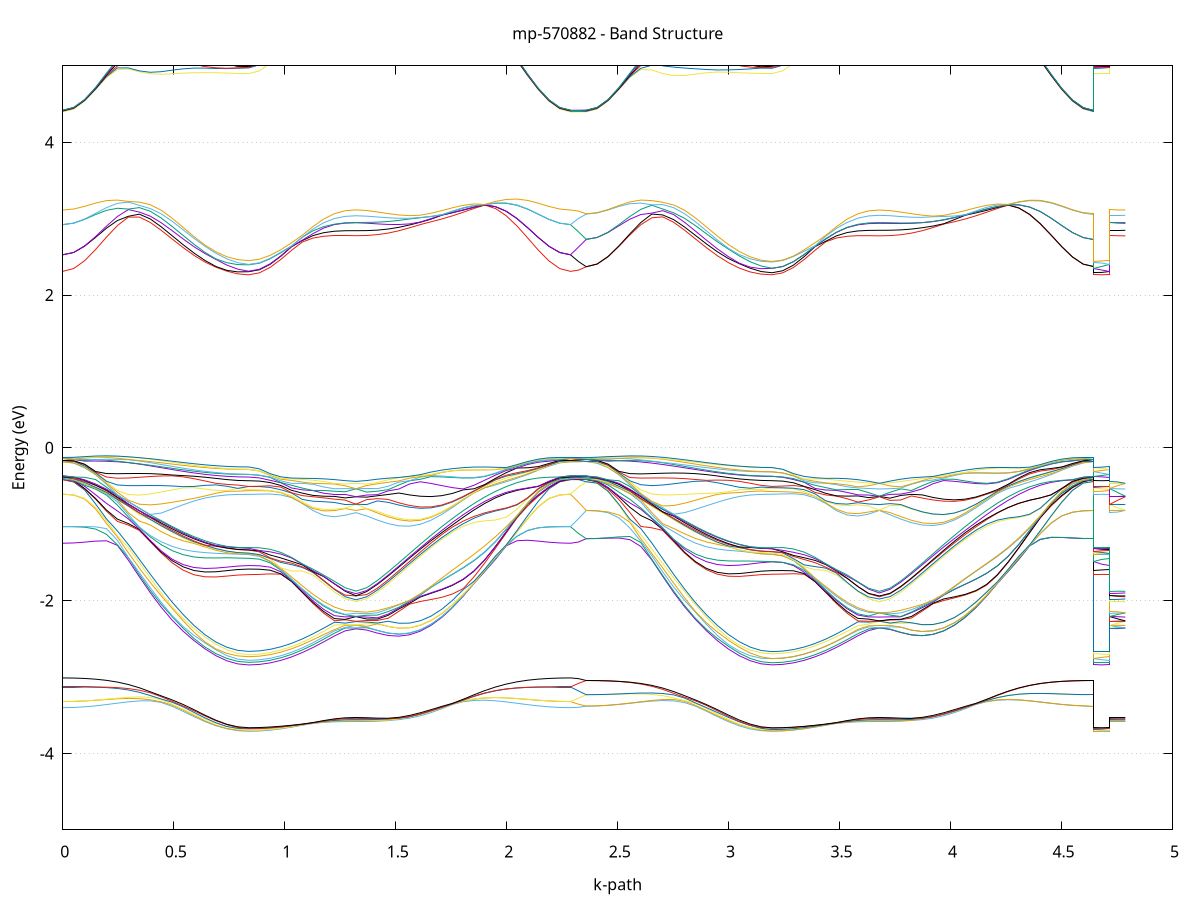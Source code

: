 set title 'mp-570882 - Band Structure'
set xlabel 'k-path'
set ylabel 'Energy (eV)'
set grid y
set yrange [-5:5]
set terminal png size 800,600
set output 'mp-570882_bands_gnuplot.png'
plot '-' using 1:2 with lines notitle, '-' using 1:2 with lines notitle, '-' using 1:2 with lines notitle, '-' using 1:2 with lines notitle, '-' using 1:2 with lines notitle, '-' using 1:2 with lines notitle, '-' using 1:2 with lines notitle, '-' using 1:2 with lines notitle, '-' using 1:2 with lines notitle, '-' using 1:2 with lines notitle, '-' using 1:2 with lines notitle, '-' using 1:2 with lines notitle, '-' using 1:2 with lines notitle, '-' using 1:2 with lines notitle, '-' using 1:2 with lines notitle, '-' using 1:2 with lines notitle, '-' using 1:2 with lines notitle, '-' using 1:2 with lines notitle, '-' using 1:2 with lines notitle, '-' using 1:2 with lines notitle, '-' using 1:2 with lines notitle, '-' using 1:2 with lines notitle, '-' using 1:2 with lines notitle, '-' using 1:2 with lines notitle, '-' using 1:2 with lines notitle, '-' using 1:2 with lines notitle, '-' using 1:2 with lines notitle, '-' using 1:2 with lines notitle, '-' using 1:2 with lines notitle, '-' using 1:2 with lines notitle, '-' using 1:2 with lines notitle, '-' using 1:2 with lines notitle, '-' using 1:2 with lines notitle, '-' using 1:2 with lines notitle, '-' using 1:2 with lines notitle, '-' using 1:2 with lines notitle, '-' using 1:2 with lines notitle, '-' using 1:2 with lines notitle, '-' using 1:2 with lines notitle, '-' using 1:2 with lines notitle, '-' using 1:2 with lines notitle, '-' using 1:2 with lines notitle, '-' using 1:2 with lines notitle, '-' using 1:2 with lines notitle, '-' using 1:2 with lines notitle, '-' using 1:2 with lines notitle, '-' using 1:2 with lines notitle, '-' using 1:2 with lines notitle, '-' using 1:2 with lines notitle, '-' using 1:2 with lines notitle, '-' using 1:2 with lines notitle, '-' using 1:2 with lines notitle, '-' using 1:2 with lines notitle, '-' using 1:2 with lines notitle, '-' using 1:2 with lines notitle, '-' using 1:2 with lines notitle, '-' using 1:2 with lines notitle, '-' using 1:2 with lines notitle, '-' using 1:2 with lines notitle, '-' using 1:2 with lines notitle, '-' using 1:2 with lines notitle, '-' using 1:2 with lines notitle, '-' using 1:2 with lines notitle, '-' using 1:2 with lines notitle, '-' using 1:2 with lines notitle, '-' using 1:2 with lines notitle, '-' using 1:2 with lines notitle, '-' using 1:2 with lines notitle, '-' using 1:2 with lines notitle, '-' using 1:2 with lines notitle, '-' using 1:2 with lines notitle, '-' using 1:2 with lines notitle, '-' using 1:2 with lines notitle, '-' using 1:2 with lines notitle, '-' using 1:2 with lines notitle, '-' using 1:2 with lines notitle, '-' using 1:2 with lines notitle, '-' using 1:2 with lines notitle, '-' using 1:2 with lines notitle, '-' using 1:2 with lines notitle, '-' using 1:2 with lines notitle, '-' using 1:2 with lines notitle, '-' using 1:2 with lines notitle, '-' using 1:2 with lines notitle, '-' using 1:2 with lines notitle, '-' using 1:2 with lines notitle, '-' using 1:2 with lines notitle, '-' using 1:2 with lines notitle, '-' using 1:2 with lines notitle, '-' using 1:2 with lines notitle, '-' using 1:2 with lines notitle, '-' using 1:2 with lines notitle, '-' using 1:2 with lines notitle, '-' using 1:2 with lines notitle, '-' using 1:2 with lines notitle, '-' using 1:2 with lines notitle, '-' using 1:2 with lines notitle, '-' using 1:2 with lines notitle, '-' using 1:2 with lines notitle, '-' using 1:2 with lines notitle, '-' using 1:2 with lines notitle, '-' using 1:2 with lines notitle, '-' using 1:2 with lines notitle, '-' using 1:2 with lines notitle, '-' using 1:2 with lines notitle, '-' using 1:2 with lines notitle, '-' using 1:2 with lines notitle, '-' using 1:2 with lines notitle, '-' using 1:2 with lines notitle, '-' using 1:2 with lines notitle, '-' using 1:2 with lines notitle, '-' using 1:2 with lines notitle, '-' using 1:2 with lines notitle, '-' using 1:2 with lines notitle, '-' using 1:2 with lines notitle, '-' using 1:2 with lines notitle, '-' using 1:2 with lines notitle, '-' using 1:2 with lines notitle, '-' using 1:2 with lines notitle, '-' using 1:2 with lines notitle, '-' using 1:2 with lines notitle, '-' using 1:2 with lines notitle, '-' using 1:2 with lines notitle, '-' using 1:2 with lines notitle, '-' using 1:2 with lines notitle, '-' using 1:2 with lines notitle, '-' using 1:2 with lines notitle, '-' using 1:2 with lines notitle, '-' using 1:2 with lines notitle, '-' using 1:2 with lines notitle, '-' using 1:2 with lines notitle, '-' using 1:2 with lines notitle, '-' using 1:2 with lines notitle, '-' using 1:2 with lines notitle, '-' using 1:2 with lines notitle, '-' using 1:2 with lines notitle, '-' using 1:2 with lines notitle, '-' using 1:2 with lines notitle, '-' using 1:2 with lines notitle, '-' using 1:2 with lines notitle, '-' using 1:2 with lines notitle, '-' using 1:2 with lines notitle, '-' using 1:2 with lines notitle, '-' using 1:2 with lines notitle
0.000000 -11.883408
0.049255 -11.879708
0.098509 -11.868608
0.147764 -11.850508
0.197019 -11.825808
0.246274 -11.794908
0.295528 -11.758708
0.344783 -11.718108
0.394038 -11.674108
0.443293 -11.628108
0.492547 -11.581308
0.541802 -11.535208
0.591057 -11.491308
0.640312 -11.451008
0.689566 -11.417208
0.738821 -11.390308
0.788076 -11.370808
0.837330 -11.364008
0.837330 -11.364008
0.885674 -11.362608
0.934017 -11.358608
0.982360 -11.352208
1.030704 -11.343908
1.079047 -11.334308
1.127390 -11.324208
1.175734 -11.314408
1.224077 -11.306308
1.272420 -11.301208
1.320763 -11.298808
1.320763 -11.298708
1.369107 -11.302908
1.417450 -11.313808
1.465793 -11.330608
1.514137 -11.353508
1.562480 -11.382208
1.610823 -11.416208
1.659167 -11.454908
1.707510 -11.497408
1.755853 -11.542408
1.804196 -11.588708
1.852540 -11.635208
1.900883 -11.680508
1.949226 -11.723408
1.997570 -11.762908
2.045913 -11.798008
2.094256 -11.827808
2.142600 -11.851708
2.190943 -11.869208
2.239286 -11.879808
2.287629 -11.883408
2.287629 -11.883408
2.322973 -11.882408
2.358317 -11.879808
2.358317 -11.879808
2.407572 -11.876108
2.456827 -11.865108
2.506082 -11.847108
2.555336 -11.822408
2.604591 -11.791708
2.653846 -11.755708
2.703101 -11.715408
2.752355 -11.671908
2.801610 -11.626308
2.850865 -11.580208
2.900119 -11.534808
2.949374 -11.491808
2.998629 -11.452408
3.047884 -11.417908
3.097138 -11.389608
3.146393 -11.371208
3.195648 -11.363308
3.195648 -11.363308
3.243991 -11.362008
3.292334 -11.358008
3.340678 -11.351708
3.389021 -11.343508
3.437364 -11.334008
3.485708 -11.324008
3.534051 -11.314408
3.582394 -11.306308
3.630738 -11.301108
3.679081 -11.298808
3.679081 -11.298808
3.727424 -11.302808
3.775767 -11.313508
3.824111 -11.330108
3.872454 -11.352708
3.920797 -11.381108
3.969141 -11.414808
4.017484 -11.453208
4.065827 -11.495408
4.114171 -11.540108
4.162514 -11.586208
4.210857 -11.632508
4.259200 -11.677608
4.307544 -11.720308
4.355887 -11.759708
4.404230 -11.794608
4.452574 -11.824408
4.500917 -11.848208
4.549260 -11.865608
4.597604 -11.876208
4.645947 -11.879808
4.645947 -11.363308
4.681291 -11.363808
4.716635 -11.364008
4.716635 -11.298808
4.751979 -11.298808
4.787323 -11.298808
e
0.000000 -11.869608
0.049255 -11.865908
0.098509 -11.855008
0.147764 -11.837108
0.197019 -11.812608
0.246274 -11.782208
0.295528 -11.746608
0.344783 -11.706808
0.394038 -11.663908
0.443293 -11.619208
0.492547 -11.574108
0.541802 -11.529808
0.591057 -11.488108
0.640312 -11.450008
0.689566 -11.415608
0.738821 -11.386408
0.788076 -11.369508
0.837330 -11.360908
0.837330 -11.360908
0.885674 -11.359508
0.934017 -11.355708
0.982360 -11.349608
1.030704 -11.341708
1.079047 -11.332608
1.127390 -11.323008
1.175734 -11.313808
1.224077 -11.305908
1.272420 -11.300808
1.320763 -11.298008
1.320763 -11.298008
1.369107 -11.302408
1.417450 -11.312608
1.465793 -11.328508
1.514137 -11.350208
1.562480 -11.377708
1.610823 -11.410608
1.659167 -11.448208
1.707510 -11.489508
1.755853 -11.533508
1.804196 -11.579008
1.852540 -11.624608
1.900883 -11.669208
1.949226 -11.711508
1.997570 -11.750508
2.045913 -11.785108
2.094256 -11.814608
2.142600 -11.838308
2.190943 -11.855508
2.239286 -11.866108
2.287629 -11.869608
2.287629 -11.869608
2.322973 -11.875108
2.358317 -11.879508
2.358317 -11.879508
2.407572 -11.875808
2.456827 -11.864808
2.506082 -11.846708
2.555336 -11.822008
2.604591 -11.791208
2.653846 -11.755008
2.703101 -11.714308
2.752355 -11.670308
2.801610 -11.624108
2.850865 -11.577108
2.900119 -11.530808
2.949374 -11.486708
2.998629 -11.446208
3.047884 -11.413508
3.097138 -11.388608
3.146393 -11.368508
3.195648 -11.362808
3.195648 -11.362808
3.243991 -11.361508
3.292334 -11.357508
3.340678 -11.351208
3.389021 -11.343008
3.437364 -11.333608
3.485708 -11.323608
3.534051 -11.314008
3.582394 -11.305908
3.630738 -11.300808
3.679081 -11.298008
3.679081 -11.298008
3.727424 -11.302508
3.775767 -11.313208
3.824111 -11.329808
3.872454 -11.352408
3.920797 -11.380708
3.969141 -11.414508
4.017484 -11.452908
4.065827 -11.495008
4.114171 -11.539808
4.162514 -11.585908
4.210857 -11.632108
4.259200 -11.677208
4.307544 -11.720008
4.355887 -11.759308
4.404230 -11.794308
4.452574 -11.824008
4.500917 -11.847908
4.549260 -11.865308
4.597604 -11.875908
4.645947 -11.879508
4.645947 -11.362808
4.681291 -11.361908
4.716635 -11.360908
4.716635 -11.298008
4.751979 -11.298008
4.787323 -11.298008
e
0.000000 -11.868508
0.049255 -11.864808
0.098509 -11.853908
0.147764 -11.836008
0.197019 -11.811508
0.246274 -11.780908
0.295528 -11.745008
0.344783 -11.704608
0.394038 -11.660908
0.443293 -11.615008
0.492547 -11.568308
0.541802 -11.522408
0.591057 -11.478608
0.640312 -11.438408
0.689566 -11.407108
0.738821 -11.384408
0.788076 -11.364108
0.837330 -11.359808
0.837330 -11.359808
0.885674 -11.358508
0.934017 -11.354708
0.982360 -11.348608
1.030704 -11.340708
1.079047 -11.331608
1.127390 -11.322008
1.175734 -11.312908
1.224077 -11.305308
1.272420 -11.300208
1.320763 -11.297408
1.320763 -11.297408
1.369107 -11.301508
1.417450 -11.311608
1.465793 -11.327508
1.514137 -11.349208
1.562480 -11.376708
1.610823 -11.409608
1.659167 -11.447108
1.707510 -11.488508
1.755853 -11.532508
1.804196 -11.577908
1.852540 -11.623608
1.900883 -11.668108
1.949226 -11.710408
1.997570 -11.749408
2.045913 -11.784008
2.094256 -11.813508
2.142600 -11.837208
2.190943 -11.854408
2.239286 -11.865008
2.287629 -11.868508
2.287629 -11.868508
2.322973 -11.861708
2.358317 -11.853908
2.358317 -11.853908
2.407572 -11.850208
2.456827 -11.839408
2.506082 -11.821708
2.555336 -11.797608
2.604591 -11.767608
2.653846 -11.732608
2.703101 -11.693508
2.752355 -11.651508
2.801610 -11.607808
2.850865 -11.563808
2.900119 -11.520908
2.949374 -11.480708
2.998629 -11.444308
3.047884 -11.410408
3.097138 -11.380908
3.146393 -11.365808
3.195648 -11.356208
3.195648 -11.356208
3.243991 -11.355008
3.292334 -11.351308
3.340678 -11.345508
3.389021 -11.338108
3.437364 -11.329508
3.485708 -11.320608
3.534051 -11.312308
3.582394 -11.305308
3.630738 -11.300108
3.679081 -11.297408
3.679081 -11.297408
3.727424 -11.301108
3.775767 -11.310308
3.824111 -11.325008
3.872454 -11.345508
3.920797 -11.371708
3.969141 -11.403408
4.017484 -11.439708
4.065827 -11.479908
4.114171 -11.522908
4.162514 -11.567408
4.210857 -11.612208
4.259200 -11.656008
4.307544 -11.697708
4.355887 -11.736108
4.404230 -11.770308
4.452574 -11.799508
4.500917 -11.822908
4.549260 -11.840008
4.597604 -11.850408
4.645947 -11.853908
4.645947 -11.356208
4.681291 -11.358308
4.716635 -11.359808
4.716635 -11.297408
4.751979 -11.297408
4.787323 -11.297408
e
0.000000 -11.837308
0.049255 -11.833708
0.098509 -11.823008
0.147764 -11.805508
0.197019 -11.781608
0.246274 -11.751908
0.295528 -11.717308
0.344783 -11.678808
0.394038 -11.637408
0.443293 -11.594508
0.492547 -11.551508
0.541802 -11.509808
0.591057 -11.470908
0.640312 -11.436308
0.689566 -11.403208
0.738821 -11.374108
0.788076 -11.360808
0.837330 -11.350908
0.837330 -11.350908
0.885674 -11.349708
0.934017 -11.346308
0.982360 -11.340808
1.030704 -11.333908
1.079047 -11.326108
1.127390 -11.318308
1.175734 -11.311208
1.224077 -11.305008
1.272420 -11.299808
1.320763 -11.297208
1.320763 -11.297208
1.369107 -11.300208
1.417450 -11.308108
1.465793 -11.321408
1.514137 -11.340408
1.562480 -11.365308
1.610823 -11.395508
1.659167 -11.430608
1.707510 -11.469608
1.755853 -11.511508
1.804196 -11.555008
1.852540 -11.599008
1.900883 -11.642008
1.949226 -11.683108
1.997570 -11.721008
2.045913 -11.754708
2.094256 -11.783508
2.142600 -11.806608
2.190943 -11.823508
2.239286 -11.833808
2.287629 -11.837308
2.287629 -11.837308
2.322973 -11.845108
2.358317 -11.853308
2.358317 -11.853308
2.407572 -11.849708
2.456827 -11.838908
2.506082 -11.821108
2.555336 -11.796908
2.604591 -11.766608
2.653846 -11.731008
2.703101 -11.691008
2.752355 -11.647808
2.801610 -11.602508
2.850865 -11.556608
2.900119 -11.511408
2.949374 -11.468508
2.998629 -11.429308
3.047884 -11.399408
3.097138 -11.378508
3.146393 -11.358408
3.195648 -11.356008
3.195648 -11.356008
3.243991 -11.354708
3.292334 -11.351108
3.340678 -11.345308
3.389021 -11.337808
3.437364 -11.329308
3.485708 -11.320408
3.534051 -11.312108
3.582394 -11.305008
3.630738 -11.299808
3.679081 -11.297208
3.679081 -11.297208
3.727424 -11.301008
3.775767 -11.310108
3.824111 -11.324808
3.872454 -11.345208
3.920797 -11.371408
3.969141 -11.403008
4.017484 -11.439308
4.065827 -11.479508
4.114171 -11.522508
4.162514 -11.566908
4.210857 -11.611708
4.259200 -11.655508
4.307544 -11.697208
4.355887 -11.735608
4.404230 -11.769808
4.452574 -11.798908
4.500917 -11.822308
4.549260 -11.839408
4.597604 -11.849808
4.645947 -11.853308
4.645947 -11.356008
4.681291 -11.353508
4.716635 -11.350908
4.716635 -11.297208
4.751979 -11.297208
4.787323 -11.297208
e
0.000000 -11.836108
0.049255 -11.832608
0.098509 -11.821908
0.147764 -11.804408
0.197019 -11.780408
0.246274 -11.750508
0.295528 -11.715508
0.344783 -11.676208
0.394038 -11.633708
0.443293 -11.589308
0.492547 -11.544308
0.541802 -11.500308
0.591057 -11.458608
0.640312 -11.421008
0.689566 -11.391808
0.738821 -11.371608
0.788076 -11.352208
0.837330 -11.350508
0.837330 -11.350508
0.885674 -11.349308
0.934017 -11.345908
0.982360 -11.340508
1.030704 -11.333708
1.079047 -11.326008
1.127390 -11.318008
1.175734 -11.310708
1.224077 -11.304508
1.272420 -11.299408
1.320763 -11.297108
1.320763 -11.297108
1.369107 -11.300108
1.417450 -11.307808
1.465793 -11.320908
1.514137 -11.339808
1.562480 -11.364608
1.610823 -11.394808
1.659167 -11.429808
1.707510 -11.468808
1.755853 -11.510608
1.804196 -11.554108
1.852540 -11.598008
1.900883 -11.641008
1.949226 -11.682008
1.997570 -11.719908
2.045913 -11.753608
2.094256 -11.782408
2.142600 -11.805508
2.190943 -11.822408
2.239286 -11.832708
2.287629 -11.836108
2.287629 -11.836108
2.322973 -11.829208
2.358317 -11.823208
2.358317 -11.823208
2.407572 -11.819708
2.456827 -11.809108
2.506082 -11.791708
2.555336 -11.768108
2.604591 -11.738708
2.653846 -11.704508
2.703101 -11.666208
2.752355 -11.625208
2.801610 -11.582708
2.850865 -11.540108
2.900119 -11.499008
2.949374 -11.460808
2.998629 -11.427108
3.047884 -11.395108
3.097138 -11.367308
3.146393 -11.354708
3.195648 -11.345008
3.195648 -11.345008
3.243991 -11.343908
3.292334 -11.340708
3.340678 -11.335608
3.389021 -11.329108
3.437364 -11.322208
3.485708 -11.315608
3.534051 -11.309708
3.582394 -11.304508
3.630738 -11.299408
3.679081 -11.297108
3.679081 -11.297108
3.727424 -11.299408
3.775767 -11.305608
3.824111 -11.317508
3.872454 -11.335308
3.920797 -11.359008
3.969141 -11.388208
4.017484 -11.422308
4.065827 -11.460408
4.114171 -11.501408
4.162514 -11.544208
4.210857 -11.587508
4.259200 -11.630008
4.307544 -11.670508
4.355887 -11.708008
4.404230 -11.741408
4.452574 -11.769908
4.500917 -11.792808
4.549260 -11.809608
4.597604 -11.819808
4.645947 -11.823208
4.645947 -11.345008
4.681291 -11.347708
4.716635 -11.350508
4.716635 -11.297108
4.751979 -11.297108
4.787323 -11.297108
e
0.000000 -11.818008
0.049255 -11.814408
0.098509 -11.803908
0.147764 -11.786508
0.197019 -11.762908
0.246274 -11.733508
0.295528 -11.699108
0.344783 -11.660808
0.394038 -11.619608
0.443293 -11.576808
0.492547 -11.533808
0.541802 -11.492208
0.591057 -11.453608
0.640312 -11.419608
0.689566 -11.388708
0.738821 -11.363508
0.788076 -11.349108
0.837330 -11.341308
0.837330 -11.341308
0.885674 -11.340208
0.934017 -11.336908
0.982360 -11.331708
1.030704 -11.325208
1.079047 -11.318708
1.127390 -11.313808
1.175734 -11.309108
1.224077 -11.304408
1.272420 -11.299308
1.320763 -11.297008
1.320763 -11.297008
1.369107 -11.298808
1.417450 -11.303908
1.465793 -11.315408
1.514137 -11.332908
1.562480 -11.356208
1.610823 -11.385108
1.659167 -11.418908
1.707510 -11.456708
1.755853 -11.497508
1.804196 -11.540008
1.852540 -11.583108
1.900883 -11.625408
1.949226 -11.665808
1.997570 -11.703108
2.045913 -11.736408
2.094256 -11.764808
2.142600 -11.787708
2.190943 -11.804408
2.239286 -11.814608
2.287629 -11.818008
2.287629 -11.818008
2.322973 -11.819308
2.358317 -11.823208
2.358317 -11.823208
2.407572 -11.819608
2.456827 -11.809008
2.506082 -11.791608
2.555336 -11.767808
2.604591 -11.738208
2.653846 -11.703508
2.703101 -11.664708
2.752355 -11.622908
2.801610 -11.579408
2.850865 -11.535508
2.900119 -11.492808
2.949374 -11.452708
2.998629 -11.417008
3.047884 -11.387308
3.097138 -11.365508
3.146393 -11.347608
3.195648 -11.344608
3.195648 -11.344608
3.243991 -11.343508
3.292334 -11.340208
3.340678 -11.335108
3.389021 -11.328708
3.437364 -11.321908
3.485708 -11.315408
3.534051 -11.309708
3.582394 -11.304408
3.630738 -11.299308
3.679081 -11.297008
3.679081 -11.297008
3.727424 -11.299208
3.775767 -11.305408
3.824111 -11.317208
3.872454 -11.335008
3.920797 -11.358708
3.969141 -11.388008
4.017484 -11.422108
4.065827 -11.460208
4.114171 -11.501308
4.162514 -11.544108
4.210857 -11.587408
4.259200 -11.629908
4.307544 -11.670408
4.355887 -11.707908
4.404230 -11.741308
4.452574 -11.769908
4.500917 -11.792808
4.549260 -11.809508
4.597604 -11.819808
4.645947 -11.823208
4.645947 -11.344608
4.681291 -11.342408
4.716635 -11.341308
4.716635 -11.297008
4.751979 -11.297008
4.787323 -11.297008
e
0.000000 -11.440908
0.049255 -11.439908
0.098509 -11.436708
0.147764 -11.431708
0.197019 -11.424808
0.246274 -11.416408
0.295528 -11.406708
0.344783 -11.396108
0.394038 -11.384908
0.443293 -11.373408
0.492547 -11.362108
0.541802 -11.351408
0.591057 -11.341508
0.640312 -11.332808
0.689566 -11.329108
0.738821 -11.328008
0.788076 -11.326108
0.837330 -11.328808
0.837330 -11.328808
0.885674 -11.328308
0.934017 -11.326808
0.982360 -11.324408
1.030704 -11.321008
1.079047 -11.316008
1.127390 -11.309108
1.175734 -11.302408
1.224077 -11.297608
1.272420 -11.295908
1.320763 -11.296208
1.320763 -11.296208
1.369107 -11.296508
1.417450 -11.300008
1.465793 -11.304208
1.514137 -11.309408
1.562480 -11.315808
1.610823 -11.323408
1.659167 -11.332208
1.707510 -11.341908
1.755853 -11.352508
1.804196 -11.363608
1.852540 -11.375008
1.900883 -11.386408
1.949226 -11.397408
1.997570 -11.407808
2.045913 -11.417208
2.094256 -11.425408
2.142600 -11.432008
2.190943 -11.436908
2.239286 -11.439908
2.287629 -11.440908
2.287629 -11.440908
2.322973 -11.439308
2.358317 -11.434808
2.358317 -11.434808
2.407572 -11.433808
2.456827 -11.430808
2.506082 -11.425808
2.555336 -11.419108
2.604591 -11.411008
2.653846 -11.401808
2.703101 -11.391708
2.752355 -11.381308
2.801610 -11.370708
2.850865 -11.360608
2.900119 -11.351108
2.949374 -11.342708
2.998629 -11.335708
3.047884 -11.330108
3.097138 -11.325508
3.146393 -11.327908
3.195648 -11.325508
3.195648 -11.325508
3.243991 -11.325008
3.292334 -11.323408
3.340678 -11.320908
3.389021 -11.317408
3.437364 -11.312908
3.485708 -11.307508
3.534051 -11.301908
3.582394 -11.297608
3.630738 -11.295908
3.679081 -11.296208
3.679081 -11.296208
3.727424 -11.296208
3.775767 -11.298708
3.824111 -11.302408
3.872454 -11.307308
3.920797 -11.313408
3.969141 -11.320708
4.017484 -11.329108
4.065827 -11.338508
4.114171 -11.348708
4.162514 -11.359508
4.210857 -11.370508
4.259200 -11.381608
4.307544 -11.392408
4.355887 -11.402508
4.404230 -11.411708
4.452574 -11.419608
4.500917 -11.426108
4.549260 -11.430908
4.597604 -11.433908
4.645947 -11.434808
4.645947 -11.325508
4.681291 -11.327808
4.716635 -11.328808
4.716635 -11.296208
4.751979 -11.296208
4.787323 -11.296208
e
0.000000 -11.418108
0.049255 -11.417108
0.098509 -11.414308
0.147764 -11.409608
0.197019 -11.403508
0.246274 -11.396008
0.295528 -11.387608
0.344783 -11.378508
0.394038 -11.369208
0.443293 -11.360008
0.492547 -11.351208
0.541802 -11.343408
0.591057 -11.336808
0.640312 -11.331908
0.689566 -11.325208
0.738821 -11.319008
0.788076 -11.323408
0.837330 -11.319208
0.837330 -11.319208
0.885674 -11.318708
0.934017 -11.317408
0.982360 -11.315108
1.030704 -11.312108
1.079047 -11.308608
1.127390 -11.304608
1.175734 -11.300708
1.224077 -11.297308
1.272420 -11.295708
1.320763 -11.296108
1.320763 -11.296108
1.369107 -11.295408
1.417450 -11.296308
1.465793 -11.298808
1.514137 -11.302508
1.562480 -11.307508
1.610823 -11.313708
1.659167 -11.321008
1.707510 -11.329308
1.755853 -11.338508
1.804196 -11.348308
1.852540 -11.358408
1.900883 -11.368608
1.949226 -11.378508
1.997570 -11.387908
2.045913 -11.396408
2.094256 -11.403908
2.142600 -11.409908
2.190943 -11.414408
2.239286 -11.417208
2.287629 -11.418108
2.287629 -11.418108
2.322973 -11.427108
2.358317 -11.434108
2.358317 -11.434108
2.407572 -11.433108
2.456827 -11.430108
2.506082 -11.425108
2.555336 -11.418408
2.604591 -11.410108
2.653846 -11.400408
2.703101 -11.389708
2.752355 -11.378408
2.801610 -11.366808
2.850865 -11.355208
2.900119 -11.344108
2.949374 -11.333808
2.998629 -11.324808
3.047884 -11.322808
3.097138 -11.324408
3.146393 -11.320008
3.195648 -11.325008
3.195648 -11.325008
3.243991 -11.324408
3.292334 -11.322908
3.340678 -11.320308
3.389021 -11.316808
3.437364 -11.312408
3.485708 -11.307108
3.534051 -11.301608
3.582394 -11.297308
3.630738 -11.295708
3.679081 -11.296108
3.679081 -11.296108
3.727424 -11.295808
3.775767 -11.298308
3.824111 -11.302008
3.872454 -11.306808
3.920797 -11.312908
3.969141 -11.320208
4.017484 -11.328608
4.065827 -11.338008
4.114171 -11.348108
4.162514 -11.358908
4.210857 -11.369908
4.259200 -11.381008
4.307544 -11.391708
4.355887 -11.401808
4.404230 -11.411008
4.452574 -11.419008
4.500917 -11.425408
4.549260 -11.430208
4.597604 -11.433108
4.645947 -11.434108
4.645947 -11.325008
4.681291 -11.322108
4.716635 -11.319208
4.716635 -11.296108
4.751979 -11.296108
4.787323 -11.296108
e
0.000000 -11.417408
0.049255 -11.416508
0.098509 -11.413608
0.147764 -11.409008
0.197019 -11.402608
0.246274 -11.394708
0.295528 -11.385608
0.344783 -11.375508
0.394038 -11.364708
0.443293 -11.353708
0.492547 -11.342808
0.541802 -11.332508
0.591057 -11.323108
0.640312 -11.315208
0.689566 -11.314708
0.738821 -11.317608
0.788076 -11.313508
0.837330 -11.318808
0.837330 -11.318808
0.885674 -11.318308
0.934017 -11.317008
0.982360 -11.314808
1.030704 -11.311908
1.079047 -11.308308
1.127390 -11.304308
1.175734 -11.300108
1.224077 -11.296808
1.272420 -11.295408
1.320763 -11.295308
1.320763 -11.295308
1.369107 -11.294908
1.417450 -11.296008
1.465793 -11.298308
1.514137 -11.302008
1.562480 -11.306908
1.610823 -11.313108
1.659167 -11.320408
1.707510 -11.328708
1.755853 -11.337908
1.804196 -11.347608
1.852540 -11.357708
1.900883 -11.367908
1.949226 -11.377908
1.997570 -11.387208
2.045913 -11.395808
2.094256 -11.403208
2.142600 -11.409308
2.190943 -11.413808
2.239286 -11.416508
2.287629 -11.417408
2.287629 -11.417408
2.322973 -11.407308
2.358317 -11.396508
2.358317 -11.396508
2.407572 -11.395708
2.456827 -11.393108
2.506082 -11.389008
2.555336 -11.383508
2.604591 -11.376808
2.653846 -11.369408
2.703101 -11.361408
2.752355 -11.353308
2.801610 -11.345408
2.850865 -11.338108
2.900119 -11.331708
2.949374 -11.326808
2.998629 -11.323608
3.047884 -11.317208
3.097138 -11.311708
3.146393 -11.317008
3.195648 -11.313208
3.195648 -11.313208
3.243991 -11.312808
3.292334 -11.311708
3.340678 -11.310008
3.389021 -11.307608
3.437364 -11.304908
3.485708 -11.302008
3.534051 -11.299108
3.582394 -11.296708
3.630738 -11.295408
3.679081 -11.295308
3.679081 -11.295308
3.727424 -11.294608
3.775767 -11.294208
3.824111 -11.295108
3.872454 -11.297308
3.920797 -11.300808
3.969141 -11.305508
4.017484 -11.311308
4.065827 -11.318208
4.114171 -11.325908
4.162514 -11.334308
4.210857 -11.343108
4.259200 -11.352108
4.307544 -11.360908
4.355887 -11.369308
4.404230 -11.377008
4.452574 -11.383708
4.500917 -11.389208
4.549260 -11.393208
4.597604 -11.395708
4.645947 -11.396508
4.645947 -11.313208
4.681291 -11.315908
4.716635 -11.318808
4.716635 -11.295308
4.751979 -11.295308
4.787323 -11.295308
e
0.000000 -11.376908
0.049255 -11.376108
0.098509 -11.373808
0.147764 -11.370108
0.197019 -11.365108
0.246274 -11.359108
0.295528 -11.352408
0.344783 -11.345308
0.394038 -11.338208
0.443293 -11.331408
0.492547 -11.325208
0.541802 -11.320008
0.591057 -11.316208
0.640312 -11.314308
0.689566 -11.309208
0.738821 -11.305808
0.788076 -11.311008
0.837330 -11.308908
0.837330 -11.308908
0.885674 -11.308508
0.934017 -11.307708
0.982360 -11.306208
1.030704 -11.304408
1.079047 -11.302308
1.127390 -11.300208
1.175734 -11.298108
1.224077 -11.296308
1.272420 -11.294908
1.320763 -11.295108
1.320763 -11.295108
1.369107 -11.294108
1.417450 -11.292808
1.465793 -11.292608
1.514137 -11.293508
1.562480 -11.295608
1.610823 -11.298908
1.659167 -11.303408
1.707510 -11.308808
1.755853 -11.315208
1.804196 -11.322308
1.852540 -11.329808
1.900883 -11.337508
1.949226 -11.345208
1.997570 -11.352608
2.045913 -11.359408
2.094256 -11.365408
2.142600 -11.370308
2.190943 -11.373908
2.239286 -11.376208
2.287629 -11.376908
2.287629 -11.376908
2.322973 -11.386008
2.358317 -11.396408
2.358317 -11.396408
2.407572 -11.395508
2.456827 -11.392908
2.506082 -11.388608
2.555336 -11.382808
2.604591 -11.375608
2.653846 -11.367308
2.703101 -11.358208
2.752355 -11.348608
2.801610 -11.338908
2.850865 -11.329408
2.900119 -11.320608
2.949374 -11.312908
2.998629 -11.307108
3.047884 -11.307208
3.097138 -11.310708
3.146393 -11.308108
3.195648 -11.312908
3.195648 -11.312908
3.243991 -11.312508
3.292334 -11.311408
3.340678 -11.309708
3.389021 -11.307308
3.437364 -11.304608
3.485708 -11.301708
3.534051 -11.298808
3.582394 -11.296308
3.630738 -11.294908
3.679081 -11.295108
3.679081 -11.295108
3.727424 -11.294208
3.775767 -11.293908
3.824111 -11.294808
3.872454 -11.297008
3.920797 -11.300508
3.969141 -11.305208
4.017484 -11.311108
4.065827 -11.318008
4.114171 -11.325708
4.162514 -11.334108
4.210857 -11.342908
4.259200 -11.351908
4.307544 -11.360708
4.355887 -11.369108
4.404230 -11.376808
4.452574 -11.383508
4.500917 -11.389008
4.549260 -11.393008
4.597604 -11.395508
4.645947 -11.396408
4.645947 -11.312908
4.681291 -11.310508
4.716635 -11.308908
4.716635 -11.295108
4.751979 -11.295108
4.787323 -11.295108
e
0.000000 -11.376208
0.049255 -11.375408
0.098509 -11.373108
0.147764 -11.369308
0.197019 -11.364208
0.246274 -11.357908
0.295528 -11.350608
0.344783 -11.342608
0.394038 -11.334408
0.443293 -11.326108
0.492547 -11.318208
0.541802 -11.311108
0.591057 -11.305308
0.640312 -11.301308
0.689566 -11.301608
0.738821 -11.304608
0.788076 -11.304308
0.837330 -11.307808
0.837330 -11.307808
0.885674 -11.307408
0.934017 -11.306608
0.982360 -11.305208
1.030704 -11.303308
1.079047 -11.301308
1.127390 -11.299108
1.175734 -11.297108
1.224077 -11.295408
1.272420 -11.294108
1.320763 -11.294008
1.320763 -11.294008
1.369107 -11.293108
1.417450 -11.291808
1.465793 -11.291608
1.514137 -11.292508
1.562480 -11.294708
1.610823 -11.298008
1.659167 -11.302508
1.707510 -11.308008
1.755853 -11.314308
1.804196 -11.321408
1.852540 -11.329008
1.900883 -11.336708
1.949226 -11.344508
1.997570 -11.351908
2.045913 -11.358708
2.094256 -11.364708
2.142600 -11.369608
2.190943 -11.373208
2.239286 -11.375408
2.287629 -11.376208
2.287629 -11.376208
2.322973 -11.368608
2.358317 -11.363008
2.358317 -11.363008
2.407572 -11.362208
2.456827 -11.360108
2.506082 -11.356708
2.555336 -11.352108
2.604591 -11.346608
2.653846 -11.340408
2.703101 -11.333908
2.752355 -11.327308
2.801610 -11.321008
2.850865 -11.315408
2.900119 -11.310808
2.949374 -11.307608
2.998629 -11.306008
3.047884 -11.302908
3.097138 -11.301608
3.146393 -11.306108
3.195648 -11.305408
3.195648 -11.305408
3.243991 -11.305108
3.292334 -11.304408
3.340678 -11.303208
3.389021 -11.301708
3.437364 -11.300008
3.485708 -11.298308
3.534051 -11.296808
3.582394 -11.295408
3.630738 -11.294108
3.679081 -11.294008
3.679081 -11.294008
3.727424 -11.293108
3.775767 -11.291308
3.824111 -11.290408
3.872454 -11.290508
3.920797 -11.291708
3.969141 -11.294108
4.017484 -11.297608
4.065827 -11.302108
4.114171 -11.307508
4.162514 -11.313608
4.210857 -11.320308
4.259200 -11.327208
4.307544 -11.334108
4.355887 -11.340808
4.404230 -11.347008
4.452574 -11.352408
4.500917 -11.356908
4.549260 -11.360208
4.597604 -11.362308
4.645947 -11.363008
4.645947 -11.305408
4.681291 -11.306508
4.716635 -11.307808
4.716635 -11.294008
4.751979 -11.294008
4.787323 -11.294008
e
0.000000 -11.357808
0.049255 -11.357108
0.098509 -11.355008
0.147764 -11.351708
0.197019 -11.347208
0.246274 -11.341808
0.295528 -11.335708
0.344783 -11.329208
0.394038 -11.322708
0.443293 -11.316308
0.492547 -11.310608
0.541802 -11.305808
0.591057 -11.302508
0.640312 -11.300808
0.689566 -11.299308
0.738821 -11.300008
0.788076 -11.303308
0.837330 -11.304208
0.837330 -11.304208
0.885674 -11.304008
0.934017 -11.303308
0.982360 -11.302208
1.030704 -11.300808
1.079047 -11.299308
1.127390 -11.297708
1.175734 -11.296408
1.224077 -11.295108
1.272420 -11.293808
1.320763 -11.293608
1.320763 -11.293608
1.369107 -11.292708
1.417450 -11.290808
1.465793 -11.289608
1.514137 -11.289408
1.562480 -11.290308
1.610823 -11.292308
1.659167 -11.295508
1.707510 -11.299608
1.755853 -11.304708
1.804196 -11.310408
1.852540 -11.316708
1.900883 -11.323308
1.949226 -11.330008
1.997570 -11.336408
2.045913 -11.342308
2.094256 -11.347608
2.142600 -11.351908
2.190943 -11.355108
2.239286 -11.357108
2.287629 -11.357808
2.287629 -11.357808
2.322973 -11.359008
2.358317 -11.362408
2.358317 -11.362408
2.407572 -11.361708
2.456827 -11.359608
2.506082 -11.356108
2.555336 -11.351508
2.604591 -11.345808
2.653846 -11.339308
2.703101 -11.332408
2.752355 -11.325208
2.801610 -11.318108
2.850865 -11.311608
2.900119 -11.306008
2.949374 -11.301708
2.998629 -11.299108
3.047884 -11.298908
3.097138 -11.301108
3.146393 -11.302708
3.195648 -11.305108
3.195648 -11.305108
3.243991 -11.304808
3.292334 -11.304108
3.340678 -11.302908
3.389021 -11.301408
3.437364 -11.299708
3.485708 -11.298108
3.534051 -11.296508
3.582394 -11.295108
3.630738 -11.293808
3.679081 -11.293608
3.679081 -11.293608
3.727424 -11.292708
3.775767 -11.291008
3.824111 -11.290108
3.872454 -11.290108
3.920797 -11.291408
3.969141 -11.293708
4.017484 -11.297208
4.065827 -11.301708
4.114171 -11.307108
4.162514 -11.313208
4.210857 -11.319808
4.259200 -11.326708
4.307544 -11.333608
4.355887 -11.340308
4.404230 -11.346508
4.452574 -11.351908
4.500917 -11.356308
4.549260 -11.359708
4.597604 -11.361708
4.645947 -11.362408
4.645947 -11.305108
4.681291 -11.304508
4.716635 -11.304208
4.716635 -11.293608
4.751979 -11.293608
4.787323 -11.293608
e
0.000000 -7.591908
0.049255 -7.591408
0.098509 -7.589608
0.147764 -7.586908
0.197019 -7.583508
0.246274 -7.579508
0.295528 -7.575408
0.344783 -7.571408
0.394038 -7.567908
0.443293 -7.565008
0.492547 -7.562808
0.541802 -7.561308
0.591057 -7.560408
0.640312 -7.559908
0.689566 -7.559808
0.738821 -7.559808
0.788076 -7.559908
0.837330 -7.559908
0.837330 -7.559908
0.885674 -7.558008
0.934017 -7.552608
0.982360 -7.543708
1.030704 -7.531708
1.079047 -7.517208
1.127390 -7.500808
1.175734 -7.483508
1.224077 -7.466808
1.272420 -7.453008
1.320763 -7.444908
1.320763 -7.444908
1.369107 -7.453008
1.417450 -7.465808
1.465793 -7.480708
1.514137 -7.495508
1.562480 -7.509308
1.610823 -7.521508
1.659167 -7.531908
1.707510 -7.540708
1.755853 -7.548108
1.804196 -7.554508
1.852540 -7.560208
1.900883 -7.565508
1.949226 -7.570508
1.997570 -7.575208
2.045913 -7.579608
2.094256 -7.583708
2.142600 -7.587108
2.190943 -7.589708
2.239286 -7.591408
2.287629 -7.591908
2.287629 -7.591908
2.322973 -7.591908
2.358317 -7.591908
2.358317 -7.591908
2.407572 -7.591408
2.456827 -7.589608
2.506082 -7.586908
2.555336 -7.583508
2.604591 -7.579508
2.653846 -7.575408
2.703101 -7.571408
2.752355 -7.567908
2.801610 -7.565008
2.850865 -7.562808
2.900119 -7.561308
2.949374 -7.560408
2.998629 -7.559908
3.047884 -7.559808
3.097138 -7.559808
3.146393 -7.559908
3.195648 -7.559908
3.195648 -7.559908
3.243991 -7.558008
3.292334 -7.552608
3.340678 -7.543708
3.389021 -7.531708
3.437364 -7.517208
3.485708 -7.500808
3.534051 -7.483508
3.582394 -7.466808
3.630738 -7.453008
3.679081 -7.444908
3.679081 -7.444908
3.727424 -7.452908
3.775767 -7.465808
3.824111 -7.480608
3.872454 -7.495508
3.920797 -7.509208
3.969141 -7.521408
4.017484 -7.531908
4.065827 -7.540708
4.114171 -7.548108
4.162514 -7.554508
4.210857 -7.560208
4.259200 -7.565508
4.307544 -7.570508
4.355887 -7.575208
4.404230 -7.579608
4.452574 -7.583708
4.500917 -7.587108
4.549260 -7.589708
4.597604 -7.591408
4.645947 -7.591908
4.645947 -7.559908
4.681291 -7.559908
4.716635 -7.559908
4.716635 -7.444908
4.751979 -7.444908
4.787323 -7.444908
e
0.000000 -7.591908
0.049255 -7.590408
0.098509 -7.588708
0.147764 -7.586008
0.197019 -7.582508
0.246274 -7.578508
0.295528 -7.574408
0.344783 -7.570408
0.394038 -7.566908
0.443293 -7.564008
0.492547 -7.561808
0.541802 -7.560308
0.591057 -7.559408
0.640312 -7.559008
0.689566 -7.558908
0.738821 -7.558908
0.788076 -7.558908
0.837330 -7.559008
0.837330 -7.559008
0.885674 -7.557108
0.934017 -7.551508
0.982360 -7.542808
1.030704 -7.531008
1.079047 -7.516508
1.127390 -7.500108
1.175734 -7.482708
1.224077 -7.466008
1.272420 -7.452308
1.320763 -7.444808
1.320763 -7.444808
1.369107 -7.452208
1.417450 -7.464908
1.465793 -7.479708
1.514137 -7.494608
1.562480 -7.508408
1.610823 -7.520608
1.659167 -7.531108
1.707510 -7.540008
1.755853 -7.547408
1.804196 -7.553808
1.852540 -7.559508
1.900883 -7.564608
1.949226 -7.569508
1.997570 -7.574208
2.045913 -7.578708
2.094256 -7.582708
2.142600 -7.586108
2.190943 -7.588708
2.239286 -7.590408
2.287629 -7.591908
2.287629 -7.591908
2.322973 -7.591908
2.358317 -7.591908
2.358317 -7.591908
2.407572 -7.590408
2.456827 -7.588708
2.506082 -7.586008
2.555336 -7.582508
2.604591 -7.578508
2.653846 -7.574408
2.703101 -7.570408
2.752355 -7.566908
2.801610 -7.564008
2.850865 -7.561808
2.900119 -7.560308
2.949374 -7.559408
2.998629 -7.559008
3.047884 -7.558908
3.097138 -7.558908
3.146393 -7.558908
3.195648 -7.559008
3.195648 -7.559008
3.243991 -7.557108
3.292334 -7.551508
3.340678 -7.542808
3.389021 -7.531008
3.437364 -7.516508
3.485708 -7.500108
3.534051 -7.482808
3.582394 -7.466108
3.630738 -7.452408
3.679081 -7.444808
3.679081 -7.444808
3.727424 -7.452308
3.775767 -7.465108
3.824111 -7.479908
3.872454 -7.494808
3.920797 -7.508608
3.969141 -7.520808
4.017484 -7.531208
4.065827 -7.540008
4.114171 -7.547408
4.162514 -7.553808
4.210857 -7.559508
4.259200 -7.564608
4.307544 -7.569508
4.355887 -7.574208
4.404230 -7.578708
4.452574 -7.582708
4.500917 -7.586108
4.549260 -7.588708
4.597604 -7.590408
4.645947 -7.591908
4.645947 -7.559008
4.681291 -7.559008
4.716635 -7.559008
4.716635 -7.444808
4.751979 -7.444808
4.787323 -7.444808
e
0.000000 -7.591008
0.049255 -7.590308
0.098509 -7.588508
0.147764 -7.585808
0.197019 -7.582408
0.246274 -7.578408
0.295528 -7.574308
0.344783 -7.570308
0.394038 -7.566708
0.443293 -7.563808
0.492547 -7.561608
0.541802 -7.560108
0.591057 -7.559208
0.640312 -7.558808
0.689566 -7.558608
0.738821 -7.558608
0.788076 -7.558708
0.837330 -7.558708
0.837330 -7.558708
0.885674 -7.556908
0.934017 -7.551408
0.982360 -7.542408
1.030704 -7.530408
1.079047 -7.515808
1.127390 -7.499308
1.175734 -7.481908
1.224077 -7.465108
1.272420 -7.451508
1.320763 -7.444208
1.320763 -7.444208
1.369107 -7.451408
1.417450 -7.464108
1.465793 -7.479008
1.514137 -7.493808
1.562480 -7.507708
1.610823 -7.519908
1.659167 -7.530408
1.707510 -7.539308
1.755853 -7.546808
1.804196 -7.553308
1.852540 -7.559008
1.900883 -7.564308
1.949226 -7.569308
1.997570 -7.574108
2.045913 -7.578508
2.094256 -7.582608
2.142600 -7.586008
2.190943 -7.588608
2.239286 -7.590308
2.287629 -7.591008
2.287629 -7.591008
2.322973 -7.591008
2.358317 -7.591008
2.358317 -7.591008
2.407572 -7.590308
2.456827 -7.588508
2.506082 -7.585808
2.555336 -7.582408
2.604591 -7.578408
2.653846 -7.574308
2.703101 -7.570308
2.752355 -7.566708
2.801610 -7.563808
2.850865 -7.561608
2.900119 -7.560108
2.949374 -7.559208
2.998629 -7.558808
3.047884 -7.558608
3.097138 -7.558608
3.146393 -7.558708
3.195648 -7.558708
3.195648 -7.558708
3.243991 -7.556908
3.292334 -7.551408
3.340678 -7.542408
3.389021 -7.530408
3.437364 -7.515708
3.485708 -7.499108
3.534051 -7.481608
3.582394 -7.464808
3.630738 -7.451308
3.679081 -7.444208
3.679081 -7.444208
3.727424 -7.451208
3.775767 -7.463708
3.824111 -7.478408
3.872454 -7.493308
3.920797 -7.507108
3.969141 -7.519408
4.017484 -7.530108
4.065827 -7.539108
4.114171 -7.546708
4.162514 -7.553208
4.210857 -7.559008
4.259200 -7.564308
4.307544 -7.569308
4.355887 -7.574108
4.404230 -7.578508
4.452574 -7.582608
4.500917 -7.586008
4.549260 -7.588608
4.597604 -7.590308
4.645947 -7.591008
4.645947 -7.558708
4.681291 -7.558708
4.716635 -7.558708
4.716635 -7.444208
4.751979 -7.444208
4.787323 -7.444208
e
0.000000 -7.591008
0.049255 -7.590208
0.098509 -7.588408
0.147764 -7.585708
0.197019 -7.582208
0.246274 -7.578208
0.295528 -7.574108
0.344783 -7.570108
0.394038 -7.566608
0.443293 -7.563708
0.492547 -7.561508
0.541802 -7.560008
0.591057 -7.559108
0.640312 -7.558608
0.689566 -7.558508
0.738821 -7.558508
0.788076 -7.558608
0.837330 -7.558608
0.837330 -7.558608
0.885674 -7.556708
0.934017 -7.551308
0.982360 -7.542308
1.030704 -7.530208
1.079047 -7.515408
1.127390 -7.498708
1.175734 -7.481108
1.224077 -7.464308
1.272420 -7.450908
1.320763 -7.444108
1.320763 -7.444108
1.369107 -7.450708
1.417450 -7.463108
1.465793 -7.477708
1.514137 -7.492508
1.562480 -7.506408
1.610823 -7.518808
1.659167 -7.529608
1.707510 -7.538708
1.755853 -7.546408
1.804196 -7.553008
1.852540 -7.558808
1.900883 -7.564208
1.949226 -7.569208
1.997570 -7.573908
2.045913 -7.578408
2.094256 -7.582408
2.142600 -7.585808
2.190943 -7.588508
2.239286 -7.590308
2.287629 -7.591008
2.287629 -7.591008
2.322973 -7.591008
2.358317 -7.591008
2.358317 -7.591008
2.407572 -7.590208
2.456827 -7.588408
2.506082 -7.585708
2.555336 -7.582208
2.604591 -7.578208
2.653846 -7.574108
2.703101 -7.570108
2.752355 -7.566608
2.801610 -7.563708
2.850865 -7.561508
2.900119 -7.560008
2.949374 -7.559108
2.998629 -7.558608
3.047884 -7.558508
3.097138 -7.558508
3.146393 -7.558608
3.195648 -7.558608
3.195648 -7.558608
3.243991 -7.556708
3.292334 -7.551308
3.340678 -7.542308
3.389021 -7.530308
3.437364 -7.515608
3.485708 -7.498908
3.534051 -7.481408
3.582394 -7.464708
3.630738 -7.451108
3.679081 -7.444108
3.679081 -7.444108
3.727424 -7.451008
3.775767 -7.463508
3.824111 -7.478308
3.872454 -7.493108
3.920797 -7.507008
3.969141 -7.519408
4.017484 -7.530008
4.065827 -7.539008
4.114171 -7.546608
4.162514 -7.553108
4.210857 -7.558908
4.259200 -7.564208
4.307544 -7.569208
4.355887 -7.573908
4.404230 -7.578408
4.452574 -7.582408
4.500917 -7.585808
4.549260 -7.588508
4.597604 -7.590308
4.645947 -7.591008
4.645947 -7.558608
4.681291 -7.558608
4.716635 -7.558608
4.716635 -7.444108
4.751979 -7.444108
4.787323 -7.444108
e
0.000000 -7.590908
0.049255 -7.590108
0.098509 -7.588208
0.147764 -7.585508
0.197019 -7.582008
0.246274 -7.578108
0.295528 -7.573908
0.344783 -7.570008
0.394038 -7.566408
0.443293 -7.563508
0.492547 -7.561308
0.541802 -7.559808
0.591057 -7.559008
0.640312 -7.558508
0.689566 -7.558408
0.738821 -7.558408
0.788076 -7.558408
0.837330 -7.558508
0.837330 -7.558508
0.885674 -7.556608
0.934017 -7.551208
0.982360 -7.542208
1.030704 -7.529908
1.079047 -7.514908
1.127390 -7.498108
1.175734 -7.480408
1.224077 -7.463708
1.272420 -7.450308
1.320763 -7.443508
1.320763 -7.443508
1.369107 -7.450108
1.417450 -7.462408
1.465793 -7.477108
1.514137 -7.491908
1.562480 -7.505808
1.610823 -7.518308
1.659167 -7.529008
1.707510 -7.538208
1.755853 -7.546008
1.804196 -7.552708
1.852540 -7.558608
1.900883 -7.564008
1.949226 -7.569008
1.997570 -7.573808
2.045913 -7.578208
2.094256 -7.582208
2.142600 -7.585708
2.190943 -7.588308
2.239286 -7.590108
2.287629 -7.590908
2.287629 -7.590908
2.322973 -7.590908
2.358317 -7.590908
2.358317 -7.590908
2.407572 -7.590108
2.456827 -7.588208
2.506082 -7.585508
2.555336 -7.582008
2.604591 -7.578108
2.653846 -7.573908
2.703101 -7.570008
2.752355 -7.566408
2.801610 -7.563508
2.850865 -7.561308
2.900119 -7.559808
2.949374 -7.559008
2.998629 -7.558508
3.047884 -7.558408
3.097138 -7.558408
3.146393 -7.558408
3.195648 -7.558508
3.195648 -7.558508
3.243991 -7.556608
3.292334 -7.551208
3.340678 -7.542208
3.389021 -7.529908
3.437364 -7.514908
3.485708 -7.498008
3.534051 -7.480308
3.582394 -7.463508
3.630738 -7.450208
3.679081 -7.443508
3.679081 -7.443508
3.727424 -7.450108
3.775767 -7.462308
3.824111 -7.476808
3.872454 -7.491608
3.920797 -7.505608
3.969141 -7.518108
4.017484 -7.528908
4.065827 -7.538108
4.114171 -7.545908
4.162514 -7.552608
4.210857 -7.558608
4.259200 -7.564008
4.307544 -7.569008
4.355887 -7.573808
4.404230 -7.578208
4.452574 -7.582208
4.500917 -7.585708
4.549260 -7.588308
4.597604 -7.590108
4.645947 -7.590908
4.645947 -7.558508
4.681291 -7.558508
4.716635 -7.558508
4.716635 -7.443508
4.751979 -7.443508
4.787323 -7.443508
e
0.000000 -7.590808
0.049255 -7.589908
0.098509 -7.587308
0.147764 -7.584608
0.197019 -7.581108
0.246274 -7.577208
0.295528 -7.573008
0.344783 -7.569008
0.394038 -7.565508
0.443293 -7.562608
0.492547 -7.560408
0.541802 -7.558908
0.591057 -7.558008
0.640312 -7.557608
0.689566 -7.557408
0.738821 -7.557408
0.788076 -7.557508
0.837330 -7.557508
0.837330 -7.557508
0.885674 -7.555708
0.934017 -7.550208
0.982360 -7.541208
1.030704 -7.529008
1.079047 -7.514108
1.127390 -7.497308
1.175734 -7.479608
1.224077 -7.462808
1.272420 -7.449508
1.320763 -7.443508
1.320763 -7.443508
1.369107 -7.449308
1.417450 -7.461508
1.465793 -7.476008
1.514137 -7.490908
1.562480 -7.504808
1.610823 -7.517308
1.659167 -7.528108
1.707510 -7.537308
1.755853 -7.545108
1.804196 -7.551808
1.852540 -7.557708
1.900883 -7.563108
1.949226 -7.568108
1.997570 -7.572808
2.045913 -7.577308
2.094256 -7.581308
2.142600 -7.584808
2.190943 -7.587408
2.239286 -7.589908
2.287629 -7.590808
2.287629 -7.590808
2.322973 -7.590808
2.358317 -7.590808
2.358317 -7.590808
2.407572 -7.589908
2.456827 -7.587308
2.506082 -7.584608
2.555336 -7.581108
2.604591 -7.577208
2.653846 -7.573008
2.703101 -7.569008
2.752355 -7.565508
2.801610 -7.562608
2.850865 -7.560408
2.900119 -7.558908
2.949374 -7.558008
2.998629 -7.557608
3.047884 -7.557408
3.097138 -7.557408
3.146393 -7.557508
3.195648 -7.557508
3.195648 -7.557508
3.243991 -7.555708
3.292334 -7.550208
3.340678 -7.541208
3.389021 -7.529108
3.437364 -7.514108
3.485708 -7.497308
3.534051 -7.479608
3.582394 -7.462808
3.630738 -7.449508
3.679081 -7.443308
3.679081 -7.443308
3.727424 -7.449308
3.775767 -7.461508
3.824111 -7.476108
3.872454 -7.490908
3.920797 -7.504908
3.969141 -7.517408
4.017484 -7.528208
4.065827 -7.537408
4.114171 -7.545108
4.162514 -7.551808
4.210857 -7.557708
4.259200 -7.563108
4.307544 -7.568108
4.355887 -7.572808
4.404230 -7.577308
4.452574 -7.581308
4.500917 -7.584808
4.549260 -7.587408
4.597604 -7.589908
4.645947 -7.590808
4.645947 -7.557508
4.681291 -7.557508
4.716635 -7.557508
4.716635 -7.443508
4.751979 -7.443408
4.787323 -7.443308
e
0.000000 -7.590708
0.049255 -7.589208
0.098509 -7.585008
0.147764 -7.576608
0.197019 -7.565408
0.246274 -7.551708
0.295528 -7.536108
0.344783 -7.520008
0.394038 -7.505308
0.443293 -7.494408
0.492547 -7.488108
0.541802 -7.485608
0.591057 -7.485608
0.640312 -7.486808
0.689566 -7.488508
0.738821 -7.490008
0.788076 -7.491108
0.837330 -7.491508
0.837330 -7.491508
0.885674 -7.490408
0.934017 -7.487308
0.982360 -7.482308
1.030704 -7.475808
1.079047 -7.468108
1.127390 -7.460008
1.175734 -7.452208
1.224077 -7.445908
1.272420 -7.442808
1.320763 -7.443208
1.320763 -7.443208
1.369107 -7.442408
1.417450 -7.443508
1.465793 -7.446008
1.514137 -7.448908
1.562480 -7.451808
1.610823 -7.454508
1.659167 -7.457408
1.707510 -7.461008
1.755853 -7.466308
1.804196 -7.474808
1.852540 -7.487508
1.900883 -7.503408
1.949226 -7.520508
1.997570 -7.537408
2.045913 -7.552908
2.094256 -7.566308
2.142600 -7.577208
2.190943 -7.585208
2.239286 -7.589308
2.287629 -7.590708
2.287629 -7.590708
2.322973 -7.590708
2.358317 -7.590708
2.358317 -7.590708
2.407572 -7.589208
2.456827 -7.585008
2.506082 -7.576608
2.555336 -7.565408
2.604591 -7.551708
2.653846 -7.536208
2.703101 -7.520208
2.752355 -7.505508
2.801610 -7.494508
2.850865 -7.488208
2.900119 -7.485708
2.949374 -7.485608
2.998629 -7.486808
3.047884 -7.488508
3.097138 -7.490008
3.146393 -7.491108
3.195648 -7.491508
3.195648 -7.491508
3.243991 -7.490408
3.292334 -7.487308
3.340678 -7.482308
3.389021 -7.475808
3.437364 -7.468108
3.485708 -7.460008
3.534051 -7.452208
3.582394 -7.445908
3.630738 -7.442808
3.679081 -7.443208
3.679081 -7.443208
3.727424 -7.442408
3.775767 -7.443508
3.824111 -7.446008
3.872454 -7.448908
3.920797 -7.451808
3.969141 -7.454508
4.017484 -7.457408
4.065827 -7.460908
4.114171 -7.466208
4.162514 -7.474708
4.210857 -7.487308
4.259200 -7.503108
4.307544 -7.520308
4.355887 -7.537308
4.404230 -7.552808
4.452574 -7.566308
4.500917 -7.577208
4.549260 -7.585208
4.597604 -7.589308
4.645947 -7.590708
4.645947 -7.491508
4.681291 -7.491508
4.716635 -7.491508
4.716635 -7.443208
4.751979 -7.443208
4.787323 -7.443208
e
0.000000 -7.590708
0.049255 -7.589108
0.098509 -7.584208
0.147764 -7.575908
0.197019 -7.564608
0.246274 -7.550908
0.295528 -7.535308
0.344783 -7.519208
0.394038 -7.504608
0.443293 -7.493708
0.492547 -7.487408
0.541802 -7.485008
0.591057 -7.484908
0.640312 -7.486108
0.689566 -7.487808
0.738821 -7.489308
0.788076 -7.490408
0.837330 -7.490808
0.837330 -7.490808
0.885674 -7.489708
0.934017 -7.486608
0.982360 -7.481508
1.030704 -7.475008
1.079047 -7.467308
1.127390 -7.459108
1.175734 -7.451208
1.224077 -7.445008
1.272420 -7.442008
1.320763 -7.442908
1.320763 -7.442908
1.369107 -7.441608
1.417450 -7.442508
1.465793 -7.444908
1.514137 -7.447908
1.562480 -7.450908
1.610823 -7.453708
1.659167 -7.456708
1.707510 -7.460208
1.755853 -7.465308
1.804196 -7.473608
1.852540 -7.486008
1.900883 -7.501708
1.949226 -7.519008
1.997570 -7.536108
2.045913 -7.551908
2.094256 -7.565508
2.142600 -7.576408
2.190943 -7.584408
2.239286 -7.589208
2.287629 -7.590708
2.287629 -7.590708
2.322973 -7.590708
2.358317 -7.590708
2.358317 -7.590708
2.407572 -7.589108
2.456827 -7.584208
2.506082 -7.575908
2.555336 -7.564708
2.604591 -7.550808
2.653846 -7.535108
2.703101 -7.518708
2.752355 -7.503908
2.801610 -7.493108
2.850865 -7.487108
2.900119 -7.484808
2.949374 -7.484908
2.998629 -7.486108
3.047884 -7.487808
3.097138 -7.489308
3.146393 -7.490408
3.195648 -7.490808
3.195648 -7.490808
3.243991 -7.489708
3.292334 -7.486608
3.340678 -7.481608
3.389021 -7.475008
3.437364 -7.467308
3.485708 -7.459108
3.534051 -7.451208
3.582394 -7.445008
3.630738 -7.442008
3.679081 -7.443208
3.679081 -7.443208
3.727424 -7.441608
3.775767 -7.442508
3.824111 -7.444908
3.872454 -7.447908
3.920797 -7.450908
3.969141 -7.453708
4.017484 -7.456708
4.065827 -7.460208
4.114171 -7.465508
4.162514 -7.474008
4.210857 -7.486608
4.259200 -7.502508
4.307544 -7.519708
4.355887 -7.536608
4.404230 -7.552208
4.452574 -7.565608
4.500917 -7.576508
4.549260 -7.584408
4.597604 -7.589208
4.645947 -7.590708
4.645947 -7.490808
4.681291 -7.490808
4.716635 -7.490808
4.716635 -7.442908
4.751979 -7.443008
4.787323 -7.443208
e
0.000000 -7.590508
0.049255 -7.589008
0.098509 -7.583808
0.147764 -7.575308
0.197019 -7.563808
0.246274 -7.549708
0.295528 -7.533508
0.344783 -7.516808
0.394038 -7.501908
0.443293 -7.491408
0.492547 -7.485808
0.541802 -7.483808
0.591057 -7.484108
0.640312 -7.485508
0.689566 -7.487208
0.738821 -7.488808
0.788076 -7.489908
0.837330 -7.490308
0.837330 -7.490308
0.885674 -7.489208
0.934017 -7.486108
0.982360 -7.481108
1.030704 -7.474608
1.079047 -7.467008
1.127390 -7.458908
1.175734 -7.451108
1.224077 -7.444808
1.272420 -7.441608
1.320763 -7.442808
1.320763 -7.442808
1.369107 -7.441208
1.417450 -7.442408
1.465793 -7.444908
1.514137 -7.447808
1.562480 -7.450708
1.610823 -7.453408
1.659167 -7.456208
1.707510 -7.459608
1.755853 -7.464708
1.804196 -7.472908
1.852540 -7.485308
1.900883 -7.501008
1.949226 -7.518308
1.997570 -7.535408
2.045913 -7.551208
2.094256 -7.564808
2.142600 -7.575908
2.190943 -7.584008
2.239286 -7.589008
2.287629 -7.590508
2.287629 -7.590508
2.322973 -7.590508
2.358317 -7.590508
2.358317 -7.590508
2.407572 -7.589008
2.456827 -7.583808
2.506082 -7.575208
2.555336 -7.563708
2.604591 -7.549708
2.653846 -7.533908
2.703101 -7.517808
2.752355 -7.503208
2.801610 -7.492408
2.850865 -7.486408
2.900119 -7.484108
2.949374 -7.484308
2.998629 -7.485508
3.047884 -7.487208
3.097138 -7.488808
3.146393 -7.489908
3.195648 -7.490208
3.195648 -7.490208
3.243991 -7.489208
3.292334 -7.486108
3.340678 -7.481108
3.389021 -7.474608
3.437364 -7.467008
3.485708 -7.458908
3.534051 -7.451108
3.582394 -7.444808
3.630738 -7.441608
3.679081 -7.442808
3.679081 -7.442808
3.727424 -7.441208
3.775767 -7.442408
3.824111 -7.444908
3.872454 -7.447808
3.920797 -7.450708
3.969141 -7.453408
4.017484 -7.456108
4.065827 -7.459408
4.114171 -7.464208
4.162514 -7.472008
4.210857 -7.484008
4.259200 -7.499608
4.307544 -7.517008
4.355887 -7.534408
4.404230 -7.550508
4.452574 -7.564508
4.500917 -7.575708
4.549260 -7.584008
4.597604 -7.589008
4.645947 -7.590508
4.645947 -7.490208
4.681291 -7.490308
4.716635 -7.490308
4.716635 -7.442808
4.751979 -7.442808
4.787323 -7.442808
e
0.000000 -7.590508
0.049255 -7.588908
0.098509 -7.583708
0.147764 -7.575008
0.197019 -7.563108
0.246274 -7.548608
0.295528 -7.532508
0.344783 -7.516108
0.394038 -7.501708
0.443293 -7.491108
0.492547 -7.485408
0.541802 -7.483608
0.591057 -7.483908
0.640312 -7.485208
0.689566 -7.486908
0.738821 -7.488508
0.788076 -7.489608
0.837330 -7.490008
0.837330 -7.490008
0.885674 -7.488908
0.934017 -7.485808
0.982360 -7.480908
1.030704 -7.474308
1.079047 -7.466708
1.127390 -7.458708
1.175734 -7.451008
1.224077 -7.444708
1.272420 -7.441408
1.320763 -7.442708
1.320763 -7.442708
1.369107 -7.440908
1.417450 -7.442208
1.465793 -7.444908
1.514137 -7.447708
1.562480 -7.450508
1.610823 -7.453108
1.659167 -7.455808
1.707510 -7.459008
1.755853 -7.463608
1.804196 -7.471008
1.852540 -7.482608
1.900883 -7.498008
1.949226 -7.515608
1.997570 -7.533208
2.045913 -7.549708
2.094256 -7.564008
2.142600 -7.575508
2.190943 -7.583908
2.239286 -7.589008
2.287629 -7.590508
2.287629 -7.590508
2.322973 -7.590508
2.358317 -7.590508
2.358317 -7.590508
2.407572 -7.588908
2.456827 -7.583708
2.506082 -7.575108
2.555336 -7.563208
2.604591 -7.548608
2.653846 -7.532108
2.703101 -7.515108
2.752355 -7.500308
2.801610 -7.490108
2.850865 -7.484808
2.900119 -7.483208
2.949374 -7.483608
2.998629 -7.485108
3.047884 -7.486908
3.097138 -7.488508
3.146393 -7.489608
3.195648 -7.490008
3.195648 -7.490008
3.243991 -7.489008
3.292334 -7.485808
3.340678 -7.480908
3.389021 -7.474308
3.437364 -7.466708
3.485708 -7.458708
3.534051 -7.451008
3.582394 -7.444708
3.630738 -7.441408
3.679081 -7.442608
3.679081 -7.442608
3.727424 -7.440908
3.775767 -7.442208
3.824111 -7.444908
3.872454 -7.447708
3.920797 -7.450508
3.969141 -7.453108
4.017484 -7.455908
4.065827 -7.459208
4.114171 -7.464108
4.162514 -7.471908
4.210857 -7.483908
4.259200 -7.499508
4.307544 -7.516908
4.355887 -7.534308
4.404230 -7.550408
4.452574 -7.564408
4.500917 -7.575708
4.549260 -7.583908
4.597604 -7.589008
4.645947 -7.590508
4.645947 -7.490008
4.681291 -7.490008
4.716635 -7.490008
4.716635 -7.442708
4.751979 -7.442608
4.787323 -7.442608
e
0.000000 -7.589608
0.049255 -7.588808
0.098509 -7.583408
0.147764 -7.574508
0.197019 -7.562408
0.246274 -7.547508
0.295528 -7.530708
0.344783 -7.513708
0.394038 -7.499008
0.443293 -7.489008
0.492547 -7.484008
0.541802 -7.482608
0.591057 -7.483208
0.640312 -7.484808
0.689566 -7.486708
0.738821 -7.488308
0.788076 -7.489408
0.837330 -7.489808
0.837330 -7.489808
0.885674 -7.488808
0.934017 -7.485708
0.982360 -7.480708
1.030704 -7.474308
1.079047 -7.466708
1.127390 -7.458608
1.175734 -7.450808
1.224077 -7.444608
1.272420 -7.441308
1.320763 -7.442008
1.320763 -7.442008
1.369107 -7.440908
1.417450 -7.442108
1.465793 -7.444608
1.514137 -7.447508
1.562480 -7.450408
1.610823 -7.453108
1.659167 -7.455708
1.707510 -7.458708
1.755853 -7.463108
1.804196 -7.470508
1.852540 -7.482008
1.900883 -7.497508
1.949226 -7.515008
1.997570 -7.532608
2.045913 -7.549108
2.094256 -7.563408
2.142600 -7.575108
2.190943 -7.583708
2.239286 -7.588808
2.287629 -7.589608
2.287629 -7.589608
2.322973 -7.589608
2.358317 -7.589608
2.358317 -7.589608
2.407572 -7.588808
2.456827 -7.583408
2.506082 -7.574508
2.555336 -7.562308
2.604591 -7.547508
2.653846 -7.531008
2.703101 -7.514308
2.752355 -7.499708
2.801610 -7.489508
2.850865 -7.484308
2.900119 -7.482708
2.949374 -7.483308
2.998629 -7.484808
3.047884 -7.486708
3.097138 -7.488308
3.146393 -7.489408
3.195648 -7.489808
3.195648 -7.489808
3.243991 -7.488708
3.292334 -7.485708
3.340678 -7.480708
3.389021 -7.474308
3.437364 -7.466708
3.485708 -7.458608
3.534051 -7.450808
3.582394 -7.444608
3.630738 -7.441308
3.679081 -7.442008
3.679081 -7.442008
3.727424 -7.440908
3.775767 -7.442108
3.824111 -7.444608
3.872454 -7.447508
3.920797 -7.450408
3.969141 -7.453108
4.017484 -7.455708
4.065827 -7.458608
4.114171 -7.463008
4.162514 -7.470108
4.210857 -7.481308
4.259200 -7.496708
4.307544 -7.514308
4.355887 -7.532108
4.404230 -7.548708
4.452574 -7.563308
4.500917 -7.575108
4.549260 -7.583708
4.597604 -7.588808
4.645947 -7.589608
4.645947 -7.489808
4.681291 -7.489808
4.716635 -7.489808
4.716635 -7.442008
4.751979 -7.442008
4.787323 -7.442008
e
0.000000 -7.589608
0.049255 -7.587908
0.098509 -7.582608
0.147764 -7.573708
0.197019 -7.561508
0.246274 -7.546608
0.295528 -7.529808
0.344783 -7.512908
0.394038 -7.498208
0.443293 -7.488208
0.492547 -7.483208
0.541802 -7.481808
0.591057 -7.482408
0.640312 -7.483908
0.689566 -7.485708
0.738821 -7.487408
0.788076 -7.488508
0.837330 -7.488908
0.837330 -7.488908
0.885674 -7.487808
0.934017 -7.484708
0.982360 -7.479808
1.030704 -7.473308
1.079047 -7.465708
1.127390 -7.457608
1.175734 -7.449808
1.224077 -7.443508
1.272420 -7.440308
1.320763 -7.441608
1.320763 -7.441608
1.369107 -7.439908
1.417450 -7.441108
1.465793 -7.443608
1.514137 -7.446508
1.562480 -7.449408
1.610823 -7.452008
1.659167 -7.454708
1.707510 -7.457808
1.755853 -7.462108
1.804196 -7.469208
1.852540 -7.480408
1.900883 -7.495708
1.949226 -7.513308
1.997570 -7.531208
2.045913 -7.548008
2.094256 -7.562508
2.142600 -7.574308
2.190943 -7.582808
2.239286 -7.587908
2.287629 -7.589608
2.287629 -7.589608
2.322973 -7.589608
2.358317 -7.589608
2.358317 -7.589608
2.407572 -7.587908
2.456827 -7.582608
2.506082 -7.573708
2.555336 -7.561508
2.604591 -7.546608
2.653846 -7.529708
2.703101 -7.512708
2.752355 -7.498008
2.801610 -7.488108
2.850865 -7.483108
2.900119 -7.481708
2.949374 -7.482408
2.998629 -7.483908
3.047884 -7.485708
3.097138 -7.487408
3.146393 -7.488508
3.195648 -7.488908
3.195648 -7.488908
3.243991 -7.487808
3.292334 -7.484708
3.340678 -7.479808
3.389021 -7.473308
3.437364 -7.465708
3.485708 -7.457608
3.534051 -7.449808
3.582394 -7.443508
3.630738 -7.440308
3.679081 -7.441608
3.679081 -7.441608
3.727424 -7.439908
3.775767 -7.441108
3.824111 -7.443608
3.872454 -7.446508
3.920797 -7.449408
3.969141 -7.452008
4.017484 -7.454708
4.065827 -7.457808
4.114171 -7.462108
4.162514 -7.469308
4.210857 -7.480608
4.259200 -7.496008
4.307544 -7.513508
4.355887 -7.531408
4.404230 -7.548008
4.452574 -7.562608
4.500917 -7.574308
4.549260 -7.582808
4.597604 -7.587908
4.645947 -7.589608
4.645947 -7.488908
4.681291 -7.488908
4.716635 -7.488908
4.716635 -7.441608
4.751979 -7.441608
4.787323 -7.441608
e
0.000000 -7.478208
0.049255 -7.477508
0.098509 -7.475408
0.147764 -7.472008
0.197019 -7.467408
0.246274 -7.461708
0.295528 -7.454708
0.344783 -7.446208
0.394038 -7.435608
0.443293 -7.425608
0.492547 -7.420508
0.541802 -7.416608
0.591057 -7.413008
0.640312 -7.409708
0.689566 -7.407008
0.738821 -7.405008
0.788076 -7.403808
0.837330 -7.403408
0.837330 -7.403408
0.885674 -7.403308
0.934017 -7.403108
0.982360 -7.402708
1.030704 -7.402108
1.079047 -7.401308
1.127390 -7.400408
1.175734 -7.399208
1.224077 -7.397408
1.272420 -7.394908
1.320763 -7.392608
1.320763 -7.392608
1.369107 -7.397708
1.417450 -7.403508
1.465793 -7.407708
1.514137 -7.411308
1.562480 -7.414708
1.610823 -7.418308
1.659167 -7.422008
1.707510 -7.425908
1.755853 -7.430108
1.804196 -7.434608
1.852540 -7.439508
1.900883 -7.444908
1.949226 -7.450808
1.997570 -7.456808
2.045913 -7.462708
2.094256 -7.467908
2.142600 -7.472308
2.190943 -7.475508
2.239286 -7.477508
2.287629 -7.478208
2.287629 -7.478208
2.322973 -7.478208
2.358317 -7.478208
2.358317 -7.478208
2.407572 -7.477508
2.456827 -7.475408
2.506082 -7.472008
2.555336 -7.467408
2.604591 -7.461608
2.653846 -7.454708
2.703101 -7.446208
2.752355 -7.435608
2.801610 -7.425608
2.850865 -7.420508
2.900119 -7.416608
2.949374 -7.413008
2.998629 -7.409708
3.047884 -7.407008
3.097138 -7.405008
3.146393 -7.403808
3.195648 -7.403408
3.195648 -7.403408
3.243991 -7.403308
3.292334 -7.403108
3.340678 -7.402608
3.389021 -7.402108
3.437364 -7.401308
3.485708 -7.400408
3.534051 -7.399208
3.582394 -7.397408
3.630738 -7.394908
3.679081 -7.392608
3.679081 -7.392608
3.727424 -7.397708
3.775767 -7.403508
3.824111 -7.407708
3.872454 -7.411308
3.920797 -7.414708
3.969141 -7.418308
4.017484 -7.422008
4.065827 -7.425908
4.114171 -7.430108
4.162514 -7.434608
4.210857 -7.439508
4.259200 -7.444908
4.307544 -7.450808
4.355887 -7.456808
4.404230 -7.462608
4.452574 -7.467908
4.500917 -7.472208
4.549260 -7.475508
4.597604 -7.477508
4.645947 -7.478208
4.645947 -7.403408
4.681291 -7.403408
4.716635 -7.403408
4.716635 -7.392608
4.751979 -7.392608
4.787323 -7.392608
e
0.000000 -7.477308
0.049255 -7.476608
0.098509 -7.474508
0.147764 -7.471108
0.197019 -7.466508
0.246274 -7.460808
0.295528 -7.453908
0.344783 -7.445408
0.394038 -7.434808
0.443293 -7.424808
0.492547 -7.419808
0.541802 -7.415908
0.591057 -7.412208
0.640312 -7.409008
0.689566 -7.406308
0.738821 -7.404308
0.788076 -7.403108
0.837330 -7.402608
0.837330 -7.402608
0.885674 -7.402608
0.934017 -7.402308
0.982360 -7.401908
1.030704 -7.401308
1.079047 -7.400608
1.127390 -7.399608
1.175734 -7.398408
1.224077 -7.396508
1.272420 -7.394008
1.320763 -7.391608
1.320763 -7.391608
1.369107 -7.396808
1.417450 -7.402608
1.465793 -7.406808
1.514137 -7.410308
1.562480 -7.413808
1.610823 -7.417308
1.659167 -7.421108
1.707510 -7.425008
1.755853 -7.429208
1.804196 -7.433708
1.852540 -7.438708
1.900883 -7.444108
1.949226 -7.450008
1.997570 -7.456008
2.045913 -7.461808
2.094256 -7.467008
2.142600 -7.471408
2.190943 -7.474608
2.239286 -7.476608
2.287629 -7.477308
2.287629 -7.477308
2.322973 -7.477408
2.358317 -7.477508
2.358317 -7.477508
2.407572 -7.476808
2.456827 -7.474708
2.506082 -7.471308
2.555336 -7.466708
2.604591 -7.460908
2.653846 -7.453908
2.703101 -7.445408
2.752355 -7.434908
2.801610 -7.424808
2.850865 -7.419808
2.900119 -7.415908
2.949374 -7.412208
2.998629 -7.408908
3.047884 -7.406308
3.097138 -7.404308
3.146393 -7.403108
3.195648 -7.402708
3.195648 -7.402708
3.243991 -7.402608
3.292334 -7.402308
3.340678 -7.401908
3.389021 -7.401308
3.437364 -7.400608
3.485708 -7.399608
3.534051 -7.398408
3.582394 -7.396508
3.630738 -7.394008
3.679081 -7.391608
3.679081 -7.391608
3.727424 -7.396808
3.775767 -7.402608
3.824111 -7.406808
3.872454 -7.410308
3.920797 -7.413808
3.969141 -7.417308
4.017484 -7.421108
4.065827 -7.425008
4.114171 -7.429208
4.162514 -7.433708
4.210857 -7.438708
4.259200 -7.444208
4.307544 -7.450008
4.355887 -7.456108
4.404230 -7.461908
4.452574 -7.467208
4.500917 -7.471508
4.549260 -7.474808
4.597604 -7.476808
4.645947 -7.477508
4.645947 -7.402708
4.681291 -7.402708
4.716635 -7.402608
4.716635 -7.391608
4.751979 -7.391608
4.787323 -7.391608
e
0.000000 -7.476608
0.049255 -7.475908
0.098509 -7.473908
0.147764 -7.470508
0.197019 -7.465908
0.246274 -7.460108
0.295528 -7.453108
0.344783 -7.444708
0.394038 -7.434308
0.443293 -7.424408
0.492547 -7.419208
0.541802 -7.415208
0.591057 -7.411508
0.640312 -7.408308
0.689566 -7.405608
0.738821 -7.403708
0.788076 -7.402508
0.837330 -7.402108
0.837330 -7.402108
0.885674 -7.402008
0.934017 -7.401808
0.982360 -7.401408
1.030704 -7.400808
1.079047 -7.400108
1.127390 -7.399208
1.175734 -7.398008
1.224077 -7.396208
1.272420 -7.393708
1.320763 -7.391408
1.320763 -7.391408
1.369107 -7.396508
1.417450 -7.402308
1.465793 -7.406608
1.514137 -7.410208
1.562480 -7.413608
1.610823 -7.417208
1.659167 -7.420908
1.707510 -7.424808
1.755853 -7.429008
1.804196 -7.433408
1.852540 -7.438308
1.900883 -7.443708
1.949226 -7.449508
1.997570 -7.455408
2.045913 -7.461208
2.094256 -7.466408
2.142600 -7.470708
2.190943 -7.474008
2.239286 -7.476008
2.287629 -7.476608
2.287629 -7.476608
2.322973 -7.476408
2.358317 -7.476108
2.358317 -7.476108
2.407572 -7.475408
2.456827 -7.473308
2.506082 -7.470008
2.555336 -7.465608
2.604591 -7.460008
2.653846 -7.453308
2.703101 -7.444808
2.752355 -7.434108
2.801610 -7.424408
2.850865 -7.419308
2.900119 -7.415308
2.949374 -7.411708
2.998629 -7.408408
3.047884 -7.405708
3.097138 -7.403708
3.146393 -7.402508
3.195648 -7.402108
3.195648 -7.402108
3.243991 -7.402008
3.292334 -7.401708
3.340678 -7.401308
3.389021 -7.400808
3.437364 -7.400008
3.485708 -7.399108
3.534051 -7.397908
3.582394 -7.396208
3.630738 -7.393708
3.679081 -7.391408
3.679081 -7.391408
3.727424 -7.396508
3.775767 -7.402308
3.824111 -7.406608
3.872454 -7.410208
3.920797 -7.413608
3.969141 -7.417208
4.017484 -7.420908
4.065827 -7.424808
4.114171 -7.428908
4.162514 -7.433408
4.210857 -7.438308
4.259200 -7.443608
4.307544 -7.449308
4.355887 -7.455208
4.404230 -7.460908
4.452574 -7.466008
4.500917 -7.470308
4.549260 -7.473408
4.597604 -7.475408
4.645947 -7.476108
4.645947 -7.402108
4.681291 -7.402108
4.716635 -7.402108
4.716635 -7.391408
4.751979 -7.391408
4.787323 -7.391408
e
0.000000 -7.475408
0.049255 -7.474708
0.098509 -7.472708
0.147764 -7.469408
0.197019 -7.465008
0.246274 -7.459508
0.295528 -7.452808
0.344783 -7.444408
0.394038 -7.433708
0.443293 -7.424108
0.492547 -7.418908
0.541802 -7.415008
0.591057 -7.411308
0.640312 -7.408008
0.689566 -7.405308
0.738821 -7.403308
0.788076 -7.402108
0.837330 -7.401708
0.837330 -7.401708
0.885674 -7.401608
0.934017 -7.401308
0.982360 -7.400908
1.030704 -7.400408
1.079047 -7.399708
1.127390 -7.398808
1.175734 -7.397608
1.224077 -7.395808
1.272420 -7.393408
1.320763 -7.391208
1.320763 -7.391208
1.369107 -7.396208
1.417450 -7.402108
1.465793 -7.406408
1.514137 -7.410008
1.562480 -7.413508
1.610823 -7.417008
1.659167 -7.420708
1.707510 -7.424608
1.755853 -7.428708
1.804196 -7.433108
1.852540 -7.438008
1.900883 -7.443208
1.949226 -7.448908
1.997570 -7.454708
2.045913 -7.460308
2.094256 -7.465408
2.142600 -7.469608
2.190943 -7.472808
2.239286 -7.474708
2.287629 -7.475408
2.287629 -7.475408
2.322973 -7.475608
2.358317 -7.476008
2.358317 -7.476008
2.407572 -7.475308
2.456827 -7.473208
2.506082 -7.469908
2.555336 -7.465308
2.604591 -7.459608
2.653846 -7.452608
2.703101 -7.444308
2.752355 -7.433908
2.801610 -7.424008
2.850865 -7.418908
2.900119 -7.414808
2.949374 -7.411108
2.998629 -7.407808
3.047884 -7.405208
3.097138 -7.403308
3.146393 -7.402108
3.195648 -7.401808
3.195648 -7.401808
3.243991 -7.401708
3.292334 -7.401408
3.340678 -7.401008
3.389021 -7.400508
3.437364 -7.399808
3.485708 -7.398808
3.534051 -7.397608
3.582394 -7.395908
3.630738 -7.393408
3.679081 -7.391208
3.679081 -7.391208
3.727424 -7.396208
3.775767 -7.402108
3.824111 -7.406408
3.872454 -7.410008
3.920797 -7.413508
3.969141 -7.417008
4.017484 -7.420708
4.065827 -7.424608
4.114171 -7.428708
4.162514 -7.433208
4.210857 -7.438008
4.259200 -7.443408
4.307544 -7.449108
4.355887 -7.455008
4.404230 -7.460708
4.452574 -7.465908
4.500917 -7.470108
4.549260 -7.473308
4.597604 -7.475308
4.645947 -7.476008
4.645947 -7.401808
4.681291 -7.401708
4.716635 -7.401708
4.716635 -7.391208
4.751979 -7.391208
4.787323 -7.391208
e
0.000000 -7.474908
0.049255 -7.474308
0.098509 -7.472308
0.147764 -7.469008
0.197019 -7.464508
0.246274 -7.459008
0.295528 -7.452208
0.344783 -7.443908
0.394038 -7.433408
0.443293 -7.423808
0.492547 -7.418608
0.541802 -7.414508
0.591057 -7.410708
0.640312 -7.407508
0.689566 -7.404908
0.738821 -7.403008
0.788076 -7.401808
0.837330 -7.401408
0.837330 -7.401408
0.885674 -7.401408
0.934017 -7.401108
0.982360 -7.400708
1.030704 -7.400208
1.079047 -7.399508
1.127390 -7.398608
1.175734 -7.397508
1.224077 -7.395808
1.272420 -7.393408
1.320763 -7.391108
1.320763 -7.391108
1.369107 -7.396208
1.417450 -7.402008
1.465793 -7.406308
1.514137 -7.409908
1.562480 -7.413308
1.610823 -7.416908
1.659167 -7.420608
1.707510 -7.424508
1.755853 -7.428708
1.804196 -7.433108
1.852540 -7.437908
1.900883 -7.443108
1.949226 -7.448708
1.997570 -7.454408
2.045913 -7.460008
2.094256 -7.465008
2.142600 -7.469208
2.190943 -7.472408
2.239286 -7.474308
2.287629 -7.474908
2.287629 -7.474908
2.322973 -7.474808
2.358317 -7.474708
2.358317 -7.474708
2.407572 -7.474008
2.456827 -7.472008
2.506082 -7.468808
2.555336 -7.464408
2.604591 -7.458908
2.653846 -7.452308
2.703101 -7.443908
2.752355 -7.433308
2.801610 -7.423908
2.850865 -7.418608
2.900119 -7.414508
2.949374 -7.410808
2.998629 -7.407608
3.047884 -7.404908
3.097138 -7.403008
3.146393 -7.401808
3.195648 -7.401408
3.195648 -7.401408
3.243991 -7.401308
3.292334 -7.401108
3.340678 -7.400708
3.389021 -7.400108
3.437364 -7.399508
3.485708 -7.398608
3.534051 -7.397408
3.582394 -7.395708
3.630738 -7.393308
3.679081 -7.391108
3.679081 -7.391108
3.727424 -7.396108
3.775767 -7.402008
3.824111 -7.406308
3.872454 -7.409908
3.920797 -7.413308
3.969141 -7.416908
4.017484 -7.420608
4.065827 -7.424508
4.114171 -7.428708
4.162514 -7.433108
4.210857 -7.437808
4.259200 -7.443008
4.307544 -7.448608
4.355887 -7.454308
4.404230 -7.459908
4.452574 -7.464908
4.500917 -7.469008
4.549260 -7.472108
4.597604 -7.474108
4.645947 -7.474708
4.645947 -7.401408
4.681291 -7.401408
4.716635 -7.401408
4.716635 -7.391108
4.751979 -7.391108
4.787323 -7.391108
e
0.000000 -7.473808
0.049255 -7.473108
0.098509 -7.471208
0.147764 -7.467908
0.197019 -7.463508
0.246274 -7.458008
0.295528 -7.451308
0.344783 -7.442908
0.394038 -7.432408
0.443293 -7.422808
0.492547 -7.417608
0.541802 -7.413508
0.591057 -7.409808
0.640312 -7.406608
0.689566 -7.403908
0.738821 -7.402008
0.788076 -7.400808
0.837330 -7.400408
0.837330 -7.400408
0.885674 -7.400308
0.934017 -7.400108
0.982360 -7.399708
1.030704 -7.399208
1.079047 -7.398508
1.127390 -7.397608
1.175734 -7.396408
1.224077 -7.394708
1.272420 -7.392208
1.320763 -7.390008
1.320763 -7.390008
1.369107 -7.395008
1.417450 -7.400908
1.465793 -7.405208
1.514137 -7.408808
1.562480 -7.412308
1.610823 -7.415808
1.659167 -7.419508
1.707510 -7.423408
1.755853 -7.427608
1.804196 -7.432008
1.852540 -7.436808
1.900883 -7.442008
1.949226 -7.447608
1.997570 -7.453408
2.045913 -7.459008
2.094256 -7.464008
2.142600 -7.468108
2.190943 -7.471308
2.239286 -7.473208
2.287629 -7.473808
2.287629 -7.473808
2.322973 -7.473808
2.358317 -7.473908
2.358317 -7.473908
2.407572 -7.473208
2.456827 -7.471208
2.506082 -7.467908
2.555336 -7.463508
2.604591 -7.458008
2.653846 -7.451308
2.703101 -7.442908
2.752355 -7.432408
2.801610 -7.422808
2.850865 -7.417608
2.900119 -7.413508
2.949374 -7.409808
2.998629 -7.406608
3.047884 -7.403908
3.097138 -7.402008
3.146393 -7.400808
3.195648 -7.400408
3.195648 -7.400408
3.243991 -7.400408
3.292334 -7.400108
3.340678 -7.399708
3.389021 -7.399208
3.437364 -7.398508
3.485708 -7.397608
3.534051 -7.396408
3.582394 -7.394708
3.630738 -7.392208
3.679081 -7.390008
3.679081 -7.390008
3.727424 -7.395008
3.775767 -7.400908
3.824111 -7.405208
3.872454 -7.408808
3.920797 -7.412308
3.969141 -7.415808
4.017484 -7.419508
4.065827 -7.423408
4.114171 -7.427608
4.162514 -7.432008
4.210857 -7.436808
4.259200 -7.442008
4.307544 -7.447608
4.355887 -7.453408
4.404230 -7.459008
4.452574 -7.464008
4.500917 -7.468208
4.549260 -7.471308
4.597604 -7.473208
4.645947 -7.473908
4.645947 -7.400408
4.681291 -7.400408
4.716635 -7.400408
4.716635 -7.390008
4.751979 -7.390008
4.787323 -7.390008
e
0.000000 -7.417508
0.049255 -7.417808
0.098509 -7.418408
0.147764 -7.419408
0.197019 -7.420608
0.246274 -7.421708
0.295528 -7.422608
0.344783 -7.422708
0.394038 -7.421108
0.443293 -7.414008
0.492547 -7.396708
0.541802 -7.388508
0.591057 -7.382608
0.640312 -7.377008
0.689566 -7.372208
0.738821 -7.368508
0.788076 -7.366108
0.837330 -7.365308
0.837330 -7.365308
0.885674 -7.366008
0.934017 -7.367808
0.982360 -7.370708
1.030704 -7.374508
1.079047 -7.378908
1.127390 -7.383508
1.175734 -7.387708
1.224077 -7.390408
1.272420 -7.390008
1.320763 -7.384908
1.320763 -7.384908
1.369107 -7.385108
1.417450 -7.381208
1.465793 -7.377908
1.514137 -7.375908
1.562480 -7.375508
1.610823 -7.376708
1.659167 -7.379608
1.707510 -7.384908
1.755853 -7.397908
1.804196 -7.409108
1.852540 -7.416708
1.900883 -7.420708
1.949226 -7.422208
1.997570 -7.422308
2.045913 -7.421508
2.094256 -7.420408
2.142600 -7.419308
2.190943 -7.418408
2.239286 -7.417808
2.287629 -7.417508
2.287629 -7.417508
2.322973 -7.417508
2.358317 -7.417508
2.358317 -7.417508
2.407572 -7.417808
2.456827 -7.418408
2.506082 -7.419408
2.555336 -7.420608
2.604591 -7.421708
2.653846 -7.422608
2.703101 -7.422708
2.752355 -7.421108
2.801610 -7.414008
2.850865 -7.396608
2.900119 -7.388508
2.949374 -7.382608
2.998629 -7.377008
3.047884 -7.372208
3.097138 -7.368508
3.146393 -7.366108
3.195648 -7.365308
3.195648 -7.365308
3.243991 -7.366008
3.292334 -7.367808
3.340678 -7.370708
3.389021 -7.374508
3.437364 -7.378908
3.485708 -7.383508
3.534051 -7.387708
3.582394 -7.390408
3.630738 -7.390008
3.679081 -7.384908
3.679081 -7.384908
3.727424 -7.385108
3.775767 -7.381208
3.824111 -7.377908
3.872454 -7.375908
3.920797 -7.375508
3.969141 -7.376708
4.017484 -7.379608
4.065827 -7.384708
4.114171 -7.397708
4.162514 -7.409008
4.210857 -7.416708
4.259200 -7.420708
4.307544 -7.422208
4.355887 -7.422308
4.404230 -7.421508
4.452574 -7.420408
4.500917 -7.419308
4.549260 -7.418408
4.597604 -7.417808
4.645947 -7.417508
4.645947 -7.365308
4.681291 -7.365308
4.716635 -7.365308
4.716635 -7.384908
4.751979 -7.384908
4.787323 -7.384908
e
0.000000 -7.417508
0.049255 -7.417508
0.098509 -7.417408
0.147764 -7.418408
0.197019 -7.419608
0.246274 -7.420808
0.295528 -7.421708
0.344783 -7.421908
0.394038 -7.420408
0.443293 -7.413008
0.492547 -7.395408
0.541802 -7.387608
0.591057 -7.381608
0.640312 -7.376008
0.689566 -7.371208
0.738821 -7.367508
0.788076 -7.365208
0.837330 -7.364408
0.837330 -7.364408
0.885674 -7.365008
0.934017 -7.366808
0.982360 -7.369708
1.030704 -7.373508
1.079047 -7.378008
1.127390 -7.382608
1.175734 -7.386708
1.224077 -7.389508
1.272420 -7.389208
1.320763 -7.384808
1.320763 -7.384808
1.369107 -7.384208
1.417450 -7.380308
1.465793 -7.377008
1.514137 -7.374908
1.562480 -7.374508
1.610823 -7.375708
1.659167 -7.378608
1.707510 -7.383908
1.755853 -7.396208
1.804196 -7.407808
1.852540 -7.415808
1.900883 -7.419908
1.949226 -7.421408
1.997570 -7.421408
2.045913 -7.420608
2.094256 -7.419408
2.142600 -7.418308
2.190943 -7.417408
2.239286 -7.417508
2.287629 -7.417508
2.287629 -7.417508
2.322973 -7.417508
2.358317 -7.417508
2.358317 -7.417508
2.407572 -7.417508
2.456827 -7.417408
2.506082 -7.418408
2.555336 -7.419608
2.604591 -7.420808
2.653846 -7.421708
2.703101 -7.421908
2.752355 -7.420308
2.801610 -7.413008
2.850865 -7.395508
2.900119 -7.387608
2.949374 -7.381608
2.998629 -7.376008
3.047884 -7.371208
3.097138 -7.367508
3.146393 -7.365208
3.195648 -7.364408
3.195648 -7.364408
3.243991 -7.365008
3.292334 -7.366808
3.340678 -7.369708
3.389021 -7.373508
3.437364 -7.378008
3.485708 -7.382608
3.534051 -7.386708
3.582394 -7.389508
3.630738 -7.389208
3.679081 -7.384808
3.679081 -7.384808
3.727424 -7.384208
3.775767 -7.380308
3.824111 -7.377008
3.872454 -7.374908
3.920797 -7.374508
3.969141 -7.375708
4.017484 -7.378608
4.065827 -7.384008
4.114171 -7.396908
4.162514 -7.408208
4.210857 -7.415908
4.259200 -7.419908
4.307544 -7.421408
4.355887 -7.421408
4.404230 -7.420608
4.452574 -7.419408
4.500917 -7.418308
4.549260 -7.417408
4.597604 -7.417508
4.645947 -7.417508
4.645947 -7.364408
4.681291 -7.364408
4.716635 -7.364408
4.716635 -7.384808
4.751979 -7.384808
4.787323 -7.384808
e
0.000000 -7.416508
0.049255 -7.416808
0.098509 -7.417308
0.147764 -7.418308
0.197019 -7.419508
0.246274 -7.420708
0.295528 -7.421508
0.344783 -7.421408
0.394038 -7.419408
0.443293 -7.411708
0.492547 -7.394508
0.541802 -7.387508
0.591057 -7.381508
0.640312 -7.375908
0.689566 -7.371108
0.738821 -7.367408
0.788076 -7.365108
0.837330 -7.364308
0.837330 -7.364308
0.885674 -7.364908
0.934017 -7.366708
0.982360 -7.369608
1.030704 -7.373408
1.079047 -7.377908
1.127390 -7.382508
1.175734 -7.386608
1.224077 -7.389308
1.272420 -7.388908
1.320763 -7.384208
1.320763 -7.384208
1.369107 -7.384008
1.417450 -7.380208
1.465793 -7.376908
1.514137 -7.374808
1.562480 -7.374408
1.610823 -7.375708
1.659167 -7.378508
1.707510 -7.383208
1.755853 -7.395608
1.804196 -7.407208
1.852540 -7.415208
1.900883 -7.419408
1.949226 -7.421108
1.997570 -7.421208
2.045913 -7.420408
2.094256 -7.419308
2.142600 -7.418208
2.190943 -7.417308
2.239286 -7.416808
2.287629 -7.416508
2.287629 -7.416508
2.322973 -7.416508
2.358317 -7.416508
2.358317 -7.416508
2.407572 -7.416808
2.456827 -7.417308
2.506082 -7.418308
2.555336 -7.419508
2.604591 -7.420708
2.653846 -7.421508
2.703101 -7.421408
2.752355 -7.419708
2.801610 -7.411708
2.850865 -7.394508
2.900119 -7.387508
2.949374 -7.381508
2.998629 -7.375908
3.047884 -7.371108
3.097138 -7.367408
3.146393 -7.365108
3.195648 -7.364308
3.195648 -7.364308
3.243991 -7.364908
3.292334 -7.366708
3.340678 -7.369608
3.389021 -7.373408
3.437364 -7.377908
3.485708 -7.382508
3.534051 -7.386608
3.582394 -7.389308
3.630738 -7.388908
3.679081 -7.384208
3.679081 -7.384208
3.727424 -7.384008
3.775767 -7.380108
3.824111 -7.376908
3.872454 -7.374808
3.920797 -7.374408
3.969141 -7.375708
4.017484 -7.378508
4.065827 -7.383608
4.114171 -7.394308
4.162514 -7.406208
4.210857 -7.414708
4.259200 -7.419308
4.307544 -7.421108
4.355887 -7.421208
4.404230 -7.420408
4.452574 -7.419308
4.500917 -7.418208
4.549260 -7.417308
4.597604 -7.416808
4.645947 -7.416508
4.645947 -7.364308
4.681291 -7.364308
4.716635 -7.364308
4.716635 -7.384208
4.751979 -7.384208
4.787323 -7.384208
e
0.000000 -7.416508
0.049255 -7.416708
0.098509 -7.417308
0.147764 -7.418208
0.197019 -7.419408
0.246274 -7.420508
0.295528 -7.421208
0.344783 -7.421108
0.394038 -7.419208
0.443293 -7.410408
0.492547 -7.393808
0.541802 -7.387408
0.591057 -7.381508
0.640312 -7.375908
0.689566 -7.371108
0.738821 -7.367408
0.788076 -7.365008
0.837330 -7.364208
0.837330 -7.364208
0.885674 -7.364808
0.934017 -7.366708
0.982360 -7.369608
1.030704 -7.373408
1.079047 -7.377808
1.127390 -7.382408
1.175734 -7.386608
1.224077 -7.389208
1.272420 -7.388508
1.320763 -7.384008
1.320763 -7.384008
1.369107 -7.383708
1.417450 -7.380008
1.465793 -7.376708
1.514137 -7.374708
1.562480 -7.374308
1.610823 -7.375608
1.659167 -7.378408
1.707510 -7.382908
1.755853 -7.392708
1.804196 -7.405108
1.852540 -7.414008
1.900883 -7.418908
1.949226 -7.420708
1.997570 -7.421008
2.045913 -7.420308
2.094256 -7.419308
2.142600 -7.418208
2.190943 -7.417208
2.239286 -7.416708
2.287629 -7.416508
2.287629 -7.416508
2.322973 -7.416508
2.358317 -7.416508
2.358317 -7.416508
2.407572 -7.416708
2.456827 -7.417308
2.506082 -7.418208
2.555336 -7.419408
2.604591 -7.420508
2.653846 -7.421208
2.703101 -7.421108
2.752355 -7.418908
2.801610 -7.410408
2.850865 -7.393608
2.900119 -7.387408
2.949374 -7.381508
2.998629 -7.375908
3.047884 -7.371108
3.097138 -7.367408
3.146393 -7.365008
3.195648 -7.364208
3.195648 -7.364208
3.243991 -7.364808
3.292334 -7.366708
3.340678 -7.369608
3.389021 -7.373408
3.437364 -7.377808
3.485708 -7.382408
3.534051 -7.386608
3.582394 -7.389208
3.630738 -7.388508
3.679081 -7.384008
3.679081 -7.384008
3.727424 -7.383708
3.775767 -7.380008
3.824111 -7.376708
3.872454 -7.374708
3.920797 -7.374308
3.969141 -7.375608
4.017484 -7.378408
4.065827 -7.382808
4.114171 -7.394208
4.162514 -7.406108
4.210857 -7.414508
4.259200 -7.419108
4.307544 -7.420808
4.355887 -7.421008
4.404230 -7.420308
4.452574 -7.419308
4.500917 -7.418208
4.549260 -7.417208
4.597604 -7.416708
4.645947 -7.416508
4.645947 -7.364208
4.681291 -7.364208
4.716635 -7.364208
4.716635 -7.384008
4.751979 -7.384008
4.787323 -7.384008
e
0.000000 -7.416508
0.049255 -7.416608
0.098509 -7.417208
0.147764 -7.418008
0.197019 -7.419208
0.246274 -7.420308
0.295528 -7.421208
0.344783 -7.420908
0.394038 -7.418408
0.443293 -7.409208
0.492547 -7.393508
0.541802 -7.387108
0.591057 -7.381208
0.640312 -7.375608
0.689566 -7.370808
0.738821 -7.367108
0.788076 -7.364708
0.837330 -7.363908
0.837330 -7.363908
0.885674 -7.364608
0.934017 -7.366408
0.982360 -7.369308
1.030704 -7.373108
1.079047 -7.377508
1.127390 -7.382108
1.175734 -7.386308
1.224077 -7.389008
1.272420 -7.388408
1.320763 -7.383708
1.320763 -7.383708
1.369107 -7.383608
1.417450 -7.379808
1.465793 -7.376508
1.514137 -7.374508
1.562480 -7.374108
1.610823 -7.375308
1.659167 -7.378208
1.707510 -7.382708
1.755853 -7.392208
1.804196 -7.404608
1.852540 -7.413608
1.900883 -7.418708
1.949226 -7.420708
1.997570 -7.420908
2.045913 -7.420108
2.094256 -7.419008
2.142600 -7.417908
2.190943 -7.417208
2.239286 -7.416608
2.287629 -7.416508
2.287629 -7.416508
2.322973 -7.416508
2.358317 -7.416508
2.358317 -7.416508
2.407572 -7.416608
2.456827 -7.417208
2.506082 -7.418008
2.555336 -7.419208
2.604591 -7.420308
2.653846 -7.421208
2.703101 -7.420908
2.752355 -7.418508
2.801610 -7.409208
2.850865 -7.393508
2.900119 -7.387108
2.949374 -7.381208
2.998629 -7.375608
3.047884 -7.370808
3.097138 -7.367108
3.146393 -7.364708
3.195648 -7.363908
3.195648 -7.363908
3.243991 -7.364608
3.292334 -7.366408
3.340678 -7.369308
3.389021 -7.373108
3.437364 -7.377508
3.485708 -7.382108
3.534051 -7.386308
3.582394 -7.389008
3.630738 -7.388408
3.679081 -7.383708
3.679081 -7.383708
3.727424 -7.383608
3.775767 -7.379808
3.824111 -7.376508
3.872454 -7.374508
3.920797 -7.374108
3.969141 -7.375308
4.017484 -7.378208
4.065827 -7.382708
4.114171 -7.391408
4.162514 -7.404108
4.210857 -7.413408
4.259200 -7.418608
4.307544 -7.420708
4.355887 -7.420908
4.404230 -7.420108
4.452574 -7.419008
4.500917 -7.417908
4.549260 -7.417208
4.597604 -7.416608
4.645947 -7.416508
4.645947 -7.363908
4.681291 -7.363908
4.716635 -7.363908
4.716635 -7.383708
4.751979 -7.383708
4.787323 -7.383708
e
0.000000 -7.416508
0.049255 -7.416508
0.098509 -7.417008
0.147764 -7.417008
0.197019 -7.418208
0.246274 -7.419308
0.295528 -7.420108
0.344783 -7.419908
0.394038 -7.417508
0.443293 -7.408108
0.492547 -7.393408
0.541802 -7.386208
0.591057 -7.380208
0.640312 -7.374608
0.689566 -7.369808
0.738821 -7.366108
0.788076 -7.363808
0.837330 -7.363008
0.837330 -7.363008
0.885674 -7.363608
0.934017 -7.365408
0.982360 -7.368308
1.030704 -7.372108
1.079047 -7.376508
1.127390 -7.381108
1.175734 -7.385308
1.224077 -7.388008
1.272420 -7.387408
1.320763 -7.383508
1.320763 -7.383508
1.369107 -7.382508
1.417450 -7.378808
1.465793 -7.375508
1.514137 -7.373508
1.562480 -7.373108
1.610823 -7.374308
1.659167 -7.377208
1.707510 -7.382608
1.755853 -7.390308
1.804196 -7.403108
1.852540 -7.412508
1.900883 -7.417608
1.949226 -7.419608
1.997570 -7.419808
2.045913 -7.419108
2.094256 -7.418008
2.142600 -7.416908
2.190943 -7.417008
2.239286 -7.416508
2.287629 -7.416508
2.287629 -7.416508
2.322973 -7.416508
2.358317 -7.416508
2.358317 -7.416508
2.407572 -7.416508
2.456827 -7.417008
2.506082 -7.417008
2.555336 -7.418208
2.604591 -7.419308
2.653846 -7.420108
2.703101 -7.419908
2.752355 -7.417508
2.801610 -7.408108
2.850865 -7.393408
2.900119 -7.386208
2.949374 -7.380208
2.998629 -7.374608
3.047884 -7.369808
3.097138 -7.366108
3.146393 -7.363808
3.195648 -7.363008
3.195648 -7.363008
3.243991 -7.363608
3.292334 -7.365408
3.340678 -7.368308
3.389021 -7.372108
3.437364 -7.376508
3.485708 -7.381108
3.534051 -7.385308
3.582394 -7.388008
3.630738 -7.387408
3.679081 -7.383508
3.679081 -7.383508
3.727424 -7.382508
3.775767 -7.378808
3.824111 -7.375508
3.872454 -7.373508
3.920797 -7.373108
3.969141 -7.374308
4.017484 -7.377208
4.065827 -7.382608
4.114171 -7.390508
4.162514 -7.403208
4.210857 -7.412508
4.259200 -7.417608
4.307544 -7.419608
4.355887 -7.419808
4.404230 -7.419108
4.452574 -7.418008
4.500917 -7.416908
4.549260 -7.417008
4.597604 -7.416508
4.645947 -7.416508
4.645947 -7.363008
4.681291 -7.363008
4.716635 -7.363008
4.716635 -7.383508
4.751979 -7.383508
4.787323 -7.383508
e
0.000000 -7.416408
0.049255 -7.416408
0.098509 -7.416208
0.147764 -7.416608
0.197019 -7.415708
0.246274 -7.414208
0.295528 -7.411908
0.344783 -7.408908
0.394038 -7.404908
0.443293 -7.400008
0.492547 -7.393308
0.541802 -7.374608
0.591057 -7.351408
0.640312 -7.329108
0.689566 -7.309708
0.738821 -7.294408
0.788076 -7.284608
0.837330 -7.281208
0.837330 -7.281208
0.885674 -7.282508
0.934017 -7.286408
0.982360 -7.292808
1.030704 -7.301708
1.079047 -7.312908
1.127390 -7.326208
1.175734 -7.341308
1.224077 -7.357308
1.272420 -7.372808
1.320763 -7.383208
1.320763 -7.383208
1.369107 -7.375708
1.417450 -7.365808
1.465793 -7.358308
1.514137 -7.355008
1.562480 -7.356408
1.610823 -7.362508
1.659167 -7.372408
1.707510 -7.382408
1.755853 -7.388908
1.804196 -7.394508
1.852540 -7.400108
1.900883 -7.405108
1.949226 -7.409208
1.997570 -7.412308
2.045913 -7.414408
2.094256 -7.415808
2.142600 -7.416708
2.190943 -7.416208
2.239286 -7.416408
2.287629 -7.416408
2.287629 -7.416408
2.322973 -7.416408
2.358317 -7.416408
2.358317 -7.416408
2.407572 -7.416408
2.456827 -7.416208
2.506082 -7.416608
2.555336 -7.415708
2.604591 -7.414208
2.653846 -7.411908
2.703101 -7.408908
2.752355 -7.404908
2.801610 -7.400008
2.850865 -7.393308
2.900119 -7.374708
2.949374 -7.351508
2.998629 -7.329408
3.047884 -7.309808
3.097138 -7.294508
3.146393 -7.284608
3.195648 -7.281208
3.195648 -7.281208
3.243991 -7.282508
3.292334 -7.286408
3.340678 -7.292808
3.389021 -7.301708
3.437364 -7.312908
3.485708 -7.326208
3.534051 -7.341308
3.582394 -7.357308
3.630738 -7.372808
3.679081 -7.383208
3.679081 -7.383208
3.727424 -7.375708
3.775767 -7.365808
3.824111 -7.358308
3.872454 -7.355008
3.920797 -7.356408
3.969141 -7.362308
4.017484 -7.372208
4.065827 -7.382408
4.114171 -7.388908
4.162514 -7.394508
4.210857 -7.400108
4.259200 -7.405108
4.307544 -7.409208
4.355887 -7.412308
4.404230 -7.414408
4.452574 -7.415808
4.500917 -7.416708
4.549260 -7.416208
4.597604 -7.416408
4.645947 -7.416408
4.645947 -7.281208
4.681291 -7.281208
4.716635 -7.281208
4.716635 -7.383208
4.751979 -7.383208
4.787323 -7.383208
e
0.000000 -7.416408
0.049255 -7.416408
0.098509 -7.416108
0.147764 -7.415608
0.197019 -7.414708
0.246274 -7.413208
0.295528 -7.411008
0.344783 -7.407908
0.394038 -7.403908
0.443293 -7.399008
0.492547 -7.393108
0.541802 -7.373408
0.591057 -7.350408
0.640312 -7.328208
0.689566 -7.308808
0.738821 -7.293508
0.788076 -7.283608
0.837330 -7.279908
0.837330 -7.279908
0.885674 -7.281308
0.934017 -7.285208
0.982360 -7.291708
1.030704 -7.300708
1.079047 -7.312008
1.127390 -7.325408
1.175734 -7.340508
1.224077 -7.356508
1.272420 -7.372108
1.320763 -7.383108
1.320763 -7.383108
1.369107 -7.375008
1.417450 -7.365008
1.465793 -7.357308
1.514137 -7.353908
1.562480 -7.355108
1.610823 -7.360908
1.659167 -7.370608
1.707510 -7.382008
1.755853 -7.387908
1.804196 -7.393608
1.852540 -7.399208
1.900883 -7.404108
1.949226 -7.408208
1.997570 -7.411308
2.045913 -7.413408
2.094256 -7.414808
2.142600 -7.415708
2.190943 -7.416108
2.239286 -7.416408
2.287629 -7.416408
2.287629 -7.416408
2.322973 -7.416408
2.358317 -7.416408
2.358317 -7.416408
2.407572 -7.416408
2.456827 -7.416108
2.506082 -7.415608
2.555336 -7.414708
2.604591 -7.413208
2.653846 -7.411008
2.703101 -7.407908
2.752355 -7.403908
2.801610 -7.399008
2.850865 -7.393108
2.900119 -7.373208
2.949374 -7.349708
2.998629 -7.327408
3.047884 -7.308008
3.097138 -7.293008
3.146393 -7.283508
3.195648 -7.280208
3.195648 -7.280208
3.243991 -7.281508
3.292334 -7.285408
3.340678 -7.291908
3.389021 -7.300808
3.437364 -7.312008
3.485708 -7.325408
3.534051 -7.340508
3.582394 -7.356508
3.630738 -7.372108
3.679081 -7.383208
3.679081 -7.383208
3.727424 -7.375008
3.775767 -7.365008
3.824111 -7.357308
3.872454 -7.354008
3.920797 -7.355408
3.969141 -7.361408
4.017484 -7.371308
4.065827 -7.381408
4.114171 -7.387908
4.162514 -7.393608
4.210857 -7.399208
4.259200 -7.404108
4.307544 -7.408208
4.355887 -7.411308
4.404230 -7.413408
4.452574 -7.414808
4.500917 -7.415708
4.549260 -7.416108
4.597604 -7.416408
4.645947 -7.416408
4.645947 -7.280208
4.681291 -7.280108
4.716635 -7.279908
4.716635 -7.383108
4.751979 -7.383108
4.787323 -7.383208
e
0.000000 -7.416208
0.049255 -7.416308
0.098509 -7.416108
0.147764 -7.415608
0.197019 -7.414608
0.246274 -7.413108
0.295528 -7.410908
0.344783 -7.407808
0.394038 -7.403808
0.443293 -7.399008
0.492547 -7.392108
0.541802 -7.371208
0.591057 -7.347508
0.640312 -7.325308
0.689566 -7.306108
0.738821 -7.291408
0.788076 -7.282408
0.837330 -7.279508
0.837330 -7.279508
0.885674 -7.280808
0.934017 -7.284808
0.982360 -7.291308
1.030704 -7.300308
1.079047 -7.311708
1.127390 -7.325108
1.175734 -7.340208
1.224077 -7.356208
1.272420 -7.371608
1.320763 -7.383108
1.320763 -7.383108
1.369107 -7.374508
1.417450 -7.364708
1.465793 -7.357008
1.514137 -7.353508
1.562480 -7.354608
1.610823 -7.360308
1.659167 -7.370008
1.707510 -7.381408
1.755853 -7.387808
1.804196 -7.393508
1.852540 -7.399108
1.900883 -7.404108
1.949226 -7.408108
1.997570 -7.411208
2.045913 -7.413308
2.094256 -7.414708
2.142600 -7.415608
2.190943 -7.416108
2.239286 -7.416308
2.287629 -7.416208
2.287629 -7.416208
2.322973 -7.416208
2.358317 -7.416208
2.358317 -7.416208
2.407572 -7.416308
2.456827 -7.416108
2.506082 -7.415608
2.555336 -7.414608
2.604591 -7.413108
2.653846 -7.410908
2.703101 -7.407808
2.752355 -7.403808
2.801610 -7.399008
2.850865 -7.392108
2.900119 -7.371608
2.949374 -7.348608
2.998629 -7.326608
3.047884 -7.307408
3.097138 -7.292408
3.146393 -7.282608
3.195648 -7.278908
3.195648 -7.278908
3.243991 -7.280208
3.292334 -7.284308
3.340678 -7.290908
3.389021 -7.300108
3.437364 -7.311608
3.485708 -7.325108
3.534051 -7.340208
3.582394 -7.356208
3.630738 -7.371608
3.679081 -7.383108
3.679081 -7.383108
3.727424 -7.374508
3.775767 -7.364708
3.824111 -7.357008
3.872454 -7.353308
3.920797 -7.353908
3.969141 -7.359208
4.017484 -7.368508
4.065827 -7.380708
4.114171 -7.387808
4.162514 -7.393508
4.210857 -7.399108
4.259200 -7.404108
4.307544 -7.408108
4.355887 -7.411208
4.404230 -7.413308
4.452574 -7.414708
4.500917 -7.415608
4.549260 -7.416108
4.597604 -7.416308
4.645947 -7.416208
4.645947 -7.278908
4.681291 -7.279208
4.716635 -7.279508
4.716635 -7.383108
4.751979 -7.383108
4.787323 -7.383108
e
0.000000 -7.416208
0.049255 -7.416108
0.098509 -7.416008
0.147764 -7.415508
0.197019 -7.414608
0.246274 -7.413008
0.295528 -7.410808
0.344783 -7.407708
0.394038 -7.403708
0.443293 -7.398908
0.492547 -7.391808
0.541802 -7.369508
0.591057 -7.346408
0.640312 -7.324608
0.689566 -7.305708
0.738821 -7.290908
0.788076 -7.281408
0.837330 -7.278008
0.837330 -7.278008
0.885674 -7.279408
0.934017 -7.283508
0.982360 -7.290208
1.030704 -7.299508
1.079047 -7.311208
1.127390 -7.324908
1.175734 -7.340008
1.224077 -7.355708
1.272420 -7.371108
1.320763 -7.382908
1.320763 -7.382908
1.369107 -7.374008
1.417450 -7.364308
1.465793 -7.356908
1.514137 -7.352708
1.562480 -7.353008
1.610823 -7.357908
1.659167 -7.367008
1.707510 -7.379108
1.755853 -7.387808
1.804196 -7.393408
1.852540 -7.399008
1.900883 -7.404008
1.949226 -7.408108
1.997570 -7.411108
2.045913 -7.413308
2.094256 -7.414708
2.142600 -7.415608
2.190943 -7.416008
2.239286 -7.416108
2.287629 -7.416208
2.287629 -7.416208
2.322973 -7.416208
2.358317 -7.416208
2.358317 -7.416208
2.407572 -7.416108
2.456827 -7.416008
2.506082 -7.415508
2.555336 -7.414608
2.604591 -7.413008
2.653846 -7.410808
2.703101 -7.407708
2.752355 -7.403708
2.801610 -7.398908
2.850865 -7.391908
2.900119 -7.369008
2.949374 -7.345308
2.998629 -7.323208
3.047884 -7.304308
3.097138 -7.290008
3.146393 -7.281208
3.195648 -7.278608
3.195648 -7.278608
3.243991 -7.280008
3.292334 -7.284008
3.340678 -7.290608
3.389021 -7.299808
3.437364 -7.311308
3.485708 -7.324908
3.534051 -7.340008
3.582394 -7.355808
3.630738 -7.371208
3.679081 -7.382908
3.679081 -7.382908
3.727424 -7.374008
3.775767 -7.364308
3.824111 -7.356908
3.872454 -7.353008
3.920797 -7.353708
3.969141 -7.359008
4.017484 -7.368408
4.065827 -7.380608
4.114171 -7.387808
4.162514 -7.393408
4.210857 -7.399008
4.259200 -7.404008
4.307544 -7.408108
4.355887 -7.411108
4.404230 -7.413308
4.452574 -7.414708
4.500917 -7.415608
4.549260 -7.416008
4.597604 -7.416108
4.645947 -7.416208
4.645947 -7.278608
4.681291 -7.278308
4.716635 -7.278008
4.716635 -7.382908
4.751979 -7.382908
4.787323 -7.382908
e
0.000000 -7.415208
0.049255 -7.415408
0.098509 -7.415808
0.147764 -7.415208
0.197019 -7.414308
0.246274 -7.412808
0.295528 -7.410608
0.344783 -7.407508
0.394038 -7.403508
0.443293 -7.398608
0.492547 -7.390208
0.541802 -7.367108
0.591057 -7.343508
0.640312 -7.321608
0.689566 -7.303008
0.738821 -7.288908
0.788076 -7.280308
0.837330 -7.277608
0.837330 -7.277608
0.885674 -7.279008
0.934017 -7.283108
0.982360 -7.290008
1.030704 -7.299308
1.079047 -7.311108
1.127390 -7.324708
1.175734 -7.339808
1.224077 -7.355708
1.272420 -7.371008
1.320763 -7.382208
1.320763 -7.382208
1.369107 -7.373908
1.417450 -7.364208
1.465793 -7.356708
1.514137 -7.352508
1.562480 -7.352608
1.610823 -7.357408
1.659167 -7.366508
1.707510 -7.378608
1.755853 -7.387508
1.804196 -7.393208
1.852540 -7.398708
1.900883 -7.403708
1.949226 -7.407808
1.997570 -7.410908
2.045913 -7.413008
2.094256 -7.414408
2.142600 -7.415308
2.190943 -7.415808
2.239286 -7.415408
2.287629 -7.415208
2.287629 -7.415208
2.322973 -7.415208
2.358317 -7.415208
2.358317 -7.415208
2.407572 -7.415408
2.456827 -7.415808
2.506082 -7.415208
2.555336 -7.414308
2.604591 -7.412808
2.653846 -7.410608
2.703101 -7.407508
2.752355 -7.403508
2.801610 -7.398608
2.850865 -7.390208
2.900119 -7.367508
2.949374 -7.344208
2.998629 -7.322408
3.047884 -7.303708
3.097138 -7.289408
3.146393 -7.280408
3.195648 -7.277408
3.195648 -7.277408
3.243991 -7.278808
3.292334 -7.282908
3.340678 -7.289808
3.389021 -7.299208
3.437364 -7.311008
3.485708 -7.324708
3.534051 -7.339808
3.582394 -7.355708
3.630738 -7.370908
3.679081 -7.382208
3.679081 -7.382208
3.727424 -7.373808
3.775767 -7.364208
3.824111 -7.356708
3.872454 -7.352408
3.920797 -7.352308
3.969141 -7.356908
4.017484 -7.365808
4.065827 -7.377808
4.114171 -7.387508
4.162514 -7.393208
4.210857 -7.398708
4.259200 -7.403708
4.307544 -7.407808
4.355887 -7.410908
4.404230 -7.413008
4.452574 -7.414408
4.500917 -7.415308
4.549260 -7.415808
4.597604 -7.415408
4.645947 -7.415208
4.645947 -7.277408
4.681291 -7.277508
4.716635 -7.277608
4.716635 -7.382208
4.751979 -7.382208
4.787323 -7.382208
e
0.000000 -7.415208
0.049255 -7.415108
0.098509 -7.414808
0.147764 -7.414208
0.197019 -7.413308
0.246274 -7.411808
0.295528 -7.409608
0.344783 -7.406508
0.394038 -7.402508
0.443293 -7.397608
0.492547 -7.388908
0.541802 -7.365908
0.591057 -7.342508
0.640312 -7.320608
0.689566 -7.301908
0.738821 -7.287808
0.788076 -7.279008
0.837330 -7.276108
0.837330 -7.276108
0.885674 -7.277508
0.934017 -7.281608
0.982360 -7.288508
1.030704 -7.298008
1.079047 -7.309808
1.127390 -7.323608
1.175734 -7.338808
1.224077 -7.354708
1.272420 -7.370008
1.320763 -7.381808
1.320763 -7.381808
1.369107 -7.372908
1.417450 -7.363208
1.465793 -7.355408
1.514137 -7.351008
1.562480 -7.351108
1.610823 -7.355708
1.659167 -7.364508
1.707510 -7.376608
1.755853 -7.386508
1.804196 -7.392208
1.852540 -7.397708
1.900883 -7.402708
1.949226 -7.406808
1.997570 -7.409908
2.045913 -7.412008
2.094256 -7.413408
2.142600 -7.414308
2.190943 -7.414808
2.239286 -7.415108
2.287629 -7.415208
2.287629 -7.415208
2.322973 -7.415208
2.358317 -7.415208
2.358317 -7.415208
2.407572 -7.415108
2.456827 -7.414808
2.506082 -7.414208
2.555336 -7.413308
2.604591 -7.411808
2.653846 -7.409608
2.703101 -7.406508
2.752355 -7.402508
2.801610 -7.397608
2.850865 -7.388908
2.900119 -7.365808
2.949374 -7.342308
2.998629 -7.320408
3.047884 -7.301808
3.097138 -7.287708
3.146393 -7.279008
3.195648 -7.276108
3.195648 -7.276108
3.243991 -7.277508
3.292334 -7.281608
3.340678 -7.288508
3.389021 -7.298008
3.437364 -7.309808
3.485708 -7.323608
3.534051 -7.338808
3.582394 -7.354708
3.630738 -7.370008
3.679081 -7.381808
3.679081 -7.381808
3.727424 -7.372908
3.775767 -7.363208
3.824111 -7.355408
3.872454 -7.351008
3.920797 -7.351108
3.969141 -7.355808
4.017484 -7.364708
4.065827 -7.376808
4.114171 -7.386508
4.162514 -7.392208
4.210857 -7.397708
4.259200 -7.402708
4.307544 -7.406808
4.355887 -7.409908
4.404230 -7.412008
4.452574 -7.413408
4.500917 -7.414308
4.549260 -7.414808
4.597604 -7.415108
4.645947 -7.415208
4.645947 -7.276108
4.681291 -7.276108
4.716635 -7.276108
4.716635 -7.381808
4.751979 -7.381808
4.787323 -7.381808
e
0.000000 -3.401708
0.049255 -3.398908
0.098509 -3.390508
0.147764 -3.377408
0.197019 -3.360708
0.246274 -3.342208
0.295528 -3.324908
0.344783 -3.312708
0.394038 -3.311508
0.443293 -3.333508
0.492547 -3.383608
0.541802 -3.449208
0.591057 -3.518608
0.640312 -3.583208
0.689566 -3.637308
0.738821 -3.677108
0.788076 -3.702408
0.837330 -3.711008
0.837330 -3.711008
0.885674 -3.707408
0.934017 -3.696608
0.982360 -3.679308
1.030704 -3.656808
1.079047 -3.631908
1.127390 -3.608208
1.175734 -3.594408
1.224077 -3.586708
1.272420 -3.583308
1.320763 -3.582608
1.320763 -3.582608
1.369107 -3.582208
1.417450 -3.578808
1.465793 -3.570208
1.514137 -3.558308
1.562480 -3.538608
1.610823 -3.507708
1.659167 -3.466108
1.707510 -3.415508
1.755853 -3.359808
1.804196 -3.323608
1.852540 -3.306908
1.900883 -3.303808
1.949226 -3.311308
1.997570 -3.325808
2.045913 -3.343708
2.094256 -3.361908
2.142600 -3.378208
2.190943 -3.390908
2.239286 -3.399008
2.287629 -3.401708
2.287629 -3.401708
2.322973 -3.396508
2.358317 -3.381608
2.358317 -3.381608
2.407572 -3.378908
2.456827 -3.371108
2.506082 -3.359108
2.555336 -3.344208
2.604591 -3.328608
2.653846 -3.315308
2.703101 -3.308308
2.752355 -3.312808
2.801610 -3.335408
2.850865 -3.382408
2.900119 -3.447608
2.949374 -3.518208
2.998629 -3.584308
3.047884 -3.639608
3.097138 -3.680008
3.146393 -3.703108
3.195648 -3.708808
3.195648 -3.708808
3.243991 -3.705108
3.292334 -3.694308
3.340678 -3.677508
3.389021 -3.656208
3.437364 -3.631908
3.485708 -3.608208
3.534051 -3.594308
3.582394 -3.586808
3.630738 -3.583308
3.679081 -3.582708
3.679081 -3.582708
3.727424 -3.582308
3.775767 -3.578508
3.824111 -3.568608
3.872454 -3.558308
3.920797 -3.538608
3.969141 -3.507708
4.017484 -3.466108
4.065827 -3.415508
4.114171 -3.359808
4.162514 -3.323308
4.210857 -3.303908
4.259200 -3.297308
4.307544 -3.301408
4.355887 -3.312908
4.404230 -3.328408
4.452574 -3.344808
4.500917 -3.359708
4.549260 -3.371508
4.597604 -3.379008
4.645947 -3.381608
4.645947 -3.708808
4.681291 -3.710308
4.716635 -3.711008
4.716635 -3.582608
4.751979 -3.582708
4.787323 -3.582708
e
0.000000 -3.322108
0.049255 -3.319908
0.098509 -3.313808
0.147764 -3.304708
0.197019 -3.294508
0.246274 -3.285408
0.295528 -3.280508
0.344783 -3.283508
0.394038 -3.298408
0.443293 -3.324308
0.492547 -3.367208
0.541802 -3.431808
0.591057 -3.504908
0.640312 -3.573508
0.689566 -3.631508
0.738821 -3.674108
0.788076 -3.696908
0.837330 -3.700508
0.837330 -3.700508
0.885674 -3.697108
0.934017 -3.687208
0.982360 -3.671508
1.030704 -3.651008
1.079047 -3.626308
1.127390 -3.605208
1.175734 -3.589708
1.224077 -3.579208
1.272420 -3.573808
1.320763 -3.572508
1.320763 -3.572508
1.369107 -3.572708
1.417450 -3.570708
1.465793 -3.563708
1.514137 -3.547808
1.562480 -3.520808
1.610823 -3.491608
1.659167 -3.451908
1.707510 -3.403708
1.755853 -3.354608
1.804196 -3.316908
1.852540 -3.290008
1.900883 -3.274708
1.949226 -3.270108
1.997570 -3.273808
2.045913 -3.282708
2.094256 -3.293908
2.142600 -3.305008
2.190943 -3.314108
2.239286 -3.320008
2.287629 -3.322108
2.287629 -3.322108
2.322973 -3.355508
2.358317 -3.380208
2.358317 -3.380208
2.407572 -3.377508
2.456827 -3.369708
2.506082 -3.357408
2.555336 -3.341508
2.604591 -3.323908
2.653846 -3.307308
2.703101 -3.295608
2.752355 -3.294208
2.801610 -3.317308
2.850865 -3.371708
2.900119 -3.437808
2.949374 -3.506108
2.998629 -3.570008
3.047884 -3.624108
3.097138 -3.665308
3.146393 -3.695208
3.195648 -3.707308
3.195648 -3.707308
3.243991 -3.703908
3.292334 -3.693608
3.340678 -3.676708
3.389021 -3.653708
3.437364 -3.626708
3.485708 -3.605708
3.534051 -3.590008
3.582394 -3.579108
3.630738 -3.573608
3.679081 -3.572308
3.679081 -3.572308
3.727424 -3.572708
3.775767 -3.572208
3.824111 -3.568008
3.872454 -3.549008
3.920797 -3.520908
3.969141 -3.492408
4.017484 -3.453008
4.065827 -3.404308
4.114171 -3.354908
4.162514 -3.318308
4.210857 -3.299708
4.259200 -3.294008
4.307544 -3.298908
4.355887 -3.310908
4.404230 -3.326608
4.452574 -3.343208
4.500917 -3.358208
4.549260 -3.370108
4.597604 -3.377608
4.645947 -3.380208
4.645947 -3.707308
4.681291 -3.704508
4.716635 -3.700508
4.716635 -3.572508
4.751979 -3.572408
4.787323 -3.572308
e
0.000000 -3.320408
0.049255 -3.318208
0.098509 -3.312108
0.147764 -3.302408
0.197019 -3.290108
0.246274 -3.277008
0.295528 -3.266008
0.344783 -3.260708
0.394038 -3.266108
0.443293 -3.295508
0.492547 -3.356208
0.541802 -3.421508
0.591057 -3.486908
0.640312 -3.550208
0.689566 -3.605408
0.738821 -3.649608
0.788076 -3.683908
0.837330 -3.699308
0.837330 -3.699308
0.885674 -3.696008
0.934017 -3.686308
0.982360 -3.670508
1.030704 -3.649508
1.079047 -3.625008
1.127390 -3.603808
1.175734 -3.585508
1.224077 -3.569808
1.272420 -3.561808
1.320763 -3.559308
1.320763 -3.559308
1.369107 -3.561808
1.417450 -3.565108
1.465793 -3.562008
1.514137 -3.546008
1.562480 -3.520808
1.610823 -3.490208
1.659167 -3.450308
1.707510 -3.402608
1.755853 -3.353808
1.804196 -3.312308
1.852540 -3.286808
1.900883 -3.272208
1.949226 -3.268008
1.997570 -3.272008
2.045913 -3.281008
2.094256 -3.292208
2.142600 -3.303308
2.190943 -3.312408
2.239286 -3.318308
2.287629 -3.320408
2.287629 -3.320408
2.322973 -3.279408
2.358317 -3.232308
2.358317 -3.232308
2.407572 -3.231008
2.456827 -3.227708
2.506082 -3.223708
2.555336 -3.220708
2.604591 -3.221108
2.653846 -3.228008
2.703101 -3.244508
2.752355 -3.273308
2.801610 -3.308108
2.850865 -3.347208
2.900119 -3.410808
2.949374 -3.485308
2.998629 -3.555908
3.047884 -3.616908
3.097138 -3.662608
3.146393 -3.685508
3.195648 -3.688808
3.195648 -3.688808
3.243991 -3.685808
3.292334 -3.676908
3.340678 -3.662808
3.389021 -3.644608
3.437364 -3.623708
3.485708 -3.602508
3.534051 -3.584108
3.582394 -3.569808
3.630738 -3.561608
3.679081 -3.559308
3.679081 -3.559308
3.727424 -3.560308
3.775767 -3.560408
3.824111 -3.555708
3.872454 -3.543108
3.920797 -3.520608
3.969141 -3.488108
4.017484 -3.447208
4.065827 -3.400708
4.114171 -3.352808
4.162514 -3.308108
4.210857 -3.270608
4.259200 -3.242808
4.307544 -3.225408
4.355887 -3.217108
4.404230 -3.215608
4.452574 -3.218408
4.500917 -3.223108
4.549260 -3.227808
4.597604 -3.231108
4.645947 -3.232308
4.645947 -3.688808
4.681291 -3.694408
4.716635 -3.699308
4.716635 -3.559308
4.751979 -3.559308
4.787323 -3.559308
e
0.000000 -3.131408
0.049255 -3.131408
0.098509 -3.131608
0.147764 -3.133508
0.197019 -3.138908
0.246274 -3.150208
0.295528 -3.169908
0.344783 -3.200308
0.394038 -3.242608
0.443293 -3.288208
0.492547 -3.330208
0.541802 -3.390808
0.591057 -3.463108
0.640312 -3.534708
0.689566 -3.598608
0.738821 -3.647208
0.788076 -3.672108
0.837330 -3.678508
0.837330 -3.678508
0.885674 -3.675708
0.934017 -3.667508
0.982360 -3.654608
1.030704 -3.638408
1.079047 -3.621108
1.127390 -3.600408
1.175734 -3.582008
1.224077 -3.568708
1.272420 -3.560008
1.320763 -3.558008
1.320763 -3.558008
1.369107 -3.557708
1.417450 -3.555408
1.465793 -3.548808
1.514137 -3.539108
1.562480 -3.520608
1.610823 -3.485008
1.659167 -3.442908
1.707510 -3.397608
1.755853 -3.350808
1.804196 -3.303808
1.852540 -3.254108
1.900883 -3.212608
1.949226 -3.180608
1.997570 -3.158108
2.045913 -3.144008
2.094256 -3.136208
2.142600 -3.132608
2.190943 -3.131508
2.239286 -3.131408
2.287629 -3.131408
2.287629 -3.131408
2.322973 -3.181408
2.358317 -3.231708
2.358317 -3.231708
2.407572 -3.230408
2.456827 -3.226908
2.506082 -3.221408
2.555336 -3.215208
2.604591 -3.210308
2.653846 -3.209408
2.703101 -3.215908
2.752355 -3.234108
2.801610 -3.275408
2.850865 -3.339508
2.900119 -3.401708
2.949374 -3.464308
2.998629 -3.528408
3.047884 -3.586708
3.097138 -3.635408
3.146393 -3.671508
3.195648 -3.688308
3.195648 -3.688308
3.243991 -3.685208
3.292334 -3.676308
3.340678 -3.662108
3.389021 -3.643708
3.437364 -3.622608
3.485708 -3.601708
3.534051 -3.583308
3.582394 -3.568808
3.630738 -3.560608
3.679081 -3.558308
3.679081 -3.558308
3.727424 -3.559408
3.775767 -3.559908
3.824111 -3.555008
3.872454 -3.541908
3.920797 -3.520608
3.969141 -3.487008
4.017484 -3.446108
4.065827 -3.399808
4.114171 -3.352008
4.162514 -3.307908
4.210857 -3.270308
4.259200 -3.242508
4.307544 -3.225108
4.355887 -3.216708
4.404230 -3.215208
4.452574 -3.217908
4.500917 -3.222508
4.549260 -3.227208
4.597604 -3.230508
4.645947 -3.231708
4.645947 -3.688308
4.681291 -3.682708
4.716635 -3.678508
4.716635 -3.558008
4.751979 -3.558108
4.787323 -3.558308
e
0.000000 -3.130108
0.049255 -3.130108
0.098509 -3.130108
0.147764 -3.130708
0.197019 -3.133108
0.246274 -3.139208
0.295528 -3.151508
0.344783 -3.173008
0.394038 -3.206508
0.443293 -3.257508
0.492547 -3.318208
0.541802 -3.379108
0.591057 -3.442808
0.640312 -3.509508
0.689566 -3.571908
0.738821 -3.623808
0.788076 -3.660308
0.837330 -3.675208
0.837330 -3.675208
0.885674 -3.672608
0.934017 -3.665008
0.982360 -3.652908
1.030704 -3.637308
1.079047 -3.619508
1.127390 -3.598408
1.175734 -3.575408
1.224077 -3.556608
1.272420 -3.545208
1.320763 -3.541708
1.320763 -3.541708
1.369107 -3.544008
1.417450 -3.547308
1.465793 -3.546508
1.514137 -3.537208
1.562480 -3.518208
1.610823 -3.483408
1.659167 -3.441108
1.707510 -3.396208
1.755853 -3.349708
1.804196 -3.298608
1.852540 -3.250508
1.900883 -3.209908
1.949226 -3.178508
1.997570 -3.156408
2.045913 -3.142408
2.094256 -3.134808
2.142600 -3.131308
2.190943 -3.130208
2.239286 -3.130108
2.287629 -3.130108
2.287629 -3.130108
2.322973 -3.084208
2.358317 -3.046508
2.358317 -3.046508
2.407572 -3.047608
2.456827 -3.051308
2.506082 -3.058808
2.555336 -3.071708
2.604591 -3.091908
2.653846 -3.121608
2.703101 -3.162108
2.752355 -3.213408
2.801610 -3.265008
2.850865 -3.313208
2.900119 -3.372608
2.949374 -3.442308
2.998629 -3.514108
3.047884 -3.579808
3.097138 -3.630608
3.146393 -3.660108
3.195648 -3.669708
3.195648 -3.669708
3.243991 -3.667208
3.292334 -3.659808
3.340678 -3.648208
3.389021 -3.633408
3.437364 -3.618808
3.485708 -3.597408
3.534051 -3.575108
3.582394 -3.556508
3.630738 -3.545008
3.679081 -3.541508
3.679081 -3.541508
3.727424 -3.543608
3.775767 -3.545908
3.824111 -3.542408
3.872454 -3.536108
3.920797 -3.518208
3.969141 -3.482708
4.017484 -3.439808
4.065827 -3.395308
4.114171 -3.349108
4.162514 -3.297208
4.210857 -3.240908
4.259200 -3.189408
4.307544 -3.146008
4.355887 -3.111708
4.404230 -3.086508
4.452574 -3.069108
4.500917 -3.057808
4.549260 -3.051008
4.597604 -3.047508
4.645947 -3.046508
4.645947 -3.669708
4.681291 -3.671908
4.716635 -3.675208
4.716635 -3.541708
4.751979 -3.541608
4.787323 -3.541508
e
0.000000 -3.012108
0.049255 -3.013808
0.098509 -3.018908
0.147764 -3.028508
0.197019 -3.043808
0.246274 -3.066508
0.295528 -3.098508
0.344783 -3.141008
0.394038 -3.193108
0.443293 -3.246608
0.492547 -3.299708
0.541802 -3.359408
0.591057 -3.427708
0.640312 -3.499208
0.689566 -3.565608
0.738821 -3.618608
0.788076 -3.652208
0.837330 -3.663808
0.837330 -3.663808
0.885674 -3.661508
0.934017 -3.655008
0.982360 -3.644708
1.030704 -3.631508
1.079047 -3.616108
1.127390 -3.596608
1.175734 -3.570308
1.224077 -3.548208
1.272420 -3.534308
1.320763 -3.530008
1.320763 -3.530008
1.369107 -3.533008
1.417450 -3.538508
1.465793 -3.539808
1.514137 -3.528308
1.562480 -3.503008
1.610823 -3.468308
1.659167 -3.427408
1.707510 -3.384808
1.755853 -3.345008
1.804196 -3.291508
1.852540 -3.233208
1.900883 -3.178708
1.949226 -3.131508
1.997570 -3.093008
2.045913 -3.063608
2.094256 -3.042308
2.142600 -3.027808
2.190943 -3.018708
2.239286 -3.013708
2.287629 -3.012108
2.287629 -3.012108
2.322973 -3.021008
2.358317 -3.045808
2.358317 -3.045808
2.407572 -3.046908
2.456827 -3.050408
2.506082 -3.056908
2.555336 -3.067708
2.604591 -3.084608
2.653846 -3.109708
2.703101 -3.144808
2.752355 -3.190508
2.801610 -3.244508
2.850865 -3.301008
2.900119 -3.361308
2.949374 -3.427808
2.998629 -3.497708
3.047884 -3.563108
3.097138 -3.616608
3.146393 -3.652308
3.195648 -3.665308
3.195648 -3.665308
3.243991 -3.663108
3.292334 -3.656508
3.340678 -3.646108
3.389021 -3.633008
3.437364 -3.616208
3.485708 -3.597108
3.534051 -3.570408
3.582394 -3.548208
3.630738 -3.534408
3.679081 -3.530108
3.679081 -3.530108
3.727424 -3.533208
3.775767 -3.538808
3.824111 -3.541408
3.872454 -3.528308
3.920797 -3.503008
3.969141 -3.468308
4.017484 -3.427408
4.065827 -3.384808
4.114171 -3.345108
4.162514 -3.291808
4.210857 -3.236108
4.259200 -3.185708
4.307544 -3.143208
4.355887 -3.109708
4.404230 -3.085008
4.452574 -3.067908
4.500917 -3.056908
4.549260 -3.050308
4.597604 -3.046808
4.645947 -3.045808
4.645947 -3.665308
4.681291 -3.664408
4.716635 -3.663808
4.716635 -3.530008
4.751979 -3.530008
4.787323 -3.530108
e
0.000000 -1.248908
0.049255 -1.245208
0.098509 -1.234808
0.147764 -1.221308
0.197019 -1.217308
0.246274 -1.276808
0.295528 -1.471308
0.344783 -1.687108
0.394038 -1.895608
0.443293 -2.086308
0.492547 -2.254508
0.541802 -2.399308
0.591057 -2.523408
0.640312 -2.630708
0.689566 -2.720408
0.738821 -2.787408
0.788076 -2.828408
0.837330 -2.842208
0.837330 -2.842208
0.885674 -2.835508
0.934017 -2.815608
0.982360 -2.782708
1.030704 -2.737408
1.079047 -2.680708
1.127390 -2.614008
1.175734 -2.539708
1.224077 -2.462808
1.272420 -2.395608
1.320763 -2.369908
1.320763 -2.369908
1.369107 -2.385108
1.417450 -2.425408
1.465793 -2.456408
1.514137 -2.465308
1.562480 -2.447208
1.610823 -2.400208
1.659167 -2.324308
1.707510 -2.220708
1.755853 -2.091708
1.804196 -1.941308
1.852540 -1.775508
1.900883 -1.619508
1.949226 -1.461308
1.997570 -1.283808
2.045913 -1.216708
2.094256 -1.209508
2.142600 -1.221308
2.190943 -1.235308
2.239286 -1.245308
2.287629 -1.248908
2.287629 -1.248908
2.322973 -1.233608
2.358317 -1.190008
2.358317 -1.190008
2.407572 -1.187508
2.456827 -1.182008
2.506082 -1.180808
2.555336 -1.202308
2.604591 -1.291308
2.653846 -1.467108
2.703101 -1.682008
2.752355 -1.891808
2.801610 -2.081108
2.850865 -2.247208
2.900119 -2.394508
2.949374 -2.523908
2.998629 -2.633308
3.047884 -2.721408
3.097138 -2.786908
3.146393 -2.827508
3.195648 -2.841408
3.195648 -2.841408
3.243991 -2.834708
3.292334 -2.814708
3.340678 -2.781708
3.389021 -2.736408
3.437364 -2.679708
3.485708 -2.612908
3.534051 -2.538408
3.582394 -2.461108
3.630738 -2.392308
3.679081 -2.357508
3.679081 -2.357508
3.727424 -2.377608
3.775767 -2.417508
3.824111 -2.449208
3.872454 -2.459508
3.920797 -2.442808
3.969141 -2.397108
4.017484 -2.322408
4.065827 -2.219808
4.114171 -2.091708
4.162514 -1.941408
4.210857 -1.775308
4.259200 -1.619608
4.307544 -1.461108
4.355887 -1.284208
4.404230 -1.199608
4.452574 -1.173408
4.500917 -1.173508
4.549260 -1.180908
4.597604 -1.187508
4.645947 -1.190008
4.645947 -2.841408
4.681291 -2.841808
4.716635 -2.842208
4.716635 -2.369908
4.751979 -2.366708
4.787323 -2.357508
e
0.000000 -1.032308
0.049255 -1.032808
0.098509 -1.038608
0.147764 -1.063408
0.197019 -1.132508
0.246274 -1.271608
0.295528 -1.440308
0.344783 -1.660508
0.394038 -1.865608
0.443293 -2.048708
0.492547 -2.208908
0.541802 -2.359508
0.591057 -2.495808
0.640312 -2.607508
0.689566 -2.693708
0.738821 -2.756508
0.788076 -2.795208
0.837330 -2.808308
0.837330 -2.808308
0.885674 -2.801608
0.934017 -2.781608
0.982360 -2.748608
1.030704 -2.703208
1.079047 -2.646308
1.127390 -2.579308
1.175734 -2.504608
1.224077 -2.426908
1.272420 -2.357908
1.320763 -2.359108
1.320763 -2.359108
1.369107 -2.354308
1.417450 -2.390308
1.465793 -2.425608
1.514137 -2.439308
1.562480 -2.425808
1.610823 -2.383308
1.659167 -2.311508
1.707510 -2.211708
1.755853 -2.086008
1.804196 -1.937208
1.852540 -1.771308
1.900883 -1.614208
1.949226 -1.452608
1.997570 -1.282208
2.045913 -1.160008
2.094256 -1.083208
2.142600 -1.047608
2.190943 -1.035608
2.239286 -1.032708
2.287629 -1.032308
2.287629 -1.032308
2.322973 -1.120008
2.358317 -1.188608
2.358317 -1.188608
2.407572 -1.185908
2.456827 -1.177908
2.506082 -1.165808
2.555336 -1.160608
2.604591 -1.240408
2.653846 -1.459308
2.703101 -1.671808
2.752355 -1.874908
2.801610 -2.064508
2.850865 -2.233608
2.900119 -2.375908
2.949374 -2.494208
2.998629 -2.596908
3.047884 -2.688008
3.097138 -2.757408
3.146393 -2.799708
3.195648 -2.813808
3.195648 -2.813808
3.243991 -2.807108
3.292334 -2.787208
3.340678 -2.754208
3.389021 -2.708808
3.437364 -2.651908
3.485708 -2.584908
3.534051 -2.510308
3.582394 -2.433108
3.630738 -2.370408
3.679081 -2.357408
3.679081 -2.357408
3.727424 -2.372708
3.775767 -2.415508
3.824111 -2.448308
3.872454 -2.458208
3.920797 -2.440908
3.969141 -2.394708
4.017484 -2.319608
4.065827 -2.216708
4.114171 -2.088208
4.162514 -1.937508
4.210857 -1.773008
4.259200 -1.614608
4.307544 -1.454508
4.355887 -1.283108
4.404230 -1.197008
4.452574 -1.171608
4.500917 -1.172008
4.549260 -1.179408
4.597604 -1.186108
4.645947 -1.188608
4.645947 -2.813808
4.681291 -2.811408
4.716635 -2.808308
4.716635 -2.359108
4.751979 -2.358308
4.787323 -2.357408
e
0.000000 -1.030108
0.049255 -1.030408
0.098509 -1.030808
0.147764 -1.034108
0.197019 -1.057608
0.246274 -1.211608
0.295528 -1.436408
0.344783 -1.632608
0.394038 -1.831108
0.443293 -2.021408
0.492547 -2.195908
0.541802 -2.338508
0.591057 -2.454508
0.640312 -2.552908
0.689566 -2.643308
0.738821 -2.719308
0.788076 -2.766008
0.837330 -2.781808
0.837330 -2.781808
0.885674 -2.775108
0.934017 -2.755008
0.982360 -2.721808
1.030704 -2.676208
1.079047 -2.618908
1.127390 -2.551208
1.175734 -2.475308
1.224077 -2.395908
1.272420 -2.352208
1.320763 -2.321808
1.320763 -2.321808
1.369107 -2.346608
1.417450 -2.389508
1.465793 -2.425008
1.514137 -2.438108
1.562480 -2.424108
1.610823 -2.381308
1.659167 -2.309308
1.707510 -2.209408
1.755853 -2.083708
1.804196 -1.936008
1.852540 -1.770208
1.900883 -1.609808
1.949226 -1.447408
1.997570 -1.280608
2.045913 -1.156508
2.094256 -1.080308
2.142600 -1.045208
2.190943 -1.033308
2.239286 -1.030508
2.287629 -1.030108
2.287629 -1.030108
2.322973 -0.929208
2.358317 -0.820708
2.358317 -0.820708
2.407572 -0.825708
2.456827 -0.849508
2.506082 -0.916508
2.555336 -1.050108
2.604591 -1.223008
2.653846 -1.411808
2.703101 -1.624208
2.752355 -1.820808
2.801610 -1.997308
2.850865 -2.153108
2.900119 -2.311008
2.949374 -2.456208
2.998629 -2.574808
3.047884 -2.661308
3.097138 -2.720808
3.146393 -2.754208
3.195648 -2.760108
3.195648 -2.760108
3.243991 -2.753408
3.292334 -2.733308
3.340678 -2.700308
3.389021 -2.655008
3.437364 -2.598608
3.485708 -2.532808
3.534051 -2.460808
3.582394 -2.390608
3.630738 -2.343208
3.679081 -2.357008
3.679081 -2.357008
3.727424 -2.343208
3.775767 -2.347908
3.824111 -2.387008
3.872454 -2.404908
3.920797 -2.395808
3.969141 -2.357708
4.017484 -2.290508
4.065827 -2.195208
4.114171 -2.074308
4.162514 -1.931608
4.210857 -1.770908
4.259200 -1.606408
4.307544 -1.440408
4.355887 -1.278908
4.404230 -1.123108
4.452574 -0.986908
4.500917 -0.891308
4.549260 -0.843408
4.597604 -0.825208
4.645947 -0.820708
4.645947 -2.760108
4.681291 -2.774608
4.716635 -2.781808
4.716635 -2.321808
4.751979 -2.341908
4.787323 -2.357008
e
0.000000 -0.607508
0.049255 -0.618008
0.098509 -0.670208
0.147764 -0.800408
0.197019 -0.991708
0.246274 -1.166908
0.295528 -1.374008
0.344783 -1.574108
0.394038 -1.762308
0.443293 -1.936708
0.492547 -2.100508
0.541802 -2.262808
0.591057 -2.412008
0.640312 -2.539908
0.689566 -2.632508
0.738821 -2.690108
0.788076 -2.723508
0.837330 -2.733908
0.837330 -2.733908
0.885674 -2.727308
0.934017 -2.707708
0.982360 -2.675308
1.030704 -2.631108
1.079047 -2.576108
1.127390 -2.512408
1.175734 -2.444008
1.224077 -2.380208
1.272420 -2.323808
1.320763 -2.320608
1.320763 -2.320608
1.369107 -2.337008
1.417450 -2.304508
1.465793 -2.338608
1.514137 -2.360708
1.562480 -2.356208
1.610823 -2.322908
1.659167 -2.260408
1.707510 -2.170208
1.755853 -2.054808
1.804196 -1.918908
1.852540 -1.769308
1.900883 -1.601308
1.949226 -1.431208
1.997570 -1.278308
2.045913 -1.103208
2.094256 -0.927808
2.142600 -0.771408
2.190943 -0.662708
2.239286 -0.617408
2.287629 -0.607508
2.287629 -0.607508
2.322973 -0.710508
2.358317 -0.819608
2.358317 -0.819608
2.407572 -0.824108
2.456827 -0.839008
2.506082 -0.879608
2.555336 -0.974508
2.604591 -1.189508
2.653846 -1.381508
2.703101 -1.571808
2.752355 -1.769908
2.801610 -1.963408
2.850865 -2.145408
2.900119 -2.290308
2.949374 -2.411708
2.998629 -2.518008
3.047884 -2.610308
3.097138 -2.685608
3.146393 -2.736508
3.195648 -2.759108
3.195648 -2.759108
3.243991 -2.752508
3.292334 -2.732508
3.340678 -2.699708
3.389021 -2.654508
3.437364 -2.597608
3.485708 -2.530308
3.534051 -2.455108
3.582394 -2.376508
3.630738 -2.330408
3.679081 -2.325608
3.679081 -2.325608
3.727424 -2.323908
3.775767 -2.346808
3.824111 -2.386308
3.872454 -2.404208
3.920797 -2.395208
3.969141 -2.357108
4.017484 -2.289908
4.065827 -2.194708
4.114171 -2.073908
4.162514 -1.931108
4.210857 -1.769308
4.259200 -1.606008
4.307544 -1.440208
4.355887 -1.277708
4.404230 -1.122408
4.452574 -0.986208
4.500917 -0.890508
4.549260 -0.842408
4.597604 -0.824108
4.645947 -0.819608
4.645947 -2.759108
4.681291 -2.743308
4.716635 -2.733908
4.716635 -2.320608
4.751979 -2.322908
4.787323 -2.325608
e
0.000000 -0.605908
0.049255 -0.616108
0.098509 -0.662108
0.147764 -0.780208
0.197019 -0.955908
0.246274 -1.148608
0.295528 -1.306808
0.344783 -1.502608
0.394038 -1.704908
0.443293 -1.901008
0.492547 -2.081608
0.541802 -2.233808
0.591057 -2.364708
0.640312 -2.477408
0.689566 -2.571008
0.738821 -2.643508
0.788076 -2.690808
0.837330 -2.707708
0.837330 -2.707708
0.885674 -2.701008
0.934017 -2.680908
0.982360 -2.647708
1.030704 -2.602008
1.079047 -2.544708
1.127390 -2.477008
1.175734 -2.401108
1.224077 -2.321208
1.272420 -2.313308
1.320763 -2.320008
1.320763 -2.320008
1.369107 -2.302708
1.417450 -2.294908
1.465793 -2.337208
1.514137 -2.359008
1.562480 -2.354208
1.610823 -2.320608
1.659167 -2.257908
1.707510 -2.167408
1.755853 -2.051908
1.804196 -1.916008
1.852540 -1.766708
1.900883 -1.597508
1.949226 -1.427508
1.997570 -1.275308
2.045913 -1.099808
2.094256 -0.924008
2.142600 -0.768408
2.190943 -0.660708
2.239286 -0.615808
2.287629 -0.605908
2.287629 -0.605908
2.322973 -0.515608
2.358317 -0.443908
2.358317 -0.443908
2.407572 -0.464308
2.456827 -0.575108
2.506082 -0.752208
2.555336 -0.963608
2.604591 -1.134208
2.653846 -1.323708
2.703101 -1.514108
2.752355 -1.700608
2.801610 -1.880808
2.850865 -2.054108
2.900119 -2.217308
2.949374 -2.364108
2.998629 -2.488508
3.047884 -2.583508
3.097138 -2.647408
3.146393 -2.684308
3.195648 -2.696408
3.195648 -2.696408
3.243991 -2.689708
3.292334 -2.669908
3.340678 -2.637408
3.389021 -2.592708
3.437364 -2.537008
3.485708 -2.471908
3.534051 -2.400608
3.582394 -2.329808
3.630738 -2.305608
3.679081 -2.270808
3.679081 -2.270808
3.727424 -2.298108
3.775767 -2.298208
3.824111 -2.292908
3.872454 -2.317508
3.920797 -2.315608
3.969141 -2.284708
4.017484 -2.224708
4.065827 -2.136808
4.114171 -2.024208
4.162514 -1.894408
4.210857 -1.759908
4.259200 -1.594808
4.307544 -1.421608
4.355887 -1.276508
4.404230 -1.093708
4.452574 -0.900908
4.500917 -0.717608
4.549260 -0.560808
4.597604 -0.462408
4.645947 -0.443908
4.645947 -2.696408
4.681291 -2.701408
4.716635 -2.707708
4.716635 -2.320008
4.751979 -2.296208
4.787323 -2.270808
e
0.000000 -0.416008
0.049255 -0.447108
0.098509 -0.552608
0.147764 -0.735008
0.197019 -0.930808
0.246274 -1.088408
0.295528 -1.266008
0.344783 -1.459308
0.394038 -1.653708
0.443293 -1.842008
0.492547 -2.019208
0.541802 -2.181208
0.591057 -2.324508
0.640312 -2.445808
0.689566 -2.541708
0.738821 -2.610108
0.788076 -2.651108
0.837330 -2.664808
0.837330 -2.664808
0.885674 -2.658108
0.934017 -2.638008
0.982360 -2.604908
1.030704 -2.559308
1.079047 -2.502208
1.127390 -2.434908
1.175734 -2.359808
1.224077 -2.282708
1.272420 -2.294608
1.320763 -2.274708
1.320763 -2.274708
1.369107 -2.281408
1.417450 -2.293508
1.465793 -2.270908
1.514137 -2.296208
1.562480 -2.294708
1.610823 -2.263808
1.659167 -2.203108
1.707510 -2.113408
1.755853 -1.996208
1.804196 -1.856108
1.852540 -1.747508
1.900883 -1.591008
1.949226 -1.417108
1.997570 -1.273608
2.045913 -1.085108
2.094256 -0.888408
2.142600 -0.699808
2.190943 -0.535608
2.239286 -0.445008
2.287629 -0.416008
2.287629 -0.416008
2.322973 -0.415308
2.358317 -0.443808
2.358317 -0.443808
2.407572 -0.462108
2.456827 -0.567208
2.506082 -0.740408
2.555336 -0.934908
2.604591 -1.057608
2.653846 -1.245408
2.703101 -1.451808
2.752355 -1.655208
2.801610 -1.849108
2.850865 -2.027208
2.900119 -2.186008
2.949374 -2.324908
2.998629 -2.442708
3.047884 -2.538008
3.097138 -2.608708
3.146393 -2.652808
3.195648 -2.667908
3.195648 -2.667908
3.243991 -2.661208
3.292334 -2.641008
3.340678 -2.607708
3.389021 -2.561808
3.437364 -2.504208
3.485708 -2.436008
3.534051 -2.359308
3.582394 -2.278108
3.630738 -2.281308
3.679081 -2.268408
3.679081 -2.268408
3.727424 -2.294108
3.775767 -2.275908
3.824111 -2.290408
3.872454 -2.314908
3.920797 -2.312608
3.969141 -2.281308
4.017484 -2.220808
4.065827 -2.132208
4.114171 -2.018708
4.162514 -1.888308
4.210857 -1.754408
4.259200 -1.592008
4.307544 -1.419208
4.355887 -1.273408
4.404230 -1.085808
4.452574 -0.893408
4.500917 -0.711108
4.549260 -0.556508
4.597604 -0.461508
4.645947 -0.443808
4.645947 -2.667908
4.681291 -2.666208
4.716635 -2.664808
4.716635 -2.274708
4.751979 -2.270808
4.787323 -2.268408
e
0.000000 -0.415908
0.049255 -0.444508
0.098509 -0.537308
0.147764 -0.672208
0.197019 -0.829208
0.246274 -0.963508
0.295528 -1.011308
0.344783 -1.081508
0.394038 -1.228108
0.443293 -1.375908
0.492547 -1.504808
0.541802 -1.601208
0.591057 -1.661408
0.640312 -1.688408
0.689566 -1.690508
0.738821 -1.679008
0.788076 -1.665708
0.837330 -1.659908
0.837330 -1.659908
0.885674 -1.657108
0.934017 -1.650308
0.982360 -1.653808
1.030704 -1.749708
1.079047 -1.891808
1.127390 -2.037708
1.175734 -2.165508
1.224077 -2.263808
1.272420 -2.250808
1.320763 -2.270808
1.320763 -2.270808
1.369107 -2.260608
1.417450 -2.259608
1.465793 -2.231108
1.514137 -2.140508
1.562480 -2.045908
1.610823 -2.011308
1.659167 -1.985808
1.707510 -1.957008
1.755853 -1.913508
1.804196 -1.843508
1.852540 -1.689708
1.900883 -1.508808
1.949226 -1.315608
1.997570 -1.116508
2.045913 -0.919508
2.094256 -0.762808
2.142600 -0.633608
2.190943 -0.523308
2.239286 -0.438408
2.287629 -0.415908
2.287629 -0.415908
2.322973 -0.415308
2.358317 -0.413908
2.358317 -0.413908
2.407572 -0.448608
2.456827 -0.540308
2.506082 -0.677708
2.555336 -0.847708
2.604591 -1.029308
2.653846 -1.046808
2.703101 -1.081208
2.752355 -1.229108
2.801610 -1.377008
2.850865 -1.502008
2.900119 -1.595408
2.949374 -1.654108
2.998629 -1.680908
3.047884 -1.683408
3.097138 -1.672708
3.146393 -1.660108
3.195648 -1.654708
3.195648 -1.654708
3.243991 -1.652608
3.292334 -1.648108
3.340678 -1.654708
3.389021 -1.750808
3.437364 -1.892108
3.485708 -2.038108
3.534051 -2.165808
3.582394 -2.265508
3.630738 -2.269708
3.679081 -2.267608
3.679081 -2.267608
3.727424 -2.254408
3.775767 -2.250008
3.824111 -2.227008
3.872454 -2.137208
3.920797 -2.041408
3.969141 -1.999008
4.017484 -1.964008
4.065827 -1.926908
4.114171 -1.876108
4.162514 -1.796408
4.210857 -1.669408
4.259200 -1.501008
4.307544 -1.312108
4.355887 -1.114408
4.404230 -0.917608
4.452574 -0.761608
4.500917 -0.633808
4.549260 -0.523508
4.597604 -0.444708
4.645947 -0.413908
4.645947 -1.654708
4.681291 -1.657608
4.716635 -1.659908
4.716635 -2.270808
4.751979 -2.270008
4.787323 -2.267608
e
0.000000 -0.406008
0.049255 -0.428808
0.098509 -0.533208
0.147764 -0.663508
0.197019 -0.815008
0.246274 -0.933608
0.295528 -0.991708
0.344783 -1.068808
0.394038 -1.221008
0.443293 -1.363808
0.492547 -1.476108
0.541802 -1.557208
0.591057 -1.605908
0.640312 -1.625308
0.689566 -1.622708
0.738821 -1.608008
0.788076 -1.593008
0.837330 -1.587008
0.837330 -1.587008
0.885674 -1.589108
0.934017 -1.601808
0.982360 -1.649508
1.030704 -1.748308
1.079047 -1.889408
1.127390 -2.025008
1.175734 -2.143408
1.224077 -2.235408
1.272420 -2.245808
1.320763 -2.209808
1.320763 -2.209808
1.369107 -2.240708
1.417450 -2.241808
1.465793 -2.192908
1.514137 -2.110008
1.562480 -2.035708
1.610823 -1.952908
1.659167 -1.904508
1.707510 -1.856508
1.755853 -1.800008
1.804196 -1.723408
1.852540 -1.615208
1.900883 -1.469508
1.949226 -1.293608
1.997570 -1.102008
2.045913 -0.908208
2.094256 -0.741308
2.142600 -0.619508
2.190943 -0.514708
2.239286 -0.437008
2.287629 -0.406008
2.287629 -0.406008
2.322973 -0.409808
2.358317 -0.413908
2.358317 -0.413908
2.407572 -0.439308
2.456827 -0.523408
2.506082 -0.643508
2.555336 -0.778708
2.604591 -0.886808
2.653846 -0.954008
2.703101 -1.069508
2.752355 -1.216108
2.801610 -1.366808
2.850865 -1.490108
2.900119 -1.578408
2.949374 -1.630008
2.998629 -1.649508
3.047884 -1.646208
3.097138 -1.630908
3.146393 -1.614608
3.195648 -1.607508
3.195648 -1.607508
3.243991 -1.606908
3.292334 -1.609708
3.340678 -1.646208
3.389021 -1.750208
3.437364 -1.887508
3.485708 -2.024108
3.534051 -2.143708
3.582394 -2.232908
3.630738 -2.242108
3.679081 -2.265308
3.679081 -2.265308
3.727424 -2.247708
3.775767 -2.244508
3.824111 -2.207108
3.872454 -2.120308
3.920797 -2.034808
3.969141 -1.978608
4.017484 -1.950608
4.065827 -1.918108
4.114171 -1.868608
4.162514 -1.787808
4.210857 -1.661708
4.259200 -1.495008
4.307544 -1.306708
4.355887 -1.109608
4.404230 -0.913908
4.452574 -0.750808
4.500917 -0.624408
4.549260 -0.516708
4.597604 -0.441508
4.645947 -0.413908
4.645947 -1.607508
4.681291 -1.598508
4.716635 -1.587008
4.716635 -2.209808
4.751979 -2.238308
4.787323 -2.265308
e
0.000000 -0.406008
0.049255 -0.428108
0.098509 -0.503708
0.147764 -0.614208
0.197019 -0.727908
0.246274 -0.826508
0.295528 -0.931408
0.344783 -1.062808
0.394038 -1.211308
0.443293 -1.349508
0.492547 -1.456608
0.541802 -1.528308
0.591057 -1.566608
0.640312 -1.578908
0.689566 -1.574408
0.738821 -1.562008
0.788076 -1.548108
0.837330 -1.541208
0.837330 -1.541208
0.885674 -1.544308
0.934017 -1.562008
0.982360 -1.623108
1.030704 -1.739108
1.079047 -1.872808
1.127390 -2.002908
1.175734 -2.115308
1.224077 -2.197208
1.272420 -2.213508
1.320763 -2.208108
1.320763 -2.208108
1.369107 -2.215508
1.417450 -2.225308
1.465793 -2.176708
1.514137 -2.096908
1.562480 -2.017008
1.610823 -1.944808
1.659167 -1.897308
1.707510 -1.850608
1.755853 -1.794708
1.804196 -1.718008
1.852540 -1.610208
1.900883 -1.465608
1.949226 -1.290208
1.997570 -1.098808
2.045913 -0.906108
2.094256 -0.736808
2.142600 -0.615708
2.190943 -0.512408
2.239286 -0.429808
2.287629 -0.406008
2.287629 -0.406008
2.322973 -0.409808
2.358317 -0.412508
2.358317 -0.412508
2.407572 -0.434508
2.456827 -0.519008
2.506082 -0.630608
2.555336 -0.722108
2.604591 -0.804208
2.653846 -0.925408
2.703101 -1.063608
2.752355 -1.207508
2.801610 -1.329108
2.850865 -1.424408
2.900119 -1.490608
2.949374 -1.528108
2.998629 -1.541108
3.047884 -1.536108
3.097138 -1.520708
3.146393 -1.503308
3.195648 -1.492108
3.195648 -1.492108
3.243991 -1.500108
3.292334 -1.541608
3.340678 -1.628608
3.389021 -1.738008
3.437364 -1.875908
3.485708 -1.999108
3.534051 -2.106608
3.582394 -2.189508
3.630738 -2.213008
3.679081 -2.215508
3.679081 -2.215508
3.727424 -2.213008
3.775767 -2.211908
3.824111 -2.156708
3.872454 -2.092908
3.920797 -2.021308
3.969141 -1.928308
4.017484 -1.852608
4.065827 -1.786208
4.114171 -1.719208
4.162514 -1.642508
4.210857 -1.546008
4.259200 -1.421008
4.307544 -1.264408
4.355887 -1.084408
4.404230 -0.902508
4.452574 -0.732808
4.500917 -0.595008
4.549260 -0.502808
4.597604 -0.430508
4.645947 -0.412508
4.645947 -1.492108
4.681291 -1.523008
4.716635 -1.541208
4.716635 -2.208108
4.751979 -2.210708
4.787323 -2.215508
e
0.000000 -0.404808
0.049255 -0.426408
0.098509 -0.489708
0.147764 -0.540808
0.197019 -0.619108
0.246274 -0.750608
0.295528 -0.905708
0.344783 -1.042808
0.394038 -1.166308
0.443293 -1.267308
0.492547 -1.345408
0.541802 -1.398608
0.591057 -1.428808
0.640312 -1.440808
0.689566 -1.441608
0.738821 -1.439708
0.788076 -1.442708
0.837330 -1.446208
0.837330 -1.446208
0.885674 -1.457308
0.934017 -1.505008
0.982360 -1.601508
1.030704 -1.731908
1.079047 -1.852208
1.127390 -1.971208
1.175734 -2.072508
1.224077 -2.147808
1.272420 -2.184808
1.320763 -2.206108
1.320763 -2.206108
1.369107 -2.191908
1.417450 -2.189808
1.465793 -2.143208
1.514137 -2.087508
1.562480 -2.004908
1.610823 -1.927808
1.659167 -1.827808
1.707510 -1.740008
1.755853 -1.656708
1.804196 -1.572308
1.852540 -1.478708
1.900883 -1.367208
1.949226 -1.230608
1.997570 -1.068308
2.045913 -0.901708
2.094256 -0.734708
2.142600 -0.579808
2.190943 -0.484608
2.239286 -0.417608
2.287629 -0.404808
2.287629 -0.404808
2.322973 -0.400008
2.358317 -0.412508
2.358317 -0.412508
2.407572 -0.430508
2.456827 -0.485908
2.506082 -0.581008
2.555336 -0.674608
2.604591 -0.786608
2.653846 -0.917108
2.703101 -1.046008
2.752355 -1.196208
2.801610 -1.308508
2.850865 -1.390708
2.900119 -1.443008
2.949374 -1.470408
2.998629 -1.480608
3.047884 -1.482308
3.097138 -1.482408
3.146393 -1.484908
3.195648 -1.489908
3.195648 -1.489908
3.243991 -1.499208
3.292334 -1.531608
3.340678 -1.605008
3.389021 -1.724008
3.437364 -1.859008
3.485708 -1.986208
3.534051 -2.093708
3.582394 -2.172808
3.630738 -2.201708
3.679081 -2.160808
3.679081 -2.160808
3.727424 -2.189908
3.775767 -2.208408
3.824111 -2.149408
3.872454 -2.077608
3.920797 -2.010308
3.969141 -1.925108
4.017484 -1.851708
4.065827 -1.785408
4.114171 -1.718508
4.162514 -1.641908
4.210857 -1.545508
4.259200 -1.420708
4.307544 -1.264208
4.355887 -1.084208
4.404230 -0.897508
4.452574 -0.731508
4.500917 -0.594608
4.549260 -0.501908
4.597604 -0.428508
4.645947 -0.412508
4.645947 -1.489908
4.681291 -1.460908
4.716635 -1.446208
4.716635 -2.206108
4.751979 -2.182308
4.787323 -2.160808
e
0.000000 -0.404808
0.049255 -0.423008
0.098509 -0.470008
0.147764 -0.529808
0.197019 -0.601208
0.246274 -0.708608
0.295528 -0.872408
0.344783 -1.036508
0.394038 -1.147808
0.443293 -1.229108
0.492547 -1.290508
0.541802 -1.331808
0.591057 -1.357008
0.640312 -1.371708
0.689566 -1.381108
0.738821 -1.387008
0.788076 -1.391608
0.837330 -1.398108
0.837330 -1.398108
0.885674 -1.420808
0.934017 -1.488008
0.982360 -1.591908
1.030704 -1.716508
1.079047 -1.847708
1.127390 -1.961508
1.175734 -2.060408
1.224077 -2.136308
1.272420 -2.181008
1.320763 -2.164808
1.320763 -2.164808
1.369107 -2.172808
1.417450 -2.159208
1.465793 -2.110808
1.514137 -2.054208
1.562480 -2.002308
1.610823 -1.920908
1.659167 -1.823808
1.707510 -1.734808
1.755853 -1.651108
1.804196 -1.565908
1.852540 -1.471608
1.900883 -1.360208
1.949226 -1.224408
1.997570 -1.062808
2.045913 -0.891308
2.094256 -0.725308
2.142600 -0.573608
2.190943 -0.477008
2.239286 -0.417308
2.287629 -0.404808
2.287629 -0.404808
2.322973 -0.400008
2.358317 -0.394108
2.358317 -0.394108
2.407572 -0.421508
2.456827 -0.470008
2.506082 -0.527008
2.555336 -0.600508
2.604591 -0.710408
2.653846 -0.878108
2.703101 -1.014508
2.752355 -1.097108
2.801610 -1.180908
2.850865 -1.247808
2.900119 -1.295208
2.949374 -1.325208
2.998629 -1.342408
3.047884 -1.352808
3.097138 -1.368608
3.146393 -1.387208
3.195648 -1.393308
3.195648 -1.393308
3.243991 -1.415408
3.292334 -1.477208
3.340678 -1.588108
3.389021 -1.715608
3.437364 -1.831908
3.485708 -1.943308
3.534051 -2.039708
3.582394 -2.112208
3.630738 -2.153608
3.679081 -2.160708
3.679081 -2.160708
3.727424 -2.173408
3.775767 -2.160808
3.824111 -2.118008
3.872454 -2.062808
3.920797 -1.999908
3.969141 -1.923208
4.017484 -1.819908
4.065827 -1.715408
4.114171 -1.616208
4.162514 -1.520308
4.210857 -1.421608
4.259200 -1.314008
4.307544 -1.191608
4.355887 -1.050508
4.404230 -0.895208
4.452574 -0.723408
4.500917 -0.577908
4.549260 -0.474808
4.597604 -0.424608
4.645947 -0.394108
4.645947 -1.393308
4.681291 -1.396808
4.716635 -1.398108
4.716635 -2.164808
4.751979 -2.162608
4.787323 -2.160708
e
0.000000 -0.381908
0.049255 -0.413308
0.098509 -0.465808
0.147764 -0.529208
0.197019 -0.592908
0.246274 -0.680608
0.295528 -0.850208
0.344783 -0.957608
0.394038 -1.009408
0.443293 -1.096908
0.492547 -1.166708
0.541802 -1.217208
0.591057 -1.251508
0.640312 -1.297308
0.689566 -1.340708
0.738821 -1.372408
0.788076 -1.388008
0.837330 -1.387208
0.837330 -1.387208
0.885674 -1.412108
0.934017 -1.483208
0.982360 -1.578108
1.030704 -1.690108
1.079047 -1.807008
1.127390 -1.917708
1.175734 -2.012808
1.224077 -2.085108
1.272420 -2.130008
1.320763 -2.141908
1.320763 -2.141908
1.369107 -2.151908
1.417450 -2.131108
1.465793 -2.094308
1.514137 -2.051108
1.562480 -1.996108
1.610823 -1.909708
1.659167 -1.812108
1.707510 -1.705808
1.755853 -1.601108
1.804196 -1.498408
1.852540 -1.394108
1.900883 -1.283908
1.949226 -1.164308
1.997570 -1.034508
2.045913 -0.889708
2.094256 -0.724208
2.142600 -0.570808
2.190943 -0.469508
2.239286 -0.416008
2.287629 -0.381908
2.287629 -0.381908
2.322973 -0.397808
2.358317 -0.394108
2.358317 -0.394108
2.407572 -0.417708
2.456827 -0.464108
2.506082 -0.526008
2.555336 -0.595008
2.604591 -0.682008
2.653846 -0.847008
2.703101 -0.993508
2.752355 -1.056208
2.801610 -1.125308
2.850865 -1.186508
2.900119 -1.232108
2.949374 -1.263608
2.998629 -1.294808
3.047884 -1.337608
3.097138 -1.366208
3.146393 -1.386008
3.195648 -1.392908
3.195648 -1.392908
3.243991 -1.414108
3.292334 -1.470908
3.340678 -1.576608
3.389021 -1.701808
3.437364 -1.815608
3.485708 -1.925408
3.534051 -2.020608
3.582394 -2.093508
3.630738 -2.140008
3.679081 -2.160608
3.679081 -2.160608
3.727424 -2.152208
3.775767 -2.127408
3.824111 -2.090308
3.872454 -2.048908
3.920797 -1.993608
3.969141 -1.912308
4.017484 -1.811108
4.065827 -1.710108
4.114171 -1.611708
4.162514 -1.513908
4.210857 -1.413208
4.259200 -1.304208
4.307544 -1.181508
4.355887 -1.040908
4.404230 -0.889908
4.452574 -0.722608
4.500917 -0.573008
4.549260 -0.461008
4.597604 -0.422508
4.645947 -0.394108
4.645947 -1.392908
4.681291 -1.387008
4.716635 -1.387208
4.716635 -2.141908
4.751979 -2.146808
4.787323 -2.160608
e
0.000000 -0.381508
0.049255 -0.410308
0.098509 -0.464108
0.147764 -0.517908
0.197019 -0.588908
0.246274 -0.675908
0.295528 -0.764708
0.344783 -0.875708
0.394038 -0.940708
0.443293 -1.025808
0.492547 -1.105608
0.541802 -1.178508
0.591057 -1.242808
0.640312 -1.283108
0.689566 -1.325208
0.738821 -1.355608
0.788076 -1.373808
0.837330 -1.379608
0.837330 -1.379608
0.885674 -1.399308
0.934017 -1.451708
0.982360 -1.571908
1.030704 -1.611808
1.079047 -1.612808
1.127390 -1.664908
1.175734 -1.776808
1.224077 -1.887508
1.272420 -1.975208
1.320763 -2.011908
1.320763 -2.011908
1.369107 -1.975508
1.417450 -1.888808
1.465793 -1.780008
1.514137 -1.661908
1.562480 -1.540908
1.610823 -1.421008
1.659167 -1.305508
1.707510 -1.198008
1.755853 -1.102808
1.804196 -1.026008
1.852540 -0.976508
1.900883 -0.955708
1.949226 -0.945408
1.997570 -0.907808
2.045913 -0.805108
2.094256 -0.664908
2.142600 -0.540608
2.190943 -0.457208
2.239286 -0.412808
2.287629 -0.381508
2.287629 -0.381508
2.322973 -0.387508
2.358317 -0.393708
2.358317 -0.393708
2.407572 -0.414008
2.456827 -0.453408
2.506082 -0.504208
2.555336 -0.579908
2.604591 -0.671908
2.653846 -0.768008
2.703101 -0.855808
2.752355 -0.942808
2.801610 -1.026808
2.850865 -1.105608
2.900119 -1.177608
2.949374 -1.241108
2.998629 -1.289908
3.047884 -1.334008
3.097138 -1.361908
3.146393 -1.371008
3.195648 -1.375408
3.195648 -1.375408
3.243991 -1.398708
3.292334 -1.467708
3.340678 -1.557008
3.389021 -1.595108
3.437364 -1.604408
3.485708 -1.662208
3.534051 -1.771008
3.582394 -1.881208
3.630738 -1.975908
3.679081 -2.015508
3.679081 -2.015508
3.727424 -1.977508
3.775767 -1.889308
3.824111 -1.779908
3.872454 -1.661608
3.920797 -1.540508
3.969141 -1.420508
4.017484 -1.305208
4.065827 -1.198208
4.114171 -1.103308
4.162514 -1.025108
4.210857 -0.968408
4.259200 -0.933908
4.307544 -0.912208
4.355887 -0.878208
4.404230 -0.796608
4.452574 -0.665508
4.500917 -0.542208
4.549260 -0.455208
4.597604 -0.403408
4.645947 -0.393708
4.645947 -1.375408
4.681291 -1.380708
4.716635 -1.379608
4.716635 -2.011908
4.751979 -2.013908
4.787323 -2.015508
e
0.000000 -0.381508
0.049255 -0.405608
0.098509 -0.453308
0.147764 -0.516708
0.197019 -0.583008
0.246274 -0.675508
0.295528 -0.763308
0.344783 -0.852508
0.394038 -0.936108
0.443293 -1.018808
0.492547 -1.096508
0.541802 -1.167508
0.591057 -1.230108
0.640312 -1.274308
0.689566 -1.318608
0.738821 -1.351208
0.788076 -1.371308
0.837330 -1.378308
0.837330 -1.378308
0.885674 -1.397708
0.934017 -1.446708
0.982360 -1.500808
1.030704 -1.529308
1.079047 -1.566308
1.127390 -1.632008
1.175734 -1.742408
1.224077 -1.854508
1.272420 -1.948808
1.320763 -1.988908
1.320763 -1.988908
1.369107 -1.950308
1.417450 -1.861608
1.465793 -1.752208
1.514137 -1.634508
1.562480 -1.514508
1.610823 -1.396108
1.659167 -1.282608
1.707510 -1.176408
1.755853 -1.079408
1.804196 -0.993508
1.852540 -0.921508
1.900883 -0.866208
1.949226 -0.826908
1.997570 -0.794508
2.045913 -0.748008
2.094256 -0.657408
2.142600 -0.538308
2.190943 -0.456008
2.239286 -0.407808
2.287629 -0.381508
2.287629 -0.381508
2.322973 -0.387508
2.358317 -0.393708
2.358317 -0.393708
2.407572 -0.402608
2.456827 -0.439708
2.506082 -0.503608
2.555336 -0.567608
2.604591 -0.668508
2.653846 -0.753908
2.703101 -0.841508
2.752355 -0.930308
2.801610 -1.016008
2.850865 -1.096508
2.900119 -1.170008
2.949374 -1.234908
2.998629 -1.284408
3.047884 -1.306008
3.097138 -1.336008
3.146393 -1.353808
3.195648 -1.359208
3.195648 -1.359208
3.243991 -1.375008
3.292334 -1.451208
3.340678 -1.532208
3.389021 -1.554508
3.437364 -1.574608
3.485708 -1.639208
3.534051 -1.761308
3.582394 -1.874808
3.630738 -1.951808
3.679081 -1.978708
3.679081 -1.978708
3.727424 -1.947608
3.775767 -1.863908
3.824111 -1.755808
3.872454 -1.638108
3.920797 -1.517608
3.969141 -1.398308
4.017484 -1.283308
4.065827 -1.175508
4.114171 -1.078608
4.162514 -0.999408
4.210857 -0.946308
4.259200 -0.918408
4.307544 -0.901608
4.355887 -0.869708
4.404230 -0.789608
4.452574 -0.661108
4.500917 -0.537808
4.549260 -0.448608
4.597604 -0.402808
4.645947 -0.393708
4.645947 -1.359208
4.681291 -1.369408
4.716635 -1.378308
4.716635 -1.988908
4.751979 -1.984108
4.787323 -1.978708
e
0.000000 -0.380608
0.049255 -0.402108
0.098509 -0.439908
0.147764 -0.489708
0.197019 -0.564308
0.246274 -0.657608
0.295528 -0.753408
0.344783 -0.850608
0.394038 -0.913508
0.443293 -0.999308
0.492547 -1.080008
0.541802 -1.153708
0.591057 -1.218908
0.640312 -1.273708
0.689566 -1.287908
0.738821 -1.314708
0.788076 -1.332508
0.837330 -1.338308
0.837330 -1.338308
0.885674 -1.362008
0.934017 -1.440208
0.982360 -1.484108
1.030704 -1.509108
1.079047 -1.558408
1.127390 -1.624408
1.175734 -1.736508
1.224077 -1.849308
1.272420 -1.928408
1.320763 -1.938508
1.320763 -1.938508
1.369107 -1.921108
1.417450 -1.837608
1.465793 -1.728208
1.514137 -1.609208
1.562480 -1.487008
1.610823 -1.365408
1.659167 -1.247208
1.707510 -1.135308
1.755853 -1.036908
1.804196 -0.958908
1.852540 -0.897908
1.900883 -0.851008
1.949226 -0.816908
1.997570 -0.787608
2.045913 -0.742808
2.094256 -0.654608
2.142600 -0.532908
2.190943 -0.448008
2.239286 -0.391808
2.287629 -0.380608
2.287629 -0.380608
2.322973 -0.375208
2.358317 -0.371108
2.358317 -0.371108
2.407572 -0.397208
2.456827 -0.426908
2.506082 -0.477908
2.555336 -0.563308
2.604591 -0.663508
2.653846 -0.751508
2.703101 -0.839308
2.752355 -0.922008
2.801610 -1.003408
2.850865 -1.080008
2.900119 -1.150108
2.949374 -1.212008
2.998629 -1.264408
3.047884 -1.298108
3.097138 -1.330808
3.146393 -1.351108
3.195648 -1.358508
3.195648 -1.358508
3.243991 -1.370708
3.292334 -1.422708
3.340678 -1.462708
3.389021 -1.502608
3.437364 -1.562308
3.485708 -1.627708
3.534051 -1.707808
3.582394 -1.816008
3.630738 -1.909508
3.679081 -1.950408
3.679081 -1.950408
3.727424 -1.910808
3.775767 -1.821108
3.824111 -1.711408
3.872454 -1.594108
3.920797 -1.474908
3.969141 -1.357508
4.017484 -1.244308
4.065827 -1.136408
4.114171 -1.034608
4.162514 -0.939808
4.210857 -0.854608
4.259200 -0.782508
4.307544 -0.726908
4.355887 -0.687108
4.404230 -0.656208
4.452574 -0.616908
4.500917 -0.535908
4.549260 -0.448108
4.597604 -0.399608
4.645947 -0.371108
4.645947 -1.358508
4.681291 -1.348008
4.716635 -1.338308
4.716635 -1.938508
4.751979 -1.943908
4.787323 -1.950408
e
0.000000 -0.380608
0.049255 -0.385808
0.098509 -0.426708
0.147764 -0.488808
0.197019 -0.552708
0.246274 -0.647308
0.295528 -0.737808
0.344783 -0.824708
0.394038 -0.903408
0.443293 -0.983908
0.492547 -1.059908
0.541802 -1.129608
0.591057 -1.191108
0.640312 -1.243208
0.689566 -1.284708
0.738821 -1.309708
0.788076 -1.329808
0.837330 -1.336808
0.837330 -1.336808
0.885674 -1.349008
0.934017 -1.403408
0.982360 -1.440908
1.030704 -1.486308
1.079047 -1.532108
1.127390 -1.621608
1.175734 -1.685708
1.224077 -1.781908
1.272420 -1.877308
1.320763 -1.937408
1.320763 -1.937408
1.369107 -1.881608
1.417450 -1.787908
1.465793 -1.677908
1.514137 -1.561208
1.562480 -1.442908
1.610823 -1.326708
1.659167 -1.215508
1.707510 -1.110908
1.755853 -1.009808
1.804196 -0.909208
1.852540 -0.813908
1.900883 -0.728208
1.949226 -0.655108
1.997570 -0.597608
2.045913 -0.557108
2.094256 -0.530708
2.142600 -0.505308
2.190943 -0.443808
2.239286 -0.391208
2.287629 -0.380608
2.287629 -0.380608
2.322973 -0.375208
2.358317 -0.371108
2.358317 -0.371108
2.407572 -0.394208
2.456827 -0.425608
2.506082 -0.477108
2.555336 -0.550008
2.604591 -0.640908
2.653846 -0.736908
2.703101 -0.837908
2.752355 -0.894408
2.801610 -0.979608
2.850865 -1.059908
2.900119 -1.133408
2.949374 -1.198508
2.998629 -1.253708
3.047884 -1.297508
3.097138 -1.304508
3.146393 -1.315408
3.195648 -1.321208
3.195648 -1.321208
3.243991 -1.360708
3.292334 -1.408308
3.340678 -1.438908
3.389021 -1.473308
3.437364 -1.528408
3.485708 -1.610608
3.534051 -1.707308
3.582394 -1.815508
3.630738 -1.905808
3.679081 -1.938708
3.679081 -1.938708
3.727424 -1.904008
3.775767 -1.814708
3.824111 -1.703908
3.872454 -1.584708
3.920797 -1.462508
3.969141 -1.340908
4.017484 -1.222608
4.065827 -1.111508
4.114171 -1.013208
4.162514 -0.927508
4.210857 -0.849908
4.259200 -0.781408
4.307544 -0.726108
4.355887 -0.686008
4.404230 -0.655008
4.452574 -0.615708
4.500917 -0.531308
4.549260 -0.437508
4.597604 -0.396908
4.645947 -0.371108
4.645947 -1.321208
4.681291 -1.328308
4.716635 -1.336808
4.716635 -1.937408
4.751979 -1.938608
4.787323 -1.938708
e
0.000000 -0.366208
0.049255 -0.382608
0.098509 -0.418608
0.147764 -0.473008
0.197019 -0.541808
0.246274 -0.626208
0.295528 -0.735008
0.344783 -0.820608
0.394038 -0.901308
0.443293 -0.961908
0.492547 -1.041308
0.541802 -1.114108
0.591057 -1.178508
0.640312 -1.233308
0.689566 -1.277408
0.738821 -1.297308
0.788076 -1.308508
0.837330 -1.314808
0.837330 -1.314808
0.885674 -1.344008
0.934017 -1.361108
0.982360 -1.391008
1.030704 -1.442008
1.079047 -1.522508
1.127390 -1.607408
1.175734 -1.683308
1.224077 -1.778408
1.272420 -1.868408
1.320763 -1.909508
1.320763 -1.909508
1.369107 -1.868608
1.417450 -1.777108
1.465793 -1.666308
1.514137 -1.548108
1.562480 -1.428008
1.610823 -1.309108
1.659167 -1.193608
1.707510 -1.082308
1.755853 -0.975808
1.804196 -0.875308
1.852540 -0.783008
1.900883 -0.701808
1.949226 -0.634408
1.997570 -0.583008
2.045913 -0.548008
2.094256 -0.525108
2.142600 -0.501308
2.190943 -0.435908
2.239286 -0.384108
2.287629 -0.366208
2.287629 -0.366208
2.322973 -0.367308
2.358317 -0.369808
2.358317 -0.369808
2.407572 -0.392508
2.456827 -0.420008
2.506082 -0.464808
2.555336 -0.542808
2.604591 -0.631208
2.653846 -0.720308
2.703101 -0.806308
2.752355 -0.884908
2.801610 -0.965308
2.850865 -1.041308
2.900119 -1.111108
2.949374 -1.172808
2.998629 -1.225208
3.047884 -1.267008
3.097138 -1.297308
3.146393 -1.314008
3.195648 -1.320908
3.195648 -1.320908
3.243991 -1.342308
3.292334 -1.367508
3.340678 -1.399808
3.389021 -1.449508
3.437364 -1.524008
3.485708 -1.605508
3.534051 -1.679408
3.582394 -1.758008
3.630738 -1.848908
3.679081 -1.900008
3.679081 -1.900008
3.727424 -1.852108
3.775767 -1.757808
3.824111 -1.647508
3.872454 -1.531108
3.920797 -1.413408
3.969141 -1.298108
4.017484 -1.187508
4.065827 -1.081708
4.114171 -0.977108
4.162514 -0.874008
4.210857 -0.776608
4.259200 -0.687908
4.307544 -0.609608
4.355887 -0.543108
4.404230 -0.489808
4.452574 -0.452108
4.500917 -0.430808
4.549260 -0.419408
4.597604 -0.387208
4.645947 -0.369808
4.645947 -1.320908
4.681291 -1.316408
4.716635 -1.314808
4.716635 -1.909508
4.751979 -1.904508
4.787323 -1.900008
e
0.000000 -0.366208
0.049255 -0.382308
0.098509 -0.386408
0.147764 -0.414808
0.197019 -0.516508
0.246274 -0.620208
0.295528 -0.705908
0.344783 -0.791208
0.394038 -0.877808
0.443293 -0.953308
0.492547 -1.030108
0.541802 -1.100608
0.591057 -1.163108
0.640312 -1.216208
0.689566 -1.258708
0.738821 -1.289708
0.788076 -1.303408
0.837330 -1.305708
0.837330 -1.305708
0.885674 -1.308708
0.934017 -1.328108
0.982360 -1.369108
1.030704 -1.434308
1.079047 -1.518908
1.127390 -1.588908
1.175734 -1.666408
1.224077 -1.747908
1.272420 -1.832208
1.320763 -1.875608
1.320763 -1.875608
1.369107 -1.831408
1.417450 -1.736908
1.465793 -1.624608
1.514137 -1.505108
1.562480 -1.383508
1.610823 -1.262608
1.659167 -1.144908
1.707510 -1.032008
1.755853 -0.924408
1.804196 -0.823108
1.852540 -0.729408
1.900883 -0.644808
1.949226 -0.570708
1.997570 -0.507908
2.045913 -0.456608
2.094256 -0.417908
2.142600 -0.394408
2.190943 -0.384708
2.239286 -0.381808
2.287629 -0.366208
2.287629 -0.366208
2.322973 -0.367308
2.358317 -0.369808
2.358317 -0.369808
2.407572 -0.380008
2.456827 -0.418508
2.506082 -0.431008
2.555336 -0.505808
2.604591 -0.618308
2.653846 -0.717508
2.703101 -0.802308
2.752355 -0.872608
2.801610 -0.952008
2.850865 -1.030108
2.900119 -1.101708
2.949374 -1.165308
2.998629 -1.219308
3.047884 -1.262608
3.097138 -1.294408
3.146393 -1.307008
3.195648 -1.307408
3.195648 -1.307408
3.243991 -1.305808
3.292334 -1.324508
3.340678 -1.366108
3.389021 -1.433108
3.437364 -1.516408
3.485708 -1.593808
3.534051 -1.664108
3.582394 -1.753808
3.630738 -1.838408
3.679081 -1.878808
3.679081 -1.878808
3.727424 -1.836708
3.775767 -1.743108
3.824111 -1.630508
3.872454 -1.510408
3.920797 -1.387908
3.969141 -1.265808
4.017484 -1.146408
4.065827 -1.031208
4.114171 -0.921608
4.162514 -0.818908
4.210857 -0.724908
4.259200 -0.641208
4.307544 -0.569408
4.355887 -0.511108
4.404230 -0.467808
4.452574 -0.440308
4.500917 -0.425808
4.549260 -0.416608
4.597604 -0.383208
4.645947 -0.369808
4.645947 -1.307408
4.681291 -1.306508
4.716635 -1.305708
4.716635 -1.875608
4.751979 -1.877008
4.787323 -1.878808
e
0.000000 -0.182408
0.049255 -0.200208
0.098509 -0.261408
0.147764 -0.351708
0.197019 -0.479108
0.246274 -0.615908
0.295528 -0.704408
0.344783 -0.788808
0.394038 -0.872108
0.443293 -0.854208
0.492547 -0.799808
0.541802 -0.745608
0.591057 -0.696108
0.640312 -0.657408
0.689566 -0.632308
0.738821 -0.616708
0.788076 -0.610308
0.837330 -0.609508
0.837330 -0.609508
0.885674 -0.606408
0.934017 -0.604508
0.982360 -0.616308
1.030704 -0.651608
1.079047 -0.728208
1.127390 -0.820308
1.175734 -0.884808
1.224077 -0.902508
1.272420 -0.882008
1.320763 -0.848708
1.320763 -0.848708
1.369107 -0.891608
1.417450 -0.946008
1.465793 -0.992108
1.514137 -1.021208
1.562480 -1.025608
1.610823 -1.000708
1.659167 -0.947408
1.707510 -0.871408
1.755853 -0.780508
1.804196 -0.682708
1.852540 -0.588708
1.900883 -0.524208
1.949226 -0.485908
1.997570 -0.443708
2.045913 -0.398708
2.094256 -0.349808
2.142600 -0.291608
2.190943 -0.240508
2.239286 -0.197408
2.287629 -0.182408
2.287629 -0.182408
2.322973 -0.181208
2.358317 -0.178108
2.358317 -0.178108
2.407572 -0.202708
2.456827 -0.258708
2.506082 -0.354008
2.555336 -0.484508
2.604591 -0.611608
2.653846 -0.710508
2.703101 -0.784508
2.752355 -0.869408
2.801610 -0.847908
2.850865 -0.805408
2.900119 -0.758508
2.949374 -0.712408
2.998629 -0.670408
3.047884 -0.636908
3.097138 -0.617708
3.146393 -0.609908
3.195648 -0.607308
3.195648 -0.607308
3.243991 -0.604008
3.292334 -0.600908
3.340678 -0.614508
3.389021 -0.656908
3.437364 -0.727708
3.485708 -0.822008
3.534051 -0.879708
3.582394 -0.892208
3.630738 -0.867508
3.679081 -0.819108
3.679081 -0.819108
3.727424 -0.876608
3.775767 -0.932708
3.824111 -0.980008
3.872454 -1.010708
3.920797 -1.017508
3.969141 -0.995508
4.017484 -0.945108
4.065827 -0.872308
4.114171 -0.785008
4.162514 -0.691108
4.210857 -0.597608
4.259200 -0.532108
4.307544 -0.491408
4.355887 -0.447608
4.404230 -0.401108
4.452574 -0.350508
4.500917 -0.292308
4.549260 -0.239808
4.597604 -0.197808
4.645947 -0.178108
4.645947 -0.607308
4.681291 -0.608508
4.716635 -0.609508
4.716635 -0.848708
4.751979 -0.841008
4.787323 -0.819108
e
0.000000 -0.182408
0.049255 -0.197208
0.098509 -0.253508
0.147764 -0.348908
0.197019 -0.463608
0.246274 -0.582308
0.295528 -0.685408
0.344783 -0.737808
0.394038 -0.747008
0.443293 -0.734608
0.492547 -0.713108
0.541802 -0.688108
0.591057 -0.661308
0.640312 -0.630208
0.689566 -0.594908
0.738821 -0.568808
0.788076 -0.568208
0.837330 -0.560208
0.837330 -0.560208
0.885674 -0.560408
0.934017 -0.563608
0.982360 -0.586508
1.030704 -0.647008
1.079047 -0.725208
1.127390 -0.794608
1.175734 -0.826108
1.224077 -0.821308
1.272420 -0.795408
1.320763 -0.819508
1.320763 -0.819508
1.369107 -0.796308
1.417450 -0.853108
1.465793 -0.903808
1.514137 -0.941508
1.562480 -0.958608
1.610823 -0.948808
1.659167 -0.909908
1.707510 -0.845908
1.755853 -0.764808
1.804196 -0.675708
1.852540 -0.587008
1.900883 -0.521808
1.949226 -0.471808
1.997570 -0.428008
2.045913 -0.385408
2.094256 -0.340408
2.142600 -0.287608
2.190943 -0.230008
2.239286 -0.189908
2.287629 -0.182408
2.287629 -0.182408
2.322973 -0.181208
2.358317 -0.178108
2.358317 -0.178108
2.407572 -0.191508
2.456827 -0.255708
2.506082 -0.350708
2.555336 -0.463508
2.604591 -0.597608
2.653846 -0.699908
2.703101 -0.761108
2.752355 -0.755608
2.801610 -0.724808
2.850865 -0.685508
2.900119 -0.645308
2.949374 -0.609208
2.998629 -0.592208
3.047884 -0.585708
3.097138 -0.571208
3.146393 -0.565708
3.195648 -0.573008
3.195648 -0.573008
3.243991 -0.574508
3.292334 -0.579908
3.340678 -0.593908
3.389021 -0.635308
3.437364 -0.720108
3.485708 -0.803808
3.534051 -0.853208
3.582394 -0.861208
3.630738 -0.840008
3.679081 -0.817808
3.679081 -0.817808
3.727424 -0.848108
3.775767 -0.900208
3.824111 -0.948708
3.872454 -0.982608
3.920797 -0.993008
3.969141 -0.974308
4.017484 -0.926008
4.065827 -0.853408
4.114171 -0.765308
4.162514 -0.671508
4.210857 -0.587408
4.259200 -0.512508
4.307544 -0.458508
4.355887 -0.416208
4.404230 -0.376908
4.452574 -0.337808
4.500917 -0.289508
4.549260 -0.229408
4.597604 -0.194308
4.645947 -0.178108
4.645947 -0.573008
4.681291 -0.568108
4.716635 -0.560208
4.716635 -0.819508
4.751979 -0.818708
4.787323 -0.817808
e
0.000000 -0.166208
0.049255 -0.177608
0.098509 -0.243208
0.147764 -0.330608
0.197019 -0.449608
0.246274 -0.560208
0.295528 -0.611808
0.344783 -0.619008
0.394038 -0.603208
0.443293 -0.578108
0.492547 -0.550908
0.541802 -0.525808
0.591057 -0.522508
0.640312 -0.539608
0.689566 -0.556508
0.738821 -0.560808
0.788076 -0.531508
0.837330 -0.547608
0.837330 -0.547608
0.885674 -0.549808
0.934017 -0.559108
0.982360 -0.579908
1.030704 -0.628308
1.079047 -0.705908
1.127390 -0.777908
1.175734 -0.806908
1.224077 -0.804508
1.272420 -0.788908
1.320763 -0.739508
1.320763 -0.739508
1.369107 -0.794408
1.417450 -0.832408
1.465793 -0.882308
1.514137 -0.922108
1.562480 -0.942308
1.610823 -0.935808
1.659167 -0.899808
1.707510 -0.837508
1.755853 -0.757208
1.804196 -0.669508
1.852540 -0.584108
1.900883 -0.505808
1.949226 -0.445108
1.997570 -0.396008
2.045913 -0.351508
2.094256 -0.317708
2.142600 -0.284908
2.190943 -0.224908
2.239286 -0.189108
2.287629 -0.166208
2.287629 -0.166208
2.322973 -0.172408
2.358317 -0.177308
2.358317 -0.177308
2.407572 -0.184808
2.456827 -0.248408
2.506082 -0.333208
2.555336 -0.446208
2.604591 -0.552108
2.653846 -0.603308
2.703101 -0.616908
2.752355 -0.615508
2.801610 -0.609008
2.850865 -0.602008
2.900119 -0.596208
2.949374 -0.591508
2.998629 -0.573908
3.047884 -0.549008
3.097138 -0.543508
3.146393 -0.546708
3.195648 -0.523408
3.195648 -0.523408
3.243991 -0.524008
3.292334 -0.537508
3.340678 -0.574308
3.389021 -0.632708
3.437364 -0.701308
3.485708 -0.744308
3.534051 -0.755908
3.582394 -0.746108
3.630738 -0.761608
3.679081 -0.817808
3.679081 -0.817808
3.727424 -0.754008
3.775767 -0.755908
3.824111 -0.801208
3.872454 -0.842308
3.920797 -0.869708
3.969141 -0.876108
4.017484 -0.856108
4.065827 -0.809708
4.114171 -0.742308
4.162514 -0.661608
4.210857 -0.572008
4.259200 -0.503608
4.307544 -0.443308
4.355887 -0.396908
4.404230 -0.360108
4.452574 -0.323208
4.500917 -0.280708
4.549260 -0.227908
4.597604 -0.179708
4.645947 -0.177308
4.645947 -0.523408
4.681291 -0.536908
4.716635 -0.547608
4.716635 -0.739508
4.751979 -0.783308
4.787323 -0.817808
e
0.000000 -0.166208
0.049255 -0.177008
0.098509 -0.237208
0.147764 -0.327408
0.197019 -0.437708
0.246274 -0.486208
0.295528 -0.494808
0.344783 -0.494608
0.394038 -0.493508
0.443293 -0.494408
0.492547 -0.499108
0.541802 -0.508508
0.591057 -0.505608
0.640312 -0.491508
0.689566 -0.485308
0.738821 -0.502808
0.788076 -0.530508
0.837330 -0.506408
0.837330 -0.506408
0.885674 -0.507308
0.934017 -0.518308
0.982360 -0.549008
1.030704 -0.591708
1.079047 -0.675208
1.127390 -0.699108
1.175734 -0.704908
1.224077 -0.715408
1.272420 -0.742308
1.320763 -0.738408
1.320763 -0.738408
1.369107 -0.742608
1.417450 -0.694808
1.465793 -0.713708
1.514137 -0.749008
1.562480 -0.777508
1.610823 -0.791908
1.659167 -0.786208
1.707510 -0.757508
1.755853 -0.708108
1.804196 -0.643508
1.852540 -0.565708
1.900883 -0.491508
1.949226 -0.420008
1.997570 -0.370308
2.045913 -0.341408
2.094256 -0.308508
2.142600 -0.268108
2.190943 -0.222608
2.239286 -0.178608
2.287629 -0.166208
2.287629 -0.166208
2.322973 -0.172408
2.358317 -0.177308
2.358317 -0.177308
2.407572 -0.179708
2.456827 -0.229108
2.506082 -0.329608
2.555336 -0.432408
2.604591 -0.483308
2.653846 -0.494908
2.703101 -0.486708
2.752355 -0.470708
2.801610 -0.453208
2.850865 -0.438108
2.900119 -0.434408
2.949374 -0.457508
2.998629 -0.486008
3.047884 -0.516008
3.097138 -0.528708
3.146393 -0.514408
3.195648 -0.521008
3.195648 -0.521008
3.243991 -0.523708
3.292334 -0.528708
3.340678 -0.548108
3.389021 -0.602008
3.437364 -0.692808
3.485708 -0.729408
3.534051 -0.736708
3.582394 -0.718508
3.630738 -0.734808
3.679081 -0.742908
3.679081 -0.742908
3.727424 -0.730208
3.775767 -0.742308
3.824111 -0.794108
3.872454 -0.837608
3.920797 -0.866108
3.969141 -0.873008
4.017484 -0.853208
4.065827 -0.806408
4.114171 -0.737808
4.162514 -0.656608
4.210857 -0.569808
4.259200 -0.501008
4.307544 -0.441408
4.355887 -0.393008
4.404230 -0.351808
4.452574 -0.312608
4.500917 -0.273608
4.549260 -0.223608
4.597604 -0.177508
4.645947 -0.177308
4.645947 -0.521008
4.681291 -0.510908
4.716635 -0.506408
4.716635 -0.738408
4.751979 -0.740708
4.787323 -0.742908
e
0.000000 -0.165408
0.049255 -0.173008
0.098509 -0.217908
0.147764 -0.317908
0.197019 -0.382208
0.246274 -0.398208
0.295528 -0.395108
0.344783 -0.385708
0.394038 -0.375608
0.443293 -0.368208
0.492547 -0.366608
0.541802 -0.379508
0.591057 -0.403808
0.640312 -0.433508
0.689566 -0.464708
0.738821 -0.478608
0.788076 -0.487608
0.837330 -0.505608
0.837330 -0.505608
0.885674 -0.502608
0.934017 -0.496708
0.982360 -0.514008
1.030704 -0.588008
1.079047 -0.625808
1.127390 -0.640208
1.175734 -0.655208
1.224077 -0.671608
1.272420 -0.684508
1.320763 -0.737908
1.320763 -0.737908
1.369107 -0.678308
1.417450 -0.665108
1.465793 -0.675508
1.514137 -0.719508
1.562480 -0.754308
1.610823 -0.774008
1.659167 -0.773408
1.707510 -0.748908
1.755853 -0.700908
1.804196 -0.635708
1.852540 -0.565008
1.900883 -0.486608
1.949226 -0.413108
1.997570 -0.358508
2.045913 -0.325608
2.094256 -0.298408
2.142600 -0.262708
2.190943 -0.219208
2.239286 -0.164808
2.287629 -0.165408
2.287629 -0.165408
2.322973 -0.158608
2.358317 -0.151408
2.358317 -0.151408
2.407572 -0.166208
2.456827 -0.223908
2.506082 -0.316008
2.555336 -0.389108
2.604591 -0.396008
2.653846 -0.394908
2.703101 -0.394108
2.752355 -0.396208
2.801610 -0.402708
2.850865 -0.414608
2.900119 -0.425808
2.949374 -0.422108
2.998629 -0.425008
3.047884 -0.438808
3.097138 -0.463408
3.146393 -0.491608
3.195648 -0.505308
3.195648 -0.505308
3.243991 -0.500608
3.292334 -0.494008
3.340678 -0.508508
3.389021 -0.583708
3.437364 -0.616208
3.485708 -0.632008
3.534051 -0.666108
3.582394 -0.710408
3.630738 -0.682308
3.679081 -0.641008
3.679081 -0.641008
3.727424 -0.687808
3.775767 -0.682508
3.824111 -0.629808
3.872454 -0.657308
3.920797 -0.682308
3.969141 -0.698608
4.017484 -0.700908
4.065827 -0.685508
4.114171 -0.652408
4.162514 -0.607808
4.210857 -0.561108
4.259200 -0.485508
4.307544 -0.408308
4.355887 -0.342308
4.404230 -0.303908
4.452574 -0.285808
4.500917 -0.255708
4.549260 -0.216508
4.597604 -0.171708
4.645947 -0.151408
4.645947 -0.505308
4.681291 -0.505408
4.716635 -0.505608
4.716635 -0.737908
4.751979 -0.688208
4.787323 -0.641008
e
0.000000 -0.165408
0.049255 -0.170108
0.098509 -0.214808
0.147764 -0.309908
0.197019 -0.336908
0.246274 -0.338808
0.295528 -0.336908
0.344783 -0.335908
0.394038 -0.338008
0.443293 -0.344608
0.492547 -0.355508
0.541802 -0.363608
0.591057 -0.371908
0.640312 -0.384408
0.689566 -0.399808
0.738821 -0.415608
0.788076 -0.427108
0.837330 -0.430908
0.837330 -0.430908
0.885674 -0.435408
0.934017 -0.454508
0.982360 -0.493408
1.030704 -0.556108
1.079047 -0.592908
1.127390 -0.623008
1.175734 -0.633408
1.224077 -0.635908
1.272420 -0.655808
1.320763 -0.641008
1.320763 -0.641008
1.369107 -0.645708
1.417450 -0.627508
1.465793 -0.610808
1.514137 -0.591608
1.562480 -0.616608
1.610823 -0.633708
1.659167 -0.638208
1.707510 -0.626408
1.755853 -0.596608
1.804196 -0.550208
1.852540 -0.536108
1.900883 -0.481008
1.949226 -0.399508
1.997570 -0.325808
2.045913 -0.264808
2.094256 -0.261008
2.142600 -0.245608
2.190943 -0.204408
2.239286 -0.164108
2.287629 -0.165408
2.287629 -0.165408
2.322973 -0.158608
2.358317 -0.151408
2.358317 -0.151408
2.407572 -0.163408
2.456827 -0.212708
2.506082 -0.308208
2.555336 -0.337908
2.604591 -0.341308
2.653846 -0.337308
2.703101 -0.332508
2.752355 -0.329908
2.801610 -0.331308
2.850865 -0.338008
2.900119 -0.350508
2.949374 -0.368308
2.998629 -0.389008
3.047884 -0.407008
3.097138 -0.418708
3.146393 -0.426808
3.195648 -0.430208
3.195648 -0.430208
3.243991 -0.435708
3.292334 -0.457808
3.340678 -0.504908
3.389021 -0.546708
3.437364 -0.595108
3.485708 -0.628508
3.534051 -0.632308
3.582394 -0.629808
3.630738 -0.651708
3.679081 -0.635608
3.679081 -0.635608
3.727424 -0.658808
3.775767 -0.623408
3.824111 -0.608908
3.872454 -0.616108
3.920797 -0.649408
3.969141 -0.672608
4.017484 -0.681208
4.065827 -0.671908
4.114171 -0.643908
4.162514 -0.599508
4.210857 -0.547408
4.259200 -0.477908
4.307544 -0.394208
4.355887 -0.325108
4.404230 -0.286908
4.452574 -0.270408
4.500917 -0.250508
4.549260 -0.205208
4.597604 -0.170408
4.645947 -0.151408
4.645947 -0.430208
4.681291 -0.430608
4.716635 -0.430908
4.716635 -0.641008
4.751979 -0.641008
4.787323 -0.635608
e
0.000000 -0.138608
0.049255 -0.152608
0.098509 -0.173808
0.147764 -0.173208
0.197019 -0.175608
0.246274 -0.182608
0.295528 -0.194308
0.344783 -0.212708
0.394038 -0.235708
0.443293 -0.259908
0.492547 -0.284108
0.541802 -0.307408
0.591057 -0.328608
0.640312 -0.347108
0.689566 -0.362108
0.738821 -0.373208
0.788076 -0.380008
0.837330 -0.382308
0.837330 -0.382308
0.885674 -0.393908
0.934017 -0.424908
0.982360 -0.457008
1.030704 -0.525708
1.079047 -0.550008
1.127390 -0.560108
1.175734 -0.594108
1.224077 -0.610108
1.272420 -0.610108
1.320763 -0.639608
1.320763 -0.639608
1.369107 -0.618008
1.417450 -0.613408
1.465793 -0.563908
1.514137 -0.539408
1.562480 -0.472808
1.610823 -0.444308
1.659167 -0.466308
1.707510 -0.494308
1.755853 -0.521308
1.804196 -0.538408
1.852540 -0.490408
1.900883 -0.424108
1.949226 -0.357608
1.997570 -0.297308
2.045913 -0.264208
2.094256 -0.218308
2.142600 -0.188408
2.190943 -0.174808
2.239286 -0.158308
2.287629 -0.138608
2.287629 -0.138608
2.322973 -0.144308
2.358317 -0.151208
2.358317 -0.151208
2.407572 -0.160008
2.456827 -0.174308
2.506082 -0.168508
2.555336 -0.174108
2.604591 -0.184708
2.653846 -0.199708
2.703101 -0.218208
2.752355 -0.239208
2.801610 -0.261508
2.850865 -0.284008
2.900119 -0.305508
2.949374 -0.325308
2.998629 -0.342408
3.047884 -0.356108
3.097138 -0.366008
3.146393 -0.371808
3.195648 -0.373408
3.195648 -0.373408
3.243991 -0.385208
3.292334 -0.415308
3.340678 -0.450608
3.389021 -0.531708
3.437364 -0.552108
3.485708 -0.557008
3.534051 -0.583908
3.582394 -0.615808
3.630738 -0.618008
3.679081 -0.634908
3.679081 -0.634908
3.727424 -0.609508
3.775767 -0.605608
3.824111 -0.577408
3.872454 -0.537108
3.920797 -0.470408
3.969141 -0.428208
4.017484 -0.438408
4.065827 -0.453708
4.114171 -0.467808
4.162514 -0.472508
4.210857 -0.457108
4.259200 -0.413808
4.307544 -0.355308
4.355887 -0.297808
4.404230 -0.250408
4.452574 -0.212408
4.500917 -0.184208
4.549260 -0.171008
4.597604 -0.153608
4.645947 -0.151208
4.645947 -0.373408
4.681291 -0.379908
4.716635 -0.382308
4.716635 -0.639608
4.751979 -0.636908
4.787323 -0.634908
e
0.000000 -0.138608
0.049255 -0.151608
0.098509 -0.165508
0.147764 -0.155308
0.197019 -0.162308
0.246274 -0.175008
0.295528 -0.192008
0.344783 -0.209608
0.394038 -0.227908
0.443293 -0.247808
0.492547 -0.268108
0.541802 -0.287708
0.591057 -0.305708
0.640312 -0.321308
0.689566 -0.333708
0.738821 -0.342508
0.788076 -0.347208
0.837330 -0.348008
0.837330 -0.348008
0.885674 -0.360008
0.934017 -0.387308
0.982360 -0.453808
1.030704 -0.490308
1.079047 -0.526808
1.127390 -0.558308
1.175734 -0.557908
1.224077 -0.568108
1.272420 -0.575708
1.320763 -0.536308
1.320763 -0.536308
1.369107 -0.579708
1.417450 -0.567708
1.465793 -0.548308
1.514137 -0.486508
1.562480 -0.431408
1.610823 -0.411808
1.659167 -0.377008
1.707510 -0.380608
1.755853 -0.388508
1.804196 -0.395108
1.852540 -0.393808
1.900883 -0.376208
1.949226 -0.336708
1.997570 -0.283208
2.045913 -0.245908
2.094256 -0.204708
2.142600 -0.175308
2.190943 -0.160008
2.239286 -0.157508
2.287629 -0.138608
2.287629 -0.138608
2.322973 -0.144308
2.358317 -0.151208
2.358317 -0.151208
2.407572 -0.157208
2.456827 -0.164208
2.506082 -0.167608
2.555336 -0.166308
2.604591 -0.169508
2.653846 -0.177808
2.703101 -0.195208
2.752355 -0.218708
2.801610 -0.243608
2.850865 -0.268508
2.900119 -0.292508
2.949374 -0.314608
2.998629 -0.333908
3.047884 -0.349808
3.097138 -0.361808
3.146393 -0.369508
3.195648 -0.372408
3.195648 -0.372408
3.243991 -0.382008
3.292334 -0.402708
3.340678 -0.448808
3.389021 -0.489808
3.437364 -0.520208
3.485708 -0.549708
3.534051 -0.546608
3.582394 -0.544708
3.630738 -0.586608
3.679081 -0.634208
3.679081 -0.634208
3.727424 -0.581908
3.775767 -0.537308
3.824111 -0.558608
3.872454 -0.495208
3.920797 -0.439208
3.969141 -0.411108
4.017484 -0.411408
4.065827 -0.433608
4.114171 -0.454708
4.162514 -0.464808
4.210857 -0.449908
4.259200 -0.406008
4.307544 -0.346308
4.355887 -0.285208
4.404230 -0.248808
4.452574 -0.210208
4.500917 -0.182208
4.549260 -0.167908
4.597604 -0.152308
4.645947 -0.151208
4.645947 -0.372408
4.681291 -0.361808
4.716635 -0.348008
4.716635 -0.536308
4.751979 -0.583408
4.787323 -0.634208
e
0.000000 -0.137608
0.049255 -0.149308
0.098509 -0.149308
0.147764 -0.154008
0.197019 -0.149708
0.246274 -0.150008
0.295528 -0.155808
0.344783 -0.171508
0.394038 -0.193908
0.443293 -0.217908
0.492547 -0.242308
0.541802 -0.265908
0.591057 -0.287808
0.640312 -0.307108
0.689566 -0.323208
0.738821 -0.335508
0.788076 -0.343708
0.837330 -0.347208
0.837330 -0.347208
0.885674 -0.357608
0.934017 -0.380308
0.982360 -0.432608
1.030704 -0.465208
1.079047 -0.465108
1.127390 -0.477608
1.175734 -0.512608
1.224077 -0.535808
1.272420 -0.534308
1.320763 -0.535808
1.320763 -0.535808
1.369107 -0.531808
1.417450 -0.534508
1.465793 -0.503408
1.514137 -0.448208
1.562480 -0.430508
1.610823 -0.383608
1.659167 -0.362608
1.707510 -0.369308
1.755853 -0.379908
1.804196 -0.389208
1.852540 -0.389108
1.900883 -0.370608
1.949226 -0.331008
1.997570 -0.280108
2.045913 -0.234508
2.094256 -0.197208
2.142600 -0.170108
2.190943 -0.156508
2.239286 -0.146908
2.287629 -0.137608
2.287629 -0.137608
2.322973 -0.132908
2.358317 -0.129308
2.358317 -0.129308
2.407572 -0.147608
2.456827 -0.151008
2.506082 -0.138408
2.555336 -0.144608
2.604591 -0.157108
2.653846 -0.174208
2.703101 -0.190308
2.752355 -0.205908
2.801610 -0.223508
2.850865 -0.241708
2.900119 -0.259608
2.949374 -0.276108
2.998629 -0.290408
3.047884 -0.301908
3.097138 -0.309908
3.146393 -0.314108
3.195648 -0.314408
3.195648 -0.314408
3.243991 -0.329808
3.292334 -0.368508
3.340678 -0.431908
3.389021 -0.458208
3.437364 -0.463108
3.485708 -0.482108
3.534051 -0.510008
3.582394 -0.524808
3.630738 -0.532508
3.679081 -0.538608
3.679081 -0.538608
3.727424 -0.535008
3.775767 -0.527708
3.824111 -0.476008
3.872454 -0.438208
3.920797 -0.420908
3.969141 -0.393608
4.017484 -0.361208
4.065827 -0.333908
4.114171 -0.329108
4.162514 -0.330308
4.210857 -0.332508
4.259200 -0.328708
4.307544 -0.310308
4.355887 -0.275408
4.404230 -0.235008
4.452574 -0.194008
4.500917 -0.163508
4.549260 -0.147308
4.597604 -0.144708
4.645947 -0.129308
4.645947 -0.314408
4.681291 -0.331408
4.716635 -0.347208
4.716635 -0.535808
4.751979 -0.536708
4.787323 -0.538608
e
0.000000 -0.137608
0.049255 -0.145208
0.098509 -0.135508
0.147764 -0.122708
0.197019 -0.126308
0.246274 -0.136508
0.295528 -0.152008
0.344783 -0.166108
0.394038 -0.179908
0.443293 -0.195808
0.492547 -0.212608
0.541802 -0.229408
0.591057 -0.245008
0.640312 -0.258608
0.689566 -0.269608
0.738821 -0.277408
0.788076 -0.281608
0.837330 -0.282208
0.837330 -0.282208
0.885674 -0.303108
0.934017 -0.359908
0.982360 -0.410908
1.030704 -0.427108
1.079047 -0.448008
1.127390 -0.465108
1.175734 -0.469108
1.224077 -0.474008
1.272420 -0.496808
1.320763 -0.534908
1.320763 -0.534908
1.369107 -0.493608
1.417450 -0.471008
1.465793 -0.451108
1.514137 -0.433508
1.562480 -0.397108
1.610823 -0.375708
1.659167 -0.360008
1.707510 -0.322908
1.755853 -0.300908
1.804196 -0.291808
1.852540 -0.289008
1.900883 -0.289208
1.949226 -0.286108
1.997570 -0.268208
2.045913 -0.230308
2.094256 -0.186708
2.142600 -0.155608
2.190943 -0.138908
2.239286 -0.134208
2.287629 -0.137608
2.287629 -0.137608
2.322973 -0.132908
2.358317 -0.129308
2.358317 -0.129308
2.407572 -0.137608
2.456827 -0.133908
2.506082 -0.137108
2.555336 -0.131108
2.604591 -0.130008
2.653846 -0.134608
2.703101 -0.148308
2.752355 -0.168408
2.801610 -0.190508
2.850865 -0.213208
2.900119 -0.235508
2.949374 -0.256308
2.998629 -0.274708
3.047884 -0.290208
3.097138 -0.302208
3.146393 -0.310208
3.195648 -0.314108
3.195648 -0.314108
3.243991 -0.328208
3.292334 -0.364408
3.340678 -0.412808
3.389021 -0.437808
3.437364 -0.459108
3.485708 -0.469708
3.534051 -0.486008
3.582394 -0.510608
3.630738 -0.496308
3.679081 -0.465608
3.679081 -0.465608
3.727424 -0.499108
3.775767 -0.511208
3.824111 -0.472108
3.872454 -0.429608
3.920797 -0.390908
3.969141 -0.384008
4.017484 -0.350208
4.065827 -0.330208
4.114171 -0.327108
4.162514 -0.329008
4.210857 -0.331508
4.259200 -0.327808
4.307544 -0.309408
4.355887 -0.274908
4.404230 -0.230108
4.452574 -0.188908
4.500917 -0.160908
4.549260 -0.146308
4.597604 -0.142908
4.645947 -0.129308
4.645947 -0.314108
4.681291 -0.297408
4.716635 -0.282208
4.716635 -0.534908
4.751979 -0.495808
4.787323 -0.465608
e
0.000000 -0.125908
0.049255 -0.127208
0.098509 -0.121608
0.147764 -0.121408
0.197019 -0.115308
0.246274 -0.114308
0.295528 -0.119208
0.344783 -0.131308
0.394038 -0.148708
0.443293 -0.168308
0.492547 -0.188908
0.541802 -0.209208
0.591057 -0.228408
0.640312 -0.245508
0.689566 -0.259808
0.738821 -0.270908
0.788076 -0.278308
0.837330 -0.281608
0.837330 -0.281608
0.885674 -0.300108
0.934017 -0.352008
0.982360 -0.398008
1.030704 -0.406508
1.079047 -0.413408
1.127390 -0.424108
1.175734 -0.441008
1.224077 -0.465208
1.272420 -0.472708
1.320763 -0.466208
1.320763 -0.466208
1.369107 -0.474108
1.417450 -0.453708
1.465793 -0.418808
1.514137 -0.391208
1.562480 -0.378808
1.610823 -0.363108
1.659167 -0.345908
1.707510 -0.318408
1.755853 -0.298408
1.804196 -0.287508
1.852540 -0.285508
1.900883 -0.285908
1.949226 -0.280608
1.997570 -0.259708
2.045913 -0.227108
2.094256 -0.185608
2.142600 -0.155508
2.190943 -0.138108
2.239286 -0.133608
2.287629 -0.125908
2.287629 -0.125908
2.322973 -0.126708
2.358317 -0.128908
2.358317 -0.128908
2.407572 -0.132308
2.456827 -0.122808
2.506082 -0.111608
2.555336 -0.111908
2.604591 -0.118908
2.653846 -0.131308
2.703101 -0.143808
2.752355 -0.156808
2.801610 -0.172008
2.850865 -0.188408
2.900119 -0.204908
2.949374 -0.220308
2.998629 -0.234008
3.047884 -0.245108
3.097138 -0.253208
3.146393 -0.257908
3.195648 -0.259108
3.195648 -0.259108
3.243991 -0.283408
3.292334 -0.351808
3.340678 -0.408908
3.389021 -0.406808
3.437364 -0.407608
3.485708 -0.423708
3.534051 -0.437608
3.582394 -0.449108
3.630738 -0.459508
3.679081 -0.465008
3.679081 -0.465008
3.727424 -0.457808
3.775767 -0.440808
3.824111 -0.421708
3.872454 -0.401608
3.920797 -0.383608
3.969141 -0.361108
4.017484 -0.341008
4.065827 -0.321808
4.114171 -0.293108
4.162514 -0.274608
4.210857 -0.264908
4.259200 -0.262108
4.307544 -0.265008
4.355887 -0.264008
4.404230 -0.227408
4.452574 -0.185508
4.500917 -0.153808
4.549260 -0.135508
4.597604 -0.128708
4.645947 -0.128908
4.645947 -0.259108
4.681291 -0.268808
4.716635 -0.281608
4.716635 -0.466208
4.751979 -0.465608
4.787323 -0.465008
e
0.000000 -0.125908
0.049255 -0.124308
0.098509 -0.115608
0.147764 -0.107308
0.197019 -0.104608
0.246274 -0.108108
0.295528 -0.117308
0.344783 -0.128808
0.394038 -0.142108
0.443293 -0.157908
0.492547 -0.174908
0.541802 -0.191908
0.591057 -0.208008
0.640312 -0.222408
0.689566 -0.234308
0.738821 -0.243108
0.788076 -0.248608
0.837330 -0.250408
0.837330 -0.250408
0.885674 -0.275008
0.934017 -0.337908
0.982360 -0.379708
1.030704 -0.395708
1.079047 -0.398908
1.127390 -0.400708
1.175734 -0.406008
1.224077 -0.415908
1.272420 -0.429608
1.320763 -0.439608
1.320763 -0.439608
1.369107 -0.428108
1.417450 -0.410808
1.465793 -0.397208
1.514137 -0.387608
1.562480 -0.372408
1.610823 -0.350908
1.659167 -0.317108
1.707510 -0.291608
1.755853 -0.272908
1.804196 -0.259408
1.852540 -0.252008
1.900883 -0.250908
1.949226 -0.254508
1.997570 -0.259308
2.045913 -0.220208
2.094256 -0.179208
2.142600 -0.148108
2.190943 -0.130708
2.239286 -0.125608
2.287629 -0.125908
2.287629 -0.125908
2.322973 -0.126708
2.358317 -0.128908
2.358317 -0.128908
2.407572 -0.122508
2.456827 -0.115208
2.506082 -0.110808
2.555336 -0.105808
2.604591 -0.106508
2.653846 -0.113008
2.703101 -0.124308
2.752355 -0.139208
2.801610 -0.156608
2.850865 -0.175008
2.900119 -0.193508
2.949374 -0.210908
2.998629 -0.226508
3.047884 -0.239608
3.097138 -0.249508
3.146393 -0.255908
3.195648 -0.258408
3.195648 -0.258408
3.243991 -0.280908
3.292334 -0.337508
3.340678 -0.373908
3.389021 -0.391608
3.437364 -0.400008
3.485708 -0.398508
3.534051 -0.404008
3.582394 -0.417008
3.630738 -0.437608
3.679081 -0.464808
3.679081 -0.464808
3.727424 -0.435608
3.775767 -0.410408
3.824111 -0.392308
3.872454 -0.383108
3.920797 -0.374708
3.969141 -0.346408
4.017484 -0.319008
4.065827 -0.292508
4.114171 -0.272208
4.162514 -0.260408
4.210857 -0.256708
4.259200 -0.258608
4.307544 -0.260108
4.355887 -0.253408
4.404230 -0.219508
4.452574 -0.178608
4.500917 -0.147808
4.549260 -0.130708
4.597604 -0.126608
4.645947 -0.128908
4.645947 -0.258408
4.681291 -0.252608
4.716635 -0.250408
4.716635 -0.439608
4.751979 -0.446108
4.787323 -0.464808
e
0.000000 2.310192
0.049255 2.347392
0.098509 2.449992
0.147764 2.595992
0.197019 2.758592
0.246274 2.909992
0.295528 3.020492
0.344783 3.020692
0.394038 2.950492
0.443293 2.847792
0.492547 2.734292
0.541802 2.622192
0.591057 2.519692
0.640312 2.432792
0.689566 2.365092
0.738821 2.312992
0.788076 2.277192
0.837330 2.264992
0.837330 2.264992
0.885674 2.290392
0.934017 2.361892
0.982360 2.466292
1.030704 2.585192
1.079047 2.694292
1.127390 2.745692
1.175734 2.769892
1.224077 2.778292
1.272420 2.778292
1.320763 2.776992
1.320763 2.776992
1.369107 2.779892
1.417450 2.790692
1.465793 2.811092
1.514137 2.841392
1.562480 2.880092
1.610823 2.922392
1.659167 2.959192
1.707510 2.995392
1.755853 3.037092
1.804196 3.083992
1.852540 3.133592
1.900883 3.177692
1.949226 3.132892
1.997570 3.039092
2.045913 2.906192
2.094256 2.748992
2.142600 2.587692
2.190943 2.445292
2.239286 2.346092
2.287629 2.310192
2.287629 2.310192
2.322973 2.325692
2.358317 2.369392
2.358317 2.369392
2.407572 2.404592
2.456827 2.501392
2.506082 2.638192
2.555336 2.787392
2.604591 2.921092
2.653846 3.011092
2.703101 3.023392
2.752355 2.952592
2.801610 2.848792
2.850865 2.733692
2.900119 2.619692
2.949374 2.514792
2.998629 2.424492
3.047884 2.352792
3.097138 2.302292
3.146393 2.273792
3.195648 2.265392
3.195648 2.265392
3.243991 2.290592
3.292334 2.361592
3.340678 2.465792
3.389021 2.585092
3.437364 2.696392
3.485708 2.746292
3.534051 2.769292
3.582394 2.777092
3.630738 2.776792
3.679081 2.775292
3.679081 2.775292
3.727424 2.778392
3.775767 2.789492
3.824111 2.810792
3.872454 2.842292
3.920797 2.883392
3.969141 2.929092
4.017484 2.959692
4.065827 2.995392
4.114171 3.037092
4.162514 3.083992
4.210857 3.133592
4.259200 3.177492
4.307544 3.138492
4.355887 3.053092
4.404230 2.930392
4.452574 2.783592
4.500917 2.631692
4.549260 2.497192
4.597604 2.403292
4.645947 2.369392
4.645947 2.265392
4.681291 2.265192
4.716635 2.264992
4.716635 2.776992
4.751979 2.776092
4.787323 2.775292
e
0.000000 2.526892
0.049255 2.557292
0.098509 2.640092
0.147764 2.754992
0.197019 2.875792
0.246274 2.975492
0.295528 3.031192
0.344783 3.058792
0.394038 2.996292
0.443293 2.893792
0.492547 2.777292
0.541802 2.659992
0.591057 2.550092
0.640312 2.453392
0.689566 2.374592
0.738821 2.323492
0.788076 2.303092
0.837330 2.305492
0.837330 2.305492
0.885674 2.330692
0.934017 2.401892
0.982360 2.507992
1.030704 2.632592
1.079047 2.712592
1.127390 2.778292
1.175734 2.816492
1.224077 2.835592
1.272420 2.841792
1.320763 2.842392
1.320763 2.842392
1.369107 2.843592
1.417450 2.849892
1.465793 2.863992
1.514137 2.886592
1.562480 2.917692
1.610823 2.952392
1.659167 2.993392
1.707510 3.045092
1.755853 3.077392
1.804196 3.111792
1.852540 3.149092
1.900883 3.179292
1.949226 3.156992
1.997570 3.096892
2.045913 3.001792
2.094256 2.881492
2.142600 2.752992
2.190943 2.637392
2.239286 2.556192
2.287629 2.526892
2.287629 2.526892
2.322973 2.439692
2.358317 2.371392
2.358317 2.371392
2.407572 2.406592
2.456827 2.504292
2.506082 2.644292
2.555336 2.801592
2.604591 2.949692
2.653846 3.060092
2.703101 3.048692
2.752355 2.987392
2.801610 2.890592
2.850865 2.780192
2.900119 2.669192
2.949374 2.566492
2.998629 2.478692
3.047884 2.410592
3.097138 2.351292
3.146393 2.307792
3.195648 2.291892
3.195648 2.291892
3.243991 2.318092
3.292334 2.392492
3.340678 2.503392
3.389021 2.633292
3.437364 2.704292
3.485708 2.774292
3.534051 2.818092
3.582394 2.839292
3.630738 2.846492
3.679081 2.847492
3.679081 2.847492
3.727424 2.848192
3.775767 2.852992
3.824111 2.863792
3.872454 2.880892
3.920797 2.903292
3.969141 2.933092
4.017484 2.987592
4.065827 3.044592
4.114171 3.075292
4.162514 3.108592
4.210857 3.146992
4.259200 3.178992
4.307544 3.140692
4.355887 3.057592
4.404230 2.935292
4.452574 2.787892
4.500917 2.634992
4.549260 2.499692
4.597604 2.405392
4.645947 2.371392
4.645947 2.291892
4.681291 2.296192
4.716635 2.305492
4.716635 2.842392
4.751979 2.844892
4.787323 2.847492
e
0.000000 2.527492
0.049255 2.557992
0.098509 2.643192
0.147764 2.765592
0.197019 2.902392
0.246274 3.028792
0.295528 3.118992
0.344783 3.086092
0.394038 3.032992
0.443293 2.946992
0.492547 2.843492
0.541802 2.735392
0.591057 2.632992
0.640312 2.543792
0.689566 2.467092
0.738821 2.392792
0.788076 2.339392
0.837330 2.312092
0.837330 2.312092
0.885674 2.337292
0.934017 2.408092
0.982360 2.512492
1.030704 2.634592
1.079047 2.718292
1.127390 2.803992
1.175734 2.877192
1.224077 2.922792
1.272420 2.941792
1.320763 2.946492
1.320763 2.946492
1.369107 2.940992
1.417450 2.931492
1.465793 2.924292
1.514137 2.923292
1.562480 2.931392
1.610823 2.956192
1.659167 3.000292
1.707510 3.047992
1.755853 3.080492
1.804196 3.115192
1.852540 3.151192
1.900883 3.179492
1.949226 3.157692
1.997570 3.099092
2.045913 3.004192
2.094256 2.883592
2.142600 2.754492
2.190943 2.638292
2.239286 2.556792
2.287629 2.527492
2.287629 2.527492
2.322973 2.625792
2.358317 2.728392
2.358317 2.728392
2.407572 2.752992
2.456827 2.818992
2.506082 2.907192
2.555336 2.993592
2.604591 3.053992
2.653846 3.072392
2.703101 3.104692
2.752355 3.052992
2.801610 2.951892
2.850865 2.836292
2.900119 2.717992
2.949374 2.604992
2.998629 2.503492
3.047884 2.417792
3.097138 2.365492
3.146393 2.344992
3.195648 2.349992
3.195648 2.349992
3.243991 2.373092
3.292334 2.437692
3.340678 2.530892
3.389021 2.635392
3.437364 2.732892
3.485708 2.820292
3.534051 2.882692
3.582394 2.918792
3.630738 2.935292
3.679081 2.939092
3.679081 2.939092
3.727424 2.937492
3.775767 2.935992
3.824111 2.938692
3.872454 2.947592
3.920797 2.961192
3.969141 2.982892
4.017484 3.012692
4.065827 3.048392
4.114171 3.086992
4.162514 3.125292
4.210857 3.158492
4.259200 3.180892
4.307544 3.180292
4.355887 3.152092
4.404230 3.092792
4.452574 3.007392
4.500917 2.909392
4.549260 2.817792
4.597604 2.752192
4.645947 2.728392
4.645947 2.349992
4.681291 2.327592
4.716635 2.312092
4.716635 2.946492
4.751979 2.942792
4.787323 2.939092
e
0.000000 2.921592
0.049255 2.940592
0.098509 2.990592
0.147764 3.053992
0.197019 3.108992
0.246274 3.135992
0.295528 3.125192
0.344783 3.144692
0.394038 3.097192
0.443293 3.008192
0.492547 2.898192
0.541802 2.780792
0.591057 2.665492
0.640312 2.559292
0.689566 2.472992
0.738821 2.423892
0.788076 2.398492
0.837330 2.395792
0.837330 2.395792
0.885674 2.416692
0.934017 2.473892
0.982360 2.553692
1.030704 2.640892
1.079047 2.756292
1.127390 2.841492
1.175734 2.895692
1.224077 2.927692
1.272420 2.945292
1.320763 2.949492
1.320763 2.949492
1.369107 2.950492
1.417450 2.954192
1.465793 2.962592
1.514137 2.976692
1.562480 2.995892
1.610823 3.011992
1.659167 3.027292
1.707510 3.050292
1.755853 3.095492
1.804196 3.138392
1.852540 3.169392
1.900883 3.183192
1.949226 3.202192
1.997570 3.201692
2.045913 3.175392
2.094256 3.124292
2.142600 3.057292
2.190943 2.989892
2.239286 2.939992
2.287629 2.921592
2.287629 2.921592
2.322973 2.829492
2.358317 2.729192
2.358317 2.729192
2.407572 2.753992
2.456827 2.823292
2.506082 2.922092
2.555336 3.029192
2.604591 3.121892
2.653846 3.176092
2.703101 3.126392
2.752355 3.075592
2.801610 3.004492
2.850865 2.908192
2.900119 2.801592
2.949374 2.697092
2.998629 2.602392
3.047884 2.512292
3.097138 2.435492
3.146393 2.380592
3.195648 2.350192
3.195648 2.350192
3.243991 2.373292
3.292334 2.437792
3.340678 2.531192
3.389021 2.637292
3.437364 2.738092
3.485708 2.822292
3.534051 2.886492
3.582394 2.926392
3.630738 2.944892
3.679081 2.949492
3.679081 2.949492
3.727424 2.947092
3.775767 2.943792
3.824111 2.943292
3.872454 2.948392
3.920797 2.963692
3.969141 2.986692
4.017484 3.016092
4.065827 3.050592
4.114171 3.088692
4.162514 3.126692
4.210857 3.159792
4.259200 3.181692
4.307544 3.180992
4.355887 3.152892
4.404230 3.093392
4.452574 3.007992
4.500917 2.910092
4.549260 2.818492
4.597604 2.752992
4.645947 2.729192
4.645947 2.350192
4.681291 2.374492
4.716635 2.395792
4.716635 2.949492
4.751979 2.949492
4.787323 2.949492
e
0.000000 2.922692
0.049255 2.942092
0.098509 2.995592
0.147764 3.069692
0.197019 3.144492
0.246274 3.200192
0.295528 3.216092
0.344783 3.174492
0.394038 3.131992
0.443293 3.063492
0.492547 2.966392
0.541802 2.855092
0.591057 2.743092
0.640312 2.639192
0.689566 2.547492
0.738821 2.473992
0.788076 2.423892
0.837330 2.401292
0.837330 2.401292
0.885674 2.422192
0.934017 2.480492
0.982360 2.561492
1.030704 2.642092
1.079047 2.757492
1.127390 2.863792
1.175734 2.946992
1.224077 3.001792
1.272420 3.030092
1.320763 3.037792
1.320763 3.037792
1.369107 3.032692
1.417450 3.021992
1.465793 3.011492
1.514137 3.004892
1.562480 3.004692
1.610823 3.015092
1.659167 3.030492
1.707510 3.050992
1.755853 3.098492
1.804196 3.142992
1.852540 3.172892
1.900883 3.184192
1.949226 3.203692
1.997570 3.204892
2.045913 3.179192
2.094256 3.127792
2.142600 3.059892
2.190943 2.991792
2.239286 2.941292
2.287629 2.922692
2.287629 2.922692
2.322973 3.001092
2.358317 3.059792
2.358317 3.059792
2.407572 3.074592
2.456827 3.113492
2.506082 3.160392
2.555336 3.195892
2.604591 3.203792
2.653846 3.181092
2.703101 3.183992
2.752355 3.143392
2.801610 3.064792
2.850865 2.958792
2.900119 2.840392
2.949374 2.721592
2.998629 2.612392
3.047884 2.529992
3.097138 2.474292
3.146393 2.442092
3.195648 2.432592
3.195648 2.432592
3.243991 2.452692
3.292334 2.505192
3.340678 2.573092
3.389021 2.644292
3.437364 2.770292
3.485708 2.872492
3.534051 2.950992
3.582394 3.006192
3.630738 3.035692
3.679081 3.043892
3.679081 3.043892
3.727424 3.038492
3.775767 3.027792
3.824111 3.018892
3.872454 3.016892
3.920797 3.024492
3.969141 3.028692
4.017484 3.034492
4.065827 3.050792
4.114171 3.100992
4.162514 3.148292
4.210857 3.178192
4.259200 3.184792
4.307544 3.217692
4.355887 3.235592
4.404230 3.232192
4.452574 3.205492
4.500917 3.161292
4.549260 3.112192
4.597604 3.074092
4.645947 3.059792
4.645947 2.432592
4.681291 2.419492
4.716635 2.401292
4.716635 3.037792
4.751979 3.040892
4.787323 3.043892
e
0.000000 3.112692
0.049255 3.126192
0.098509 3.161292
0.147764 3.204092
0.197019 3.236492
0.246274 3.243192
0.295528 3.225592
0.344783 3.216492
0.394038 3.182392
0.443293 3.110192
0.492547 3.006192
0.541802 2.886292
0.591057 2.765092
0.640312 2.654892
0.689566 2.566092
0.738821 2.502192
0.788076 2.463492
0.837330 2.450492
0.837330 2.450492
0.885674 2.468692
0.934017 2.519292
0.982360 2.593692
1.030704 2.684392
1.079047 2.783492
1.127390 2.896692
1.175734 2.995492
1.224077 3.065392
1.272420 3.103992
1.320763 3.115192
1.320763 3.115192
1.369107 3.106992
1.417450 3.088092
1.465793 3.066592
1.514137 3.048692
1.562480 3.039492
1.610823 3.045592
1.659167 3.070892
1.707510 3.105592
1.755853 3.142392
1.804196 3.174592
1.852540 3.192592
1.900883 3.186092
1.949226 3.224592
1.997570 3.251192
2.045913 3.256792
2.094256 3.238992
2.142600 3.202592
2.190943 3.159792
2.239286 3.125692
2.287629 3.112692
2.287629 3.112692
2.322973 3.099692
2.358317 3.063392
2.358317 3.063392
2.407572 3.078692
2.456827 3.119292
2.506082 3.172192
2.555336 3.219292
2.604591 3.243292
2.653846 3.236692
2.703101 3.214092
2.752355 3.179492
2.801610 3.110092
2.850865 3.008692
2.900119 2.890892
2.949374 2.771492
2.998629 2.661992
3.047884 2.569992
3.097138 2.500492
3.146393 2.456292
3.195648 2.440092
3.195648 2.440092
3.243991 2.458092
3.292334 2.510692
3.340678 2.591392
3.389021 2.684292
3.437364 2.780392
3.485708 2.894192
3.534051 2.994292
3.582394 3.063892
3.630738 3.101992
3.679081 3.113092
3.679081 3.113092
3.727424 3.104892
3.775767 3.086292
3.824111 3.064592
3.872454 3.045592
3.920797 3.033092
3.969141 3.043092
4.017484 3.070892
4.065827 3.105592
4.114171 3.142392
4.162514 3.174192
4.210857 3.191792
4.259200 3.186092
4.307544 3.219992
4.355887 3.241492
4.404230 3.239592
4.452574 3.212792
4.500917 3.167492
4.549260 3.117192
4.597604 3.078092
4.645947 3.063392
4.645947 2.440092
4.681291 2.447192
4.716635 2.450492
4.716635 3.115192
4.751979 3.114192
4.787323 3.113092
e
0.000000 4.397492
0.049255 4.434492
0.098509 4.539092
0.147764 4.689892
0.197019 4.847892
0.246274 4.951392
0.295528 4.958492
0.344783 4.922892
0.394038 4.896592
0.443293 4.890492
0.492547 4.896492
0.541802 4.904792
0.591057 4.910292
0.640312 4.912092
0.689566 4.910392
0.738821 4.905592
0.788076 4.900692
0.837330 4.898692
0.837330 4.898692
0.885674 4.933892
0.934017 5.032092
0.982360 5.167692
1.030704 5.302592
1.079047 5.418392
1.127390 5.509892
1.175734 5.576092
1.224077 5.613192
1.272420 5.602992
1.320763 5.601092
1.320763 5.601092
1.369107 5.582392
1.417450 5.538592
1.465793 5.495292
1.514137 5.465492
1.562480 5.455292
1.610823 5.466892
1.659167 5.497292
1.707510 5.531592
1.755853 5.563792
1.804196 5.535692
1.852540 5.433192
1.900883 5.360792
1.949226 5.341992
1.997570 5.255992
2.045913 5.067092
2.094256 4.871392
2.142600 4.687292
2.190943 4.534592
2.239286 4.433192
2.287629 4.397492
2.287629 4.397492
2.322973 4.398092
2.358317 4.398892
2.358317 4.398892
2.407572 4.435692
2.456827 4.539492
2.506082 4.689592
2.555336 4.848092
2.604591 4.953292
2.653846 4.946292
2.703101 4.899692
2.752355 4.872592
2.801610 4.874192
2.850865 4.891592
2.900119 4.909892
2.949374 4.919292
2.998629 4.916692
3.047884 4.909992
3.097138 4.904392
3.146393 4.900892
3.195648 4.899692
3.195648 4.899692
3.243991 4.935192
3.292334 5.035392
3.340678 5.180292
3.389021 5.317692
3.437364 5.430792
3.485708 5.522692
3.534051 5.587892
3.582394 5.621492
3.630738 5.632492
3.679081 5.652692
3.679081 5.652692
3.727424 5.612692
3.775767 5.563792
3.824111 5.518492
3.872454 5.482892
3.920797 5.463092
3.969141 5.466192
4.017484 5.491592
4.065827 5.534592
4.114171 5.562392
4.162514 5.537692
4.210857 5.439792
4.259200 5.374692
4.307544 5.351892
4.355887 5.255092
4.404230 5.066692
4.452574 4.871392
4.500917 4.687492
4.549260 4.535392
4.597604 4.434392
4.645947 4.398892
4.645947 4.899692
4.681291 4.899192
4.716635 4.898692
4.716635 5.601092
4.751979 5.614892
4.787323 5.652692
e
0.000000 4.407992
0.049255 4.444192
0.098509 4.546592
0.147764 4.696192
0.197019 4.859692
0.246274 4.973592
0.295528 4.973092
0.344783 4.934692
0.394038 4.916092
0.443293 4.923792
0.492547 4.943592
0.541802 4.961392
0.591057 4.970492
0.640312 4.970692
0.689566 4.965792
0.738821 4.964792
0.788076 4.968792
0.837330 4.973192
0.837330 4.973192
0.885674 5.011392
0.934017 5.102592
0.982360 5.233992
1.030704 5.389592
1.079047 5.524292
1.127390 5.627292
1.175734 5.690992
1.224077 5.647992
1.272420 5.647192
1.320763 5.646692
1.320763 5.646692
1.369107 5.666692
1.417450 5.677992
1.465793 5.614092
1.514137 5.561192
1.562480 5.525092
1.610823 5.509792
1.659167 5.516892
1.707510 5.541792
1.755853 5.568292
1.804196 5.538192
1.852540 5.478492
1.900883 5.431892
1.949226 5.388992
1.997570 5.259792
2.045913 5.071692
2.094256 4.876392
2.142600 4.693392
2.190943 4.542692
2.239286 4.442892
2.287629 4.407992
2.287629 4.407992
2.322973 4.406492
2.358317 4.405092
2.358317 4.405092
2.407572 4.441792
2.456827 4.545892
2.506082 4.696792
2.555336 4.858792
2.604591 4.968892
2.653846 5.007292
2.703101 4.999792
2.752355 4.983692
2.801610 4.971492
2.850865 4.961692
2.900119 4.952592
2.949374 4.946592
2.998629 4.947592
3.047884 4.952192
3.097138 4.960292
3.146393 4.971592
3.195648 4.968392
3.195648 4.968392
3.243991 5.007792
3.292334 5.087292
3.340678 5.198692
3.389021 5.343192
3.437364 5.484592
3.485708 5.588892
3.534051 5.651492
3.582394 5.659092
3.630738 5.651892
3.679081 5.654692
3.679081 5.654692
3.727424 5.636792
3.775767 5.584692
3.824111 5.528592
3.872454 5.489792
3.920797 5.475392
3.969141 5.482392
4.017484 5.508592
4.065827 5.548492
4.114171 5.563392
4.162514 5.545392
4.210857 5.452192
4.259200 5.389092
4.307544 5.366692
4.355887 5.261192
4.404230 5.072392
4.452574 4.875992
4.500917 4.692592
4.549260 4.541192
4.597604 4.440492
4.645947 4.405092
4.645947 4.968392
4.681291 4.970592
4.716635 4.973192
4.716635 5.646692
4.751979 5.649592
4.787323 5.654692
e
0.000000 4.410892
0.049255 4.446992
0.098509 4.549792
0.147764 4.702892
0.197019 4.870492
0.246274 4.998792
0.295528 5.079392
0.344783 5.110592
0.394038 5.113392
0.443293 5.099992
0.492547 5.076092
0.541802 5.046392
0.591057 5.016192
0.640312 4.990792
0.689566 4.975292
0.738821 4.968892
0.788076 4.974392
0.837330 4.980892
0.837330 4.980892
0.885674 5.018392
0.934017 5.114892
0.982360 5.245092
1.030704 5.402292
1.079047 5.568092
1.127390 5.692992
1.175734 5.701692
1.224077 5.729992
1.272420 5.762092
1.320763 5.803492
1.320763 5.803492
1.369107 5.746492
1.417450 5.682592
1.465793 5.623792
1.514137 5.567792
1.562480 5.531692
1.610823 5.517292
1.659167 5.522292
1.707510 5.552292
1.755853 5.596492
1.804196 5.549092
1.852540 5.486392
1.900883 5.441992
1.949226 5.399792
1.997570 5.267792
2.045913 5.077992
2.094256 4.879692
2.142600 4.695592
2.190943 4.544992
2.239286 4.445692
2.287629 4.410892
2.287629 4.410892
2.322973 4.410892
2.358317 4.410892
2.358317 4.410892
2.407572 4.446892
2.456827 4.549592
2.506082 4.702192
2.555336 4.874192
2.604591 5.003992
2.653846 5.032492
2.703101 5.018892
2.752355 5.015092
2.801610 5.025492
2.850865 5.037692
2.900119 5.041792
2.949374 5.035092
2.998629 5.019992
3.047884 5.001592
3.097138 4.984692
3.146393 4.975392
3.195648 4.981992
3.195648 4.981992
3.243991 5.011392
3.292334 5.126892
3.340678 5.282092
3.389021 5.459392
3.437364 5.630192
3.485708 5.721892
3.534051 5.724992
3.582394 5.710992
3.630738 5.682892
3.679081 5.656792
3.679081 5.656792
3.727424 5.703392
3.775767 5.775492
3.824111 5.783192
3.872454 5.714792
3.920797 5.655792
3.969141 5.612592
4.017484 5.585392
4.065827 5.571092
4.114171 5.586992
4.162514 5.553792
4.210857 5.536492
4.259200 5.501192
4.307544 5.418492
4.355887 5.268892
4.404230 5.079392
4.452574 4.881892
4.500917 4.696592
4.549260 4.545092
4.597604 4.445592
4.645947 4.410892
4.645947 4.981992
4.681291 4.981692
4.716635 4.980892
4.716635 5.803492
4.751979 5.722192
4.787323 5.656792
e
0.000000 4.413492
0.049255 4.449692
0.098509 4.553092
0.147764 4.704692
0.197019 4.880592
0.246274 5.036292
0.295528 5.108792
0.344783 5.130992
0.394038 5.144792
0.443293 5.154992
0.492547 5.154692
0.541802 5.140392
0.591057 5.114092
0.640312 5.081292
0.689566 5.047492
0.738821 5.017192
0.788076 4.993692
0.837330 4.991292
0.837330 4.991292
0.885674 5.022092
0.934017 5.129992
0.982360 5.301292
1.030704 5.508792
1.079047 5.683792
1.127390 5.743392
1.175734 5.774992
1.224077 5.794192
1.272420 5.803092
1.320763 5.811192
1.320763 5.811192
1.369107 5.787992
1.417450 5.766492
1.465793 5.835992
1.514137 5.906592
1.562480 5.842692
1.610823 5.773892
1.659167 5.711292
1.707510 5.653392
1.755853 5.596892
1.804196 5.589392
1.852540 5.587592
1.900883 5.538792
1.949226 5.424692
1.997570 5.278392
2.045913 5.084192
2.094256 4.885192
2.142600 4.700092
2.190943 4.548392
2.239286 4.448392
2.287629 4.413492
2.287629 4.413492
2.322973 4.414492
2.358317 4.415392
2.358317 4.415392
2.407572 4.451292
2.456827 4.553292
2.506082 4.705192
2.555336 4.876792
2.604591 5.032692
2.653846 5.152392
2.703101 5.223192
2.752355 5.250892
2.801610 5.244792
2.850865 5.214992
2.900119 5.171792
2.949374 5.123692
2.998629 5.077392
3.047884 5.037592
3.097138 5.007292
3.146393 4.988492
3.195648 4.993892
3.195648 4.993892
3.243991 5.028992
3.292334 5.129992
3.340678 5.285092
3.389021 5.469992
3.437364 5.639492
3.485708 5.764192
3.534051 5.778792
3.582394 5.744292
3.630738 5.775392
3.679081 5.785092
3.679081 5.785092
3.727424 5.795192
3.775767 5.824392
3.824111 5.792392
3.872454 5.717092
3.920797 5.656392
3.969141 5.612992
4.017484 5.585992
4.065827 5.571792
4.114171 5.592792
4.162514 5.554592
4.210857 5.536692
4.259200 5.501692
4.307544 5.421392
4.355887 5.272992
4.404230 5.080892
4.452574 4.882692
4.500917 4.699492
4.549260 4.549192
4.597604 4.450092
4.645947 4.415392
4.645947 4.993892
4.681291 4.992392
4.716635 4.991292
4.716635 5.811192
4.751979 5.794092
4.787323 5.785092
e
0.000000 4.419392
0.049255 4.455292
0.098509 4.557592
0.147764 4.712492
0.197019 4.892892
0.246274 5.062892
0.295528 5.205492
0.344783 5.304092
0.394038 5.354992
0.443293 5.361292
0.492547 5.334192
0.541802 5.286292
0.591057 5.228692
0.640312 5.169492
0.689566 5.113892
0.738821 5.065292
0.788076 5.025492
0.837330 4.998592
0.837330 4.998592
0.885674 5.030692
0.934017 5.132692
0.982360 5.308592
1.030704 5.524792
1.079047 5.725592
1.127390 5.909692
1.175734 5.855092
1.224077 5.879892
1.272420 5.854892
1.320763 5.812792
1.320763 5.812792
1.369107 5.871292
1.417450 5.948392
1.465793 5.987792
1.514137 5.940392
1.562480 5.859892
1.610823 5.784992
1.659167 5.718592
1.707510 5.657192
1.755853 5.603392
1.804196 5.591192
1.852540 5.594792
1.900883 5.545492
1.949226 5.428292
1.997570 5.282392
2.045913 5.089092
2.094256 4.888892
2.142600 4.703992
2.190943 4.553192
2.239286 4.453992
2.287629 4.419392
2.287629 4.419392
2.322973 4.419192
2.358317 4.419092
2.358317 4.419092
2.407572 4.455192
2.456827 4.557892
2.506082 4.712192
2.555336 4.893892
2.604591 5.064192
2.653846 5.178592
2.703101 5.239692
2.752355 5.272092
2.801610 5.282692
2.850865 5.271392
2.900119 5.241192
2.949374 5.198792
2.998629 5.151192
3.047884 5.104192
3.097138 5.061492
3.146393 5.025092
3.195648 4.997992
3.195648 4.997992
3.243991 5.032592
3.292334 5.133092
3.340678 5.311392
3.389021 5.543092
3.437364 5.733092
3.485708 5.862492
3.534051 5.853392
3.582394 5.915892
3.630738 5.974492
3.679081 5.970492
3.679081 5.970492
3.727424 5.953692
3.775767 5.877092
3.824111 5.863992
3.872454 5.960492
3.920797 6.055192
3.969141 5.972992
4.017484 5.874392
4.065827 5.766892
4.114171 5.653492
4.162514 5.624092
4.210857 5.617492
4.259200 5.550192
4.307544 5.426492
4.355887 5.290292
4.404230 5.091492
4.452574 4.889892
4.500917 4.704492
4.549260 4.553292
4.597604 4.453892
4.645947 4.419092
4.645947 4.997992
4.681291 4.998392
4.716635 4.998592
4.716635 5.812792
4.751979 5.921792
4.787323 5.970492
e
0.000000 4.420292
0.049255 4.456392
0.098509 4.559992
0.147764 4.717792
0.197019 4.905392
0.246274 5.084992
0.295528 5.224292
0.344783 5.314892
0.394038 5.363692
0.443293 5.377892
0.492547 5.361692
0.541802 5.323492
0.591057 5.273392
0.640312 5.220592
0.689566 5.172192
0.738821 5.133692
0.788076 5.108892
0.837330 5.100392
0.837330 5.100392
0.885674 5.135292
0.934017 5.235392
0.982360 5.386392
1.030704 5.568292
1.079047 5.797292
1.127390 5.914792
1.175734 5.931092
1.224077 5.890292
1.272420 5.931092
1.320763 5.970492
1.320763 5.970492
1.369107 5.968592
1.417450 6.011692
1.465793 6.034092
1.514137 5.947192
1.562480 6.028692
1.610823 6.118192
1.659167 5.992792
1.707510 5.838992
1.755853 5.686792
1.804196 5.641392
1.852540 5.636792
1.900883 5.569892
1.949226 5.447292
1.997570 5.306692
2.045913 5.097992
2.094256 4.892992
2.142600 4.706092
2.190943 4.554492
2.239286 4.455092
2.287629 4.420292
2.287629 4.420292
2.322973 4.420292
2.358317 4.420192
2.358317 4.420192
2.407572 4.456192
2.456827 4.559892
2.506082 4.717992
2.555336 4.905192
2.604591 5.084792
2.653846 5.232492
2.703101 5.336892
2.752355 5.394992
2.801610 5.409792
2.850865 5.389392
2.900119 5.345492
2.949374 5.289892
2.998629 5.232192
3.047884 5.179492
3.097138 5.137492
3.146393 5.110492
3.195648 5.101192
3.195648 5.101192
3.243991 5.135792
3.292334 5.235292
3.340678 5.385792
3.389021 5.563392
3.437364 5.799892
3.485708 5.892292
3.534051 5.941392
3.582394 5.988692
3.630738 5.978692
3.679081 6.033292
3.679081 6.033292
3.727424 5.963092
3.775767 5.911992
3.824111 5.950892
3.872454 6.030992
3.920797 6.062492
3.969141 6.006592
4.017484 5.894392
4.065827 5.775792
4.114171 5.655292
4.162514 5.629292
4.210857 5.634292
4.259200 5.571892
4.307544 5.444792
4.355887 5.299492
4.404230 5.097192
4.452574 4.892692
4.500917 4.705892
4.549260 4.554292
4.597604 4.454892
4.645947 4.420192
4.645947 5.101192
4.681291 5.100792
4.716635 5.100392
4.716635 5.970492
4.751979 5.970492
4.787323 6.033292
e
0.000000 6.086892
0.049255 6.067792
0.098509 5.971292
0.147764 5.805092
0.197019 5.664092
0.246274 5.631692
0.295528 5.754892
0.344783 5.945092
0.394038 6.105892
0.443293 6.188392
0.492547 6.198192
0.541802 6.166292
0.591057 6.108292
0.640312 6.044892
0.689566 5.990692
0.738821 5.951592
0.788076 5.928992
0.837330 5.921892
0.837330 5.921892
0.885674 5.938892
0.934017 5.990692
0.982360 6.069992
1.030704 6.122492
1.079047 6.041392
1.127390 6.001992
1.175734 6.052792
1.224077 6.120392
1.272420 6.059192
1.320763 6.007092
1.320763 6.007092
1.369107 6.035792
1.417450 6.043692
1.465793 6.039892
1.514137 6.120792
1.562480 6.200592
1.610823 6.135392
1.659167 6.193992
1.707510 6.247892
1.755853 6.155192
1.804196 6.024692
1.852540 5.868392
1.900883 5.695492
1.949226 5.508392
1.997570 5.387392
2.045913 5.487692
2.094256 5.633992
2.142600 5.806592
2.190943 5.976792
2.239286 6.070092
2.287629 6.086892
2.287629 6.086892
2.322973 6.087492
2.358317 6.088292
2.358317 6.088292
2.407572 6.067792
2.456827 5.970092
2.506082 5.810492
2.555336 5.678092
2.604591 5.641192
2.653846 5.756592
2.703101 5.945292
2.752355 6.105192
2.801610 6.189092
2.850865 6.200392
2.900119 6.160492
2.949374 6.103792
2.998629 6.046492
3.047884 5.995592
3.097138 5.955092
3.146393 5.928992
3.195648 5.919892
3.195648 5.919892
3.243991 5.937392
3.292334 5.990892
3.340678 6.073192
3.389021 6.117392
3.437364 6.037492
3.485708 6.047192
3.534051 6.027092
3.582394 6.013492
3.630738 6.037192
3.679081 6.046692
3.679081 6.046692
3.727424 6.061492
3.775767 6.108292
3.824111 6.143592
3.872454 6.125092
3.920797 6.109792
3.969141 6.147992
4.017484 6.221292
4.065827 6.261592
4.114171 6.163592
4.162514 6.026092
4.210857 5.868092
4.259200 5.694192
4.307544 5.510392
4.355887 5.421292
4.404230 5.510292
4.452574 5.649192
4.500917 5.812292
4.549260 5.976692
4.597604 6.069992
4.645947 6.088292
4.645947 5.919892
4.681291 5.920792
4.716635 5.921892
4.716635 6.007092
4.751979 6.020192
4.787323 6.046692
e
0.000000 6.086892
0.049255 6.078192
0.098509 5.978992
0.147764 5.837792
0.197019 5.722292
0.246274 5.693692
0.295528 5.800692
0.344783 5.982892
0.394038 6.142092
0.443293 6.227392
0.492547 6.229692
0.541802 6.181592
0.591057 6.131392
0.640312 6.089392
0.689566 6.057892
0.738821 6.035392
0.788076 6.018292
0.837330 6.010992
0.837330 6.010992
0.885674 6.024592
0.934017 6.064792
0.982360 6.129792
1.030704 6.178792
1.079047 6.101192
1.127390 6.013792
1.175734 6.125892
1.224077 6.155092
1.272420 6.237692
1.320763 6.304192
1.320763 6.304192
1.369107 6.231492
1.417450 6.137692
1.465793 6.094692
1.514137 6.167892
1.562480 6.222592
1.610823 6.265392
1.659167 6.302892
1.707510 6.249492
1.755853 6.203292
1.804196 6.061792
1.852540 5.900192
1.900883 5.725392
1.949226 5.563092
1.997570 5.517492
2.045913 5.581692
2.094256 5.696992
2.142600 5.840492
2.190943 5.990692
2.239286 6.078592
2.287629 6.086892
2.287629 6.086892
2.322973 6.087492
2.358317 6.088292
2.358317 6.088292
2.407572 6.078292
2.456827 5.984592
2.506082 5.818992
2.555336 5.681792
2.604591 5.661092
2.653846 5.791592
2.703101 5.986692
2.752355 6.146592
2.801610 6.217592
2.850865 6.219792
2.900119 6.196592
2.949374 6.156392
2.998629 6.100992
3.047884 6.053592
3.097138 6.025892
3.146393 6.016292
3.195648 6.015192
3.195648 6.015192
3.243991 6.026592
3.292334 6.058092
3.340678 6.106492
3.389021 6.164792
3.437364 6.111392
3.485708 6.055292
3.534051 6.159892
3.582394 6.136992
3.630738 6.099492
3.679081 6.048092
3.679081 6.048092
3.727424 6.112792
3.775767 6.188792
3.824111 6.262692
3.872454 6.217392
3.920797 6.117192
3.969141 6.185992
4.017484 6.239892
4.065827 6.264392
4.114171 6.195392
4.162514 6.057692
4.210857 5.896192
4.259200 5.716992
4.307544 5.527792
4.355887 5.431792
4.404230 5.514292
4.452574 5.651192
4.500917 5.819392
4.549260 5.988792
4.597604 6.078292
4.645947 6.088292
4.645947 6.015192
4.681291 6.013892
4.716635 6.010992
4.716635 6.304192
4.751979 6.183392
4.787323 6.048092
e
0.000000 6.106192
0.049255 6.090992
0.098509 5.997292
0.147764 5.847192
0.197019 5.731392
0.246274 5.720492
0.295528 5.847292
0.344783 6.052092
0.394038 6.199892
0.443293 6.258892
0.492547 6.267892
0.541802 6.250092
0.591057 6.213592
0.640312 6.175992
0.689566 6.145292
0.738821 6.112892
0.788076 6.093192
0.837330 6.088492
0.837330 6.088492
0.885674 6.097692
0.934017 6.122192
0.982360 6.159092
1.030704 6.211192
1.079047 6.175692
1.127390 6.225992
1.175734 6.233292
1.224077 6.268392
1.272420 6.307892
1.320763 6.322292
1.320763 6.322292
1.369107 6.313492
1.417450 6.308992
1.465793 6.321592
1.514137 6.320292
1.562480 6.274892
1.610823 6.296092
1.659167 6.307592
1.707510 6.295392
1.755853 6.212292
1.804196 6.070292
1.852540 5.907492
1.900883 5.734192
1.949226 5.573292
1.997570 5.522992
2.045913 5.583992
2.094256 5.699092
2.142600 5.844392
2.190943 5.992892
2.239286 6.089592
2.287629 6.106192
2.287629 6.106192
2.322973 6.102692
2.358317 6.100192
2.358317 6.100192
2.407572 6.090992
2.456827 5.988992
2.506082 5.882692
2.555336 5.791092
2.604591 5.772092
2.653846 5.862992
2.703101 6.024492
2.752355 6.190692
2.801610 6.306492
2.850865 6.291192
2.900119 6.236992
2.949374 6.176292
2.998629 6.136892
3.047884 6.114992
3.097138 6.104792
3.146393 6.099692
3.195648 6.098392
3.195648 6.098392
3.243991 6.108692
3.292334 6.139592
3.340678 6.190892
3.389021 6.231292
3.437364 6.183092
3.485708 6.186092
3.534051 6.255992
3.582394 6.317992
3.630738 6.295492
3.679081 6.281692
3.679081 6.281692
3.727424 6.292092
3.775767 6.304392
3.824111 6.308892
3.872454 6.327692
3.920797 6.366492
3.969141 6.382292
4.017484 6.354892
4.065827 6.279992
4.114171 6.218992
4.162514 6.088792
4.210857 5.937992
4.259200 5.787192
4.307544 5.678392
4.355887 5.652392
4.404230 5.690492
4.452574 5.772892
4.500917 5.883692
4.549260 6.000492
4.597604 6.092192
4.645947 6.100192
4.645947 6.098392
4.681291 6.088692
4.716635 6.088492
4.716635 6.322292
4.751979 6.293192
4.787323 6.281692
e
0.000000 6.106192
0.049255 6.097392
0.098509 6.006092
0.147764 5.936192
0.197019 5.876392
0.246274 5.874592
0.295528 5.952392
0.344783 6.078592
0.394038 6.257292
0.443293 6.405392
0.492547 6.400092
0.541802 6.349992
0.591057 6.285492
0.640312 6.220292
0.689566 6.167292
0.738821 6.149392
0.788076 6.155192
0.837330 6.158292
0.837330 6.158292
0.885674 6.163492
0.934017 6.182892
0.982360 6.225492
1.030704 6.232692
1.079047 6.245292
1.127390 6.260392
1.175734 6.398892
1.224077 6.406292
1.272420 6.374692
1.320763 6.323392
1.320763 6.323392
1.369107 6.383292
1.417450 6.443092
1.465793 6.488992
1.514137 6.475192
1.562480 6.409092
1.610823 6.361792
1.659167 6.325892
1.707510 6.303292
1.755853 6.238592
1.804196 6.128992
1.852540 6.005992
1.900883 5.898892
1.949226 5.832692
1.997570 5.807192
2.045913 5.817792
2.094256 5.862492
2.142600 5.932992
2.190943 6.013192
2.239286 6.097992
2.287629 6.106192
2.287629 6.106192
2.322973 6.102692
2.358317 6.100192
2.358317 6.100192
2.407572 6.097192
2.456827 6.010792
2.506082 5.889492
2.555336 5.810792
2.604591 5.821392
2.653846 5.944892
2.703101 6.146192
2.752355 6.266792
2.801610 6.311992
2.850865 6.358692
2.900119 6.346692
2.949374 6.299792
2.998629 6.243992
3.047884 6.195692
3.097138 6.164692
3.146393 6.154892
3.195648 6.152792
3.195648 6.152792
3.243991 6.161692
3.292334 6.187392
3.340678 6.226692
3.389021 6.249792
3.437364 6.228092
3.485708 6.235492
3.534051 6.305592
3.582394 6.402692
3.630738 6.499292
3.679081 6.559392
3.679081 6.559392
3.727424 6.499292
3.775767 6.414792
3.824111 6.319692
3.872454 6.332692
3.920797 6.375792
3.969141 6.398092
4.017484 6.384792
4.065827 6.306392
4.114171 6.221892
4.162514 6.090692
4.210857 5.938492
4.259200 5.787692
4.307544 5.678792
4.355887 5.652492
4.404230 5.690792
4.452574 5.773492
4.500917 5.884692
4.549260 6.001892
4.597604 6.094892
4.645947 6.100192
4.645947 6.152792
4.681291 6.173992
4.716635 6.158292
4.716635 6.323392
4.751979 6.456292
4.787323 6.559392
e
0.000000 6.116492
0.049255 6.100392
0.098509 6.024592
0.147764 5.940892
0.197019 5.905092
0.246274 5.946492
0.295528 6.080292
0.344783 6.279592
0.394038 6.389692
0.443293 6.436892
0.492547 6.507292
0.541802 6.497692
0.591057 6.436592
0.640312 6.362692
0.689566 6.294192
0.738821 6.240092
0.788076 6.210292
0.837330 6.210392
0.837330 6.210392
0.885674 6.221392
0.934017 6.250592
0.982360 6.281692
1.030704 6.288992
1.079047 6.344892
1.127390 6.380892
1.175734 6.412292
1.224077 6.520392
1.272420 6.548892
1.320763 6.550292
1.320763 6.550292
1.369107 6.550892
1.417450 6.547592
1.465793 6.534092
1.514137 6.515492
1.562480 6.501792
1.610823 6.472992
1.659167 6.417292
1.707510 6.329992
1.755853 6.246892
1.804196 6.142692
1.852540 6.018992
1.900883 5.908692
1.949226 5.839492
1.997570 5.812692
2.045913 5.821592
2.094256 5.865092
2.142600 5.936992
2.190943 6.017792
2.239286 6.101992
2.287629 6.116492
2.287629 6.116492
2.322973 6.121892
2.358317 6.130892
2.358317 6.130892
2.407572 6.100992
2.456827 6.024392
2.506082 5.981592
2.555336 5.958792
2.604591 5.985392
2.653846 6.069092
2.703101 6.180992
2.752355 6.377192
2.801610 6.557292
2.850865 6.569892
2.900119 6.524492
2.949374 6.461692
2.998629 6.394492
3.047884 6.327592
3.097138 6.264092
3.146393 6.214692
3.195648 6.197992
3.195648 6.197992
3.243991 6.205392
3.292334 6.228092
3.340678 6.263992
3.389021 6.297592
3.437364 6.346792
3.485708 6.400892
3.534051 6.458992
3.582394 6.517292
3.630738 6.557892
3.679081 6.569992
3.679081 6.569992
3.727424 6.561792
3.775767 6.544992
3.824111 6.531592
3.872454 6.517392
3.920797 6.491292
3.969141 6.450092
4.017484 6.397192
4.065827 6.329192
4.114171 6.259492
4.162514 6.197192
4.210857 6.120692
4.259200 6.054392
4.307544 5.999792
4.355887 5.956592
4.404230 5.934892
4.452574 5.943292
4.500917 5.977092
4.549260 6.025992
4.597604 6.103292
4.645947 6.130892
4.645947 6.197992
4.681291 6.186992
4.716635 6.210392
4.716635 6.550292
4.751979 6.554992
4.787323 6.569992
e
0.000000 6.116492
0.049255 6.111492
0.098509 6.039192
0.147764 6.003692
0.197019 6.004192
0.246274 6.062692
0.295528 6.178192
0.344783 6.314992
0.394038 6.522992
0.443293 6.645992
0.492547 6.659492
0.541802 6.654092
0.591057 6.608292
0.640312 6.537492
0.689566 6.476792
0.738821 6.418092
0.788076 6.344892
0.837330 6.303492
0.837330 6.303492
0.885674 6.314292
0.934017 6.338792
0.982360 6.331192
1.030704 6.314192
1.079047 6.372492
1.127390 6.471292
1.175734 6.549692
1.224077 6.607192
1.272420 6.661392
1.320763 6.680092
1.320763 6.680092
1.369107 6.664192
1.417450 6.620792
1.465793 6.556692
1.514137 6.520292
1.562480 6.516492
1.610823 6.488192
1.659167 6.429892
1.707510 6.343192
1.755853 6.280792
1.804196 6.274392
1.852540 6.238292
1.900883 6.176792
1.949226 6.103392
1.997570 6.035992
2.045913 5.990992
2.094256 5.978492
2.142600 5.998192
2.190943 6.038792
2.239286 6.109592
2.287629 6.116492
2.287629 6.116492
2.322973 6.121892
2.358317 6.130892
2.358317 6.130892
2.407572 6.111692
2.456827 6.038492
2.506082 5.987792
2.555336 5.982792
2.604591 6.048392
2.653846 6.190292
2.703101 6.379792
2.752355 6.539092
2.801610 6.611592
2.850865 6.653592
2.900119 6.653792
2.949374 6.583292
2.998629 6.502492
3.047884 6.426292
3.097138 6.359592
3.146393 6.308992
3.195648 6.287792
3.195648 6.287792
3.243991 6.297392
3.292334 6.323392
3.340678 6.345992
3.389021 6.316692
3.437364 6.371892
3.485708 6.472592
3.534051 6.559192
3.582394 6.604992
3.630738 6.604392
3.679081 6.572292
3.679081 6.572292
3.727424 6.608192
3.775767 6.627592
3.824111 6.623192
3.872454 6.594592
3.920797 6.544292
3.969141 6.476992
4.017484 6.400892
4.065827 6.336392
4.114171 6.278092
4.162514 6.219092
4.210857 6.136692
4.259200 6.066592
4.307544 6.011992
4.355887 5.967392
4.404230 5.941792
4.452574 5.945892
4.500917 5.982392
4.549260 6.036292
4.597604 6.110892
4.645947 6.130892
4.645947 6.287792
4.681291 6.297892
4.716635 6.303492
4.716635 6.680092
4.751979 6.651092
4.787323 6.572292
e
0.000000 6.145692
0.049255 6.117392
0.098509 6.139592
0.147764 6.200992
0.197019 6.278992
0.246274 6.367192
0.295528 6.456792
0.344783 6.538192
0.394038 6.603392
0.443293 6.655392
0.492547 6.678592
0.541802 6.684492
0.591057 6.638392
0.640312 6.595692
0.689566 6.532192
0.738821 6.465892
0.788076 6.426792
0.837330 6.415692
0.837330 6.415692
0.885674 6.419692
0.934017 6.428992
0.982360 6.419192
1.030704 6.375292
1.079047 6.492792
1.127390 6.716392
1.175734 6.941292
1.224077 7.096592
1.272420 7.142592
1.320763 7.144892
1.320763 7.144892
1.369107 7.146692
1.417450 7.141192
1.465793 7.101892
1.514137 7.017992
1.562480 6.907592
1.610823 6.804492
1.659167 6.712992
1.707510 6.601892
1.755853 6.489792
1.804196 6.393292
1.852540 6.339392
1.900883 6.343492
1.949226 6.382392
1.997570 6.407892
2.045913 6.376192
2.094256 6.295792
2.142600 6.210892
2.190943 6.143692
2.239286 6.120892
2.287629 6.145692
2.287629 6.145692
2.322973 6.140292
2.358317 6.131292
2.358317 6.131292
2.407572 6.114992
2.456827 6.138692
2.506082 6.199392
2.555336 6.278192
2.604591 6.367992
2.653846 6.458992
2.703101 6.539692
2.752355 6.600092
2.801610 6.637292
2.850865 6.690292
2.900119 6.660592
2.949374 6.643792
2.998629 6.600192
3.047884 6.538592
3.097138 6.488992
3.146393 6.456092
3.195648 6.444292
3.195648 6.444292
3.243991 6.454292
3.292334 6.468692
3.340678 6.403592
3.389021 6.330692
3.437364 6.481492
3.485708 6.710892
3.534051 6.939592
3.582394 7.095992
3.630738 7.141292
3.679081 7.143092
3.679081 7.143092
3.727424 7.145292
3.775767 7.140392
3.824111 7.101292
3.872454 7.019992
3.920797 6.913292
3.969141 6.809192
4.017484 6.709592
4.065827 6.613792
4.114171 6.531692
4.162514 6.476092
4.210857 6.446192
4.259200 6.435692
4.307544 6.441492
4.355887 6.435092
4.404230 6.381292
4.452574 6.297492
4.500917 6.212792
4.549260 6.145492
4.597604 6.115892
4.645947 6.131292
4.645947 6.444292
4.681291 6.432292
4.716635 6.415692
4.716635 7.144892
4.751979 7.143992
4.787323 7.143092
e
0.000000 6.145692
0.049255 6.123292
0.098509 6.153792
0.147764 6.214792
0.197019 6.295892
0.246274 6.389392
0.295528 6.484392
0.344783 6.564292
0.394038 6.620392
0.443293 6.704392
0.492547 6.741992
0.541802 6.688492
0.591057 6.658792
0.640312 6.618292
0.689566 6.595492
0.738821 6.533492
0.788076 6.490992
0.837330 6.477592
0.837330 6.477592
0.885674 6.481592
0.934017 6.479792
0.982360 6.467592
1.030704 6.433092
1.079047 6.546192
1.127390 6.748392
1.175734 6.960592
1.224077 7.128892
1.272420 7.192692
1.320763 7.202492
1.320763 7.202492
1.369107 7.197892
1.417450 7.180592
1.465793 7.132792
1.514137 7.032792
1.562480 6.927592
1.610823 6.821192
1.659167 6.716692
1.707510 6.649392
1.755853 6.611892
1.804196 6.596292
1.852540 6.571892
1.900883 6.549892
1.949226 6.523792
1.997570 6.476992
2.045913 6.401292
2.094256 6.311892
2.142600 6.228092
2.190943 6.162792
2.239286 6.124392
2.287629 6.145692
2.287629 6.145692
2.322973 6.140292
2.358317 6.131292
2.358317 6.131292
2.407572 6.123192
2.456827 6.157392
2.506082 6.221392
2.555336 6.299292
2.604591 6.386392
2.653846 6.475392
2.703101 6.558692
2.752355 6.630892
2.801610 6.683092
2.850865 6.695592
2.900119 6.689492
2.949374 6.669892
2.998629 6.628692
3.047884 6.600192
3.097138 6.539992
3.146393 6.496992
3.195648 6.482892
3.195648 6.482892
3.243991 6.486492
3.292334 6.482692
3.340678 6.450392
3.389021 6.467692
3.437364 6.576592
3.485708 6.762592
3.534051 6.949592
3.582394 7.129092
3.630738 7.195192
3.679081 7.206492
3.679081 7.206492
3.727424 7.200692
3.775767 7.181792
3.824111 7.132292
3.872454 7.029892
3.920797 6.922292
3.969141 6.818292
4.017484 6.723292
4.065827 6.627292
4.114171 6.541592
4.162514 6.489092
4.210857 6.461492
4.259200 6.451892
4.307544 6.452892
4.355887 6.441492
4.404230 6.393692
4.452574 6.305592
4.500917 6.220992
4.549260 6.155892
4.597604 6.122992
4.645947 6.131292
4.645947 6.482892
4.681291 6.478192
4.716635 6.477592
4.716635 7.202492
4.751979 7.204492
4.787323 7.206492
e
0.000000 6.156792
0.049255 6.133392
0.098509 6.179692
0.147764 6.249792
0.197019 6.325192
0.246274 6.410692
0.295528 6.498992
0.344783 6.587492
0.394038 6.669892
0.443293 6.735392
0.492547 6.752792
0.541802 6.727592
0.591057 6.687592
0.640312 6.662792
0.689566 6.598292
0.738821 6.560492
0.788076 6.530792
0.837330 6.521392
0.837330 6.521392
0.885674 6.528792
0.934017 6.548992
0.982360 6.494192
1.030704 6.535392
1.079047 6.627492
1.127390 6.780892
1.175734 6.970192
1.224077 7.141992
1.272420 7.247092
1.320763 7.272092
1.320763 7.272092
1.369107 7.255592
1.417450 7.218592
1.465793 7.145592
1.514137 7.044792
1.562480 6.941192
1.610823 6.841292
1.659167 6.751092
1.707510 6.677992
1.755853 6.628392
1.804196 6.598292
1.852540 6.581792
1.900883 6.559392
1.949226 6.530092
1.997570 6.483492
2.045913 6.411092
2.094256 6.317592
2.142600 6.234592
2.190943 6.170892
2.239286 6.131892
2.287629 6.156792
2.287629 6.156792
2.322973 6.160292
2.358317 6.162992
2.358317 6.162992
2.407572 6.138192
2.456827 6.172792
2.506082 6.233592
2.555336 6.317992
2.604591 6.416592
2.653846 6.519792
2.703101 6.597592
2.752355 6.653892
2.801610 6.690692
2.850865 6.727392
2.900119 6.746192
2.949374 6.672792
2.998629 6.651292
3.047884 6.613192
3.097138 6.564292
3.146393 6.534692
3.195648 6.524392
3.195648 6.524392
3.243991 6.523992
3.292334 6.519492
3.340678 6.514592
3.389021 6.518792
3.437364 6.618092
3.485708 6.784192
3.534051 6.982492
3.582394 7.143492
3.630738 7.245792
3.679081 7.269392
3.679081 7.269392
3.727424 7.254092
3.775767 7.218292
3.824111 7.150192
3.872454 7.050992
3.920797 6.945792
3.969141 6.843192
4.017484 6.747492
4.065827 6.678192
4.114171 6.637792
4.162514 6.618392
4.210857 6.612192
4.259200 6.601992
4.307544 6.565192
4.355887 6.499892
4.404230 6.413892
4.452574 6.329092
4.500917 6.248792
4.549260 6.185592
4.597604 6.145792
4.645947 6.162992
4.645947 6.524392
4.681291 6.522292
4.716635 6.521392
4.716635 7.272092
4.751979 7.270792
4.787323 7.269392
e
0.000000 6.156892
0.049255 6.156892
0.098509 6.192092
0.147764 6.250492
0.197019 6.339892
0.246274 6.440592
0.295528 6.543092
0.344783 6.630992
0.394038 6.695392
0.443293 6.738192
0.492547 6.789592
0.541802 6.752192
0.591057 6.739792
0.640312 6.680492
0.689566 6.634492
0.738821 6.581892
0.788076 6.571192
0.837330 6.567492
0.837330 6.567492
0.885674 6.567192
0.934017 6.558592
0.982360 6.552092
1.030704 6.568292
1.079047 6.681192
1.127390 6.807292
1.175734 6.977692
1.224077 7.157392
1.272420 7.267792
1.320763 7.309092
1.320763 7.309092
1.369107 7.281292
1.417450 7.223392
1.465793 7.163292
1.514137 7.069492
1.562480 6.962892
1.610823 6.862592
1.659167 6.772592
1.707510 6.698292
1.755853 6.646992
1.804196 6.617992
1.852540 6.610192
1.900883 6.602292
1.949226 6.572192
1.997570 6.502692
2.045913 6.418192
2.094256 6.340492
2.142600 6.262792
2.190943 6.200192
2.239286 6.160492
2.287629 6.156892
2.287629 6.156892
2.322973 6.160292
2.358317 6.162992
2.358317 6.162992
2.407572 6.151792
2.456827 6.198892
2.506082 6.266892
2.555336 6.347392
2.604591 6.434892
2.653846 6.521692
2.703101 6.620092
2.752355 6.711192
2.801610 6.785092
2.850865 6.817092
2.900119 6.750092
2.949374 6.711792
2.998629 6.654292
3.047884 6.619792
3.097138 6.600592
3.146393 6.593092
3.195648 6.591392
3.195648 6.591392
3.243991 6.580592
3.292334 6.582892
3.340678 6.551992
3.389021 6.526692
3.437364 6.626692
3.485708 6.795292
3.534051 6.999792
3.582394 7.155692
3.630738 7.268092
3.679081 7.309592
3.679081 7.309592
3.727424 7.281392
3.775767 7.223992
3.824111 7.163692
3.872454 7.075092
3.920797 6.969492
3.969141 6.865192
4.017484 6.773092
4.065827 6.700592
4.114171 6.656492
4.162514 6.638992
4.210857 6.629292
4.259200 6.608292
4.307544 6.567092
4.355887 6.503292
4.404230 6.420192
4.452574 6.330492
4.500917 6.249092
4.549260 6.185892
4.597604 6.146892
4.645947 6.162992
4.645947 6.591392
4.681291 6.573692
4.716635 6.567492
4.716635 7.309092
4.751979 7.309392
4.787323 7.309592
e
0.000000 6.177092
0.049255 6.173392
0.098509 6.218792
0.147764 6.286792
0.197019 6.370592
0.246274 6.463092
0.295528 6.557892
0.344783 6.654492
0.394038 6.746792
0.443293 6.823392
0.492547 6.807892
0.541802 6.824592
0.591057 6.742892
0.640312 6.721292
0.689566 6.671592
0.738821 6.664092
0.788076 6.647492
0.837330 6.636792
0.837330 6.636792
0.885674 6.632092
0.934017 6.606992
0.982360 6.596092
1.030704 6.642092
1.079047 6.708492
1.127390 6.847092
1.175734 7.032392
1.224077 7.200992
1.272420 7.361592
1.320763 7.434892
1.320763 7.434892
1.369107 7.377092
1.417450 7.272692
1.465793 7.175292
1.514137 7.104292
1.562480 7.003792
1.610823 6.911092
1.659167 6.830092
1.707510 6.762492
1.755853 6.709192
1.804196 6.669792
1.852540 6.641992
1.900883 6.616192
1.949226 6.577092
1.997570 6.516392
2.045913 6.435592
2.094256 6.348792
2.142600 6.270192
2.190943 6.209292
2.239286 6.171192
2.287629 6.177092
2.287629 6.177092
2.322973 6.176392
2.358317 6.175592
2.358317 6.175592
2.407572 6.176192
2.456827 6.215392
2.506082 6.279692
2.555336 6.366492
2.604591 6.465992
2.653846 6.567892
2.703101 6.661392
2.752355 6.736492
2.801610 6.791892
2.850865 6.826092
2.900119 6.772692
2.949374 6.760492
2.998629 6.712792
3.047884 6.629792
3.097138 6.611492
3.146393 6.598692
3.195648 6.593292
3.195648 6.593292
3.243991 6.592492
3.292334 6.596292
3.340678 6.593192
3.389021 6.642692
3.437364 6.715592
3.485708 6.839792
3.534051 7.016792
3.582394 7.203592
3.630738 7.361092
3.679081 7.433492
3.679081 7.433492
3.727424 7.376192
3.775767 7.271492
3.824111 7.172892
3.872454 7.102192
3.920797 6.996792
3.969141 6.906092
4.017484 6.830192
4.065827 6.769292
4.114171 6.720392
4.162514 6.679392
4.210857 6.644592
4.259200 6.610892
4.307544 6.575192
4.355887 6.511092
4.404230 6.433592
4.452574 6.352992
4.500917 6.276592
4.549260 6.215692
4.597604 6.177092
4.645947 6.175592
4.645947 6.593292
4.681291 6.622392
4.716635 6.636792
4.716635 7.434892
4.751979 7.434192
4.787323 7.433492
e
0.000000 6.177092
0.049255 6.191592
0.098509 6.233992
0.147764 6.301292
0.197019 6.388192
0.246274 6.486792
0.295528 6.587992
0.344783 6.683592
0.394038 6.766392
0.443293 6.833292
0.492547 6.871092
0.541802 6.830992
0.591057 6.823592
0.640312 6.749992
0.689566 6.701492
0.738821 6.680292
0.788076 6.660592
0.837330 6.661592
0.837330 6.661592
0.885674 6.649792
0.934017 6.620692
0.982360 6.611792
1.030704 6.648092
1.079047 6.728192
1.127390 6.864592
1.175734 7.064292
1.224077 7.251392
1.272420 7.412892
1.320763 7.460692
1.320763 7.460692
1.369107 7.427592
1.417450 7.323192
1.465793 7.199992
1.514137 7.111892
1.562480 7.019292
1.610823 6.927392
1.659167 6.845792
1.707510 6.777492
1.755853 6.723892
1.804196 6.685592
1.852540 6.657692
1.900883 6.627492
1.949226 6.580792
1.997570 6.520392
2.045913 6.444592
2.094256 6.362592
2.142600 6.286892
2.190943 6.227492
2.239286 6.190092
2.287629 6.177092
2.287629 6.177092
2.322973 6.176392
2.358317 6.175592
2.358317 6.175592
2.407572 6.190892
2.456827 6.234892
2.506082 6.303092
2.555336 6.389292
2.604591 6.485992
2.653846 6.585392
2.703101 6.681492
2.752355 6.769692
2.801610 6.843592
2.850865 6.849792
2.900119 6.827692
2.949374 6.818192
2.998629 6.762992
3.047884 6.744792
3.097138 6.677592
3.146393 6.638092
3.195648 6.625192
3.195648 6.625192
3.243991 6.648992
3.292334 6.627492
3.340678 6.609292
3.389021 6.656192
3.437364 6.742992
3.485708 6.857792
3.534051 7.036692
3.582394 7.247092
3.630738 7.414192
3.679081 7.461292
3.679081 7.461292
3.727424 7.426592
3.775767 7.323192
3.824111 7.204392
3.872454 7.106992
3.920797 7.008692
3.969141 6.916992
4.017484 6.839392
4.065827 6.776092
4.114171 6.724892
4.162514 6.683892
4.210857 6.651092
4.259200 6.622292
4.307544 6.579292
4.355887 6.521792
4.404230 6.445092
4.452574 6.361492
4.500917 6.285192
4.549260 6.225792
4.597604 6.188592
4.645947 6.175592
4.645947 6.625192
4.681291 6.632192
4.716635 6.661592
4.716635 7.460692
4.751979 7.460992
4.787323 7.461292
e
0.000000 7.578592
0.049255 7.548792
0.098509 7.465892
0.147764 7.348192
0.197019 7.217792
0.246274 7.097592
0.295528 7.013292
0.344783 6.997192
0.394038 6.962092
0.443293 6.906092
0.492547 6.891292
0.541802 6.862192
0.591057 6.845992
0.640312 6.808492
0.689566 6.735792
0.738821 6.683692
0.788076 6.670392
0.837330 6.663392
0.837330 6.663392
0.885674 6.656392
0.934017 6.647192
0.982360 6.654392
1.030704 6.703192
1.079047 6.800692
1.127390 6.921592
1.175734 7.079892
1.224077 7.296492
1.272420 7.453692
1.320763 7.512592
1.320763 7.512592
1.369107 7.455092
1.417450 7.343792
1.465793 7.225992
1.514137 7.124292
1.562480 7.088892
1.610823 7.080592
1.659167 7.091592
1.707510 7.099392
1.755853 7.084192
1.804196 7.097992
1.852540 7.136692
1.900883 7.187092
1.949226 7.177992
1.997570 7.150092
2.045913 7.167992
2.094256 7.248292
2.142600 7.360592
2.190943 7.470492
2.239286 7.549892
2.287629 7.578592
2.287629 7.578592
2.322973 7.579892
2.358317 7.582392
2.358317 7.582392
2.407572 7.556992
2.456827 7.483292
2.506082 7.372492
2.555336 7.241092
2.604591 7.106592
2.653846 6.986892
2.703101 6.906892
2.752355 6.918692
2.801610 6.924692
2.850865 6.851492
2.900119 6.893092
2.949374 6.824692
2.998629 6.813392
3.047884 6.761692
3.097138 6.759892
3.146393 6.760192
3.195648 6.763692
3.195648 6.763692
3.243991 6.712592
3.292334 6.655892
3.340678 6.629592
3.389021 6.713092
3.437364 6.836292
3.485708 6.964492
3.534051 7.107292
3.582394 7.295992
3.630738 7.448192
3.679081 7.508992
3.679081 7.508992
3.727424 7.456792
3.775767 7.350992
3.824111 7.227992
3.872454 7.121992
3.920797 7.088592
3.969141 7.079092
4.017484 7.090292
4.065827 7.104992
4.114171 7.084692
4.162514 7.097092
4.210857 7.140692
4.259200 7.186992
4.307544 7.183892
4.355887 7.175292
4.404230 7.206292
4.452574 7.286292
4.500917 7.390192
4.549260 7.488792
4.597604 7.557992
4.645947 7.582392
4.645947 6.763692
4.681291 6.710592
4.716635 6.663392
4.716635 7.512592
4.751979 7.510792
4.787323 7.508992
e
0.000000 7.596392
0.049255 7.587592
0.098509 7.548292
0.147764 7.472392
0.197019 7.366492
0.246274 7.245292
0.295528 7.126092
0.344783 7.027592
0.394038 7.044792
0.443293 6.978492
0.492547 6.903992
0.541802 6.896092
0.591057 6.901292
0.640312 6.857492
0.689566 6.816292
0.738821 6.795792
0.788076 6.785392
0.837330 6.782092
0.837330 6.782092
0.885674 6.780292
0.934017 6.716992
0.982360 6.669992
1.030704 6.722392
1.079047 6.822792
1.127390 6.971492
1.175734 7.143392
1.224077 7.338292
1.272420 7.480492
1.320763 7.544292
1.320763 7.544292
1.369107 7.494892
1.417450 7.395092
1.465793 7.289792
1.514137 7.215292
1.562480 7.178692
1.610823 7.154692
1.659167 7.128592
1.707510 7.106192
1.755853 7.103692
1.804196 7.107092
1.852540 7.144392
1.900883 7.191692
1.949226 7.243092
1.997570 7.294992
2.045913 7.354092
2.094256 7.426392
2.142600 7.499992
2.190943 7.557692
2.239286 7.588692
2.287629 7.596392
2.287629 7.596392
2.322973 7.590392
2.358317 7.585792
2.358317 7.585792
2.407572 7.563092
2.456827 7.498292
2.506082 7.404692
2.555336 7.301992
2.604591 7.213292
2.653846 7.161292
2.703101 7.150792
2.752355 7.067792
2.801610 6.956092
2.850865 6.899292
2.900119 6.927792
2.949374 6.921592
2.998629 6.840192
3.047884 6.798792
3.097138 6.784192
3.146393 6.772292
3.195648 6.764492
3.195648 6.764492
3.243991 6.732792
3.292334 6.690692
3.340678 6.739092
3.389021 6.814492
3.437364 6.899392
3.485708 7.006392
3.534051 7.158592
3.582394 7.322292
3.630738 7.476392
3.679081 7.541292
3.679081 7.541292
3.727424 7.490592
3.775767 7.386392
3.824111 7.277792
3.872454 7.204492
3.920797 7.172492
3.969141 7.157092
4.017484 7.137592
4.065827 7.111092
4.114171 7.103192
4.162514 7.105692
4.210857 7.145592
4.259200 7.193292
4.307544 7.221692
4.355887 7.221692
4.404230 7.245192
4.452574 7.315192
4.500917 7.410392
4.549260 7.500992
4.597604 7.563992
4.645947 7.585792
4.645947 6.764492
4.681291 6.777792
4.716635 6.782092
4.716635 7.544292
4.751979 7.542492
4.787323 7.541292
e
0.000000 7.599192
0.049255 7.590592
0.098509 7.565892
0.147764 7.519692
0.197019 7.453992
0.246274 7.379492
0.295528 7.302992
0.344783 7.199892
0.394038 7.087692
0.443293 7.023492
0.492547 6.936192
0.541802 6.935292
0.591057 6.905592
0.640312 6.866592
0.689566 6.863092
0.738821 6.866192
0.788076 6.869292
0.837330 6.873592
0.837330 6.873592
0.885674 6.838292
0.934017 6.804092
0.982360 6.830892
1.030704 6.911592
1.079047 7.026392
1.127390 7.130592
1.175734 7.213392
1.224077 7.341692
1.272420 7.511792
1.320763 7.572392
1.320763 7.572392
1.369107 7.531692
1.417450 7.449992
1.465793 7.373392
1.514137 7.327892
1.562480 7.303092
1.610823 7.272192
1.659167 7.217992
1.707510 7.163992
1.755853 7.141692
1.804196 7.158992
1.852540 7.182592
1.900883 7.221192
1.949226 7.286492
1.997570 7.334192
2.045913 7.383192
2.094256 7.445592
2.142600 7.510692
2.190943 7.561392
2.239286 7.590292
2.287629 7.599192
2.287629 7.599192
2.322973 7.605892
2.358317 7.612192
2.358317 7.612192
2.407572 7.623392
2.456827 7.634192
2.506082 7.614392
2.555336 7.550392
2.604591 7.450192
2.653846 7.335292
2.703101 7.219392
2.752355 7.087092
2.801610 7.071592
2.850865 7.011792
2.900119 6.936592
2.949374 6.943192
2.998629 6.894792
3.047884 6.843492
3.097138 6.804692
3.146393 6.781592
3.195648 6.773992
3.195648 6.773992
3.243991 6.793592
3.292334 6.789192
3.340678 6.803192
3.389021 6.868192
3.437364 6.930692
3.485708 7.054692
3.534051 7.203292
3.582394 7.376392
3.630738 7.532992
3.679081 7.590192
3.679081 7.590192
3.727424 7.548992
3.775767 7.466292
3.824111 7.391892
3.872454 7.349592
3.920797 7.324592
3.969141 7.286592
4.017484 7.220092
4.065827 7.153992
4.114171 7.136592
4.162514 7.151292
4.210857 7.176292
4.259200 7.227192
4.307544 7.326592
4.355887 7.435392
4.404230 7.537292
4.452574 7.612292
4.500917 7.646892
4.549260 7.644492
4.597604 7.623892
4.645947 7.612192
4.645947 6.773992
4.681291 6.819792
4.716635 6.873592
4.716635 7.572392
4.751979 7.580792
4.787323 7.590192
e
0.000000 7.624892
0.049255 7.657592
0.098509 7.723092
0.147764 7.771092
0.197019 7.748692
0.246274 7.600492
0.295528 7.419392
0.344783 7.270792
0.394038 7.137092
0.443293 7.064692
0.492547 7.112892
0.541802 7.022292
0.591057 6.964092
0.640312 6.904792
0.689566 6.898092
0.738821 6.889192
0.788076 6.880692
0.837330 6.874192
0.837330 6.874192
0.885674 6.846592
0.934017 6.824392
0.982360 6.855592
1.030704 6.936792
1.079047 7.057992
1.127390 7.184592
1.175734 7.355392
1.224077 7.517992
1.272420 7.618492
1.320763 7.659592
1.320763 7.659592
1.369107 7.627992
1.417450 7.569592
1.465793 7.530392
1.514137 7.515292
1.562480 7.491392
1.610823 7.425292
1.659167 7.326892
1.707510 7.237892
1.755853 7.183992
1.804196 7.169092
1.852540 7.212792
1.900883 7.290892
1.949226 7.385092
1.997570 7.517992
2.045913 7.666792
2.094256 7.784792
2.142600 7.796092
2.190943 7.731492
2.239286 7.657592
2.287629 7.624892
2.287629 7.624892
2.322973 7.620892
2.358317 7.615492
2.358317 7.615492
2.407572 7.628192
2.456827 7.657692
2.506082 7.671092
2.555336 7.630492
2.604591 7.522392
2.653846 7.377392
2.703101 7.230892
2.752355 7.175592
2.801610 7.102692
2.850865 7.039592
2.900119 6.979792
2.949374 6.958192
2.998629 6.938792
3.047884 6.948392
3.097138 6.953792
3.146393 6.957292
3.195648 6.960192
3.195648 6.960192
3.243991 6.921192
3.292334 6.848492
3.340678 6.837192
3.389021 6.882592
3.437364 7.011492
3.485708 7.145492
3.534051 7.287392
3.582394 7.449192
3.630738 7.588792
3.679081 7.639792
3.679081 7.639792
3.727424 7.606792
3.775767 7.546692
3.824111 7.500792
3.872454 7.476292
3.920797 7.452192
3.969141 7.390192
4.017484 7.297692
4.065827 7.222892
4.114171 7.180992
4.162514 7.168092
4.210857 7.200092
4.259200 7.275692
4.307544 7.352692
4.355887 7.448092
4.404230 7.543392
4.452574 7.615692
4.500917 7.649692
4.549260 7.647392
4.597604 7.626992
4.645947 7.615492
4.645947 6.960192
4.681291 6.922292
4.716635 6.874192
4.716635 7.659592
4.751979 7.650192
4.787323 7.639792
e
0.000000 7.628692
0.049255 7.661892
0.098509 7.747692
0.147764 7.829392
0.197019 7.787192
0.246274 7.656692
0.295528 7.490992
0.344783 7.317692
0.394038 7.190792
0.443293 7.173892
0.492547 7.135092
0.541802 7.095292
0.591057 6.989492
0.640312 6.980892
0.689566 6.989292
0.738821 6.992792
0.788076 6.993892
0.837330 6.994092
0.837330 6.994092
0.885674 6.961692
0.934017 6.912592
0.982360 6.928692
1.030704 7.025292
1.079047 7.121592
1.127390 7.246292
1.175734 7.399192
1.224077 7.523292
1.272420 7.658292
1.320763 7.713492
1.320763 7.713492
1.369107 7.687492
1.417450 7.643492
1.465793 7.593992
1.514137 7.543892
1.562480 7.494592
1.610823 7.439592
1.659167 7.342592
1.707510 7.259792
1.755853 7.214592
1.804196 7.213392
1.852540 7.246292
1.900883 7.306692
1.949226 7.421992
1.997570 7.562692
2.045913 7.709892
2.094256 7.813092
2.142600 7.805992
2.190943 7.733392
2.239286 7.659592
2.287629 7.628692
2.287629 7.628692
2.322973 7.630892
2.358317 7.632092
2.358317 7.632092
2.407572 7.679492
2.456827 7.792692
2.506082 7.912192
2.555336 7.870992
2.604591 7.663892
2.653846 7.463392
2.703101 7.300092
2.752355 7.204092
2.801610 7.136992
2.850865 7.167392
2.900119 7.103892
2.949374 6.966392
2.998629 6.967992
3.047884 6.970092
3.097138 6.968092
3.146393 6.964492
3.195648 6.961192
3.195648 6.961192
3.243991 6.938092
3.292334 6.912192
3.340678 6.935092
3.389021 7.031392
3.437364 7.171392
3.485708 7.301692
3.534051 7.463892
3.582394 7.581792
3.630738 7.676892
3.679081 7.722292
3.679081 7.722292
3.727424 7.696492
3.775767 7.650092
3.824111 7.599892
3.872454 7.550892
3.920797 7.497392
3.969141 7.440492
4.017484 7.361092
4.065827 7.275692
4.114171 7.227492
4.162514 7.222892
4.210857 7.245892
4.259200 7.299692
4.307544 7.418092
4.355887 7.574492
4.404230 7.754692
4.452574 7.928492
4.500917 7.921492
4.549260 7.792092
4.597604 7.677992
4.645947 7.632092
4.645947 6.961192
4.681291 6.985492
4.716635 6.994092
4.716635 7.713492
4.751979 7.717792
4.787323 7.722292
e
0.000000 7.638692
0.049255 7.691792
0.098509 7.827292
0.147764 7.998692
0.197019 7.965092
0.246274 7.762692
0.295528 7.573592
0.344783 7.417792
0.394038 7.286892
0.443293 7.194392
0.492547 7.172592
0.541802 7.159892
0.591057 7.106292
0.640312 7.092592
0.689566 7.072192
0.738821 7.050392
0.788076 7.034292
0.837330 7.028392
0.837330 7.028392
0.885674 7.038092
0.934017 7.053592
0.982360 7.068992
1.030704 7.086792
1.079047 7.195392
1.127390 7.419892
1.175734 7.668392
1.224077 7.804092
1.272420 7.774792
1.320763 7.740092
1.320763 7.740092
1.369107 7.754292
1.417450 7.750692
1.465793 7.722792
1.514137 7.668892
1.562480 7.578792
1.610823 7.469792
1.659167 7.369792
1.707510 7.290192
1.755853 7.243392
1.804196 7.230492
1.852540 7.263692
1.900883 7.354492
1.949226 7.486992
1.997570 7.654492
2.045913 7.848792
2.094256 8.020192
2.142600 7.986692
2.190943 7.820692
2.239286 7.689892
2.287629 7.638692
2.287629 7.638692
2.322973 7.638592
2.358317 7.638492
2.358317 7.638492
2.407572 7.686892
2.456827 7.811892
2.506082 7.962592
2.555336 7.959492
2.604591 7.796892
2.653846 7.593992
2.703101 7.405192
2.752355 7.250792
2.801610 7.179892
2.850865 7.193992
2.900119 7.171692
2.949374 7.126892
2.998629 7.083892
3.047884 7.057792
3.097138 7.042992
3.146393 7.035092
3.195648 7.032592
3.195648 7.032592
3.243991 7.038092
3.292334 7.050792
3.340678 7.071492
3.389021 7.106092
3.437364 7.201292
3.485708 7.422292
3.534051 7.668392
3.582394 7.813692
3.630738 7.781792
3.679081 7.749392
3.679081 7.749392
3.727424 7.760292
3.775767 7.756092
3.824111 7.735092
3.872454 7.691592
3.920797 7.606292
3.969141 7.491192
4.017484 7.378692
4.065827 7.295092
4.114171 7.245492
4.162514 7.238892
4.210857 7.283692
4.259200 7.373292
4.307544 7.500792
4.355887 7.659992
4.404230 7.837692
4.452574 7.985092
4.500917 7.939992
4.549260 7.801492
4.597604 7.684992
4.645947 7.638492
4.645947 7.032592
4.681291 7.030492
4.716635 7.028392
4.716635 7.740092
4.751979 7.744992
4.787323 7.749392
e
0.000000 8.023292
0.049255 8.035692
0.098509 8.059992
0.147764 8.053892
0.197019 8.018692
0.246274 7.907892
0.295528 7.802092
0.344783 7.742692
0.394038 7.695292
0.443293 7.591592
0.492547 7.423292
0.541802 7.452492
0.591057 7.643592
0.640312 7.841092
0.689566 8.030392
0.738821 8.206892
0.788076 8.366892
0.837330 8.496792
0.837330 8.496792
0.885674 8.522192
0.934017 8.545792
0.982360 8.512992
1.030704 8.413092
1.079047 8.190992
1.127390 8.001492
1.175734 7.897792
1.224077 7.957492
1.272420 8.054192
1.320763 8.088192
1.320763 8.088192
1.369107 8.042492
1.417450 7.985192
1.465793 7.907392
1.514137 7.786792
1.562480 7.642392
1.610823 7.507692
1.659167 7.404992
1.707510 7.337492
1.755853 7.355592
1.804196 7.445192
1.852540 7.574692
1.900883 7.722392
1.949226 7.835092
1.997570 7.894992
2.045913 7.961492
2.094256 8.050292
2.142600 8.066092
2.190943 8.059692
2.239286 8.035292
2.287629 8.023292
2.287629 8.023292
2.322973 8.031992
2.358317 8.053192
2.358317 8.053192
2.407572 8.065092
2.456827 8.075192
2.506082 8.046892
2.555336 7.990192
2.604591 7.910892
2.653846 7.831792
2.703101 7.736092
2.752355 7.695292
2.801610 7.599792
2.850865 7.497192
2.900119 7.497892
2.949374 7.621692
2.998629 7.800992
3.047884 7.998892
3.097138 8.199992
3.146393 8.389492
3.195648 8.491792
3.195648 8.491792
3.243991 8.521492
3.292334 8.550692
3.340678 8.521492
3.389021 8.438992
3.437364 8.209892
3.485708 8.010092
3.534051 7.894892
3.582394 7.941692
3.630738 8.030492
3.679081 8.056692
3.679081 8.056692
3.727424 8.034192
3.775767 7.992192
3.824111 7.913292
3.872454 7.787292
3.920797 7.642192
3.969141 7.502692
4.017484 7.391192
4.065827 7.323092
4.114171 7.332192
4.162514 7.417392
4.210857 7.548392
4.259200 7.708492
4.307544 7.849992
4.355887 7.898092
4.404230 7.972192
4.452574 8.038692
4.500917 8.063892
4.549260 8.076792
4.597604 8.064792
4.645947 8.053192
4.645947 8.491792
4.681291 8.497092
4.716635 8.496792
4.716635 8.088192
4.751979 8.077592
4.787323 8.056692
e
0.000000 8.153292
0.049255 8.160192
0.098509 8.152592
0.147764 8.093392
0.197019 8.058692
0.246274 8.006392
0.295528 7.921592
0.344783 7.830292
0.394038 7.763592
0.443293 7.674492
0.492547 7.776692
0.541802 7.817692
0.591057 7.888292
0.640312 7.996992
0.689566 8.136992
0.738821 8.294892
0.788076 8.454192
0.837330 8.516992
0.837330 8.516992
0.885674 8.536392
0.934017 8.573392
0.982360 8.597392
1.030704 8.472392
1.079047 8.385492
1.127390 8.270992
1.175734 8.175892
1.224077 8.144192
1.272420 8.124592
1.320763 8.105392
1.320763 8.105392
1.369107 8.131992
1.417450 8.069892
1.465793 7.951492
1.514137 7.807092
1.562480 7.655992
1.610823 7.518592
1.659167 7.446992
1.707510 7.440792
1.755853 7.484492
1.804196 7.571792
1.852540 7.692892
1.900883 7.833792
1.949226 7.967592
1.997570 8.002492
2.045913 8.034592
2.094256 8.087692
2.142600 8.127792
2.190943 8.159692
2.239286 8.160192
2.287629 8.153292
2.287629 8.153292
2.322973 8.100792
2.358317 8.063292
2.358317 8.063292
2.407572 8.072592
2.456827 8.101092
2.506082 8.118892
2.555336 8.095392
2.604591 8.019592
2.653846 7.917492
2.703101 7.836792
2.752355 7.745792
2.801610 7.628492
2.850865 7.570292
2.900119 7.700392
2.949374 7.879892
2.998629 8.045392
3.047884 8.188992
3.097138 8.313192
3.146393 8.425192
3.195648 8.517192
3.195648 8.517192
3.243991 8.541992
3.292334 8.586092
3.340678 8.595092
3.389021 8.456692
3.437364 8.326092
3.485708 8.190892
3.534051 8.105592
3.582394 8.114992
3.630738 8.181892
3.679081 8.169792
3.679081 8.169792
3.727424 8.136992
3.775767 8.050092
3.824111 7.950692
3.872454 7.833792
3.920797 7.690792
3.969141 7.561992
4.017484 7.476392
4.065827 7.466192
4.114171 7.520192
4.162514 7.610592
4.210857 7.715492
4.259200 7.808592
4.307544 7.897592
4.355887 8.017892
4.404230 8.022692
4.452574 8.078692
4.500917 8.115392
4.549260 8.099392
4.597604 8.072192
4.645947 8.063292
4.645947 8.517192
4.681291 8.516392
4.716635 8.516992
4.716635 8.105392
4.751979 8.110392
4.787323 8.169792
e
0.000000 8.161892
0.049255 8.166692
0.098509 8.178192
0.147764 8.174192
0.197019 8.137792
0.246274 8.112692
0.295528 8.030892
0.344783 7.894492
0.394038 7.826992
0.443293 7.783192
0.492547 7.814292
0.541802 8.009392
0.591057 8.193892
0.640312 8.338692
0.689566 8.445292
0.738821 8.523392
0.788076 8.576692
0.837330 8.563192
0.837330 8.563192
0.885674 8.571492
0.934017 8.601192
0.982360 8.633592
1.030704 8.579892
1.079047 8.447092
1.127390 8.321192
1.175734 8.232692
1.224077 8.233592
1.272420 8.229792
1.320763 8.233292
1.320763 8.233292
1.369107 8.206992
1.417450 8.139692
1.465793 8.031892
1.514137 7.931392
1.562480 7.793592
1.610823 7.653592
1.659167 7.586192
1.707510 7.597292
1.755853 7.644192
1.804196 7.709592
1.852540 7.788292
1.900883 7.876792
1.949226 8.006592
1.997570 8.005692
2.045913 8.054492
2.094256 8.103492
2.142600 8.141392
2.190943 8.172592
2.239286 8.166392
2.287629 8.161892
2.287629 8.161892
2.322973 8.226792
2.358317 8.303992
2.358317 8.303992
2.407572 8.302092
2.456827 8.261492
2.506082 8.141692
2.555336 8.125492
2.604591 8.051592
2.653846 7.970192
2.703101 7.926392
2.752355 7.788392
2.801610 7.828592
2.850865 8.036992
2.900119 8.146692
2.949374 8.241792
2.998629 8.330592
3.047884 8.418992
3.097138 8.500992
3.146393 8.549392
3.195648 8.566692
3.195648 8.566692
3.243991 8.576692
3.292334 8.617192
3.340678 8.639492
3.389021 8.577492
3.437364 8.476292
3.485708 8.362392
3.534051 8.267492
3.582394 8.242292
3.630738 8.194892
3.679081 8.170392
3.679081 8.170392
3.727424 8.203292
3.775767 8.173292
3.824111 8.041492
3.872454 7.879092
3.920797 7.720792
3.969141 7.601492
4.017484 7.567192
4.065827 7.595292
4.114171 7.655892
4.162514 7.737092
4.210857 7.838492
4.259200 7.964792
4.307544 8.040292
4.355887 8.039392
4.404230 8.046192
4.452574 8.103092
4.500917 8.192492
4.549260 8.280192
4.597604 8.303292
4.645947 8.303992
4.645947 8.566692
4.681291 8.562192
4.716635 8.563192
4.716635 8.233292
4.751979 8.252292
4.787323 8.170392
e
0.000000 8.466192
0.049255 8.453692
0.098509 8.371692
0.147764 8.226192
0.197019 8.174092
0.246274 8.143992
0.295528 8.085692
0.344783 7.982092
0.394038 7.852392
0.443293 7.983692
0.492547 8.139892
0.541802 8.318392
0.591057 8.493492
0.640312 8.621792
0.689566 8.694092
0.738821 8.707692
0.788076 8.632592
0.837330 8.610492
0.837330 8.610492
0.885674 8.629292
0.934017 8.673692
0.982360 8.678792
1.030704 8.603092
1.079047 8.500992
1.127390 8.373092
1.175734 8.276492
1.224077 8.252492
1.272420 8.297792
1.320763 8.325292
1.320763 8.325292
1.369107 8.262792
1.417450 8.216192
1.465793 8.126692
1.514137 7.973792
1.562480 7.826892
1.610823 7.723392
1.659167 7.682792
1.707510 7.701692
1.755853 7.767892
1.804196 7.866992
1.852540 7.984292
1.900883 8.079992
1.949226 8.029692
1.997570 8.129592
2.045913 8.127592
2.094256 8.155192
2.142600 8.249092
2.190943 8.380892
2.239286 8.454792
2.287629 8.466192
2.287629 8.466192
2.322973 8.387992
2.358317 8.305892
2.358317 8.305892
2.407572 8.305892
2.456827 8.294892
2.506082 8.244292
2.555336 8.173492
2.604591 8.114192
2.653846 8.079992
2.703101 7.969792
2.752355 7.932492
2.801610 7.956092
2.850865 8.051992
2.900119 8.277592
2.949374 8.478692
2.998629 8.625492
3.047884 8.707392
3.097138 8.711092
3.146393 8.661192
3.195648 8.586592
3.195648 8.586592
3.243991 8.594992
3.292334 8.624992
3.340678 8.687692
3.389021 8.604192
3.437364 8.518892
3.485708 8.429792
3.534051 8.338792
3.582394 8.267192
3.630738 8.257392
3.679081 8.319092
3.679081 8.319092
3.727424 8.287492
3.775767 8.212092
3.824111 8.080992
3.872454 7.954992
3.920797 7.824192
3.969141 7.704792
4.017484 7.647892
4.065827 7.649592
4.114171 7.692292
4.162514 7.772092
4.210857 7.884792
4.259200 8.015092
4.307544 8.076692
4.355887 8.074692
4.404230 8.135892
4.452574 8.140592
4.500917 8.205192
4.549260 8.280892
4.597604 8.304892
4.645947 8.305892
4.645947 8.586592
4.681291 8.592592
4.716635 8.610492
4.716635 8.325292
4.751979 8.275292
4.787323 8.319092
e
0.000000 8.475992
0.049255 8.469292
0.098509 8.421892
0.147764 8.261892
0.197019 8.193992
0.246274 8.168892
0.295528 8.103092
0.344783 8.026992
0.394038 7.974092
0.443293 8.032992
0.492547 8.223592
0.541802 8.446892
0.591057 8.660292
0.640312 8.817092
0.689566 8.813292
0.738821 8.750892
0.788076 8.709492
0.837330 8.650292
0.837330 8.650292
0.885674 8.666492
0.934017 8.711692
0.982360 8.697392
1.030704 8.685692
1.079047 8.608892
1.127390 8.515692
1.175734 8.420992
1.224077 8.344092
1.272420 8.360192
1.320763 8.342092
1.320763 8.342092
1.369107 8.372092
1.417450 8.309892
1.465793 8.155292
1.514137 7.978892
1.562480 7.847092
1.610823 7.788792
1.659167 7.791692
1.707510 7.831992
1.755853 7.892892
1.804196 7.969692
1.852540 8.054692
1.900883 8.086992
1.949226 8.034992
1.997570 8.156392
2.045913 8.140592
2.094256 8.163592
2.142600 8.294892
2.190943 8.425892
2.239286 8.469192
2.287629 8.475992
2.287629 8.475992
2.322973 8.547392
2.358317 8.601692
2.358317 8.601692
2.407572 8.557292
2.456827 8.420992
2.506082 8.266392
2.555336 8.186292
2.604591 8.206192
2.653846 8.140492
2.703101 8.004992
2.752355 7.959092
2.801610 8.054192
2.850865 8.206892
2.900119 8.417092
2.949374 8.628692
2.998629 8.789692
3.047884 8.816092
3.097138 8.790292
3.146393 8.733992
3.195648 8.669392
3.195648 8.669392
3.243991 8.682192
3.292334 8.715192
3.340678 8.695092
3.389021 8.631692
3.437364 8.574392
3.485708 8.490092
3.534051 8.401192
3.582394 8.368692
3.630738 8.373292
3.679081 8.319792
3.679081 8.319792
3.727424 8.323892
3.775767 8.286392
3.824111 8.182992
3.872454 8.048092
3.920797 7.926892
3.969141 7.862892
4.017484 7.863092
4.065827 7.904892
4.114171 7.965892
4.162514 8.032292
4.210857 8.075492
4.259200 8.075892
4.307544 8.079592
4.355887 8.100192
4.404230 8.214992
4.452574 8.184192
4.500917 8.256392
4.549260 8.425792
4.597604 8.559292
4.645947 8.601692
4.645947 8.669392
4.681291 8.665092
4.716635 8.650292
4.716635 8.342092
4.751979 8.322192
4.787323 8.319792
e
0.000000 8.608692
0.049255 8.579792
0.098509 8.482792
0.147764 8.362492
0.197019 8.226292
0.246274 8.208592
0.295528 8.134192
0.344783 8.054092
0.394038 8.033392
0.443293 8.113392
0.492547 8.305192
0.541802 8.524092
0.591057 8.716392
0.640312 8.851592
0.689566 8.881892
0.738821 8.872692
0.788076 8.817792
0.837330 8.783792
0.837330 8.783692
0.885674 8.806092
0.934017 8.822892
0.982360 8.743892
1.030704 8.691492
1.079047 8.646692
1.127390 8.565292
1.175734 8.455392
1.224077 8.383892
1.272420 8.396792
1.320763 8.342692
1.320763 8.342692
1.369107 8.380592
1.417450 8.348392
1.465793 8.230492
1.514137 8.128392
1.562480 8.072492
1.610823 8.066092
1.659167 8.085792
1.707510 8.098192
1.755853 8.083792
1.804196 8.068892
1.852540 8.083592
1.900883 8.174792
1.949226 8.176792
1.997570 8.180992
2.045913 8.275492
2.094256 8.180992
2.142600 8.312892
2.190943 8.479792
2.239286 8.581092
2.287629 8.608692
2.287629 8.608692
2.322973 8.609792
2.358317 8.610992
2.358317 8.610992
2.407572 8.589792
2.456827 8.523592
2.506082 8.351792
2.555336 8.205192
2.604591 8.262792
2.653846 8.157492
2.703101 8.056992
2.752355 8.021992
2.801610 8.113992
2.850865 8.320392
2.900119 8.522692
2.949374 8.706692
2.998629 8.851892
3.047884 8.875992
3.097138 8.854792
3.146393 8.822492
3.195648 8.821292
3.195648 8.821292
3.243991 8.845692
3.292334 8.849192
3.340678 8.725692
3.389021 8.732292
3.437364 8.675892
3.485708 8.567992
3.534051 8.456792
3.582394 8.391892
3.630738 8.403392
3.679081 8.437392
3.679081 8.437392
3.727424 8.372492
3.775767 8.320192
3.824111 8.236492
3.872454 8.072892
3.920797 7.991892
3.969141 7.991292
4.017484 8.023292
4.065827 8.056692
4.114171 8.068992
4.162514 8.074992
4.210857 8.119892
4.259200 8.152692
4.307544 8.139192
4.355887 8.134092
4.404230 8.223292
4.452574 8.219292
4.500917 8.386192
4.549260 8.526092
4.597604 8.590092
4.645947 8.610992
4.645947 8.821292
4.681291 8.810392
4.716635 8.783792
4.716635 8.342692
4.751979 8.430492
4.787323 8.437392
e
0.000000 8.608692
0.049255 8.616292
0.098509 8.541892
0.147764 8.456192
0.197019 8.335492
0.246274 8.256592
0.295528 8.177592
0.344783 8.102892
0.394038 8.131292
0.443293 8.211092
0.492547 8.344392
0.541802 8.566492
0.591057 8.785492
0.640312 8.873592
0.689566 8.981092
0.738821 9.035192
0.788076 9.052992
0.837330 9.057992
0.837330 9.057992
0.885674 9.070692
0.934017 8.994492
0.982360 8.959192
1.030704 8.927992
1.079047 8.863592
1.127390 8.758692
1.175734 8.620692
1.224077 8.472792
1.272420 8.482492
1.320763 8.518592
1.320763 8.518592
1.369107 8.492292
1.417450 8.415192
1.465793 8.317592
1.514137 8.229392
1.562480 8.217792
1.610823 8.274092
1.659167 8.365092
1.707510 8.395392
1.755853 8.425092
1.804196 8.453392
1.852540 8.336292
1.900883 8.197492
1.949226 8.200192
1.997570 8.204692
2.045913 8.285092
2.094256 8.377992
2.142600 8.467792
2.190943 8.548492
2.239286 8.614992
2.287629 8.608692
2.287629 8.608692
2.322973 8.609792
2.358317 8.610992
2.358317 8.610992
2.407572 8.612792
2.456827 8.548692
2.506082 8.440192
2.555336 8.357992
2.604591 8.275392
2.653846 8.168992
2.703101 8.101092
2.752355 8.137892
2.801610 8.224792
2.850865 8.359592
2.900119 8.572492
2.949374 8.781292
2.998629 8.872492
3.047884 8.976992
3.097138 9.022292
3.146393 9.030992
3.195648 9.029092
3.195648 9.029092
3.243991 9.021792
3.292334 8.978592
3.340678 8.951892
3.389021 8.932892
3.437364 8.866292
3.485708 8.746892
3.534051 8.591692
3.582394 8.430592
3.630738 8.500492
3.679081 8.510992
3.679081 8.510992
3.727424 8.513092
3.775767 8.421192
3.824111 8.333192
3.872454 8.285292
3.920797 8.293892
3.969141 8.340992
4.017484 8.384292
4.065827 8.383892
4.114171 8.385092
4.162514 8.399992
4.210857 8.317992
4.259200 8.210492
4.307544 8.167192
4.355887 8.281092
4.404230 8.256992
4.452574 8.329792
4.500917 8.437292
4.549260 8.574092
4.597604 8.613792
4.645947 8.610992
4.645947 9.029092
4.681291 9.000292
4.716635 9.057992
4.716635 8.518592
4.751979 8.478692
4.787323 8.510992
e
0.000000 8.660692
0.049255 8.621792
0.098509 8.559592
0.147764 8.502392
0.197019 8.401392
0.246274 8.339192
0.295528 8.209492
0.344783 8.196192
0.394038 8.239292
0.443293 8.329992
0.492547 8.479092
0.541802 8.663492
0.591057 8.830792
0.640312 8.973692
0.689566 9.090392
0.738821 9.114192
0.788076 9.121992
0.837330 9.123192
0.837330 9.123192
0.885674 9.091592
0.934017 9.111892
0.982360 9.113492
1.030704 9.066192
1.079047 8.977392
1.127390 8.851792
1.175734 8.698892
1.224077 8.546492
1.272420 8.496992
1.320763 8.600692
1.320763 8.600692
1.369107 8.510192
1.417450 8.448992
1.465793 8.411092
1.514137 8.413992
1.562480 8.444292
1.610823 8.473892
1.659167 8.431092
1.707510 8.461392
1.755853 8.509392
1.804196 8.486892
1.852540 8.340692
1.900883 8.201792
1.949226 8.236892
1.997570 8.252992
2.045913 8.353292
2.094256 8.430392
2.142600 8.488192
2.190943 8.553192
2.239286 8.625492
2.287629 8.660692
2.287629 8.660692
2.322973 8.653292
2.358317 8.620092
2.358317 8.620092
2.407572 8.623892
2.456827 8.596492
2.506082 8.525292
2.555336 8.422892
2.604591 8.328292
2.653846 8.248692
2.703101 8.238092
2.752355 8.258392
2.801610 8.327992
2.850865 8.450992
2.900119 8.630192
2.949374 8.842392
2.998629 8.980392
3.047884 9.033292
3.097138 9.066392
3.146393 9.075292
3.195648 9.075592
3.195648 9.075592
3.243991 9.074992
3.292334 9.093592
3.340678 9.076992
3.389021 9.038692
3.437364 8.977192
3.485708 8.863292
3.534051 8.727392
3.582394 8.590292
3.630738 8.513792
3.679081 8.511092
3.679081 8.511092
3.727424 8.558892
3.775767 8.441292
3.824111 8.366592
3.872454 8.394192
3.920797 8.425292
3.969141 8.476592
4.017484 8.445792
4.065827 8.401892
4.114171 8.429492
4.162514 8.453692
4.210857 8.332392
4.259200 8.231092
4.307544 8.178092
4.355887 8.298892
4.404230 8.294592
4.452574 8.399392
4.500917 8.505092
4.549260 8.582692
4.597604 8.622192
4.645947 8.620092
4.645947 9.075592
4.681291 9.159492
4.716635 9.123192
4.716635 8.600692
4.751979 8.581092
4.787323 8.511092
e
0.000000 8.660692
0.049255 8.639592
0.098509 8.650892
0.147764 8.514892
0.197019 8.480192
0.246274 8.364192
0.295528 8.378092
0.344783 8.371592
0.394038 8.396992
0.443293 8.471892
0.492547 8.596392
0.541802 8.762392
0.591057 8.932092
0.640312 9.041992
0.689566 9.129992
0.738821 9.227492
0.788076 9.281392
0.837330 9.297792
0.837330 9.297792
0.885674 9.284492
0.934017 9.249892
0.982360 9.211592
1.030704 9.163092
1.079047 9.076392
1.127390 8.941392
1.175734 8.793792
1.224077 8.670392
1.272420 8.565492
1.320763 8.638892
1.320763 8.638892
1.369107 8.616092
1.417450 8.507992
1.465793 8.477092
1.514137 8.482292
1.562480 8.498592
1.610823 8.521892
1.659167 8.499392
1.707510 8.500492
1.755853 8.521692
1.804196 8.508192
1.852540 8.365892
1.900883 8.220692
1.949226 8.281292
1.997570 8.288092
2.045913 8.355292
2.094256 8.450692
2.142600 8.547092
2.190943 8.664092
2.239286 8.637592
2.287629 8.660692
2.287629 8.660692
2.322973 8.653892
2.358317 8.648592
2.358317 8.648592
2.407572 8.631592
2.456827 8.606892
2.506082 8.541992
2.555336 8.459692
2.604591 8.362292
2.653846 8.338992
2.703101 8.355392
2.752355 8.395792
2.801610 8.466692
2.850865 8.587992
2.900119 8.761892
2.949374 8.941192
2.998629 9.060492
3.047884 9.214992
3.097138 9.320992
3.146393 9.381092
3.195648 9.400792
3.195648 9.400792
3.243991 9.368692
3.292334 9.299192
3.340678 9.304192
3.389021 9.235692
3.437364 9.123992
3.485708 8.953992
3.534051 8.781692
3.582394 8.651192
3.630738 8.579692
3.679081 8.653792
3.679081 8.653792
3.727424 8.597692
3.775767 8.542792
3.824111 8.458592
3.872454 8.424392
3.920797 8.455992
3.969141 8.513392
4.017484 8.525492
4.065827 8.566192
4.114171 8.613792
4.162514 8.552892
4.210857 8.437092
4.259200 8.280092
4.307544 8.278992
4.355887 8.366592
4.404230 8.410292
4.452574 8.506692
4.500917 8.551092
4.549260 8.602592
4.597604 8.633792
4.645947 8.648592
4.645947 9.400792
4.681291 9.289992
4.716635 9.297792
4.716635 8.638892
4.751979 8.629592
4.787323 8.653792
e
0.000000 8.667592
0.049255 8.672592
0.098509 8.660092
0.147764 8.593792
0.197019 8.519192
0.246274 8.503692
0.295528 8.493192
0.344783 8.492792
0.394038 8.505992
0.443293 8.569792
0.492547 8.695592
0.541802 8.818592
0.591057 8.963492
0.640312 9.157592
0.689566 9.308692
0.738821 9.400992
0.788076 9.444792
0.837330 9.457092
0.837330 9.457092
0.885674 9.414092
0.934017 9.356692
0.982360 9.359192
1.030704 9.317392
1.079047 9.204792
1.127390 9.023692
1.175734 8.855592
1.224077 8.720792
1.272420 8.660292
1.320763 8.640192
1.320763 8.640192
1.369107 8.640392
1.417450 8.564492
1.465793 8.539092
1.514137 8.534692
1.562480 8.534492
1.610823 8.535892
1.659167 8.518692
1.707510 8.505692
1.755853 8.559592
1.804196 8.600292
1.852540 8.561192
1.900883 8.431192
1.949226 8.304992
1.997570 8.395692
2.045913 8.408092
2.094256 8.525492
2.142600 8.622192
2.190943 8.664692
2.239286 8.674392
2.287629 8.667592
2.287629 8.667592
2.322973 8.653892
2.358317 8.648592
2.358317 8.648592
2.407572 8.661992
2.456827 8.633592
2.506082 8.599492
2.555336 8.509192
2.604591 8.413392
2.653846 8.425892
2.703101 8.419392
2.752355 8.432992
2.801610 8.510192
2.850865 8.655092
2.900119 8.836792
2.949374 8.980292
2.998629 9.166492
3.047884 9.324392
3.097138 9.390792
3.146393 9.419692
3.195648 9.427392
3.195648 9.427392
3.243991 9.388692
3.292334 9.334292
3.340678 9.330692
3.389021 9.274792
3.437364 9.152492
3.485708 9.015592
3.534051 8.858892
3.582394 8.708392
3.630738 8.612392
3.679081 8.706092
3.679081 8.706092
3.727424 8.610992
3.775767 8.595492
3.824111 8.603692
3.872454 8.596092
3.920797 8.578292
3.969141 8.547092
4.017484 8.536792
4.065827 8.583692
4.114171 8.627392
4.162514 8.598392
4.210857 8.449492
4.259200 8.300192
4.307544 8.325492
4.355887 8.375292
4.404230 8.471692
4.452574 8.549292
4.500917 8.578892
4.549260 8.621792
4.597604 8.659692
4.645947 8.648592
4.645947 9.427392
4.681291 9.498392
4.716635 9.457092
4.716635 8.640192
4.751979 8.685692
4.787323 8.706092
e
0.000000 8.697792
0.049255 8.687792
0.098509 8.668592
0.147764 8.683392
0.197019 8.641492
0.246274 8.563592
0.295528 8.559592
0.344783 8.586492
0.394038 8.616592
0.443293 8.670792
0.492547 8.756992
0.541802 8.904492
0.591057 9.044292
0.640312 9.228292
0.689566 9.402792
0.738821 9.522292
0.788076 9.589492
0.837330 9.610992
0.837330 9.610992
0.885674 9.568792
0.934017 9.463192
0.982360 9.386192
1.030704 9.401792
1.079047 9.299192
1.127390 9.169192
1.175734 8.998492
1.224077 8.839892
1.272420 8.719092
1.320763 8.723592
1.320763 8.723592
1.369107 8.671492
1.417450 8.660092
1.465793 8.642092
1.514137 8.630892
1.562480 8.630092
1.610823 8.551192
1.659167 8.570592
1.707510 8.634192
1.755853 8.684992
1.804196 8.651292
1.852540 8.598792
1.900883 8.461892
1.949226 8.380692
1.997570 8.443892
2.045913 8.502292
2.094256 8.587092
2.142600 8.642792
2.190943 8.675192
2.239286 8.688692
2.287629 8.697792
2.287629 8.697792
2.322973 8.711692
2.358317 8.737692
2.358317 8.737692
2.407572 8.688992
2.456827 8.661492
2.506082 8.612192
2.555336 8.634092
2.604591 8.650192
2.653846 8.656492
2.703101 8.666992
2.752355 8.684492
2.801610 8.736392
2.850865 8.842792
2.900119 8.966092
2.949374 9.048992
2.998629 9.212392
3.047884 9.343892
3.097138 9.463092
3.146393 9.532992
3.195648 9.555592
3.195648 9.555592
3.243991 9.525092
3.292334 9.451792
3.340678 9.375492
3.389021 9.404392
3.437364 9.277292
3.485708 9.141292
3.534051 8.988692
3.582394 8.847492
3.630738 8.747192
3.679081 8.718792
3.679081 8.718792
3.727424 8.674392
3.775767 8.645392
3.824111 8.633592
3.872454 8.613292
3.920797 8.591792
3.969141 8.556592
4.017484 8.565492
4.065827 8.606192
4.114171 8.663492
4.162514 8.701992
4.210857 8.671492
4.259200 8.599792
4.307544 8.487392
4.355887 8.386992
4.404230 8.482392
4.452574 8.569092
4.500917 8.648992
4.549260 8.667292
4.597604 8.694092
4.645947 8.737692
4.645947 9.555492
4.681291 9.559892
4.716635 9.610992
4.716635 8.723592
4.751979 8.716592
4.787323 8.718792
e
0.000000 8.697792
0.049255 8.712692
0.098509 8.689192
0.147764 8.709992
0.197019 8.728592
0.246274 8.747092
0.295528 8.763892
0.344783 8.790992
0.394038 8.833192
0.443293 8.890792
0.492547 8.960692
0.541802 9.048892
0.591057 9.215892
0.640312 9.414092
0.689566 9.576492
0.738821 9.685592
0.788076 9.744892
0.837330 9.763292
0.837330 9.763292
0.885674 9.743492
0.934017 9.681692
0.982360 9.572192
1.030704 9.468992
1.079047 9.428092
1.127390 9.287192
1.175734 9.106592
1.224077 8.942092
1.272420 8.817992
1.320763 8.746092
1.320763 8.746092
1.369107 8.687992
1.417450 8.724392
1.465793 8.732192
1.514137 8.707492
1.562480 8.651592
1.610823 8.591392
1.659167 8.600092
1.707510 8.656592
1.755853 8.715692
1.804196 8.708392
1.852540 8.691092
1.900883 8.707692
1.949226 8.614892
1.997570 8.514092
2.045913 8.575792
2.094256 8.638592
2.142600 8.663292
2.190943 8.685792
2.239286 8.710292
2.287629 8.697792
2.287629 8.697792
2.322973 8.711692
2.358317 8.737692
2.358317 8.737692
2.407572 8.712692
2.456827 8.698092
2.506082 8.720692
2.555336 8.748792
2.604591 8.733892
2.653846 8.772292
2.703101 8.794992
2.752355 8.819192
2.801610 8.873492
2.850865 8.929492
2.900119 9.004592
2.949374 9.204492
2.998629 9.415492
3.047884 9.593092
3.097138 9.712692
3.146393 9.775892
3.195648 9.795092
3.195648 9.795092
3.243991 9.765392
3.292334 9.682592
3.340678 9.558792
3.389021 9.472992
3.437364 9.476392
3.485708 9.306492
3.534051 9.109592
3.582394 8.935992
3.630738 8.806292
3.679081 8.719292
3.679081 8.719292
3.727424 8.708392
3.775767 8.716292
3.824111 8.725992
3.872454 8.707392
3.920797 8.651192
3.969141 8.574792
4.017484 8.599192
4.065827 8.663592
4.114171 8.717892
4.162514 8.712992
4.210857 8.692392
4.259200 8.643292
4.307544 8.533192
4.355887 8.483592
4.404230 8.543692
4.452574 8.626992
4.500917 8.685092
4.549260 8.702692
4.597604 8.707192
4.645947 8.737692
4.645947 9.795092
4.681291 9.782292
4.716635 9.763292
4.716635 8.746092
4.751979 8.739292
4.787323 8.719292
e
0.000000 8.789092
0.049255 8.749592
0.098509 8.707192
0.147764 8.721092
0.197019 8.799992
0.246274 8.886292
0.295528 8.946892
0.344783 9.052292
0.394038 9.204892
0.443293 9.374792
0.492547 9.582692
0.541802 9.709692
0.591057 9.834492
0.640312 9.988992
0.689566 10.171792
0.738821 10.352592
0.788076 10.448292
0.837330 10.453792
0.837330 10.453792
0.885674 10.268392
0.934017 10.036792
0.982360 9.823692
1.030704 9.684992
1.079047 9.591392
1.127390 9.464692
1.175734 9.327492
1.224077 9.137492
1.272420 8.949392
1.320763 8.801892
1.320763 8.801892
1.369107 8.939292
1.417450 8.974892
1.465793 8.915992
1.514137 8.805692
1.562480 8.690392
1.610823 8.692492
1.659167 8.748692
1.707510 8.782792
1.755853 8.752792
1.804196 8.726192
1.852540 8.744792
1.900883 8.761792
1.949226 8.842392
1.997570 8.895792
2.045913 8.894392
2.094256 8.815092
2.142600 8.730792
2.190943 8.699792
2.239286 8.753992
2.287629 8.789092
2.287629 8.789092
2.322973 8.769592
2.358317 8.740592
2.358317 8.740592
2.407572 8.740792
2.456827 8.701492
2.506082 8.747192
2.555336 8.796092
2.604591 8.882392
2.653846 8.851092
2.703101 8.961992
2.752355 9.183092
2.801610 9.395492
2.850865 9.602492
2.900119 9.683192
2.949374 9.807692
2.998629 9.985192
3.047884 10.188492
3.097138 10.368592
3.146393 10.478192
3.195648 10.516392
3.195648 10.516392
3.243991 10.254692
3.292334 10.027992
3.340678 9.835192
3.389021 9.684692
3.437364 9.574592
3.485708 9.477792
3.534051 9.327892
3.582394 9.135692
3.630738 8.955392
3.679081 8.836892
3.679081 8.836892
3.727424 8.948992
3.775767 8.987292
3.824111 8.923192
3.872454 8.810092
3.920797 8.684692
3.969141 8.628892
4.017484 8.665892
4.065827 8.716292
4.114171 8.725892
4.162514 8.726392
4.210857 8.739592
4.259200 8.757692
4.307544 8.849492
4.355887 8.904292
4.404230 8.896292
4.452574 8.819592
4.500917 8.733392
4.549260 8.716692
4.597604 8.752292
4.645947 8.740592
4.645947 10.516492
4.681291 10.473192
4.716635 10.453792
4.716635 8.801892
4.751979 8.817792
4.787323 8.836892
e
0.000000 8.789092
0.049255 8.778492
0.098509 8.728092
0.147764 8.761392
0.197019 8.830392
0.246274 8.915392
0.295528 8.972492
0.344783 9.073592
0.394038 9.233292
0.443293 9.433992
0.492547 9.623792
0.541802 9.790292
0.591057 9.903692
0.640312 10.070892
0.689566 10.273992
0.738821 10.427192
0.788076 10.482792
0.837330 10.529392
0.837330 10.529392
0.885674 10.410292
0.934017 10.184492
0.982360 9.969092
1.030704 9.770592
1.079047 9.621392
1.127390 9.479192
1.175734 9.336692
1.224077 9.183692
1.272420 9.059392
1.320763 9.009592
1.320763 9.009592
1.369107 9.039092
1.417450 9.051592
1.465793 9.010792
1.514137 8.949192
1.562480 8.915892
1.610823 8.925892
1.659167 8.941292
1.707510 8.911292
1.755853 8.825092
1.804196 8.741192
1.852540 8.761092
1.900883 8.825992
1.949226 8.886892
1.997570 8.922092
2.045913 8.917192
2.094256 8.854092
2.142600 8.778192
2.190943 8.720792
2.239286 8.771092
2.287629 8.789092
2.287629 8.789092
2.322973 8.769592
2.358317 8.740592
2.358317 8.740592
2.407572 8.763892
2.456827 8.744192
2.506082 8.764992
2.555336 8.848192
2.604591 8.920192
2.653846 8.978892
2.703101 9.089492
2.752355 9.222792
2.801610 9.403292
2.850865 9.604592
2.900119 9.825292
2.949374 9.998592
2.998629 10.100992
3.047884 10.240492
3.097138 10.400792
3.146393 10.505592
3.195648 10.529792
3.195648 10.529792
3.243991 10.357292
3.292334 10.179992
3.340678 9.994092
3.389021 9.791292
3.437364 9.622992
3.485708 9.507892
3.534051 9.357692
3.582394 9.200692
3.630738 9.051592
3.679081 8.977392
3.679081 8.977392
3.727424 9.002492
3.775767 9.007292
3.824111 8.986092
3.872454 8.959492
3.920797 8.964892
3.969141 8.994092
4.017484 9.003292
4.065827 8.947492
4.114171 8.823192
4.162514 8.750992
4.210857 8.756892
4.259200 8.850592
4.307544 8.906492
4.355887 8.932792
4.404230 8.910992
4.452574 8.835992
4.500917 8.764492
4.549260 8.724792
4.597604 8.754692
4.645947 8.740592
4.645947 10.529792
4.681291 10.523492
4.716635 10.529392
4.716635 9.009592
4.751979 8.995192
4.787323 8.977392
e
0.000000 8.827392
0.049255 8.797892
0.098509 8.756292
0.147764 8.826892
0.197019 8.922292
0.246274 8.977192
0.295528 9.023592
0.344783 9.150492
0.394038 9.288492
0.443293 9.462492
0.492547 9.662192
0.541802 9.819092
0.591057 10.065592
0.640312 10.270392
0.689566 10.375892
0.738821 10.464992
0.788076 10.600792
0.837330 10.651892
0.837330 10.651892
0.885674 10.424792
0.934017 10.194092
0.982360 10.001292
1.030704 9.803892
1.079047 9.631292
1.127390 9.525492
1.175734 9.362192
1.224077 9.230392
1.272420 9.133892
1.320763 9.098892
1.320763 9.098892
1.369107 9.122492
1.417450 9.146692
1.465793 9.158592
1.514137 9.187292
1.562480 9.228992
1.610823 9.242492
1.659167 9.162892
1.707510 9.022992
1.755853 8.849992
1.804196 8.771892
1.852540 8.788892
1.900883 8.891992
1.949226 8.967592
1.997570 8.974392
2.045913 8.925192
2.094256 8.867192
2.142600 8.804992
2.190943 8.752292
2.239286 8.806692
2.287629 8.827392
2.287629 8.827392
2.322973 8.842292
2.358317 8.853992
2.358317 8.853892
2.407572 8.805992
2.456827 8.766992
2.506082 8.813892
2.555336 8.876692
2.604591 8.929492
2.653846 9.005092
2.703101 9.101092
2.752355 9.234292
2.801610 9.432892
2.850865 9.612392
2.900119 9.862192
2.949374 10.048492
2.998629 10.214692
3.047884 10.377492
3.097138 10.459692
3.146393 10.539792
3.195648 10.530892
3.195648 10.530892
3.243991 10.601792
3.292334 10.316692
3.340678 10.045892
3.389021 9.822092
3.437364 9.654192
3.485708 9.517092
3.534051 9.371892
3.582394 9.235892
3.630738 9.139292
3.679081 9.098992
3.679081 9.098992
3.727424 9.149992
3.775767 9.212992
3.824111 9.222392
3.872454 9.222392
3.920797 9.230892
3.969141 9.224392
4.017484 9.172492
4.065827 9.065192
4.114171 8.923692
4.162514 8.798992
4.210857 8.823792
4.259200 8.883892
4.307544 8.945692
4.355887 8.969792
4.404230 8.942792
4.452574 8.904292
4.500917 8.844892
4.549260 8.791692
4.597604 8.809992
4.645947 8.853992
4.645947 10.530892
4.681291 10.606592
4.716635 10.651892
4.716635 9.098892
4.751979 9.098892
4.787323 9.098992
e
0.000000 8.827392
0.049255 8.836392
0.098509 8.825392
0.147764 8.870692
0.197019 8.928992
0.246274 8.994592
0.295528 9.068192
0.344783 9.153292
0.394038 9.300092
0.443293 9.477592
0.492547 9.675392
0.541802 9.890892
0.591057 10.100292
0.640312 10.284692
0.689566 10.396692
0.738821 10.523192
0.788076 10.621592
0.837330 10.656492
0.837330 10.656492
0.885674 10.754292
0.934017 10.563992
0.982360 10.308292
1.030704 10.061092
1.079047 9.847992
1.127390 9.662692
1.175734 9.521092
1.224077 9.419792
1.272420 9.354592
1.320763 9.332592
1.320763 9.332592
1.369107 9.347392
1.417450 9.368992
1.465793 9.373592
1.514137 9.363592
1.562480 9.342092
1.610823 9.317192
1.659167 9.301992
1.707510 9.223992
1.755853 9.084892
1.804196 8.961392
1.852540 8.957292
1.900883 9.005792
1.949226 8.986892
1.997570 8.985092
2.045913 8.990992
2.094256 8.957992
2.142600 8.896892
2.190943 8.841292
2.239286 8.832392
2.287629 8.827392
2.287629 8.827392
2.322973 8.842392
2.358317 8.853992
2.358317 8.853992
2.407572 8.828492
2.456827 8.815192
2.506082 8.891392
2.555336 8.985692
2.604591 8.968792
2.653846 9.093992
2.703101 9.239792
2.752355 9.391692
2.801610 9.531992
2.850865 9.680992
2.900119 9.877492
2.949374 10.054292
2.998629 10.240992
3.047884 10.404092
3.097138 10.532892
3.146393 10.540292
3.195648 10.592492
3.195648 10.592492
3.243991 10.605792
3.292334 10.333092
3.340678 10.085392
3.389021 9.873092
3.437364 9.693192
3.485708 9.542992
3.534051 9.439392
3.582394 9.366092
3.630738 9.323492
3.679081 9.314892
3.679081 9.314892
3.727424 9.310392
3.775767 9.290892
3.824111 9.281192
3.872454 9.286892
3.920797 9.295192
3.969141 9.281392
4.017484 9.215192
4.065827 9.089192
4.114171 8.927692
4.162514 8.834792
4.210857 8.874092
4.259200 8.934692
4.307544 8.973892
4.355887 8.981692
4.404230 8.965492
4.452574 8.912692
4.500917 8.847492
4.549260 8.792892
4.597604 8.825792
4.645947 8.853992
4.645947 10.592392
4.681291 10.621892
4.716635 10.656492
4.716635 9.332592
4.751979 9.323292
4.787323 9.314892
e
0.000000 8.911392
0.049255 8.844192
0.098509 8.891892
0.147764 8.965292
0.197019 9.057692
0.246274 9.041192
0.295528 9.101792
0.344783 9.162992
0.394038 9.303492
0.443293 9.523192
0.492547 9.682892
0.541802 9.929292
0.591057 10.153692
0.640312 10.295792
0.689566 10.482192
0.738821 10.612992
0.788076 10.695392
0.837330 10.741992
0.837330 10.741992
0.885674 10.782792
0.934017 10.577892
0.982360 10.319292
1.030704 10.084892
1.079047 9.894092
1.127390 9.778792
1.175734 9.730092
1.224077 9.721892
1.272420 9.740192
1.320763 9.756792
1.320763 9.756792
1.369107 9.738292
1.417450 9.711092
1.465793 9.701292
1.514137 9.693492
1.562480 9.653192
1.610823 9.562992
1.659167 9.434992
1.707510 9.294792
1.755853 9.165892
1.804196 9.069892
1.852540 9.032092
1.900883 9.013392
1.949226 9.042392
1.997570 9.036792
2.045913 9.007992
2.094256 8.977992
2.142600 8.925792
2.190943 8.876292
2.239286 8.847192
2.287629 8.911392
2.287629 8.911392
2.322973 8.907792
2.358317 8.903292
2.358317 8.903292
2.407572 8.864892
2.456827 8.896892
2.506082 8.947892
2.555336 9.018992
2.604591 9.072892
2.653846 9.158192
2.703101 9.259392
2.752355 9.404192
2.801610 9.565892
2.850865 9.736092
2.900119 9.897492
2.949374 10.132492
2.998629 10.393092
3.047884 10.492892
3.097138 10.591492
3.146393 10.733392
3.195648 10.793292
3.195648 10.793392
3.243991 10.812992
3.292334 10.803192
3.340678 10.599692
3.389021 10.345192
3.437364 10.108292
3.485708 9.928992
3.534051 9.828192
3.582394 9.790292
3.630738 9.791592
3.679081 9.800992
3.679081 9.800992
3.727424 9.790092
3.775767 9.772092
3.824111 9.756392
3.872454 9.730292
3.920797 9.677892
3.969141 9.597492
4.017484 9.503592
4.065827 9.399792
4.114171 9.278092
4.162514 9.157492
4.210857 9.082492
4.259200 9.069192
4.307544 9.065592
4.355887 9.042892
4.404230 9.031192
4.452574 9.020892
4.500917 8.962292
4.549260 8.904292
4.597604 8.869292
4.645947 8.903292
4.645947 10.793192
4.681291 10.724792
4.716635 10.742092
4.716635 9.756792
4.751979 9.778792
4.787323 9.800992
e
0.000000 8.911392
0.049255 8.924292
0.098509 8.962192
0.147764 9.022692
0.197019 9.105392
0.246274 9.141992
0.295528 9.181592
0.344783 9.341892
0.394038 9.513792
0.443293 9.603692
0.492547 9.716692
0.541802 9.940692
0.591057 10.227192
0.640312 10.408892
0.689566 10.565492
0.738821 10.718092
0.788076 10.764692
0.837330 10.744192
0.837330 10.744192
0.885674 10.812492
0.934017 10.974692
0.982360 10.806392
1.030704 10.557092
1.079047 10.371392
1.127390 10.248792
1.175734 10.160692
1.224077 10.090992
1.272420 10.056792
1.320763 10.085892
1.320763 10.085892
1.369107 10.031892
1.417450 10.014992
1.465793 10.028092
1.514137 10.009592
1.562480 9.931492
1.610823 9.818792
1.659167 9.701592
1.707510 9.592792
1.755853 9.487192
1.804196 9.389692
1.852540 9.308292
1.900883 9.234992
1.949226 9.186392
1.997570 9.154292
2.045913 9.146092
2.094256 9.119292
2.142600 9.028592
2.190943 8.960992
2.239286 8.923492
2.287629 8.911392
2.287629 8.911392
2.322973 8.907792
2.358317 8.903292
2.358317 8.903292
2.407572 8.917892
2.456827 8.960892
2.506082 9.029292
2.555336 9.086392
2.604591 9.130392
2.653846 9.203392
2.703101 9.277992
2.752355 9.405292
2.801610 9.591392
2.850865 9.784992
2.900119 9.963492
2.949374 10.161992
2.998629 10.402492
3.047884 10.578392
3.097138 10.696192
3.146393 10.779292
3.195648 10.801392
3.195648 10.801492
3.243991 10.823492
3.292334 10.830992
3.340678 10.637792
3.389021 10.432592
3.437364 10.258692
3.485708 10.143992
3.534051 10.085092
3.582394 10.064792
3.630738 10.073592
3.679081 10.122592
3.679081 10.122592
3.727424 10.046192
3.775767 10.019292
3.824111 10.022392
3.872454 10.011192
3.920797 9.952792
3.969141 9.845192
4.017484 9.714092
4.065827 9.580192
4.114171 9.452492
4.162514 9.347792
4.210857 9.281192
4.259200 9.237392
4.307544 9.193492
4.355887 9.156292
4.404230 9.123692
4.452574 9.074592
4.500917 9.008092
4.549260 8.950392
4.597604 8.915592
4.645947 8.903292
4.645947 10.801392
4.681291 10.854992
4.716635 10.744192
4.716635 10.085892
4.751979 10.095592
4.787323 10.122592
e
0.000000 10.074892
0.049255 9.977892
0.098509 9.664192
0.147764 9.360992
0.197019 9.120392
0.246274 9.157392
0.295528 9.261892
0.344783 9.379692
0.394038 9.530592
0.443293 9.687092
0.492547 9.852792
0.541802 10.024392
0.591057 10.245692
0.640312 10.490592
0.689566 10.707692
0.738821 10.758292
0.788076 10.833392
0.837330 10.879092
0.837330 10.879192
0.885674 10.963392
0.934017 11.042192
0.982360 10.862392
1.030704 10.628292
1.079047 10.433692
1.127390 10.335792
1.175734 10.262292
1.224077 10.182192
1.272420 10.160292
1.320763 10.128792
1.320763 10.128792
1.369107 10.158592
1.417450 10.152592
1.465793 10.166892
1.514137 10.176292
1.562480 10.128592
1.610823 10.043492
1.659167 9.943792
1.707510 9.836292
1.755853 9.771192
1.804196 9.655992
1.852540 9.494992
1.900883 9.399192
1.949226 9.356392
1.997570 9.305792
2.045913 9.228392
2.094256 9.258992
2.142600 9.460192
2.190943 9.718892
2.239286 9.993692
2.287629 10.075392
2.287629 10.076192
2.322973 10.069692
2.358317 10.066392
2.358317 10.065692
2.407572 10.004792
2.456827 9.674092
2.506082 9.350892
2.555336 9.119392
2.604591 9.219392
2.653846 9.275292
2.703101 9.392292
2.752355 9.472492
2.801610 9.591492
2.850865 9.796992
2.900119 10.014092
2.949374 10.223892
2.998629 10.421092
3.047884 10.645892
3.097138 10.835492
3.146393 10.875792
3.195648 10.887392
3.195648 10.887292
3.243991 10.876392
3.292334 11.071292
3.340678 10.820092
3.389021 10.573092
3.437364 10.400792
3.485708 10.328092
3.534051 10.302192
3.582394 10.179592
3.630738 10.112292
3.679081 10.123192
3.679081 10.123192
3.727424 10.111992
3.775767 10.130992
3.824111 10.166692
3.872454 10.156292
3.920797 10.094292
3.969141 10.000092
4.017484 9.888492
4.065827 9.815892
4.114171 9.779392
4.162514 9.701892
4.210857 9.553292
4.259200 9.433792
4.307544 9.373592
4.355887 9.332692
4.404230 9.302192
4.452574 9.351392
4.500917 9.516592
4.549260 9.759792
4.597604 10.027692
4.645947 10.065192
4.645947 10.887292
4.681291 10.887792
4.716635 10.879092
4.716635 10.128792
4.751979 10.131592
4.787323 10.123292
e
0.000000 10.132192
0.049255 10.090892
0.098509 9.823092
0.147764 9.520992
0.197019 9.284092
0.246274 9.215492
0.295528 9.353892
0.344783 9.473392
0.394038 9.552592
0.443293 9.694292
0.492547 9.879292
0.541802 10.080492
0.591057 10.258692
0.640312 10.526492
0.689566 10.714292
0.738821 10.824592
0.788076 10.881192
0.837330 10.891892
0.837330 10.891992
0.885674 10.981992
0.934017 11.106992
0.982360 10.929092
1.030704 10.708992
1.079047 10.529392
1.127390 10.391992
1.175734 10.310292
1.224077 10.286692
1.272420 10.209992
1.320763 10.208192
1.320763 10.208192
1.369107 10.197992
1.417450 10.224292
1.465793 10.236792
1.514137 10.226692
1.562480 10.196692
1.610823 10.100592
1.659167 9.984192
1.707510 9.942292
1.755853 9.937492
1.804196 9.936192
1.852540 9.831392
1.900883 9.702892
1.949226 9.618092
1.997570 9.582492
2.045913 9.549492
2.094256 9.573492
2.142600 9.706692
2.190943 9.914392
2.239286 10.080692
2.287629 10.130792
2.287629 10.129592
2.322973 10.133192
2.358317 10.137392
2.358317 10.135592
2.407572 10.050992
2.456827 9.790392
2.506082 9.531692
2.555336 9.332692
2.604591 9.227192
2.653846 9.350692
2.703101 9.442292
2.752355 9.586992
2.801610 9.672392
2.850865 9.814292
2.900119 10.044992
2.949374 10.337292
2.998629 10.541692
3.047884 10.755592
3.097138 10.838992
3.146393 10.971692
3.195648 11.003692
3.195648 11.003692
3.243991 10.963392
3.292334 11.096092
3.340678 10.943392
3.389021 10.721492
3.437364 10.543892
3.485708 10.417192
3.534051 10.308892
3.582394 10.286292
3.630738 10.233092
3.679081 10.134692
3.679081 10.134692
3.727424 10.221692
3.775767 10.234292
3.824111 10.242492
3.872454 10.235792
3.920797 10.186192
3.969141 10.095892
4.017484 9.969292
4.065827 9.882092
4.114171 9.872992
4.162514 9.839892
4.210857 9.717792
4.259200 9.600692
4.307544 9.521492
4.355887 9.458392
4.404230 9.399692
4.452574 9.419992
4.500917 9.577092
4.549260 9.815292
4.597604 10.063892
4.645947 10.135292
4.645947 11.003692
4.681291 10.889392
4.716635 10.891892
4.716635 10.208192
4.751979 10.163292
4.787323 10.134692
e
0.000000 10.149992
0.049255 10.150792
0.098509 9.969192
0.147764 9.748492
0.197019 9.573392
0.246274 9.469592
0.295528 9.439492
0.344783 9.515292
0.394038 9.621492
0.443293 9.726992
0.492547 9.912492
0.541802 10.168892
0.591057 10.314392
0.640312 10.533192
0.689566 10.798492
0.738821 10.952292
0.788076 10.976692
0.837330 10.988992
0.837330 10.988992
0.885674 10.997492
0.934017 11.135992
0.982360 10.971892
1.030704 10.780592
1.079047 10.598192
1.127390 10.449092
1.175734 10.363392
1.224077 10.298392
1.272420 10.252892
1.320763 10.209692
1.320763 10.209792
1.369107 10.245892
1.417450 10.266392
1.465793 10.285492
1.514137 10.264592
1.562480 10.244392
1.610823 10.123392
1.659167 10.040892
1.707510 10.031992
1.755853 10.062892
1.804196 10.029792
1.852540 9.908192
1.900883 9.780292
1.949226 9.684992
1.997570 9.604892
2.045913 9.574392
2.094256 9.607592
2.142600 9.728192
2.190943 9.928592
2.239286 10.167692
2.287629 10.152292
2.287629 10.150092
2.322973 10.158792
2.358317 10.172192
2.358317 10.170292
2.407572 10.115692
2.456827 10.031292
2.506082 9.762292
2.555336 9.550992
2.604591 9.422792
2.653846 9.376192
2.703101 9.491192
2.752355 9.626692
2.801610 9.750792
2.850865 9.897592
2.900119 10.090792
2.949374 10.341692
2.998629 10.641992
3.047884 10.820292
3.097138 10.929392
3.146393 10.984692
3.195648 11.047792
3.195648 11.047792
3.243991 11.187692
3.292334 11.122092
3.340678 11.019092
3.389021 10.841392
3.437364 10.664792
3.485708 10.504992
3.534051 10.374992
3.582394 10.298292
3.630738 10.255492
3.679081 10.223992
3.679081 10.223992
3.727424 10.233092
3.775767 10.254792
3.824111 10.287392
3.872454 10.273792
3.920797 10.220192
3.969141 10.126992
4.017484 10.128692
4.065827 10.156092
4.114171 10.085892
4.162514 10.050492
4.210857 10.056592
4.259200 9.921192
4.307544 9.776592
4.355887 9.662692
4.404230 9.613392
4.452574 9.641192
4.500917 9.754992
4.549260 9.933192
4.597604 10.090292
4.645947 10.170492
4.645947 11.047792
4.681291 10.996992
4.716635 10.988992
4.716635 10.209692
4.751979 10.228792
4.787323 10.223992
e
0.000000 10.186492
0.049255 10.177592
0.098509 10.037992
0.147764 9.926192
0.197019 9.832892
0.246274 9.711192
0.295528 9.647992
0.344783 9.623192
0.394038 9.671992
0.443293 9.728592
0.492547 9.948792
0.541802 10.180892
0.591057 10.402592
0.640312 10.588392
0.689566 10.817392
0.738821 11.073492
0.788076 11.265892
0.837330 11.373492
0.837330 11.373392
0.885674 11.331192
0.934017 11.157492
0.982360 11.091092
1.030704 10.926092
1.079047 10.745992
1.127390 10.574892
1.175734 10.430392
1.224077 10.315592
1.272420 10.264292
1.320763 10.233492
1.320763 10.233492
1.369107 10.257392
1.417450 10.303792
1.465793 10.363292
1.514137 10.413292
1.562480 10.298492
1.610823 10.301392
1.659167 10.313092
1.707510 10.237292
1.755853 10.125792
1.804196 10.078592
1.852540 10.171192
1.900883 10.013192
1.949226 9.831392
1.997570 9.733992
2.045913 9.673492
2.094256 9.680792
2.142600 9.796492
2.190943 9.989892
2.239286 10.172892
2.287629 10.182992
2.287629 10.183092
2.322973 10.184092
2.358317 10.190392
2.358317 10.187992
2.407572 10.175392
2.456827 10.074292
2.506082 9.953592
2.555336 9.801692
2.604591 9.680492
2.653846 9.610092
2.703101 9.581092
2.752355 9.657192
2.801610 9.825092
2.850865 9.966292
2.900119 10.192392
2.949374 10.435692
2.998629 10.649492
3.047884 10.847692
3.097138 11.052092
3.146393 11.075692
3.195648 11.048492
3.195648 11.048492
3.243991 11.195692
3.292334 11.168192
3.340678 11.060092
3.389021 10.876992
3.437364 10.721292
3.485708 10.565292
3.534051 10.424992
3.582394 10.320592
3.630738 10.259092
3.679081 10.279192
3.679081 10.279192
3.727424 10.257792
3.775767 10.290892
3.824111 10.341992
3.872454 10.340292
3.920797 10.251692
3.969141 10.215192
4.017484 10.209192
4.065827 10.215392
4.114171 10.222692
4.162514 10.186292
4.210857 10.081192
4.259200 9.938692
4.307544 9.832792
4.355887 9.770392
4.404230 9.702092
4.452574 9.724392
4.500917 9.834392
4.549260 10.009792
4.597604 10.174492
4.645947 10.187192
4.645947 11.048492
4.681291 11.214892
4.716635 11.373492
4.716635 10.233492
4.751979 10.250992
4.787323 10.279192
e
0.000000 10.225392
0.049255 10.180592
0.098509 10.201492
0.147764 10.015492
0.197019 9.869992
0.246274 9.864692
0.295528 9.761892
0.344783 9.694792
0.394038 9.698992
0.443293 9.908092
0.492547 9.967392
0.541802 10.181092
0.591057 10.460292
0.640312 10.770892
0.689566 10.910692
0.738821 11.109892
0.788076 11.365492
0.837330 11.378292
0.837330 11.377892
0.885674 11.360592
0.934017 11.205892
0.982360 11.170792
1.030704 10.976992
1.079047 10.797892
1.127390 10.650492
1.175734 10.510192
1.224077 10.378192
1.272420 10.287192
1.320763 10.284292
1.320763 10.284292
1.369107 10.273192
1.417450 10.355192
1.465793 10.419592
1.514137 10.428792
1.562480 10.416792
1.610823 10.414092
1.659167 10.426892
1.707510 10.430092
1.755853 10.381392
1.804196 10.348892
1.852540 10.225492
1.900883 10.066092
1.949226 9.919592
1.997570 9.787492
2.045913 9.708492
2.094256 9.760292
2.142600 9.894192
2.190943 10.067592
2.239286 10.176792
2.287629 10.227492
2.287629 10.226092
2.322973 10.231392
2.358317 10.222992
2.358317 10.214092
2.407572 10.216892
2.456827 10.103592
2.506082 9.972392
2.555336 9.879492
2.604591 9.869492
2.653846 9.884092
2.703101 9.803392
2.752355 9.749392
2.801610 9.860792
2.850865 10.050092
2.900119 10.308592
2.949374 10.494792
2.998629 10.686792
3.047884 10.916792
3.097138 11.120092
3.146393 11.364392
3.195648 11.483592
3.195648 11.483592
3.243991 11.370092
3.292334 11.230792
3.340678 11.221292
3.389021 10.992892
3.437364 10.770892
3.485708 10.601992
3.534051 10.478992
3.582394 10.361492
3.630738 10.266792
3.679081 10.281492
3.679081 10.281492
3.727424 10.285792
3.775767 10.396892
3.824111 10.465192
3.872454 10.533392
3.920797 10.525792
3.969141 10.486792
4.017484 10.440892
4.065827 10.379692
4.114171 10.349592
4.162514 10.292192
4.210857 10.231692
4.259200 10.077292
4.307544 9.911092
4.355887 9.795692
4.404230 9.743292
4.452574 9.797292
4.500917 9.936592
4.549260 10.140392
4.597604 10.202192
4.645947 10.214892
4.645947 11.483892
4.681291 11.475092
4.716635 11.377992
4.716635 10.284292
4.751979 10.286592
4.787323 10.281492
e
0.000000 10.248092
0.049255 10.197592
0.098509 10.215192
0.147764 10.087392
0.197019 9.998392
0.246274 9.883592
0.295528 9.968992
0.344783 9.959792
0.394038 9.924892
0.443293 9.917792
0.492547 10.147792
0.541802 10.334992
0.591057 10.534792
0.640312 10.783092
0.689566 10.995792
0.738821 11.233592
0.788076 11.394192
0.837330 11.468492
0.837330 11.467992
0.885674 11.400392
0.934017 11.282592
0.982360 11.253692
1.030704 11.083992
1.079047 10.905792
1.127390 10.747092
1.175734 10.602692
1.224077 10.454492
1.272420 10.315592
1.320763 10.288092
1.320763 10.288092
1.369107 10.326792
1.417450 10.567292
1.465793 10.674092
1.514137 10.531492
1.562480 10.528392
1.610823 10.567092
1.659167 10.601192
1.707510 10.643192
1.755853 10.596792
1.804196 10.430892
1.852540 10.256892
1.900883 10.168892
1.949226 10.008092
1.997570 9.800892
2.045913 9.740192
2.094256 9.813592
2.142600 9.948492
2.190943 10.130392
2.239286 10.200292
2.287629 10.249792
2.287629 10.251192
2.322973 10.233392
2.358317 10.239192
2.358317 10.240992
2.407572 10.243192
2.456827 10.135492
2.506082 9.997092
2.555336 9.946892
2.604591 9.964792
2.653846 9.931692
2.703101 9.905992
2.752355 9.899492
2.801610 9.911492
2.850865 10.096992
2.900119 10.355292
2.949374 10.594092
2.998629 10.712392
3.047884 10.963692
3.097138 11.186492
3.146393 11.424392
3.195648 11.499992
3.195648 11.500292
3.243991 11.411492
3.292334 11.271592
3.340678 11.296092
3.389021 11.134192
3.437364 10.961692
3.485708 10.800492
3.534051 10.643592
3.582394 10.484292
3.630738 10.347992
3.679081 10.282692
3.679081 10.282692
3.727424 10.320592
3.775767 10.498992
3.824111 10.627292
3.872454 10.589792
3.920797 10.650092
3.969141 10.755292
4.017484 10.730992
4.065827 10.625792
4.114171 10.494192
4.162514 10.361492
4.210857 10.276692
4.259200 10.148792
4.307544 10.009592
4.355887 9.822292
4.404230 9.792592
4.452574 9.856092
4.500917 9.994792
4.549260 10.167492
4.597604 10.211592
4.645947 10.247592
4.645947 11.499392
4.681291 11.499892
4.716635 11.467792
4.716635 10.288092
4.751979 10.289592
4.787323 10.282692
e
0.000000 10.270792
0.049255 10.220392
0.098509 10.230792
0.147764 10.141492
0.197019 10.003092
0.246274 9.962892
0.295528 9.992292
0.344783 10.083592
0.394038 10.231492
0.443293 10.412692
0.492547 10.385992
0.541802 10.420892
0.591057 10.726092
0.640312 10.827792
0.689566 11.086292
0.738821 11.288692
0.788076 11.422492
0.837330 11.499792
0.837330 11.499792
0.885674 11.410992
0.934017 11.321092
0.982360 11.359092
1.030704 11.348492
1.079047 11.199892
1.127390 11.004592
1.175734 10.781792
1.224077 10.560792
1.272420 10.372692
1.320763 10.292592
1.320763 10.292692
1.369107 10.393292
1.417450 10.604592
1.465793 10.764092
1.514137 10.814992
1.562480 10.866592
1.610823 10.936992
1.659167 10.953692
1.707510 10.847992
1.755853 10.711792
1.804196 10.519292
1.852540 10.387392
1.900883 10.264592
1.949226 10.021192
1.997570 9.894292
2.045913 9.921892
2.094256 10.027592
2.142600 10.161892
2.190943 10.240192
2.239286 10.226292
2.287629 10.272592
2.287629 10.270692
2.322973 10.277292
2.358317 10.294392
2.358317 10.293092
2.407572 10.245992
2.456827 10.240492
2.506082 10.211292
2.555336 10.081492
2.604591 9.970292
2.653846 9.943492
2.703101 10.060392
2.752355 10.239792
2.801610 10.451992
2.850865 10.397392
2.900119 10.368892
2.949374 10.613692
2.998629 10.819292
3.047884 10.967692
3.097138 11.260992
3.146393 11.475192
3.195648 11.539892
3.195648 11.539892
3.243991 11.427992
3.292334 11.353892
3.340678 11.359592
3.389021 11.277492
3.437364 11.123292
3.485708 10.948092
3.534051 10.751292
3.582394 10.540092
3.630738 10.356092
3.679081 10.290992
3.679081 10.290992
3.727424 10.379292
3.775767 10.633892
3.824111 10.791592
3.872454 10.777092
3.920797 10.825592
3.969141 10.813792
4.017484 10.855992
4.065827 10.864792
4.114171 10.770692
4.162514 10.571592
4.210857 10.368692
4.259200 10.297792
4.307544 10.044492
4.355887 9.908392
4.404230 9.891992
4.452574 9.963592
4.500917 10.090092
4.549260 10.212592
4.597604 10.254992
4.645947 10.292892
4.645947 11.539492
4.681291 11.515492
4.716635 11.499892
4.716635 10.292592
4.751979 10.292592
4.787323 10.290992
e
0.000000 10.282292
0.049255 10.354892
0.098509 10.245192
0.147764 10.160392
0.197019 10.083992
0.246274 10.088192
0.295528 10.020292
0.344783 10.120892
0.394038 10.318892
0.443293 10.481792
0.492547 10.602792
0.541802 10.690992
0.591057 10.735292
0.640312 10.937292
0.689566 11.108292
0.738821 11.318892
0.788076 11.467692
0.837330 11.551992
0.837330 11.551392
0.885674 11.483092
0.934017 11.416392
0.982360 11.425392
1.030704 11.412692
1.079047 11.252092
1.127390 11.028392
1.175734 10.792392
1.224077 10.566992
1.272420 10.387792
1.320763 10.302892
1.320763 10.302892
1.369107 10.424692
1.417450 10.719092
1.465793 11.000692
1.514137 11.094992
1.562480 11.136792
1.610823 11.135592
1.659167 11.065592
1.707510 10.926492
1.755853 10.758892
1.804196 10.650292
1.852540 10.519792
1.900883 10.310692
1.949226 10.034592
1.997570 9.932692
2.045913 9.953692
2.094256 10.049792
2.142600 10.188592
2.190943 10.261692
2.239286 10.310792
2.287629 10.273092
2.287629 10.278592
2.322973 10.288192
2.358317 10.302192
2.358317 10.294192
2.407572 10.262492
2.456827 10.253592
2.506082 10.266692
2.555336 10.161492
2.604591 10.036792
2.653846 10.052492
2.703101 10.200992
2.752355 10.341492
2.801610 10.495892
2.850865 10.660092
2.900119 10.616292
2.949374 10.614792
2.998629 10.897092
3.047884 11.135992
3.097138 11.337492
3.146393 11.495692
3.195648 11.595192
3.195648 11.594992
3.243991 11.511192
3.292334 11.420792
3.340678 11.410092
3.389021 11.426692
3.437364 11.219892
3.485708 10.997692
3.534051 10.773492
3.582394 10.557992
3.630738 10.376392
3.679081 10.292492
3.679081 10.292492
3.727424 10.424392
3.775767 10.688492
3.824111 10.810192
3.872454 10.829192
3.920797 10.829292
3.969141 10.912792
4.017484 10.988592
4.065827 10.976792
4.114171 10.830692
4.162514 10.698592
4.210857 10.501092
4.259200 10.309492
4.307544 10.064692
4.355887 9.983892
4.404230 9.950492
4.452574 10.010492
4.500917 10.136592
4.549260 10.250392
4.597604 10.276092
4.645947 10.298692
4.645947 11.594992
4.681291 11.544792
4.716635 11.550692
4.716635 10.302892
4.751979 10.293992
4.787323 10.292492
e
0.000000 10.434292
0.049255 10.359892
0.098509 10.252992
0.147764 10.282592
0.197019 10.210392
0.246274 10.107192
0.295528 10.158992
0.344783 10.292792
0.394038 10.480492
0.443293 10.552692
0.492547 10.717192
0.541802 10.741892
0.591057 10.767292
0.640312 11.021292
0.689566 11.176292
0.738821 11.381692
0.788076 11.521692
0.837330 11.579592
0.837330 11.579492
0.885674 11.528592
0.934017 11.460692
0.982360 11.453792
1.030704 11.466292
1.079047 11.308692
1.127390 11.103092
1.175734 10.859592
1.224077 10.619392
1.272420 10.418992
1.320763 10.303992
1.320763 10.304092
1.369107 10.449992
1.417450 10.763292
1.465793 11.035892
1.514137 11.139292
1.562480 11.160592
1.610823 11.153592
1.659167 11.145992
1.707510 11.149992
1.755853 11.006192
1.804196 10.738792
1.852540 10.550592
1.900883 10.337892
1.949226 10.178392
1.997570 10.129392
2.045913 10.169492
2.094256 10.234892
2.142600 10.312692
2.190943 10.329492
2.239286 10.347592
2.287629 10.434992
2.287629 10.438192
2.322973 10.383692
2.358317 10.346592
2.358317 10.344592
2.407572 10.319592
2.456827 10.315692
2.506082 10.285492
2.555336 10.207292
2.604591 10.155092
2.653846 10.158392
2.703101 10.223892
2.752355 10.404492
2.801610 10.503492
2.850865 10.664492
2.900119 10.810092
2.949374 10.814192
2.998629 10.928492
3.047884 11.182392
3.097138 11.426092
3.146393 11.552392
3.195648 11.616592
3.195648 11.616492
3.243991 11.566492
3.292334 11.473792
3.340678 11.463892
3.389021 11.578992
3.437364 11.412992
3.485708 11.139892
3.534051 10.865392
3.582394 10.617492
3.630738 10.416492
3.679081 10.292592
3.679081 10.292492
3.727424 10.447092
3.775767 10.762592
3.824111 11.172592
3.872454 11.435992
3.920797 11.485492
3.969141 11.448092
4.017484 11.319792
4.065827 11.122492
4.114171 10.931092
4.162514 10.772692
4.210857 10.584392
4.259200 10.329392
4.307544 10.138292
4.355887 10.038592
4.404230 10.106192
4.452574 10.220992
4.500917 10.281492
4.549260 10.271292
4.597604 10.352492
4.645947 10.347492
4.645947 11.616492
4.681291 11.587592
4.716635 11.580692
4.716635 10.303992
4.751979 10.298692
4.787323 10.292492
e
0.000000 10.439292
0.049255 10.377492
0.098509 10.337792
0.147764 10.333492
0.197019 10.431392
0.246274 10.405792
0.295528 10.392892
0.344783 10.434792
0.394038 10.532092
0.443293 10.676292
0.492547 10.774092
0.541802 10.776092
0.591057 10.916792
0.640312 11.022692
0.689566 11.209992
0.738821 11.394992
0.788076 11.592892
0.837330 11.647492
0.837330 11.648192
0.885674 11.596992
0.934017 11.513492
0.982360 11.512792
1.030704 11.607892
1.079047 11.483092
1.127390 11.173592
1.175734 10.879392
1.224077 10.621092
1.272420 10.422892
1.320763 10.307692
1.320763 10.307692
1.369107 10.458792
1.417450 10.766092
1.465793 11.092992
1.514137 11.381292
1.562480 11.585692
1.610823 11.599092
1.659167 11.466692
1.707510 11.265692
1.755853 11.078792
1.804196 10.919392
1.852540 10.641792
1.900883 10.416792
1.949226 10.330392
1.997570 10.241692
2.045913 10.209792
2.094256 10.243292
2.142600 10.324992
2.190943 10.381692
2.239286 10.389792
2.287629 10.443792
2.287629 10.446992
2.322973 10.402192
2.358317 10.362392
2.358317 10.360792
2.407572 10.386892
2.456827 10.416792
2.506082 10.306892
2.555336 10.274592
2.604591 10.256692
2.653846 10.300492
2.703101 10.406392
2.752355 10.568892
2.801610 10.644092
2.850865 10.694492
2.900119 10.825192
2.949374 10.971892
2.998629 11.149492
3.047884 11.297092
3.097138 11.427492
3.146393 11.583392
3.195648 11.622892
3.195648 11.623092
3.243991 11.571592
3.292334 11.489292
3.340678 11.533792
3.389021 11.607192
3.437364 11.469192
3.485708 11.173692
3.534051 10.880292
3.582394 10.620392
3.630738 10.418892
3.679081 10.292892
3.679081 10.292892
3.727424 10.456692
3.775767 10.772592
3.824111 11.191492
3.872454 11.471792
3.920797 11.528992
3.969141 11.465192
4.017484 11.345192
4.065827 11.207392
4.114171 11.019592
4.162514 10.788292
4.210857 10.597592
4.259200 10.365092
4.307544 10.172692
4.355887 10.098592
4.404230 10.141292
4.452574 10.242292
4.500917 10.360692
4.549260 10.384892
4.597604 10.393592
4.645947 10.353792
4.645947 11.622692
4.681291 11.646992
4.716635 11.648392
4.716635 10.307692
4.751979 10.299992
4.787323 10.292892
e
0.000000 10.467092
0.049255 10.389592
0.098509 10.374892
0.147764 10.380592
0.197019 10.466692
0.246274 10.471892
0.295528 10.488592
0.344783 10.564492
0.394038 10.578092
0.443293 10.711492
0.492547 10.807792
0.541802 11.006492
0.591057 11.010892
0.640312 11.081992
0.689566 11.343492
0.738821 11.480292
0.788076 11.610992
0.837330 11.702192
0.837330 11.701592
0.885674 11.664092
0.934017 11.589692
0.982360 11.602692
1.030704 11.648892
1.079047 11.525892
1.127390 11.263892
1.175734 11.050292
1.224077 10.890792
1.272420 10.786292
1.320763 10.748592
1.320763 10.748692
1.369107 10.790592
1.417450 10.924492
1.465793 11.195692
1.514137 11.687992
1.562480 11.878392
1.610823 11.753592
1.659167 11.552892
1.707510 11.313092
1.755853 11.131592
1.804196 10.946992
1.852540 10.647792
1.900883 10.457492
1.949226 10.338592
1.997570 10.254992
2.045913 10.252792
2.094256 10.323292
2.142600 10.371792
2.190943 10.443692
2.239286 10.406292
2.287629 10.470592
2.287629 10.463592
2.322973 10.492192
2.358317 10.496592
2.358317 10.481192
2.407572 10.409392
2.456827 10.433892
2.506082 10.346892
2.555336 10.375292
2.604591 10.501792
2.653846 10.606292
2.703101 10.647192
2.752355 10.604792
2.801610 10.710992
2.850865 10.846592
2.900119 10.918892
2.949374 11.034492
2.998629 11.185592
3.047884 11.390792
3.097138 11.487092
3.146393 11.591692
3.195648 11.644992
3.195648 11.645092
3.243991 11.622992
3.292334 11.619492
3.340678 11.609692
3.389021 11.664992
3.437364 11.512092
3.485708 11.267292
3.534051 11.054092
3.582394 10.891092
3.630738 10.785892
3.679081 10.747992
3.679081 10.747992
3.727424 10.791492
3.775767 10.927592
3.824111 11.194992
3.872454 11.597292
3.920797 11.836792
3.969141 11.783392
4.017484 11.600092
4.065827 11.383892
4.114171 11.243492
4.162514 11.033992
4.210857 10.674292
4.259200 10.473392
4.307544 10.518792
4.355887 10.467392
4.404230 10.430292
4.452574 10.431192
4.500917 10.449692
4.549260 10.431292
4.597604 10.413192
4.645947 10.489192
4.645947 11.644692
4.681291 11.682192
4.716635 11.701492
4.716635 10.748592
4.751979 10.748192
4.787323 10.747892
e
0.000000 10.476292
0.049255 10.429392
0.098509 10.431792
0.147764 10.563192
0.197019 10.468892
0.246274 10.553692
0.295528 10.627692
0.344783 10.635192
0.394038 10.697892
0.443293 10.768492
0.492547 10.849792
0.541802 11.056792
0.591057 11.153692
0.640312 11.252992
0.689566 11.422892
0.738821 11.772392
0.788076 11.751192
0.837330 11.716292
0.837330 11.717092
0.885674 11.691992
0.934017 11.658392
0.982360 11.660892
1.030704 11.725892
1.079047 11.593292
1.127390 11.427792
1.175734 11.198892
1.224077 11.050692
1.272420 10.976592
1.320763 10.951692
1.320763 10.951992
1.369107 10.981592
1.417450 11.061592
1.465793 11.255292
1.514137 11.709892
1.562480 11.908492
1.610823 11.939592
1.659167 11.899192
1.707510 11.713492
1.755853 11.458492
1.804196 11.097092
1.852540 10.811492
1.900883 10.617292
1.949226 10.625692
1.997570 10.596192
2.045913 10.544692
2.094256 10.518592
2.142600 10.513292
2.190943 10.497592
2.239286 10.420592
2.287629 10.477892
2.287629 10.480192
2.322973 10.519992
2.358317 10.539792
2.358317 10.539792
2.407572 10.433392
2.456827 10.457392
2.506082 10.471592
2.555336 10.584792
2.604591 10.664492
2.653846 10.647292
2.703101 10.681192
2.752355 10.764092
2.801610 10.777392
2.850865 10.914792
2.900119 10.992092
2.949374 11.133692
2.998629 11.294692
3.047884 11.483992
3.097138 11.655892
3.146393 11.691492
3.195648 11.678692
3.195648 11.678492
3.243991 11.693192
3.292334 11.643392
3.340678 11.633492
3.389021 11.693592
3.437364 11.636292
3.485708 11.392292
3.534051 11.172092
3.582394 11.023092
3.630738 10.947592
3.679081 10.923892
3.679081 10.924092
3.727424 10.949292
3.775767 11.020392
3.824111 11.213192
3.872454 11.619392
3.920797 11.873992
3.969141 11.934492
4.017484 11.843892
4.065827 11.643792
4.114171 11.379892
4.162514 11.071492
4.210857 10.844792
4.259200 10.713192
4.307544 10.595992
4.355887 10.510392
4.404230 10.464692
4.452574 10.459992
4.500917 10.484092
4.549260 10.515792
4.597604 10.434392
4.645947 10.541392
4.645947 11.677292
4.681291 11.697892
4.716635 11.716992
4.716635 10.951692
4.751979 10.937392
4.787323 10.924292
e
0.000000 10.504892
0.049255 10.457292
0.098509 10.530892
0.147764 10.568992
0.197019 10.510892
0.246274 10.600092
0.295528 10.758192
0.344783 10.852292
0.394038 10.819492
0.443293 10.852892
0.492547 10.977692
0.541802 11.092592
0.591057 11.209292
0.640312 11.341792
0.689566 11.592392
0.738821 11.777792
0.788076 12.088092
0.837330 12.248692
0.837330 12.241392
0.885674 12.172692
0.934017 12.084292
0.982360 11.928692
1.030704 11.828292
1.079047 11.694892
1.127390 11.529392
1.175734 11.436392
1.224077 11.353192
1.272420 11.372792
1.320763 11.493392
1.320763 11.490092
1.369107 11.276892
1.417450 11.093492
1.465793 11.308192
1.514137 11.727692
1.562480 12.063292
1.610823 12.069392
1.659167 11.959392
1.707510 11.768592
1.755853 11.519192
1.804196 11.300092
1.852540 11.029292
1.900883 10.903992
1.949226 10.817492
1.997570 10.886392
2.045913 10.925692
2.094256 10.848192
2.142600 10.627592
2.190943 10.545092
2.239286 10.492692
2.287629 10.489192
2.287629 10.506292
2.322973 10.532792
2.358317 10.553792
2.358317 10.546092
2.407572 10.536592
2.456827 10.469092
2.506082 10.536392
2.555336 10.639992
2.604591 10.701992
2.653846 10.699992
2.703101 10.755592
2.752355 10.766792
2.801610 10.894792
2.850865 11.016392
2.900119 11.170792
2.949374 11.205692
2.998629 11.332092
3.047884 11.502392
3.097138 11.815192
3.146393 12.103292
3.195648 12.247292
3.195648 12.245792
3.243991 12.147592
3.292334 11.971492
3.340678 11.807092
3.389021 11.750592
3.437364 11.704292
3.485708 11.581692
3.534051 11.425092
3.582394 11.358192
3.630738 11.387392
3.679081 11.492992
3.679081 11.491192
3.727424 11.328392
3.775767 11.180692
3.824111 11.298092
3.872454 11.710892
3.920797 12.050392
3.969141 12.066692
4.017484 12.026292
4.065827 11.846092
4.114171 11.579492
4.162514 11.290192
4.210857 10.985492
4.259200 10.824392
4.307544 10.875892
4.355887 10.931992
4.404230 10.945792
4.452574 10.839092
4.500917 10.631992
4.549260 10.535592
4.597604 10.499292
4.645947 10.554092
4.645947 12.233692
4.681291 12.237892
4.716635 12.237792
4.716635 11.486592
4.751979 11.490392
4.787323 11.491192
e
0.000000 10.561492
0.049255 10.518292
0.098509 10.560092
0.147764 10.593192
0.197019 10.716992
0.246274 10.813292
0.295528 10.804492
0.344783 10.854892
0.394038 10.932292
0.443293 10.878692
0.492547 11.094392
0.541802 11.225892
0.591057 11.321192
0.640312 11.404792
0.689566 11.600692
0.738821 11.883292
0.788076 12.149792
0.837330 12.263792
0.837330 12.262192
0.885674 12.193392
0.934017 12.093492
0.982360 12.062492
1.030704 11.881192
1.079047 11.791092
1.127390 11.596892
1.175734 11.469192
1.224077 11.448792
1.272420 11.492792
1.320763 11.536792
1.320763 11.542892
1.369107 11.468592
1.417450 11.360792
1.465793 11.424092
1.514137 11.770892
1.562480 12.190292
1.610823 12.428092
1.659167 12.363992
1.707510 12.058992
1.755853 11.682092
1.804196 11.339292
1.852540 11.079392
1.900883 10.990592
1.949226 11.035092
1.997570 11.100992
2.045913 11.085092
2.094256 10.879692
2.142600 10.750992
2.190943 10.574092
2.239286 10.521692
2.287629 10.562392
2.287629 10.561992
2.322973 10.549692
2.358317 10.591792
2.358317 10.576692
2.407572 10.553192
2.456827 10.509392
2.506082 10.583092
2.555336 10.729392
2.604591 10.727092
2.653846 10.854392
2.703101 10.850692
2.752355 10.869192
2.801610 10.899892
2.850865 11.035192
2.900119 11.196292
2.949374 11.335792
2.998629 11.381292
3.047884 11.561092
3.097138 11.846892
3.146393 12.128192
3.195648 12.267792
3.195648 12.263992
3.243991 12.178992
3.292334 12.000192
3.340678 11.944792
3.389021 11.842192
3.437364 11.785692
3.485708 11.594192
3.534051 11.432192
3.582394 11.364092
3.630738 11.407292
3.679081 11.548892
3.679081 11.545192
3.727424 11.360892
3.775767 11.250092
3.824111 11.418792
3.872454 11.767592
3.920797 12.179692
3.969141 12.365792
4.017484 12.271692
4.065827 11.976692
4.114171 11.640492
4.162514 11.337592
4.210857 11.085192
4.259200 10.912392
4.307544 10.899792
4.355887 11.080392
4.404230 11.058092
4.452574 10.875392
4.500917 10.740092
4.549260 10.586592
4.597604 10.555692
4.645947 10.578692
4.645947 12.273092
4.681291 12.260492
4.716635 12.267392
4.716635 11.532992
4.751979 11.534992
4.787323 11.547092
e
0.000000 10.573992
0.049255 10.578192
0.098509 10.636792
0.147764 10.604892
0.197019 10.768892
0.246274 10.860292
0.295528 10.926092
0.344783 10.930892
0.394038 10.959192
0.443293 11.117192
0.492547 11.108892
0.541802 11.267992
0.591057 11.353492
0.640312 11.594792
0.689566 11.769292
0.738821 11.925692
0.788076 12.197892
0.837330 12.283792
0.837330 12.278992
0.885674 12.269392
0.934017 12.122092
0.982360 12.096292
1.030704 11.955992
1.079047 11.851392
1.127390 11.628892
1.175734 11.507892
1.224077 11.467192
1.272420 11.505992
1.320763 11.599592
1.320763 11.601992
1.369107 11.493092
1.417450 11.412092
1.465793 11.533992
1.514137 11.819992
1.562480 12.222792
1.610823 12.532492
1.659167 12.414992
1.707510 12.080792
1.755853 11.692492
1.804196 11.379792
1.852540 11.151192
1.900883 11.071092
1.949226 11.188292
1.997570 11.204192
2.045913 11.155392
2.094256 10.943592
2.142600 10.773992
2.190943 10.610292
2.239286 10.548392
2.287629 10.586192
2.287629 10.571092
2.322973 10.600092
2.358317 10.622192
2.358317 10.603292
2.407572 10.591492
2.456827 10.568992
2.506082 10.652292
2.555336 10.753592
2.604591 10.783192
2.653846 10.915692
2.703101 10.963692
2.752355 10.959992
2.801610 11.031092
2.850865 11.058292
2.900119 11.212492
2.949374 11.420692
2.998629 11.489592
3.047884 11.679592
3.097138 11.940992
3.146393 12.172192
3.195648 12.286092
3.195648 12.295292
3.243991 12.326492
3.292334 12.285292
3.340678 12.156592
3.389021 11.928392
3.437364 11.849092
3.485708 11.682692
3.534051 11.626092
3.582394 11.604092
3.630738 11.610892
3.679081 11.550892
3.679081 11.554192
3.727424 11.683492
3.775767 11.648492
3.824111 11.655192
3.872454 11.822892
3.920797 12.246492
3.969141 12.609192
4.017484 12.528392
4.065827 12.131292
4.114171 11.699992
4.162514 11.392292
4.210857 11.207492
4.259200 11.197192
4.307544 11.193992
4.355887 11.127992
4.404230 11.132092
4.452574 10.945692
4.500917 10.763292
4.549260 10.643392
4.597604 10.570492
4.645947 10.637792
4.645947 12.286592
4.681291 12.277992
4.716635 12.282292
4.716635 11.602292
4.751979 11.572792
4.787323 11.552292
e
0.000000 10.589692
0.049255 10.639092
0.098509 10.669992
0.147764 10.674792
0.197019 10.826192
0.246274 10.948792
0.295528 11.096392
0.344783 11.132092
0.394038 11.098492
0.443293 11.126192
0.492547 11.187792
0.541802 11.300492
0.591057 11.462092
0.640312 11.604392
0.689566 11.809492
0.738821 12.018792
0.788076 12.212292
0.837330 12.355192
0.837330 12.370992
0.885674 12.357392
0.934017 12.305592
0.982360 12.140292
1.030704 12.019492
1.079047 11.868392
1.127390 11.658692
1.175734 11.538492
1.224077 11.515292
1.272420 11.546692
1.320763 11.619492
1.320763 11.619692
1.369107 11.652292
1.417450 11.720692
1.465793 11.805292
1.514137 12.004992
1.562480 12.265692
1.610823 12.645392
1.659167 12.578592
1.707510 12.156892
1.755853 11.724692
1.804196 11.412292
1.852540 11.325492
1.900883 11.286192
1.949226 11.234192
1.997570 11.256192
2.045913 11.197292
2.094256 10.953692
2.142600 10.800892
2.190943 10.695492
2.239286 10.607892
2.287629 10.598892
2.287629 10.599392
2.322973 10.626092
2.358317 10.654192
2.358317 10.640992
2.407572 10.596592
2.456827 10.667192
2.506082 10.820592
2.555336 10.759592
2.604591 10.917192
2.653846 10.983392
2.703101 11.054392
2.752355 11.103392
2.801610 11.097392
2.850865 11.178892
2.900119 11.297692
2.949374 11.511492
2.998629 11.548592
3.047884 11.730892
3.097138 11.958692
3.146393 12.229992
3.195648 12.289792
3.195648 12.304692
3.243991 12.395492
3.292334 12.343792
3.340678 12.191492
3.389021 12.008492
3.437364 11.860892
3.485708 11.749792
3.534051 11.705192
3.582394 11.702192
3.630738 11.717692
3.679081 11.582892
3.679081 11.573792
3.727424 11.750692
3.775767 11.667492
3.824111 11.690392
3.872454 11.952492
3.920797 12.267492
3.969141 12.637292
4.017484 12.578392
4.065827 12.153692
4.114171 11.722592
4.162514 11.412792
4.210857 11.280892
4.259200 11.269592
4.307544 11.264692
4.355887 11.308192
4.404230 11.195692
4.452574 10.954092
4.500917 10.833892
4.549260 10.682892
4.597604 10.600792
4.645947 10.671592
4.645947 12.321492
4.681291 12.338892
4.716635 12.357292
4.716635 11.618792
4.751979 11.589392
4.787323 11.570292
e
0.000000 10.617492
0.049255 10.678692
0.098509 10.707592
0.147764 10.778792
0.197019 10.880492
0.246274 10.993892
0.295528 11.120792
0.344783 11.209792
0.394038 11.250192
0.443293 11.228292
0.492547 11.292292
0.541802 11.333892
0.591057 11.466992
0.640312 11.636792
0.689566 11.837692
0.738821 12.061792
0.788076 12.268592
0.837330 12.369892
0.837330 12.379592
0.885674 12.450992
0.934017 12.420792
0.982360 12.176392
1.030704 12.038792
1.079047 11.913592
1.127390 12.001692
1.175734 11.994792
1.224077 11.924092
1.272420 11.795192
1.320763 11.634892
1.320763 11.625092
1.369107 11.784992
1.417450 12.038792
1.465793 12.027292
1.514137 12.014092
1.562480 12.289892
1.610823 12.681292
1.659167 12.614892
1.707510 12.169692
1.755853 11.736492
1.804196 11.415192
1.852540 11.348592
1.900883 11.353792
1.949226 11.338492
1.997570 11.362092
2.045913 11.235492
2.094256 10.975392
2.142600 10.851692
2.190943 10.750692
2.239286 10.632492
2.287629 10.631092
2.287629 10.627492
2.322973 10.644892
2.358317 10.713592
2.358317 10.681092
2.407572 10.669292
2.456827 10.709692
2.506082 10.839892
2.555336 10.852092
2.604591 11.041392
2.653846 11.167792
2.703101 11.233992
2.752355 11.258092
2.801610 11.221292
2.850865 11.227692
2.900119 11.405792
2.949374 11.578792
2.998629 11.743192
3.047884 11.931392
3.097138 12.108692
3.146393 12.272892
3.195648 12.462892
3.195648 12.377292
3.243991 12.448192
3.292334 12.459192
3.340678 12.276392
3.389021 12.059792
3.437364 11.924392
3.485708 11.795992
3.534051 11.770192
3.582394 11.761092
3.630738 11.765392
3.679081 11.794892
3.679081 11.779392
3.727424 11.786992
3.775767 11.905892
3.824111 11.963892
3.872454 12.050992
3.920797 12.316492
3.969141 12.686492
4.017484 12.625392
4.065827 12.164392
4.114171 11.746992
4.162514 11.420092
4.210857 11.341692
4.259200 11.323892
4.307544 11.382292
4.355887 11.410292
4.404230 11.218592
4.452574 11.001592
4.500917 10.867892
4.549260 10.696092
4.597604 10.663092
4.645947 10.706392
4.645947 12.390092
4.681291 12.387892
4.716635 12.377792
4.716635 11.625392
4.751979 11.675892
4.787323 11.784992
e
0.000000 10.650692
0.049255 10.682992
0.098509 10.753592
0.147764 10.980692
0.197019 10.987492
0.246274 11.165692
0.295528 11.337692
0.344783 11.408792
0.394038 11.402292
0.443293 11.368692
0.492547 11.347492
0.541802 11.427892
0.591057 11.568892
0.640312 11.849692
0.689566 11.906092
0.738821 12.122192
0.788076 12.359492
0.837330 12.435092
0.837330 12.466792
0.885674 12.498892
0.934017 12.539492
0.982360 12.298692
1.030704 12.177492
1.079047 11.976692
1.127390 12.058092
1.175734 12.028392
1.224077 11.987492
1.272420 11.819392
1.320763 11.675092
1.320763 11.700392
1.369107 11.862992
1.417450 12.078192
1.465793 12.128692
1.514137 12.138892
1.562480 12.439292
1.610823 12.741092
1.659167 12.652792
1.707510 12.194492
1.755853 11.792592
1.804196 11.537792
1.852540 11.456892
1.900883 11.433492
1.949226 11.462192
1.997570 11.488192
2.045913 11.259992
2.094256 11.067292
2.142600 10.936192
2.190943 10.807292
2.239286 10.731092
2.287629 10.693192
2.287629 10.648292
2.322973 10.688892
2.358317 10.727792
2.358317 10.727192
2.407572 10.713292
2.456827 10.806992
2.506082 10.860292
2.555336 10.975892
2.604591 11.177892
2.653846 11.326192
2.703101 11.414792
2.752355 11.470892
2.801610 11.476092
2.850865 11.564992
2.900119 11.494692
2.949374 11.645192
2.998629 11.813992
3.047884 12.034692
3.097138 12.175492
3.146393 12.451892
3.195648 12.632292
3.195648 12.565892
3.243991 12.503092
3.292334 12.499792
3.340678 12.374792
3.389021 12.128392
3.437364 11.958092
3.485708 11.931192
3.534051 11.885392
3.582394 11.831092
3.630738 11.813192
3.679081 11.857792
3.679081 11.835692
3.727424 11.841292
3.775767 12.073192
3.824111 12.239492
3.872454 12.211992
3.920797 12.450092
3.969141 12.698492
4.017484 12.664392
4.065827 12.205892
4.114171 11.760192
4.162514 11.528792
4.210857 11.465292
4.259200 11.450092
4.307544 11.457292
4.355887 11.515092
4.404230 11.285392
4.452574 11.042892
4.500917 10.964092
4.549260 10.768692
4.597604 10.742392
4.645947 10.718892
4.645947 12.570992
4.681291 12.460092
4.716635 12.465792
4.716635 11.636892
4.751979 11.718692
4.787323 11.837492
e

